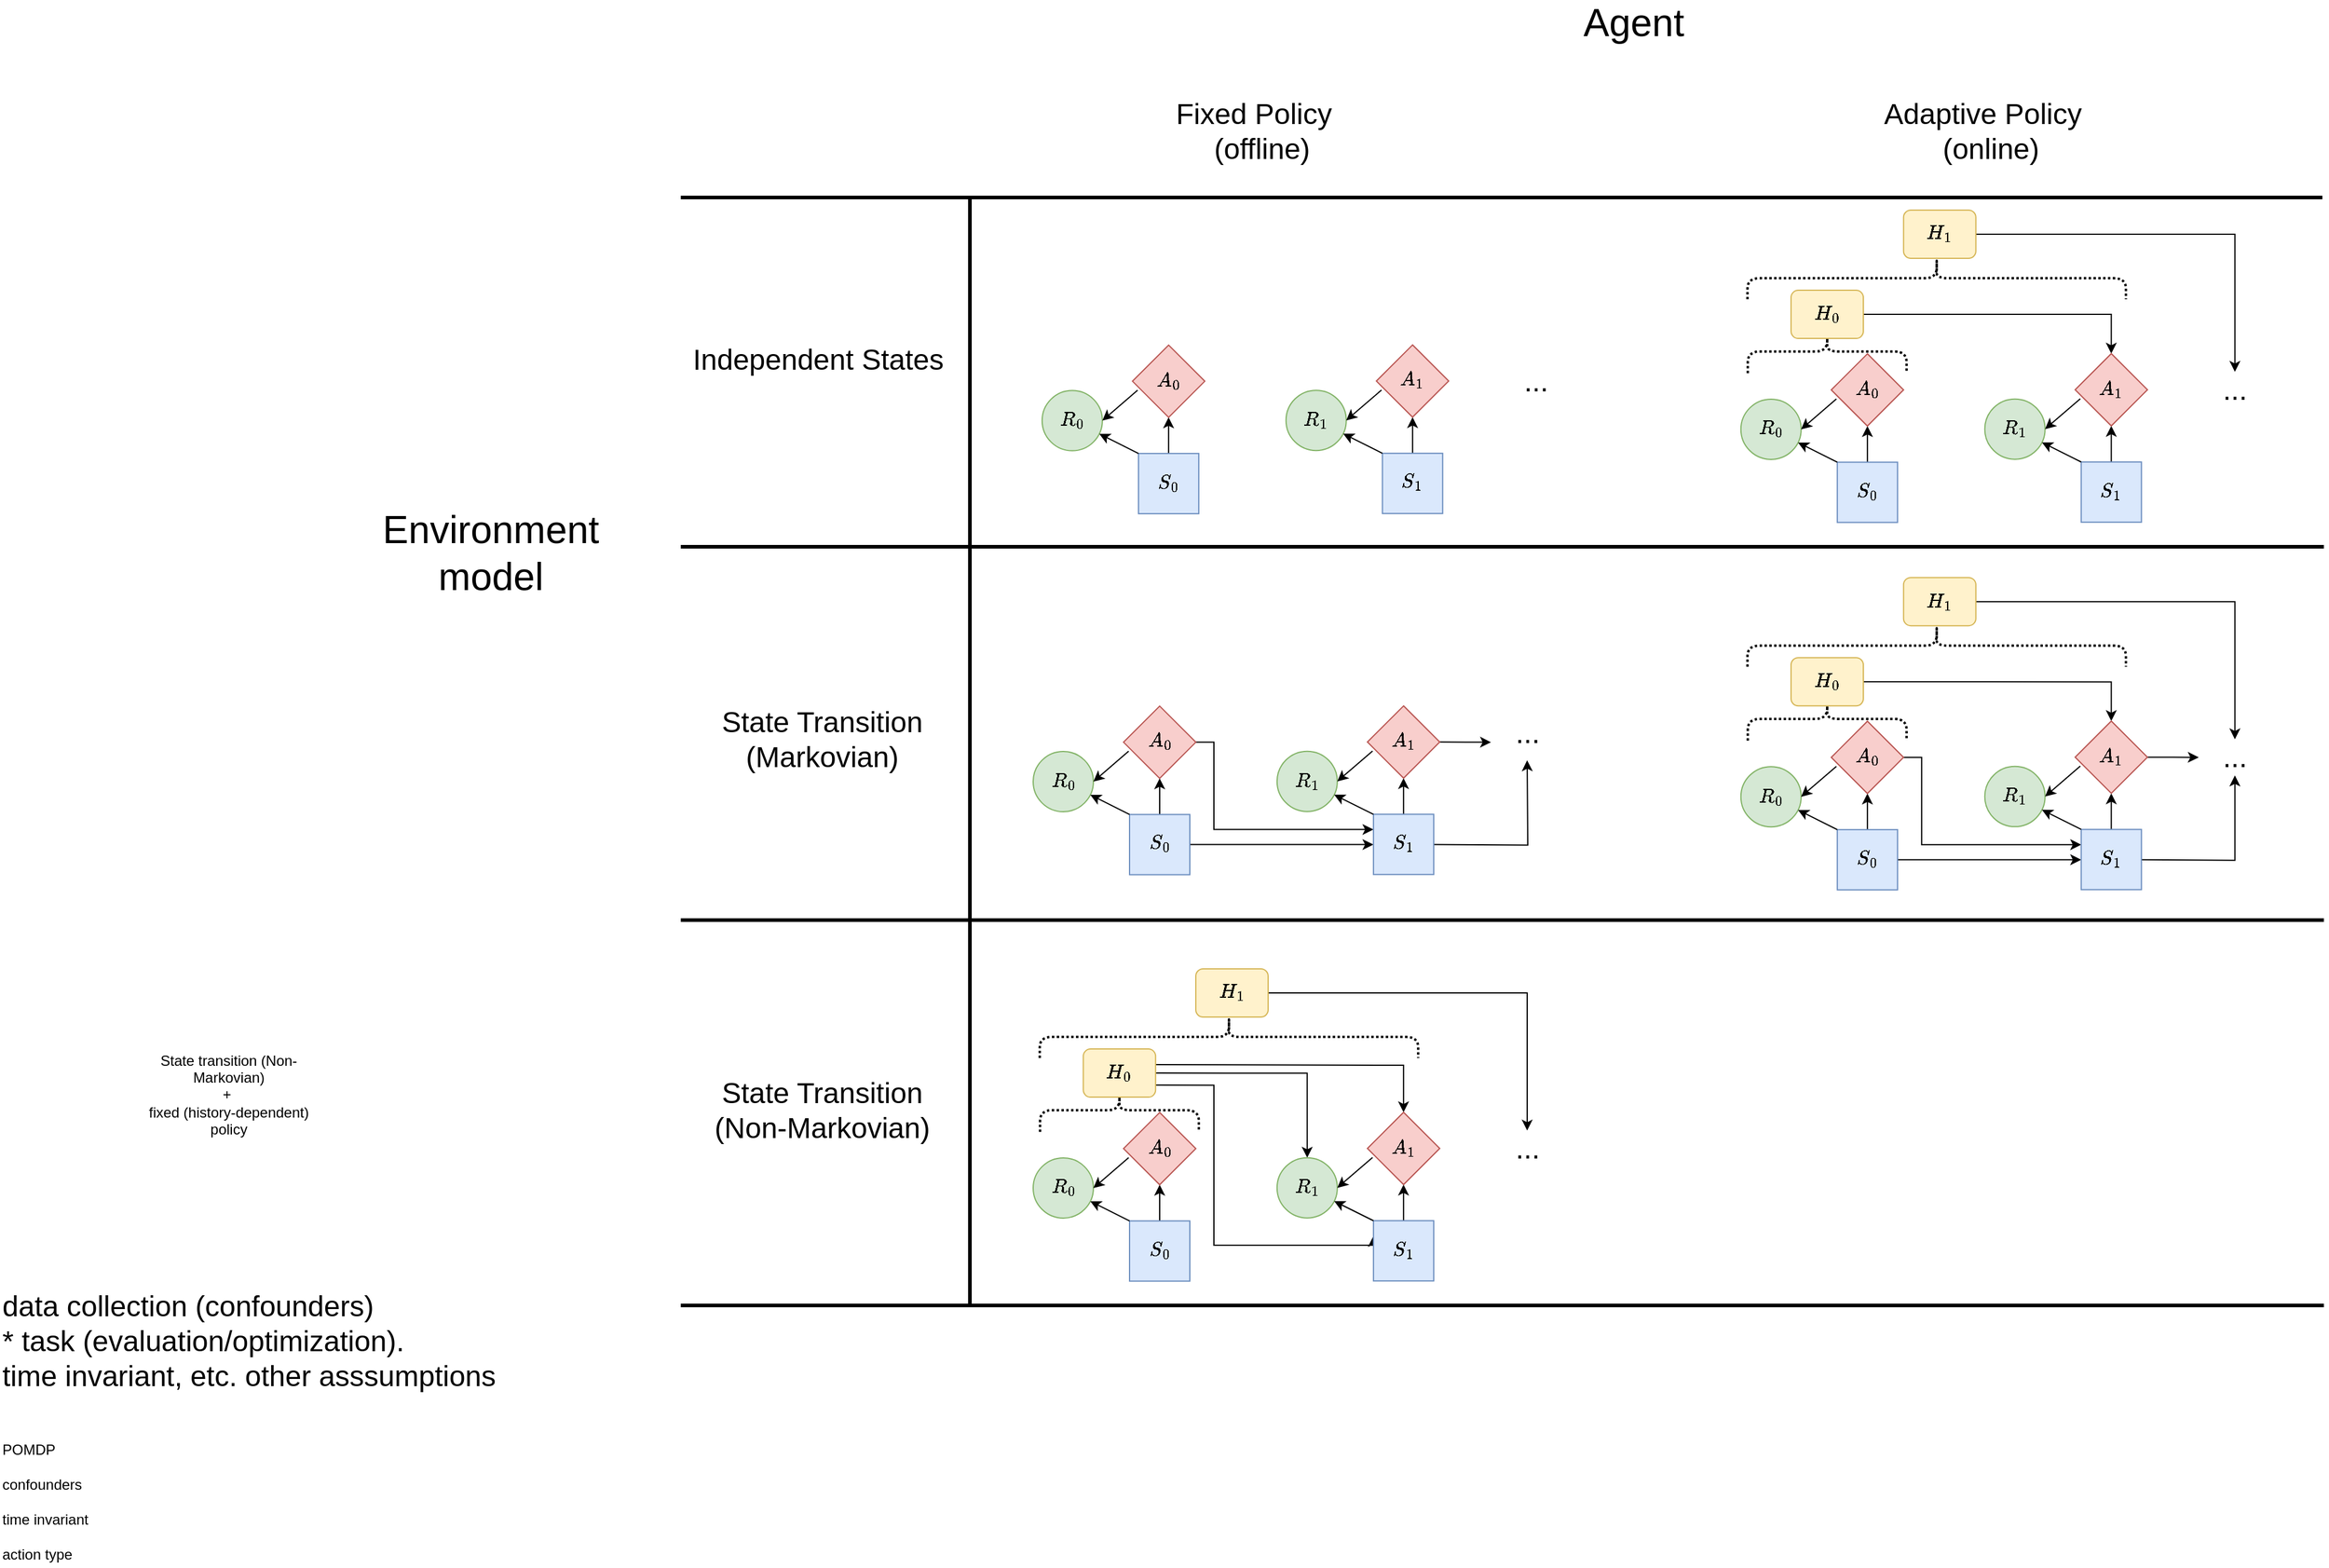 <mxfile version="20.8.23" type="device" pages="5"><diagram name="Copy of Page-1" id="FaoQxB4ONFAw4T_PCYRW"><mxGraphModel dx="1900" dy="573" grid="1" gridSize="10" guides="1" tooltips="1" connect="1" arrows="1" fold="1" page="1" pageScale="1" pageWidth="850" pageHeight="1100" math="1" shadow="0"><root><mxCell id="8unrLGfdxG4B7So2f8ay-0"/><mxCell id="8unrLGfdxG4B7So2f8ay-1" parent="8unrLGfdxG4B7So2f8ay-0"/><mxCell id="8unrLGfdxG4B7So2f8ay-2" style="edgeStyle=orthogonalEdgeStyle;rounded=0;orthogonalLoop=1;jettySize=auto;html=1;" parent="8unrLGfdxG4B7So2f8ay-1" source="8unrLGfdxG4B7So2f8ay-4" target="8unrLGfdxG4B7So2f8ay-6" edge="1"><mxGeometry relative="1" as="geometry"/></mxCell><mxCell id="8unrLGfdxG4B7So2f8ay-3" style="edgeStyle=orthogonalEdgeStyle;rounded=0;orthogonalLoop=1;jettySize=auto;html=1;fontSize=18;" parent="8unrLGfdxG4B7So2f8ay-1" source="8unrLGfdxG4B7So2f8ay-4" edge="1"><mxGeometry relative="1" as="geometry"><mxPoint x="1122.33" y="1149.89" as="targetPoint"/></mxGeometry></mxCell><mxCell id="8unrLGfdxG4B7So2f8ay-4" value="&lt;span style=&quot;font-family: SFMono-Regular, Menlo, Monaco, Consolas, &amp;quot;Liberation Mono&amp;quot;, &amp;quot;Courier New&amp;quot;, monospace; font-size: 14px; text-align: left; background-color: rgb(255, 255, 255);&quot;&gt;$$S_0$$&lt;/span&gt;" style="whiteSpace=wrap;html=1;aspect=fixed;fillColor=#dae8fc;strokeColor=#6c8ebf;fontSize=18;" parent="8unrLGfdxG4B7So2f8ay-1" vertex="1"><mxGeometry x="919.9" y="1124.89" width="50" height="50" as="geometry"/></mxCell><mxCell id="8unrLGfdxG4B7So2f8ay-5" style="edgeStyle=orthogonalEdgeStyle;rounded=0;orthogonalLoop=1;jettySize=auto;html=1;entryX=0;entryY=0.25;entryDx=0;entryDy=0;fontSize=24;" parent="8unrLGfdxG4B7So2f8ay-1" source="8unrLGfdxG4B7So2f8ay-6" edge="1"><mxGeometry relative="1" as="geometry"><Array as="points"><mxPoint x="989.9" y="1064.89"/><mxPoint x="989.9" y="1137.89"/></Array><mxPoint x="1122.33" y="1137.39" as="targetPoint"/></mxGeometry></mxCell><mxCell id="8unrLGfdxG4B7So2f8ay-6" value="&lt;span style=&quot;font-family: SFMono-Regular, Menlo, Monaco, Consolas, &amp;quot;Liberation Mono&amp;quot;, &amp;quot;Courier New&amp;quot;, monospace; font-size: 14px; text-align: left; background-color: rgb(255, 255, 255);&quot;&gt;$$A_0$$&lt;/span&gt;" style="rhombus;whiteSpace=wrap;html=1;fillColor=#f8cecc;strokeColor=#b85450;fontSize=18;" parent="8unrLGfdxG4B7So2f8ay-1" vertex="1"><mxGeometry x="914.9" y="1034.89" width="60" height="60" as="geometry"/></mxCell><mxCell id="8unrLGfdxG4B7So2f8ay-7" value="" style="shape=curlyBracket;whiteSpace=wrap;html=1;rounded=1;flipH=1;labelPosition=right;verticalLabelPosition=middle;align=left;verticalAlign=middle;rotation=-90;dashed=1;strokeWidth=2;dashPattern=1 1;" parent="8unrLGfdxG4B7So2f8ay-1" vertex="1"><mxGeometry x="893.58" y="967.11" width="35.88" height="131.78" as="geometry"/></mxCell><mxCell id="8unrLGfdxG4B7So2f8ay-8" value="" style="shape=curlyBracket;whiteSpace=wrap;html=1;rounded=1;flipH=1;labelPosition=right;verticalLabelPosition=middle;align=left;verticalAlign=middle;rotation=-90;dashed=1;strokeWidth=2;dashPattern=1 1;" parent="8unrLGfdxG4B7So2f8ay-1" vertex="1"><mxGeometry x="984.9" y="815.1" width="35" height="314.1" as="geometry"/></mxCell><mxCell id="8unrLGfdxG4B7So2f8ay-9" style="edgeStyle=orthogonalEdgeStyle;rounded=0;orthogonalLoop=1;jettySize=auto;html=1;entryX=0.5;entryY=1;entryDx=0;entryDy=0;" parent="8unrLGfdxG4B7So2f8ay-1" target="8unrLGfdxG4B7So2f8ay-14" edge="1"><mxGeometry relative="1" as="geometry"><mxPoint x="1172.33" y="1149.89" as="sourcePoint"/></mxGeometry></mxCell><mxCell id="8unrLGfdxG4B7So2f8ay-10" style="edgeStyle=orthogonalEdgeStyle;rounded=0;orthogonalLoop=1;jettySize=auto;html=1;exitX=1;exitY=0.5;exitDx=0;exitDy=0;" parent="8unrLGfdxG4B7So2f8ay-1" source="8unrLGfdxG4B7So2f8ay-21" target="8unrLGfdxG4B7So2f8ay-14" edge="1"><mxGeometry relative="1" as="geometry"><mxPoint x="1177.33" y="1064.89" as="sourcePoint"/></mxGeometry></mxCell><mxCell id="8unrLGfdxG4B7So2f8ay-11" style="edgeStyle=orthogonalEdgeStyle;rounded=0;orthogonalLoop=1;jettySize=auto;html=1;fontSize=24;exitX=1;exitY=0.5;exitDx=0;exitDy=0;" parent="8unrLGfdxG4B7So2f8ay-1" source="8unrLGfdxG4B7So2f8ay-18" target="8unrLGfdxG4B7So2f8ay-21" edge="1"><mxGeometry relative="1" as="geometry"><mxPoint x="954.02" y="1002.19" as="sourcePoint"/><mxPoint x="1147.3" y="1034.92" as="targetPoint"/></mxGeometry></mxCell><mxCell id="8unrLGfdxG4B7So2f8ay-12" style="edgeStyle=orthogonalEdgeStyle;rounded=0;orthogonalLoop=1;jettySize=auto;html=1;fontSize=24;" parent="8unrLGfdxG4B7So2f8ay-1" source="8unrLGfdxG4B7So2f8ay-13" target="8unrLGfdxG4B7So2f8ay-14" edge="1"><mxGeometry relative="1" as="geometry"/></mxCell><mxCell id="8unrLGfdxG4B7So2f8ay-13" value="&lt;span style=&quot;font-family: SFMono-Regular, Menlo, Monaco, Consolas, &amp;quot;Liberation Mono&amp;quot;, &amp;quot;Courier New&amp;quot;, monospace; font-size: 14px; text-align: left; background-color: rgb(255, 255, 255);&quot;&gt;$$H_1$$&lt;/span&gt;" style="rounded=1;whiteSpace=wrap;html=1;fillColor=#fff2cc;strokeColor=#d6b656;fontSize=18;" parent="8unrLGfdxG4B7So2f8ay-1" vertex="1"><mxGeometry x="974.9" y="915.57" width="60" height="40" as="geometry"/></mxCell><mxCell id="8unrLGfdxG4B7So2f8ay-14" value="..." style="text;html=1;strokeColor=none;fillColor=none;align=center;verticalAlign=middle;whiteSpace=wrap;rounded=0;fontSize=24;" parent="8unrLGfdxG4B7So2f8ay-1" vertex="1"><mxGeometry x="1219.9" y="1049.89" width="60" height="30" as="geometry"/></mxCell><mxCell id="8unrLGfdxG4B7So2f8ay-15" value="&lt;span style=&quot;font-family: SFMono-Regular, Menlo, Monaco, Consolas, &amp;quot;Liberation Mono&amp;quot;, &amp;quot;Courier New&amp;quot;, monospace; font-size: 14px; text-align: left; background-color: rgb(255, 255, 255);&quot;&gt;$$R_0$$&lt;/span&gt;" style="ellipse;whiteSpace=wrap;html=1;aspect=fixed;fillColor=#d5e8d4;strokeColor=#82b366;fontSize=18;" parent="8unrLGfdxG4B7So2f8ay-1" vertex="1"><mxGeometry x="839.9" y="1072.58" width="50" height="50" as="geometry"/></mxCell><mxCell id="8unrLGfdxG4B7So2f8ay-16" value="" style="endArrow=classic;html=1;rounded=0;fontSize=18;exitX=0.25;exitY=0;exitDx=0;exitDy=0;" parent="8unrLGfdxG4B7So2f8ay-1" target="8unrLGfdxG4B7So2f8ay-15" edge="1"><mxGeometry width="50" height="50" relative="1" as="geometry"><mxPoint x="919.9" y="1124.89" as="sourcePoint"/><mxPoint x="844.97" y="1074.89" as="targetPoint"/></mxGeometry></mxCell><mxCell id="8unrLGfdxG4B7So2f8ay-17" value="" style="endArrow=classic;html=1;rounded=0;fontSize=18;exitX=0.071;exitY=0.624;exitDx=0;exitDy=0;entryX=1;entryY=0.5;entryDx=0;entryDy=0;exitPerimeter=0;" parent="8unrLGfdxG4B7So2f8ay-1" source="8unrLGfdxG4B7So2f8ay-6" target="8unrLGfdxG4B7So2f8ay-15" edge="1"><mxGeometry width="50" height="50" relative="1" as="geometry"><mxPoint x="917.4" y="1079.89" as="sourcePoint"/><mxPoint x="1018.681" y="1094.89" as="targetPoint"/></mxGeometry></mxCell><mxCell id="8unrLGfdxG4B7So2f8ay-18" value="&lt;span style=&quot;font-family: SFMono-Regular, Menlo, Monaco, Consolas, &amp;quot;Liberation Mono&amp;quot;, &amp;quot;Courier New&amp;quot;, monospace; font-size: 14px; text-align: left; background-color: rgb(255, 255, 255);&quot;&gt;$$H_0$$&lt;/span&gt;" style="rounded=1;whiteSpace=wrap;html=1;fillColor=#fff2cc;strokeColor=#d6b656;fontSize=18;" parent="8unrLGfdxG4B7So2f8ay-1" vertex="1"><mxGeometry x="881.52" y="982.15" width="60" height="40" as="geometry"/></mxCell><mxCell id="8unrLGfdxG4B7So2f8ay-19" style="edgeStyle=orthogonalEdgeStyle;rounded=0;orthogonalLoop=1;jettySize=auto;html=1;" parent="8unrLGfdxG4B7So2f8ay-1" source="8unrLGfdxG4B7So2f8ay-20" target="8unrLGfdxG4B7So2f8ay-21" edge="1"><mxGeometry relative="1" as="geometry"/></mxCell><mxCell id="8unrLGfdxG4B7So2f8ay-20" value="&lt;span style=&quot;font-family: SFMono-Regular, Menlo, Monaco, Consolas, &amp;quot;Liberation Mono&amp;quot;, &amp;quot;Courier New&amp;quot;, monospace; font-size: 14px; text-align: left; background-color: rgb(255, 255, 255);&quot;&gt;$$S_1$$&lt;/span&gt;" style="whiteSpace=wrap;html=1;aspect=fixed;fillColor=#dae8fc;strokeColor=#6c8ebf;fontSize=18;" parent="8unrLGfdxG4B7So2f8ay-1" vertex="1"><mxGeometry x="1122.33" y="1124.73" width="50" height="50" as="geometry"/></mxCell><mxCell id="8unrLGfdxG4B7So2f8ay-21" value="&lt;span style=&quot;font-family: SFMono-Regular, Menlo, Monaco, Consolas, &amp;quot;Liberation Mono&amp;quot;, &amp;quot;Courier New&amp;quot;, monospace; font-size: 14px; text-align: left; background-color: rgb(255, 255, 255);&quot;&gt;$$A_1$$&lt;/span&gt;" style="rhombus;whiteSpace=wrap;html=1;fillColor=#f8cecc;strokeColor=#b85450;fontSize=18;" parent="8unrLGfdxG4B7So2f8ay-1" vertex="1"><mxGeometry x="1117.33" y="1034.73" width="60" height="60" as="geometry"/></mxCell><mxCell id="8unrLGfdxG4B7So2f8ay-22" value="&lt;span style=&quot;font-family: SFMono-Regular, Menlo, Monaco, Consolas, &amp;quot;Liberation Mono&amp;quot;, &amp;quot;Courier New&amp;quot;, monospace; font-size: 14px; text-align: left; background-color: rgb(255, 255, 255);&quot;&gt;$$R_1$$&lt;/span&gt;" style="ellipse;whiteSpace=wrap;html=1;aspect=fixed;fillColor=#d5e8d4;strokeColor=#82b366;fontSize=18;" parent="8unrLGfdxG4B7So2f8ay-1" vertex="1"><mxGeometry x="1042.33" y="1072.42" width="50" height="50" as="geometry"/></mxCell><mxCell id="8unrLGfdxG4B7So2f8ay-23" value="" style="endArrow=classic;html=1;rounded=0;fontSize=18;exitX=0.25;exitY=0;exitDx=0;exitDy=0;" parent="8unrLGfdxG4B7So2f8ay-1" target="8unrLGfdxG4B7So2f8ay-22" edge="1"><mxGeometry width="50" height="50" relative="1" as="geometry"><mxPoint x="1122.33" y="1124.73" as="sourcePoint"/><mxPoint x="1047.4" y="1074.73" as="targetPoint"/></mxGeometry></mxCell><mxCell id="8unrLGfdxG4B7So2f8ay-24" value="" style="endArrow=classic;html=1;rounded=0;fontSize=18;exitX=0.071;exitY=0.624;exitDx=0;exitDy=0;entryX=1;entryY=0.5;entryDx=0;entryDy=0;exitPerimeter=0;" parent="8unrLGfdxG4B7So2f8ay-1" source="8unrLGfdxG4B7So2f8ay-21" target="8unrLGfdxG4B7So2f8ay-22" edge="1"><mxGeometry width="50" height="50" relative="1" as="geometry"><mxPoint x="1119.83" y="1079.73" as="sourcePoint"/><mxPoint x="1221.111" y="1094.73" as="targetPoint"/></mxGeometry></mxCell><mxCell id="8unrLGfdxG4B7So2f8ay-48" style="edgeStyle=orthogonalEdgeStyle;rounded=0;orthogonalLoop=1;jettySize=auto;html=1;" parent="8unrLGfdxG4B7So2f8ay-1" source="8unrLGfdxG4B7So2f8ay-50" target="8unrLGfdxG4B7So2f8ay-52" edge="1"><mxGeometry relative="1" as="geometry"/></mxCell><mxCell id="8unrLGfdxG4B7So2f8ay-49" style="edgeStyle=orthogonalEdgeStyle;rounded=0;orthogonalLoop=1;jettySize=auto;html=1;fontSize=18;" parent="8unrLGfdxG4B7So2f8ay-1" source="8unrLGfdxG4B7So2f8ay-50" edge="1"><mxGeometry relative="1" as="geometry"><mxPoint x="534.93" y="1137.31" as="targetPoint"/></mxGeometry></mxCell><mxCell id="8unrLGfdxG4B7So2f8ay-50" value="&lt;span style=&quot;font-family: SFMono-Regular, Menlo, Monaco, Consolas, &amp;quot;Liberation Mono&amp;quot;, &amp;quot;Courier New&amp;quot;, monospace; font-size: 14px; text-align: left; background-color: rgb(255, 255, 255);&quot;&gt;$$S_0$$&lt;/span&gt;" style="whiteSpace=wrap;html=1;aspect=fixed;fillColor=#dae8fc;strokeColor=#6c8ebf;fontSize=18;" parent="8unrLGfdxG4B7So2f8ay-1" vertex="1"><mxGeometry x="332.5" y="1112.31" width="50" height="50" as="geometry"/></mxCell><mxCell id="8unrLGfdxG4B7So2f8ay-51" style="edgeStyle=orthogonalEdgeStyle;rounded=0;orthogonalLoop=1;jettySize=auto;html=1;entryX=0;entryY=0.25;entryDx=0;entryDy=0;fontSize=24;" parent="8unrLGfdxG4B7So2f8ay-1" source="8unrLGfdxG4B7So2f8ay-52" edge="1"><mxGeometry relative="1" as="geometry"><Array as="points"><mxPoint x="402.5" y="1052.31"/><mxPoint x="402.5" y="1125.31"/></Array><mxPoint x="534.93" y="1124.81" as="targetPoint"/></mxGeometry></mxCell><mxCell id="8unrLGfdxG4B7So2f8ay-52" value="&lt;span style=&quot;font-family: SFMono-Regular, Menlo, Monaco, Consolas, &amp;quot;Liberation Mono&amp;quot;, &amp;quot;Courier New&amp;quot;, monospace; font-size: 14px; text-align: left; background-color: rgb(255, 255, 255);&quot;&gt;$$A_0$$&lt;/span&gt;" style="rhombus;whiteSpace=wrap;html=1;fillColor=#f8cecc;strokeColor=#b85450;fontSize=18;" parent="8unrLGfdxG4B7So2f8ay-1" vertex="1"><mxGeometry x="327.5" y="1022.31" width="60" height="60" as="geometry"/></mxCell><mxCell id="8unrLGfdxG4B7So2f8ay-53" style="edgeStyle=orthogonalEdgeStyle;rounded=0;orthogonalLoop=1;jettySize=auto;html=1;entryX=0.5;entryY=1;entryDx=0;entryDy=0;" parent="8unrLGfdxG4B7So2f8ay-1" edge="1"><mxGeometry relative="1" as="geometry"><mxPoint x="584.93" y="1137.31" as="sourcePoint"/><mxPoint x="662.5" y="1067.31" as="targetPoint"/></mxGeometry></mxCell><mxCell id="8unrLGfdxG4B7So2f8ay-54" style="edgeStyle=orthogonalEdgeStyle;rounded=0;orthogonalLoop=1;jettySize=auto;html=1;exitX=1;exitY=0.5;exitDx=0;exitDy=0;" parent="8unrLGfdxG4B7So2f8ay-1" source="8unrLGfdxG4B7So2f8ay-61" edge="1"><mxGeometry relative="1" as="geometry"><mxPoint x="589.93" y="1052.31" as="sourcePoint"/><mxPoint x="632.5" y="1052.35" as="targetPoint"/></mxGeometry></mxCell><mxCell id="8unrLGfdxG4B7So2f8ay-55" value="..." style="text;html=1;strokeColor=none;fillColor=none;align=center;verticalAlign=middle;whiteSpace=wrap;rounded=0;fontSize=24;" parent="8unrLGfdxG4B7So2f8ay-1" vertex="1"><mxGeometry x="632.5" y="1029.84" width="60" height="30" as="geometry"/></mxCell><mxCell id="8unrLGfdxG4B7So2f8ay-56" value="&lt;span style=&quot;font-family: SFMono-Regular, Menlo, Monaco, Consolas, &amp;quot;Liberation Mono&amp;quot;, &amp;quot;Courier New&amp;quot;, monospace; font-size: 14px; text-align: left; background-color: rgb(255, 255, 255);&quot;&gt;$$R_0$$&lt;/span&gt;" style="ellipse;whiteSpace=wrap;html=1;aspect=fixed;fillColor=#d5e8d4;strokeColor=#82b366;fontSize=18;" parent="8unrLGfdxG4B7So2f8ay-1" vertex="1"><mxGeometry x="252.5" y="1060" width="50" height="50" as="geometry"/></mxCell><mxCell id="8unrLGfdxG4B7So2f8ay-57" value="" style="endArrow=classic;html=1;rounded=0;fontSize=18;exitX=0.25;exitY=0;exitDx=0;exitDy=0;" parent="8unrLGfdxG4B7So2f8ay-1" target="8unrLGfdxG4B7So2f8ay-56" edge="1"><mxGeometry width="50" height="50" relative="1" as="geometry"><mxPoint x="332.5" y="1112.31" as="sourcePoint"/><mxPoint x="257.57" y="1062.31" as="targetPoint"/></mxGeometry></mxCell><mxCell id="8unrLGfdxG4B7So2f8ay-58" value="" style="endArrow=classic;html=1;rounded=0;fontSize=18;exitX=0.071;exitY=0.624;exitDx=0;exitDy=0;entryX=1;entryY=0.5;entryDx=0;entryDy=0;exitPerimeter=0;" parent="8unrLGfdxG4B7So2f8ay-1" source="8unrLGfdxG4B7So2f8ay-52" target="8unrLGfdxG4B7So2f8ay-56" edge="1"><mxGeometry width="50" height="50" relative="1" as="geometry"><mxPoint x="330.0" y="1067.31" as="sourcePoint"/><mxPoint x="431.281" y="1082.31" as="targetPoint"/></mxGeometry></mxCell><mxCell id="8unrLGfdxG4B7So2f8ay-59" style="edgeStyle=orthogonalEdgeStyle;rounded=0;orthogonalLoop=1;jettySize=auto;html=1;" parent="8unrLGfdxG4B7So2f8ay-1" source="8unrLGfdxG4B7So2f8ay-60" target="8unrLGfdxG4B7So2f8ay-61" edge="1"><mxGeometry relative="1" as="geometry"/></mxCell><mxCell id="8unrLGfdxG4B7So2f8ay-60" value="&lt;span style=&quot;font-family: SFMono-Regular, Menlo, Monaco, Consolas, &amp;quot;Liberation Mono&amp;quot;, &amp;quot;Courier New&amp;quot;, monospace; font-size: 14px; text-align: left; background-color: rgb(255, 255, 255);&quot;&gt;$$S_1$$&lt;/span&gt;" style="whiteSpace=wrap;html=1;aspect=fixed;fillColor=#dae8fc;strokeColor=#6c8ebf;fontSize=18;" parent="8unrLGfdxG4B7So2f8ay-1" vertex="1"><mxGeometry x="534.93" y="1112.15" width="50" height="50" as="geometry"/></mxCell><mxCell id="8unrLGfdxG4B7So2f8ay-61" value="&lt;span style=&quot;font-family: SFMono-Regular, Menlo, Monaco, Consolas, &amp;quot;Liberation Mono&amp;quot;, &amp;quot;Courier New&amp;quot;, monospace; font-size: 14px; text-align: left; background-color: rgb(255, 255, 255);&quot;&gt;$$A_1$$&lt;/span&gt;" style="rhombus;whiteSpace=wrap;html=1;fillColor=#f8cecc;strokeColor=#b85450;fontSize=18;" parent="8unrLGfdxG4B7So2f8ay-1" vertex="1"><mxGeometry x="529.93" y="1022.15" width="60" height="60" as="geometry"/></mxCell><mxCell id="8unrLGfdxG4B7So2f8ay-62" value="&lt;span style=&quot;font-family: SFMono-Regular, Menlo, Monaco, Consolas, &amp;quot;Liberation Mono&amp;quot;, &amp;quot;Courier New&amp;quot;, monospace; font-size: 14px; text-align: left; background-color: rgb(255, 255, 255);&quot;&gt;$$R_1$$&lt;/span&gt;" style="ellipse;whiteSpace=wrap;html=1;aspect=fixed;fillColor=#d5e8d4;strokeColor=#82b366;fontSize=18;" parent="8unrLGfdxG4B7So2f8ay-1" vertex="1"><mxGeometry x="454.93" y="1059.84" width="50" height="50" as="geometry"/></mxCell><mxCell id="8unrLGfdxG4B7So2f8ay-63" value="" style="endArrow=classic;html=1;rounded=0;fontSize=18;exitX=0.25;exitY=0;exitDx=0;exitDy=0;" parent="8unrLGfdxG4B7So2f8ay-1" target="8unrLGfdxG4B7So2f8ay-62" edge="1"><mxGeometry width="50" height="50" relative="1" as="geometry"><mxPoint x="534.93" y="1112.15" as="sourcePoint"/><mxPoint x="460" y="1062.15" as="targetPoint"/></mxGeometry></mxCell><mxCell id="8unrLGfdxG4B7So2f8ay-64" value="" style="endArrow=classic;html=1;rounded=0;fontSize=18;exitX=0.071;exitY=0.624;exitDx=0;exitDy=0;entryX=1;entryY=0.5;entryDx=0;entryDy=0;exitPerimeter=0;" parent="8unrLGfdxG4B7So2f8ay-1" source="8unrLGfdxG4B7So2f8ay-61" target="8unrLGfdxG4B7So2f8ay-62" edge="1"><mxGeometry width="50" height="50" relative="1" as="geometry"><mxPoint x="532.43" y="1067.15" as="sourcePoint"/><mxPoint x="633.711" y="1082.15" as="targetPoint"/></mxGeometry></mxCell><mxCell id="8unrLGfdxG4B7So2f8ay-65" style="edgeStyle=orthogonalEdgeStyle;rounded=0;orthogonalLoop=1;jettySize=auto;html=1;" parent="8unrLGfdxG4B7So2f8ay-1" source="8unrLGfdxG4B7So2f8ay-66" target="8unrLGfdxG4B7So2f8ay-67" edge="1"><mxGeometry relative="1" as="geometry"/></mxCell><mxCell id="8unrLGfdxG4B7So2f8ay-66" value="&lt;span style=&quot;font-family: SFMono-Regular, Menlo, Monaco, Consolas, &amp;quot;Liberation Mono&amp;quot;, &amp;quot;Courier New&amp;quot;, monospace; font-size: 14px; text-align: left; background-color: rgb(255, 255, 255);&quot;&gt;$$S_0$$&lt;/span&gt;" style="whiteSpace=wrap;html=1;aspect=fixed;fillColor=#dae8fc;strokeColor=#6c8ebf;fontSize=18;" parent="8unrLGfdxG4B7So2f8ay-1" vertex="1"><mxGeometry x="339.93" y="812.56" width="50" height="50" as="geometry"/></mxCell><mxCell id="8unrLGfdxG4B7So2f8ay-67" value="&lt;span style=&quot;font-family: SFMono-Regular, Menlo, Monaco, Consolas, &amp;quot;Liberation Mono&amp;quot;, &amp;quot;Courier New&amp;quot;, monospace; font-size: 14px; text-align: left; background-color: rgb(255, 255, 255);&quot;&gt;$$A_0$$&lt;/span&gt;" style="rhombus;whiteSpace=wrap;html=1;fillColor=#f8cecc;strokeColor=#b85450;fontSize=18;" parent="8unrLGfdxG4B7So2f8ay-1" vertex="1"><mxGeometry x="334.93" y="722.56" width="60" height="60" as="geometry"/></mxCell><mxCell id="8unrLGfdxG4B7So2f8ay-68" value="..." style="text;html=1;strokeColor=none;fillColor=none;align=center;verticalAlign=middle;whiteSpace=wrap;rounded=0;fontSize=24;" parent="8unrLGfdxG4B7So2f8ay-1" vertex="1"><mxGeometry x="639.93" y="737.56" width="60" height="30" as="geometry"/></mxCell><mxCell id="8unrLGfdxG4B7So2f8ay-69" value="&lt;span style=&quot;font-family: SFMono-Regular, Menlo, Monaco, Consolas, &amp;quot;Liberation Mono&amp;quot;, &amp;quot;Courier New&amp;quot;, monospace; font-size: 14px; text-align: left; background-color: rgb(255, 255, 255);&quot;&gt;$$R_0$$&lt;/span&gt;" style="ellipse;whiteSpace=wrap;html=1;aspect=fixed;fillColor=#d5e8d4;strokeColor=#82b366;fontSize=18;" parent="8unrLGfdxG4B7So2f8ay-1" vertex="1"><mxGeometry x="259.93" y="760.25" width="50" height="50" as="geometry"/></mxCell><mxCell id="8unrLGfdxG4B7So2f8ay-70" value="" style="endArrow=classic;html=1;rounded=0;fontSize=18;exitX=0.25;exitY=0;exitDx=0;exitDy=0;" parent="8unrLGfdxG4B7So2f8ay-1" target="8unrLGfdxG4B7So2f8ay-69" edge="1"><mxGeometry width="50" height="50" relative="1" as="geometry"><mxPoint x="339.93" y="812.56" as="sourcePoint"/><mxPoint x="265.0" y="762.56" as="targetPoint"/></mxGeometry></mxCell><mxCell id="8unrLGfdxG4B7So2f8ay-71" value="" style="endArrow=classic;html=1;rounded=0;fontSize=18;exitX=0.071;exitY=0.624;exitDx=0;exitDy=0;entryX=1;entryY=0.5;entryDx=0;entryDy=0;exitPerimeter=0;" parent="8unrLGfdxG4B7So2f8ay-1" source="8unrLGfdxG4B7So2f8ay-67" target="8unrLGfdxG4B7So2f8ay-69" edge="1"><mxGeometry width="50" height="50" relative="1" as="geometry"><mxPoint x="337.43" y="767.56" as="sourcePoint"/><mxPoint x="438.711" y="782.56" as="targetPoint"/></mxGeometry></mxCell><mxCell id="8unrLGfdxG4B7So2f8ay-72" style="edgeStyle=orthogonalEdgeStyle;rounded=0;orthogonalLoop=1;jettySize=auto;html=1;" parent="8unrLGfdxG4B7So2f8ay-1" source="8unrLGfdxG4B7So2f8ay-73" target="8unrLGfdxG4B7So2f8ay-74" edge="1"><mxGeometry relative="1" as="geometry"/></mxCell><mxCell id="8unrLGfdxG4B7So2f8ay-73" value="&lt;span style=&quot;font-family: SFMono-Regular, Menlo, Monaco, Consolas, &amp;quot;Liberation Mono&amp;quot;, &amp;quot;Courier New&amp;quot;, monospace; font-size: 14px; text-align: left; background-color: rgb(255, 255, 255);&quot;&gt;$$S_1$$&lt;/span&gt;" style="whiteSpace=wrap;html=1;aspect=fixed;fillColor=#dae8fc;strokeColor=#6c8ebf;fontSize=18;" parent="8unrLGfdxG4B7So2f8ay-1" vertex="1"><mxGeometry x="542.36" y="812.4" width="50" height="50" as="geometry"/></mxCell><mxCell id="8unrLGfdxG4B7So2f8ay-74" value="&lt;span style=&quot;font-family: SFMono-Regular, Menlo, Monaco, Consolas, &amp;quot;Liberation Mono&amp;quot;, &amp;quot;Courier New&amp;quot;, monospace; font-size: 14px; text-align: left; background-color: rgb(255, 255, 255);&quot;&gt;$$A_1$$&lt;/span&gt;" style="rhombus;whiteSpace=wrap;html=1;fillColor=#f8cecc;strokeColor=#b85450;fontSize=18;" parent="8unrLGfdxG4B7So2f8ay-1" vertex="1"><mxGeometry x="537.36" y="722.4" width="60" height="60" as="geometry"/></mxCell><mxCell id="8unrLGfdxG4B7So2f8ay-75" value="&lt;span style=&quot;font-family: SFMono-Regular, Menlo, Monaco, Consolas, &amp;quot;Liberation Mono&amp;quot;, &amp;quot;Courier New&amp;quot;, monospace; font-size: 14px; text-align: left; background-color: rgb(255, 255, 255);&quot;&gt;$$R_1$$&lt;/span&gt;" style="ellipse;whiteSpace=wrap;html=1;aspect=fixed;fillColor=#d5e8d4;strokeColor=#82b366;fontSize=18;" parent="8unrLGfdxG4B7So2f8ay-1" vertex="1"><mxGeometry x="462.36" y="760.09" width="50" height="50" as="geometry"/></mxCell><mxCell id="8unrLGfdxG4B7So2f8ay-76" value="" style="endArrow=classic;html=1;rounded=0;fontSize=18;exitX=0.25;exitY=0;exitDx=0;exitDy=0;" parent="8unrLGfdxG4B7So2f8ay-1" target="8unrLGfdxG4B7So2f8ay-75" edge="1"><mxGeometry width="50" height="50" relative="1" as="geometry"><mxPoint x="542.36" y="812.4" as="sourcePoint"/><mxPoint x="467.43" y="762.4" as="targetPoint"/></mxGeometry></mxCell><mxCell id="8unrLGfdxG4B7So2f8ay-77" value="" style="endArrow=classic;html=1;rounded=0;fontSize=18;exitX=0.071;exitY=0.624;exitDx=0;exitDy=0;entryX=1;entryY=0.5;entryDx=0;entryDy=0;exitPerimeter=0;" parent="8unrLGfdxG4B7So2f8ay-1" source="8unrLGfdxG4B7So2f8ay-74" target="8unrLGfdxG4B7So2f8ay-75" edge="1"><mxGeometry width="50" height="50" relative="1" as="geometry"><mxPoint x="539.86" y="767.4" as="sourcePoint"/><mxPoint x="641.141" y="782.4" as="targetPoint"/></mxGeometry></mxCell><mxCell id="8unrLGfdxG4B7So2f8ay-78" style="edgeStyle=orthogonalEdgeStyle;rounded=0;orthogonalLoop=1;jettySize=auto;html=1;" parent="8unrLGfdxG4B7So2f8ay-1" source="8unrLGfdxG4B7So2f8ay-79" target="8unrLGfdxG4B7So2f8ay-80" edge="1"><mxGeometry relative="1" as="geometry"/></mxCell><mxCell id="8unrLGfdxG4B7So2f8ay-79" value="&lt;span style=&quot;font-family: SFMono-Regular, Menlo, Monaco, Consolas, &amp;quot;Liberation Mono&amp;quot;, &amp;quot;Courier New&amp;quot;, monospace; font-size: 14px; text-align: left; background-color: rgb(255, 255, 255);&quot;&gt;$$S_0$$&lt;/span&gt;" style="whiteSpace=wrap;html=1;aspect=fixed;fillColor=#dae8fc;strokeColor=#6c8ebf;fontSize=18;" parent="8unrLGfdxG4B7So2f8ay-1" vertex="1"><mxGeometry x="919.9" y="819.79" width="50" height="50" as="geometry"/></mxCell><mxCell id="8unrLGfdxG4B7So2f8ay-80" value="&lt;span style=&quot;font-family: SFMono-Regular, Menlo, Monaco, Consolas, &amp;quot;Liberation Mono&amp;quot;, &amp;quot;Courier New&amp;quot;, monospace; font-size: 14px; text-align: left; background-color: rgb(255, 255, 255);&quot;&gt;$$A_0$$&lt;/span&gt;" style="rhombus;whiteSpace=wrap;html=1;fillColor=#f8cecc;strokeColor=#b85450;fontSize=18;" parent="8unrLGfdxG4B7So2f8ay-1" vertex="1"><mxGeometry x="914.9" y="729.79" width="60" height="60" as="geometry"/></mxCell><mxCell id="8unrLGfdxG4B7So2f8ay-81" value="" style="shape=curlyBracket;whiteSpace=wrap;html=1;rounded=1;flipH=1;labelPosition=right;verticalLabelPosition=middle;align=left;verticalAlign=middle;rotation=-90;dashed=1;strokeWidth=2;dashPattern=1 1;" parent="8unrLGfdxG4B7So2f8ay-1" vertex="1"><mxGeometry x="893.58" y="662.01" width="35.88" height="131.78" as="geometry"/></mxCell><mxCell id="8unrLGfdxG4B7So2f8ay-82" value="" style="shape=curlyBracket;whiteSpace=wrap;html=1;rounded=1;flipH=1;labelPosition=right;verticalLabelPosition=middle;align=left;verticalAlign=middle;rotation=-90;dashed=1;strokeWidth=2;dashPattern=1 1;" parent="8unrLGfdxG4B7So2f8ay-1" vertex="1"><mxGeometry x="984.9" y="510.0" width="35" height="314.1" as="geometry"/></mxCell><mxCell id="8unrLGfdxG4B7So2f8ay-83" style="edgeStyle=orthogonalEdgeStyle;rounded=0;orthogonalLoop=1;jettySize=auto;html=1;fontSize=24;exitX=1;exitY=0.5;exitDx=0;exitDy=0;" parent="8unrLGfdxG4B7So2f8ay-1" source="8unrLGfdxG4B7So2f8ay-90" target="8unrLGfdxG4B7So2f8ay-93" edge="1"><mxGeometry relative="1" as="geometry"><mxPoint x="954.02" y="697.09" as="sourcePoint"/><mxPoint x="1147.3" y="729.82" as="targetPoint"/></mxGeometry></mxCell><mxCell id="8unrLGfdxG4B7So2f8ay-84" style="edgeStyle=orthogonalEdgeStyle;rounded=0;orthogonalLoop=1;jettySize=auto;html=1;fontSize=24;" parent="8unrLGfdxG4B7So2f8ay-1" source="8unrLGfdxG4B7So2f8ay-85" target="8unrLGfdxG4B7So2f8ay-86" edge="1"><mxGeometry relative="1" as="geometry"/></mxCell><mxCell id="8unrLGfdxG4B7So2f8ay-85" value="&lt;span style=&quot;font-family: SFMono-Regular, Menlo, Monaco, Consolas, &amp;quot;Liberation Mono&amp;quot;, &amp;quot;Courier New&amp;quot;, monospace; font-size: 14px; text-align: left; background-color: rgb(255, 255, 255);&quot;&gt;$$H_1$$&lt;/span&gt;" style="rounded=1;whiteSpace=wrap;html=1;fillColor=#fff2cc;strokeColor=#d6b656;fontSize=18;" parent="8unrLGfdxG4B7So2f8ay-1" vertex="1"><mxGeometry x="974.9" y="610.47" width="60" height="40" as="geometry"/></mxCell><mxCell id="8unrLGfdxG4B7So2f8ay-86" value="..." style="text;html=1;strokeColor=none;fillColor=none;align=center;verticalAlign=middle;whiteSpace=wrap;rounded=0;fontSize=24;" parent="8unrLGfdxG4B7So2f8ay-1" vertex="1"><mxGeometry x="1219.9" y="744.79" width="60" height="30" as="geometry"/></mxCell><mxCell id="8unrLGfdxG4B7So2f8ay-87" value="&lt;span style=&quot;font-family: SFMono-Regular, Menlo, Monaco, Consolas, &amp;quot;Liberation Mono&amp;quot;, &amp;quot;Courier New&amp;quot;, monospace; font-size: 14px; text-align: left; background-color: rgb(255, 255, 255);&quot;&gt;$$R_0$$&lt;/span&gt;" style="ellipse;whiteSpace=wrap;html=1;aspect=fixed;fillColor=#d5e8d4;strokeColor=#82b366;fontSize=18;" parent="8unrLGfdxG4B7So2f8ay-1" vertex="1"><mxGeometry x="839.9" y="767.48" width="50" height="50" as="geometry"/></mxCell><mxCell id="8unrLGfdxG4B7So2f8ay-88" value="" style="endArrow=classic;html=1;rounded=0;fontSize=18;exitX=0.25;exitY=0;exitDx=0;exitDy=0;" parent="8unrLGfdxG4B7So2f8ay-1" target="8unrLGfdxG4B7So2f8ay-87" edge="1"><mxGeometry width="50" height="50" relative="1" as="geometry"><mxPoint x="919.9" y="819.79" as="sourcePoint"/><mxPoint x="844.97" y="769.79" as="targetPoint"/></mxGeometry></mxCell><mxCell id="8unrLGfdxG4B7So2f8ay-89" value="" style="endArrow=classic;html=1;rounded=0;fontSize=18;exitX=0.071;exitY=0.624;exitDx=0;exitDy=0;entryX=1;entryY=0.5;entryDx=0;entryDy=0;exitPerimeter=0;" parent="8unrLGfdxG4B7So2f8ay-1" source="8unrLGfdxG4B7So2f8ay-80" target="8unrLGfdxG4B7So2f8ay-87" edge="1"><mxGeometry width="50" height="50" relative="1" as="geometry"><mxPoint x="917.4" y="774.79" as="sourcePoint"/><mxPoint x="1018.681" y="789.79" as="targetPoint"/></mxGeometry></mxCell><mxCell id="8unrLGfdxG4B7So2f8ay-90" value="&lt;span style=&quot;font-family: SFMono-Regular, Menlo, Monaco, Consolas, &amp;quot;Liberation Mono&amp;quot;, &amp;quot;Courier New&amp;quot;, monospace; font-size: 14px; text-align: left; background-color: rgb(255, 255, 255);&quot;&gt;$$H_0$$&lt;/span&gt;" style="rounded=1;whiteSpace=wrap;html=1;fillColor=#fff2cc;strokeColor=#d6b656;fontSize=18;" parent="8unrLGfdxG4B7So2f8ay-1" vertex="1"><mxGeometry x="881.52" y="677.05" width="60" height="40" as="geometry"/></mxCell><mxCell id="8unrLGfdxG4B7So2f8ay-91" style="edgeStyle=orthogonalEdgeStyle;rounded=0;orthogonalLoop=1;jettySize=auto;html=1;" parent="8unrLGfdxG4B7So2f8ay-1" source="8unrLGfdxG4B7So2f8ay-92" target="8unrLGfdxG4B7So2f8ay-93" edge="1"><mxGeometry relative="1" as="geometry"/></mxCell><mxCell id="8unrLGfdxG4B7So2f8ay-92" value="&lt;span style=&quot;font-family: SFMono-Regular, Menlo, Monaco, Consolas, &amp;quot;Liberation Mono&amp;quot;, &amp;quot;Courier New&amp;quot;, monospace; font-size: 14px; text-align: left; background-color: rgb(255, 255, 255);&quot;&gt;$$S_1$$&lt;/span&gt;" style="whiteSpace=wrap;html=1;aspect=fixed;fillColor=#dae8fc;strokeColor=#6c8ebf;fontSize=18;" parent="8unrLGfdxG4B7So2f8ay-1" vertex="1"><mxGeometry x="1122.33" y="819.63" width="50" height="50" as="geometry"/></mxCell><mxCell id="8unrLGfdxG4B7So2f8ay-93" value="&lt;span style=&quot;font-family: SFMono-Regular, Menlo, Monaco, Consolas, &amp;quot;Liberation Mono&amp;quot;, &amp;quot;Courier New&amp;quot;, monospace; font-size: 14px; text-align: left; background-color: rgb(255, 255, 255);&quot;&gt;$$A_1$$&lt;/span&gt;" style="rhombus;whiteSpace=wrap;html=1;fillColor=#f8cecc;strokeColor=#b85450;fontSize=18;" parent="8unrLGfdxG4B7So2f8ay-1" vertex="1"><mxGeometry x="1117.33" y="729.63" width="60" height="60" as="geometry"/></mxCell><mxCell id="8unrLGfdxG4B7So2f8ay-94" value="&lt;span style=&quot;font-family: SFMono-Regular, Menlo, Monaco, Consolas, &amp;quot;Liberation Mono&amp;quot;, &amp;quot;Courier New&amp;quot;, monospace; font-size: 14px; text-align: left; background-color: rgb(255, 255, 255);&quot;&gt;$$R_1$$&lt;/span&gt;" style="ellipse;whiteSpace=wrap;html=1;aspect=fixed;fillColor=#d5e8d4;strokeColor=#82b366;fontSize=18;" parent="8unrLGfdxG4B7So2f8ay-1" vertex="1"><mxGeometry x="1042.33" y="767.32" width="50" height="50" as="geometry"/></mxCell><mxCell id="8unrLGfdxG4B7So2f8ay-95" value="" style="endArrow=classic;html=1;rounded=0;fontSize=18;exitX=0.25;exitY=0;exitDx=0;exitDy=0;" parent="8unrLGfdxG4B7So2f8ay-1" target="8unrLGfdxG4B7So2f8ay-94" edge="1"><mxGeometry width="50" height="50" relative="1" as="geometry"><mxPoint x="1122.33" y="819.63" as="sourcePoint"/><mxPoint x="1047.4" y="769.63" as="targetPoint"/></mxGeometry></mxCell><mxCell id="8unrLGfdxG4B7So2f8ay-96" value="" style="endArrow=classic;html=1;rounded=0;fontSize=18;exitX=0.071;exitY=0.624;exitDx=0;exitDy=0;entryX=1;entryY=0.5;entryDx=0;entryDy=0;exitPerimeter=0;" parent="8unrLGfdxG4B7So2f8ay-1" source="8unrLGfdxG4B7So2f8ay-93" target="8unrLGfdxG4B7So2f8ay-94" edge="1"><mxGeometry width="50" height="50" relative="1" as="geometry"><mxPoint x="1119.83" y="774.63" as="sourcePoint"/><mxPoint x="1221.111" y="789.63" as="targetPoint"/></mxGeometry></mxCell><mxCell id="8unrLGfdxG4B7So2f8ay-97" value="&lt;font style=&quot;font-size: 24px;&quot;&gt;Independent States&amp;nbsp;&lt;/font&gt;" style="text;html=1;strokeColor=none;fillColor=none;align=center;verticalAlign=middle;whiteSpace=wrap;rounded=0;fontColor=#000000;" parent="8unrLGfdxG4B7So2f8ay-1" vertex="1"><mxGeometry x="-44.93" y="720" width="245.07" height="30" as="geometry"/></mxCell><mxCell id="8unrLGfdxG4B7So2f8ay-98" value="&lt;font style=&quot;font-size: 24px;&quot;&gt;State Transition (Markovian)&lt;/font&gt;" style="text;html=1;strokeColor=none;fillColor=none;align=center;verticalAlign=middle;whiteSpace=wrap;rounded=0;fontColor=#000000;" parent="8unrLGfdxG4B7So2f8ay-1" vertex="1"><mxGeometry x="-44.93" y="1034.73" width="245.07" height="30" as="geometry"/></mxCell><mxCell id="8unrLGfdxG4B7So2f8ay-99" value="&lt;font style=&quot;font-size: 24px;&quot;&gt;Fixed Policy&amp;nbsp;&amp;nbsp;&lt;br&gt;(offline)&lt;br&gt;&lt;/font&gt;" style="text;html=1;strokeColor=none;fillColor=none;align=center;verticalAlign=middle;whiteSpace=wrap;rounded=0;fontColor=#000000;" parent="8unrLGfdxG4B7So2f8ay-1" vertex="1"><mxGeometry x="320" y="530" width="245.07" height="30" as="geometry"/></mxCell><mxCell id="8unrLGfdxG4B7So2f8ay-100" value="&lt;font style=&quot;font-size: 24px;&quot;&gt;Adaptive Policy&amp;nbsp;&amp;nbsp;&lt;br&gt;(online)&lt;br&gt;&lt;/font&gt;" style="text;html=1;strokeColor=none;fillColor=none;align=center;verticalAlign=middle;whiteSpace=wrap;rounded=0;fontColor=#000000;" parent="8unrLGfdxG4B7So2f8ay-1" vertex="1"><mxGeometry x="924.56" y="530.0" width="245.07" height="30" as="geometry"/></mxCell><mxCell id="8unrLGfdxG4B7So2f8ay-101" value="" style="endArrow=none;html=1;rounded=0;fontSize=24;fontColor=#000000;strokeWidth=3;" parent="8unrLGfdxG4B7So2f8ay-1" edge="1"><mxGeometry width="50" height="50" relative="1" as="geometry"><mxPoint x="-40" y="890" as="sourcePoint"/><mxPoint x="1323.75" y="890" as="targetPoint"/></mxGeometry></mxCell><mxCell id="8unrLGfdxG4B7So2f8ay-102" value="" style="endArrow=none;html=1;rounded=0;fontSize=24;fontColor=#000000;strokeWidth=3;" parent="8unrLGfdxG4B7So2f8ay-1" edge="1"><mxGeometry width="50" height="50" relative="1" as="geometry"><mxPoint x="-40" y="1200" as="sourcePoint"/><mxPoint x="1323.75" y="1200" as="targetPoint"/></mxGeometry></mxCell><mxCell id="8unrLGfdxG4B7So2f8ay-103" value="" style="endArrow=none;html=1;rounded=0;fontSize=24;fontColor=#000000;strokeWidth=3;" parent="8unrLGfdxG4B7So2f8ay-1" edge="1"><mxGeometry width="50" height="50" relative="1" as="geometry"><mxPoint x="-40" y="600" as="sourcePoint"/><mxPoint x="1322.5" y="600" as="targetPoint"/></mxGeometry></mxCell><mxCell id="8unrLGfdxG4B7So2f8ay-104" value="" style="endArrow=none;html=1;rounded=0;fontSize=24;fontColor=#000000;strokeWidth=3;" parent="8unrLGfdxG4B7So2f8ay-1" edge="1"><mxGeometry width="50" height="50" relative="1" as="geometry"><mxPoint x="200" y="1520" as="sourcePoint"/><mxPoint x="200" y="600" as="targetPoint"/></mxGeometry></mxCell><mxCell id="wJ9ZVm0KzlYJRx2MIi2f-0" style="edgeStyle=orthogonalEdgeStyle;rounded=0;orthogonalLoop=1;jettySize=auto;html=1;" parent="8unrLGfdxG4B7So2f8ay-1" source="wJ9ZVm0KzlYJRx2MIi2f-1" target="wJ9ZVm0KzlYJRx2MIi2f-3" edge="1"><mxGeometry relative="1" as="geometry"/></mxCell><mxCell id="wJ9ZVm0KzlYJRx2MIi2f-1" value="&lt;span style=&quot;font-family: SFMono-Regular, Menlo, Monaco, Consolas, &amp;quot;Liberation Mono&amp;quot;, &amp;quot;Courier New&amp;quot;, monospace; font-size: 14px; text-align: left; background-color: rgb(255, 255, 255);&quot;&gt;$$S_0$$&lt;/span&gt;" style="whiteSpace=wrap;html=1;aspect=fixed;fillColor=#dae8fc;strokeColor=#6c8ebf;fontSize=18;" parent="8unrLGfdxG4B7So2f8ay-1" vertex="1"><mxGeometry x="332.5" y="1449.79" width="50" height="50" as="geometry"/></mxCell><mxCell id="wJ9ZVm0KzlYJRx2MIi2f-2" style="edgeStyle=orthogonalEdgeStyle;rounded=0;orthogonalLoop=1;jettySize=auto;html=1;entryX=0;entryY=0.25;entryDx=0;entryDy=0;fontSize=24;exitX=1;exitY=0.75;exitDx=0;exitDy=0;" parent="8unrLGfdxG4B7So2f8ay-1" source="wJ9ZVm0KzlYJRx2MIi2f-15" edge="1"><mxGeometry relative="1" as="geometry"><Array as="points"><mxPoint x="402.5" y="1337"/><mxPoint x="402.5" y="1470"/><mxPoint x="534.5" y="1470"/></Array><mxPoint x="534.93" y="1462.29" as="targetPoint"/></mxGeometry></mxCell><mxCell id="wJ9ZVm0KzlYJRx2MIi2f-3" value="&lt;span style=&quot;font-family: SFMono-Regular, Menlo, Monaco, Consolas, &amp;quot;Liberation Mono&amp;quot;, &amp;quot;Courier New&amp;quot;, monospace; font-size: 14px; text-align: left; background-color: rgb(255, 255, 255);&quot;&gt;$$A_0$$&lt;/span&gt;" style="rhombus;whiteSpace=wrap;html=1;fillColor=#f8cecc;strokeColor=#b85450;fontSize=18;" parent="8unrLGfdxG4B7So2f8ay-1" vertex="1"><mxGeometry x="327.5" y="1359.79" width="60" height="60" as="geometry"/></mxCell><mxCell id="wJ9ZVm0KzlYJRx2MIi2f-4" value="" style="shape=curlyBracket;whiteSpace=wrap;html=1;rounded=1;flipH=1;labelPosition=right;verticalLabelPosition=middle;align=left;verticalAlign=middle;rotation=-90;dashed=1;strokeWidth=2;dashPattern=1 1;" parent="8unrLGfdxG4B7So2f8ay-1" vertex="1"><mxGeometry x="306.18" y="1292.01" width="35.88" height="131.78" as="geometry"/></mxCell><mxCell id="wJ9ZVm0KzlYJRx2MIi2f-5" value="" style="shape=curlyBracket;whiteSpace=wrap;html=1;rounded=1;flipH=1;labelPosition=right;verticalLabelPosition=middle;align=left;verticalAlign=middle;rotation=-90;dashed=1;strokeWidth=2;dashPattern=1 1;" parent="8unrLGfdxG4B7So2f8ay-1" vertex="1"><mxGeometry x="397.5" y="1140" width="35" height="314.1" as="geometry"/></mxCell><mxCell id="wJ9ZVm0KzlYJRx2MIi2f-8" style="edgeStyle=orthogonalEdgeStyle;rounded=0;orthogonalLoop=1;jettySize=auto;html=1;fontSize=24;" parent="8unrLGfdxG4B7So2f8ay-1" target="wJ9ZVm0KzlYJRx2MIi2f-18" edge="1"><mxGeometry relative="1" as="geometry"><mxPoint x="350" y="1320" as="sourcePoint"/><mxPoint x="559.9" y="1359.82" as="targetPoint"/></mxGeometry></mxCell><mxCell id="wJ9ZVm0KzlYJRx2MIi2f-9" style="edgeStyle=orthogonalEdgeStyle;rounded=0;orthogonalLoop=1;jettySize=auto;html=1;fontSize=24;" parent="8unrLGfdxG4B7So2f8ay-1" source="wJ9ZVm0KzlYJRx2MIi2f-10" target="wJ9ZVm0KzlYJRx2MIi2f-11" edge="1"><mxGeometry relative="1" as="geometry"/></mxCell><mxCell id="wJ9ZVm0KzlYJRx2MIi2f-10" value="&lt;span style=&quot;font-family: SFMono-Regular, Menlo, Monaco, Consolas, &amp;quot;Liberation Mono&amp;quot;, &amp;quot;Courier New&amp;quot;, monospace; font-size: 14px; text-align: left; background-color: rgb(255, 255, 255);&quot;&gt;$$H_1$$&lt;/span&gt;" style="rounded=1;whiteSpace=wrap;html=1;fillColor=#fff2cc;strokeColor=#d6b656;fontSize=18;" parent="8unrLGfdxG4B7So2f8ay-1" vertex="1"><mxGeometry x="387.5" y="1240.47" width="60" height="40" as="geometry"/></mxCell><mxCell id="wJ9ZVm0KzlYJRx2MIi2f-11" value="..." style="text;html=1;strokeColor=none;fillColor=none;align=center;verticalAlign=middle;whiteSpace=wrap;rounded=0;fontSize=24;" parent="8unrLGfdxG4B7So2f8ay-1" vertex="1"><mxGeometry x="632.5" y="1374.79" width="60" height="30" as="geometry"/></mxCell><mxCell id="wJ9ZVm0KzlYJRx2MIi2f-12" value="&lt;span style=&quot;font-family: SFMono-Regular, Menlo, Monaco, Consolas, &amp;quot;Liberation Mono&amp;quot;, &amp;quot;Courier New&amp;quot;, monospace; font-size: 14px; text-align: left; background-color: rgb(255, 255, 255);&quot;&gt;$$R_0$$&lt;/span&gt;" style="ellipse;whiteSpace=wrap;html=1;aspect=fixed;fillColor=#d5e8d4;strokeColor=#82b366;fontSize=18;" parent="8unrLGfdxG4B7So2f8ay-1" vertex="1"><mxGeometry x="252.5" y="1397.48" width="50" height="50" as="geometry"/></mxCell><mxCell id="wJ9ZVm0KzlYJRx2MIi2f-13" value="" style="endArrow=classic;html=1;rounded=0;fontSize=18;exitX=0.25;exitY=0;exitDx=0;exitDy=0;" parent="8unrLGfdxG4B7So2f8ay-1" target="wJ9ZVm0KzlYJRx2MIi2f-12" edge="1"><mxGeometry width="50" height="50" relative="1" as="geometry"><mxPoint x="332.5" y="1449.79" as="sourcePoint"/><mxPoint x="257.57" y="1399.79" as="targetPoint"/></mxGeometry></mxCell><mxCell id="wJ9ZVm0KzlYJRx2MIi2f-14" value="" style="endArrow=classic;html=1;rounded=0;fontSize=18;exitX=0.071;exitY=0.624;exitDx=0;exitDy=0;entryX=1;entryY=0.5;entryDx=0;entryDy=0;exitPerimeter=0;" parent="8unrLGfdxG4B7So2f8ay-1" source="wJ9ZVm0KzlYJRx2MIi2f-3" target="wJ9ZVm0KzlYJRx2MIi2f-12" edge="1"><mxGeometry width="50" height="50" relative="1" as="geometry"><mxPoint x="330.0" y="1404.79" as="sourcePoint"/><mxPoint x="431.281" y="1419.79" as="targetPoint"/></mxGeometry></mxCell><mxCell id="U4yIRoGFLRTdOhyroFKy-0" style="edgeStyle=orthogonalEdgeStyle;rounded=0;orthogonalLoop=1;jettySize=auto;html=1;exitX=1;exitY=0.5;exitDx=0;exitDy=0;entryX=0.5;entryY=0;entryDx=0;entryDy=0;" parent="8unrLGfdxG4B7So2f8ay-1" source="wJ9ZVm0KzlYJRx2MIi2f-15" target="wJ9ZVm0KzlYJRx2MIi2f-19" edge="1"><mxGeometry relative="1" as="geometry"/></mxCell><mxCell id="wJ9ZVm0KzlYJRx2MIi2f-15" value="&lt;span style=&quot;font-family: SFMono-Regular, Menlo, Monaco, Consolas, &amp;quot;Liberation Mono&amp;quot;, &amp;quot;Courier New&amp;quot;, monospace; font-size: 14px; text-align: left; background-color: rgb(255, 255, 255);&quot;&gt;$$H_0$$&lt;/span&gt;" style="rounded=1;whiteSpace=wrap;html=1;fillColor=#fff2cc;strokeColor=#d6b656;fontSize=18;" parent="8unrLGfdxG4B7So2f8ay-1" vertex="1"><mxGeometry x="294.12" y="1307.05" width="60" height="40" as="geometry"/></mxCell><mxCell id="wJ9ZVm0KzlYJRx2MIi2f-16" style="edgeStyle=orthogonalEdgeStyle;rounded=0;orthogonalLoop=1;jettySize=auto;html=1;" parent="8unrLGfdxG4B7So2f8ay-1" source="wJ9ZVm0KzlYJRx2MIi2f-17" target="wJ9ZVm0KzlYJRx2MIi2f-18" edge="1"><mxGeometry relative="1" as="geometry"/></mxCell><mxCell id="wJ9ZVm0KzlYJRx2MIi2f-17" value="&lt;span style=&quot;font-family: SFMono-Regular, Menlo, Monaco, Consolas, &amp;quot;Liberation Mono&amp;quot;, &amp;quot;Courier New&amp;quot;, monospace; font-size: 14px; text-align: left; background-color: rgb(255, 255, 255);&quot;&gt;$$S_1$$&lt;/span&gt;" style="whiteSpace=wrap;html=1;aspect=fixed;fillColor=#dae8fc;strokeColor=#6c8ebf;fontSize=18;" parent="8unrLGfdxG4B7So2f8ay-1" vertex="1"><mxGeometry x="534.93" y="1449.63" width="50" height="50" as="geometry"/></mxCell><mxCell id="wJ9ZVm0KzlYJRx2MIi2f-18" value="&lt;span style=&quot;font-family: SFMono-Regular, Menlo, Monaco, Consolas, &amp;quot;Liberation Mono&amp;quot;, &amp;quot;Courier New&amp;quot;, monospace; font-size: 14px; text-align: left; background-color: rgb(255, 255, 255);&quot;&gt;$$A_1$$&lt;/span&gt;" style="rhombus;whiteSpace=wrap;html=1;fillColor=#f8cecc;strokeColor=#b85450;fontSize=18;" parent="8unrLGfdxG4B7So2f8ay-1" vertex="1"><mxGeometry x="529.93" y="1359.63" width="60" height="60" as="geometry"/></mxCell><mxCell id="wJ9ZVm0KzlYJRx2MIi2f-19" value="&lt;span style=&quot;font-family: SFMono-Regular, Menlo, Monaco, Consolas, &amp;quot;Liberation Mono&amp;quot;, &amp;quot;Courier New&amp;quot;, monospace; font-size: 14px; text-align: left; background-color: rgb(255, 255, 255);&quot;&gt;$$R_1$$&lt;/span&gt;" style="ellipse;whiteSpace=wrap;html=1;aspect=fixed;fillColor=#d5e8d4;strokeColor=#82b366;fontSize=18;" parent="8unrLGfdxG4B7So2f8ay-1" vertex="1"><mxGeometry x="454.93" y="1397.32" width="50" height="50" as="geometry"/></mxCell><mxCell id="wJ9ZVm0KzlYJRx2MIi2f-20" value="" style="endArrow=classic;html=1;rounded=0;fontSize=18;exitX=0.25;exitY=0;exitDx=0;exitDy=0;" parent="8unrLGfdxG4B7So2f8ay-1" target="wJ9ZVm0KzlYJRx2MIi2f-19" edge="1"><mxGeometry width="50" height="50" relative="1" as="geometry"><mxPoint x="534.93" y="1449.63" as="sourcePoint"/><mxPoint x="460.0" y="1399.63" as="targetPoint"/></mxGeometry></mxCell><mxCell id="wJ9ZVm0KzlYJRx2MIi2f-21" value="" style="endArrow=classic;html=1;rounded=0;fontSize=18;exitX=0.071;exitY=0.624;exitDx=0;exitDy=0;entryX=1;entryY=0.5;entryDx=0;entryDy=0;exitPerimeter=0;" parent="8unrLGfdxG4B7So2f8ay-1" source="wJ9ZVm0KzlYJRx2MIi2f-18" target="wJ9ZVm0KzlYJRx2MIi2f-19" edge="1"><mxGeometry width="50" height="50" relative="1" as="geometry"><mxPoint x="532.43" y="1404.63" as="sourcePoint"/><mxPoint x="633.711" y="1419.63" as="targetPoint"/></mxGeometry></mxCell><mxCell id="wJ9ZVm0KzlYJRx2MIi2f-22" value="State transition (Non-Markovian)&lt;br&gt;+&amp;nbsp;&lt;br&gt;fixed (history-dependent) policy" style="text;html=1;strokeColor=none;fillColor=none;align=center;verticalAlign=middle;whiteSpace=wrap;rounded=0;fontColor=#000000;" parent="8unrLGfdxG4B7So2f8ay-1" vertex="1"><mxGeometry x="-490" y="1329.79" width="150" height="30" as="geometry"/></mxCell><mxCell id="wJ9ZVm0KzlYJRx2MIi2f-24" value="data collection (confounders)&amp;nbsp;&lt;br&gt;* task (evaluation/optimization).&amp;nbsp;&lt;br&gt;time invariant, etc. other asssumptions&lt;br&gt;&lt;br&gt;&lt;span style=&quot;font-size: 12px; text-align: center;&quot;&gt;POMDP&lt;/span&gt;&lt;br style=&quot;font-size: 12px; text-align: center;&quot;&gt;&lt;span style=&quot;font-size: 12px; text-align: center;&quot;&gt;confounders&lt;/span&gt;&lt;br style=&quot;font-size: 12px; text-align: center;&quot;&gt;&lt;span style=&quot;font-size: 12px; text-align: center;&quot;&gt;time invariant&lt;/span&gt;&lt;br style=&quot;font-size: 12px; text-align: center;&quot;&gt;&lt;span style=&quot;font-size: 12px; text-align: center;&quot;&gt;action type&lt;/span&gt;" style="text;whiteSpace=wrap;html=1;fontSize=24;fontColor=#000000;" parent="8unrLGfdxG4B7So2f8ay-1" vertex="1"><mxGeometry x="-604.93" y="1499.79" width="414.93" height="230" as="geometry"/></mxCell><mxCell id="wJ9ZVm0KzlYJRx2MIi2f-25" value="&lt;span style=&quot;text-align: left;&quot;&gt;&lt;font style=&quot;font-size: 32px;&quot;&gt;Environment model&lt;/font&gt;&lt;/span&gt;" style="text;html=1;strokeColor=none;fillColor=none;align=center;verticalAlign=middle;whiteSpace=wrap;rounded=0;fontColor=#000000;" parent="8unrLGfdxG4B7So2f8ay-1" vertex="1"><mxGeometry x="-320.0" y="880.0" width="245.07" height="30" as="geometry"/></mxCell><mxCell id="wJ9ZVm0KzlYJRx2MIi2f-26" value="&lt;span style=&quot;font-size: 32px; text-align: left;&quot;&gt;Agent&amp;nbsp;&lt;br style=&quot;font-size: 32px;&quot;&gt;&lt;/span&gt;" style="text;html=1;strokeColor=none;fillColor=none;align=center;verticalAlign=middle;whiteSpace=wrap;rounded=0;fontColor=#000000;fontSize=32;" parent="8unrLGfdxG4B7So2f8ay-1" vertex="1"><mxGeometry x="632.5" y="440.0" width="245.07" height="30" as="geometry"/></mxCell><mxCell id="wJ9ZVm0KzlYJRx2MIi2f-27" value="" style="endArrow=none;html=1;rounded=0;fontSize=24;fontColor=#000000;strokeWidth=3;" parent="8unrLGfdxG4B7So2f8ay-1" edge="1"><mxGeometry width="50" height="50" relative="1" as="geometry"><mxPoint x="-40" y="1520" as="sourcePoint"/><mxPoint x="1323.75" y="1520" as="targetPoint"/></mxGeometry></mxCell><mxCell id="wJ9ZVm0KzlYJRx2MIi2f-28" value="&lt;font style=&quot;font-size: 24px;&quot;&gt;State Transition &lt;br&gt;(Non-Markovian)&lt;/font&gt;" style="text;html=1;strokeColor=none;fillColor=none;align=center;verticalAlign=middle;whiteSpace=wrap;rounded=0;fontColor=#000000;" parent="8unrLGfdxG4B7So2f8ay-1" vertex="1"><mxGeometry x="-44.93" y="1342.9" width="245.07" height="30" as="geometry"/></mxCell></root></mxGraphModel></diagram><diagram name="Copy of Page-1 的副本" id="yrl9vsOtdpKYwUPwrxKZ"><mxGraphModel dx="5386" dy="1637" grid="1" gridSize="10" guides="1" tooltips="1" connect="1" arrows="1" fold="1" page="1" pageScale="1" pageWidth="850" pageHeight="1100" math="1" shadow="0"><root><mxCell id="aTsf23BGLyhoQV59t4fY-0"/><mxCell id="aTsf23BGLyhoQV59t4fY-1" parent="aTsf23BGLyhoQV59t4fY-0"/><mxCell id="nxYKFEKhxJ5lsUik6Foh-4" style="rounded=0;orthogonalLoop=1;jettySize=auto;html=1;exitX=0.5;exitY=0;exitDx=0;exitDy=0;entryX=0;entryY=0.5;entryDx=0;entryDy=0;strokeWidth=3;" parent="aTsf23BGLyhoQV59t4fY-1" source="aTsf23BGLyhoQV59t4fY-27" target="aTsf23BGLyhoQV59t4fY-33" edge="1"><mxGeometry relative="1" as="geometry"/></mxCell><mxCell id="nxYKFEKhxJ5lsUik6Foh-6" style="edgeStyle=none;rounded=0;orthogonalLoop=1;jettySize=auto;html=1;exitX=1;exitY=0.5;exitDx=0;exitDy=0;entryX=0;entryY=0.5;entryDx=0;entryDy=0;strokeWidth=3;" parent="aTsf23BGLyhoQV59t4fY-1" source="aTsf23BGLyhoQV59t4fY-27" target="nxYKFEKhxJ5lsUik6Foh-1" edge="1"><mxGeometry relative="1" as="geometry"/></mxCell><mxCell id="nxYKFEKhxJ5lsUik6Foh-27" style="edgeStyle=orthogonalEdgeStyle;rounded=1;orthogonalLoop=1;jettySize=auto;html=1;exitX=1;exitY=1;exitDx=0;exitDy=0;entryX=0;entryY=1;entryDx=0;entryDy=0;strokeWidth=3;" parent="aTsf23BGLyhoQV59t4fY-1" source="aTsf23BGLyhoQV59t4fY-27" target="nxYKFEKhxJ5lsUik6Foh-22" edge="1"><mxGeometry relative="1" as="geometry"><Array as="points"><mxPoint x="285.6" y="1187.42"/><mxPoint x="480.6" y="1187.42"/></Array></mxGeometry></mxCell><mxCell id="aTsf23BGLyhoQV59t4fY-27" value="&lt;span style=&quot;font-family: SFMono-Regular, Menlo, Monaco, Consolas, &amp;quot;Liberation Mono&amp;quot;, &amp;quot;Courier New&amp;quot;, monospace; font-size: 14px; text-align: left; background-color: rgb(255, 255, 255);&quot;&gt;$$S_0$$&lt;/span&gt;" style="ellipse;html=1;aspect=fixed;fillColor=#FFFFFF;strokeColor=#0000CC;fontSize=18;strokeWidth=5;" parent="aTsf23BGLyhoQV59t4fY-1" vertex="1"><mxGeometry x="242.6" y="1109.84" width="50" height="50" as="geometry"/></mxCell><mxCell id="aTsf23BGLyhoQV59t4fY-32" value="&lt;b&gt;&lt;font style=&quot;font-size: 32px;&quot;&gt;...&lt;/font&gt;&lt;/b&gt;" style="text;html=1;strokeColor=none;fillColor=none;align=center;verticalAlign=middle;whiteSpace=wrap;rounded=0;fontSize=24;" parent="aTsf23BGLyhoQV59t4fY-1" vertex="1"><mxGeometry x="687.67" y="1114.31" width="60" height="30" as="geometry"/></mxCell><mxCell id="aTsf23BGLyhoQV59t4fY-33" value="&lt;span style=&quot;font-family: SFMono-Regular, Menlo, Monaco, Consolas, &amp;quot;Liberation Mono&amp;quot;, &amp;quot;Courier New&amp;quot;, monospace; font-size: 14px; text-align: left; background-color: rgb(255, 255, 255);&quot;&gt;$$R_0$$&lt;/span&gt;" style="ellipse;whiteSpace=wrap;html=1;aspect=fixed;fillColor=#FFFFFF;strokeColor=#009900;fontSize=18;strokeWidth=5;" parent="aTsf23BGLyhoQV59t4fY-1" vertex="1"><mxGeometry x="407.53" y="1027.42" width="50" height="50" as="geometry"/></mxCell><mxCell id="aTsf23BGLyhoQV59t4fY-58" value="" style="shape=curlyBracket;whiteSpace=wrap;html=1;rounded=1;flipH=1;labelPosition=right;verticalLabelPosition=middle;align=left;verticalAlign=middle;rotation=90;dashed=1;strokeWidth=3;dashPattern=1 1;" parent="aTsf23BGLyhoQV59t4fY-1" vertex="1"><mxGeometry x="942.26" y="628.85" width="35.25" height="222.2" as="geometry"/></mxCell><mxCell id="aTsf23BGLyhoQV59t4fY-59" value="" style="shape=curlyBracket;whiteSpace=wrap;html=1;rounded=1;flipH=1;labelPosition=right;verticalLabelPosition=middle;align=left;verticalAlign=middle;rotation=90;dashed=1;strokeWidth=3;dashPattern=1 1;" parent="aTsf23BGLyhoQV59t4fY-1" vertex="1"><mxGeometry x="1058.25" y="574.43" width="35" height="455.57" as="geometry"/></mxCell><mxCell id="nxYKFEKhxJ5lsUik6Foh-73" style="edgeStyle=orthogonalEdgeStyle;rounded=1;orthogonalLoop=1;jettySize=auto;html=1;exitX=1;exitY=0.5;exitDx=0;exitDy=0;entryX=0.5;entryY=1;entryDx=0;entryDy=0;strokeWidth=3;" parent="aTsf23BGLyhoQV59t4fY-1" source="aTsf23BGLyhoQV59t4fY-62" target="nxYKFEKhxJ5lsUik6Foh-62" edge="1"><mxGeometry relative="1" as="geometry"/></mxCell><mxCell id="aTsf23BGLyhoQV59t4fY-62" value="&lt;span style=&quot;font-family: SFMono-Regular, Menlo, Monaco, Consolas, &amp;quot;Liberation Mono&amp;quot;, &amp;quot;Courier New&amp;quot;, monospace; font-size: 14px; text-align: left; background-color: rgb(255, 255, 255);&quot;&gt;$$H_1$$&lt;/span&gt;" style="rounded=1;whiteSpace=wrap;html=1;fillColor=#fff2cc;strokeColor=#d6b656;fontSize=18;" parent="aTsf23BGLyhoQV59t4fY-1" vertex="1"><mxGeometry x="1044.94" y="818.8" width="60" height="40" as="geometry"/></mxCell><mxCell id="nxYKFEKhxJ5lsUik6Foh-72" style="edgeStyle=orthogonalEdgeStyle;rounded=1;orthogonalLoop=1;jettySize=auto;html=1;exitX=1;exitY=0.5;exitDx=0;exitDy=0;entryX=0.5;entryY=1;entryDx=0;entryDy=0;strokeWidth=3;" parent="aTsf23BGLyhoQV59t4fY-1" source="aTsf23BGLyhoQV59t4fY-67" target="nxYKFEKhxJ5lsUik6Foh-71" edge="1"><mxGeometry relative="1" as="geometry"/></mxCell><mxCell id="aTsf23BGLyhoQV59t4fY-67" value="&lt;span style=&quot;font-family: SFMono-Regular, Menlo, Monaco, Consolas, &amp;quot;Liberation Mono&amp;quot;, &amp;quot;Courier New&amp;quot;, monospace; font-size: 14px; text-align: left; background-color: rgb(255, 255, 255);&quot;&gt;$$H_0$$&lt;/span&gt;" style="rounded=1;whiteSpace=wrap;html=1;fillColor=#fff2cc;strokeColor=#d6b656;fontSize=18;" parent="aTsf23BGLyhoQV59t4fY-1" vertex="1"><mxGeometry x="927.17" y="753.7" width="60" height="40" as="geometry"/></mxCell><mxCell id="aTsf23BGLyhoQV59t4fY-74" value="&lt;font style=&quot;font-size: 27px;&quot;&gt;Independent States&amp;nbsp;&lt;/font&gt;" style="text;html=1;strokeColor=none;fillColor=none;align=center;verticalAlign=middle;whiteSpace=wrap;rounded=0;fontColor=#000000;fontStyle=1;fontSize=27;" parent="aTsf23BGLyhoQV59t4fY-1" vertex="1"><mxGeometry x="-44.93" y="748.9" width="245.07" height="30" as="geometry"/></mxCell><mxCell id="aTsf23BGLyhoQV59t4fY-75" value="&lt;font style=&quot;font-size: 27px;&quot;&gt;State Transition (Markovian)&lt;/font&gt;" style="text;html=1;strokeColor=none;fillColor=none;align=center;verticalAlign=middle;whiteSpace=wrap;rounded=0;fontColor=#000000;fontStyle=1;fontSize=27;" parent="aTsf23BGLyhoQV59t4fY-1" vertex="1"><mxGeometry x="-44.93" y="1132.53" width="245.07" height="30" as="geometry"/></mxCell><mxCell id="aTsf23BGLyhoQV59t4fY-76" value="&lt;font style=&quot;font-size: 27px;&quot;&gt;Fixed Policy&amp;nbsp;&amp;nbsp;&lt;br style=&quot;font-size: 27px;&quot;&gt;&lt;/font&gt;" style="text;html=1;strokeColor=none;fillColor=none;align=center;verticalAlign=middle;whiteSpace=wrap;rounded=0;fontColor=#000000;fontStyle=1;fontSize=27;" parent="aTsf23BGLyhoQV59t4fY-1" vertex="1"><mxGeometry x="372.6" y="535" width="245.07" height="30" as="geometry"/></mxCell><mxCell id="aTsf23BGLyhoQV59t4fY-77" value="&lt;font style=&quot;font-size: 27px;&quot;&gt;Adaptive Policy&amp;nbsp;&amp;nbsp;&lt;br style=&quot;font-size: 27px;&quot;&gt;&lt;/font&gt;" style="text;html=1;strokeColor=none;fillColor=none;align=center;verticalAlign=middle;whiteSpace=wrap;rounded=0;fontColor=#000000;fontStyle=1;fontSize=27;" parent="aTsf23BGLyhoQV59t4fY-1" vertex="1"><mxGeometry x="985.21" y="535.0" width="245.07" height="30" as="geometry"/></mxCell><mxCell id="aTsf23BGLyhoQV59t4fY-80" value="" style="endArrow=none;html=1;rounded=0;fontSize=24;fontColor=#000000;strokeWidth=3;" parent="aTsf23BGLyhoQV59t4fY-1" edge="1"><mxGeometry width="50" height="50" relative="1" as="geometry"><mxPoint x="-40" y="580" as="sourcePoint"/><mxPoint x="1470" y="580" as="targetPoint"/></mxGeometry></mxCell><mxCell id="aTsf23BGLyhoQV59t4fY-81" value="" style="endArrow=none;html=1;rounded=0;fontSize=24;fontColor=#000000;strokeWidth=3;" parent="aTsf23BGLyhoQV59t4fY-1" edge="1"><mxGeometry width="50" height="50" relative="1" as="geometry"><mxPoint x="200" y="1740" as="sourcePoint"/><mxPoint x="200" y="580" as="targetPoint"/></mxGeometry></mxCell><mxCell id="aTsf23BGLyhoQV59t4fY-102" value="State transition (Non-Markovian)&lt;br&gt;+&amp;nbsp;&lt;br&gt;fixed (history-dependent) policy" style="text;html=1;strokeColor=none;fillColor=none;align=center;verticalAlign=middle;whiteSpace=wrap;rounded=0;fontColor=#000000;" parent="aTsf23BGLyhoQV59t4fY-1" vertex="1"><mxGeometry x="-925.07" y="1362.42" width="150" height="30" as="geometry"/></mxCell><mxCell id="aTsf23BGLyhoQV59t4fY-103" value="data collection (confounders)&amp;nbsp;&lt;br&gt;* task (evaluation/optimization).&amp;nbsp;&lt;br&gt;time invariant, etc. other asssumptions&lt;br&gt;&lt;br&gt;&lt;span style=&quot;font-size: 12px; text-align: center;&quot;&gt;POMDP&lt;/span&gt;&lt;br style=&quot;font-size: 12px; text-align: center;&quot;&gt;&lt;span style=&quot;font-size: 12px; text-align: center;&quot;&gt;confounders&lt;/span&gt;&lt;br style=&quot;font-size: 12px; text-align: center;&quot;&gt;&lt;span style=&quot;font-size: 12px; text-align: center;&quot;&gt;time invariant&lt;/span&gt;&lt;br style=&quot;font-size: 12px; text-align: center;&quot;&gt;&lt;span style=&quot;font-size: 12px; text-align: center;&quot;&gt;action type&lt;/span&gt;" style="text;whiteSpace=wrap;html=1;fontSize=24;fontColor=#000000;" parent="aTsf23BGLyhoQV59t4fY-1" vertex="1"><mxGeometry x="-1040" y="1532.42" width="414.93" height="230" as="geometry"/></mxCell><mxCell id="aTsf23BGLyhoQV59t4fY-104" value="&lt;span style=&quot;text-align: left;&quot;&gt;&lt;font style=&quot;font-size: 32px;&quot;&gt;Environment model&lt;/font&gt;&lt;/span&gt;" style="text;html=1;strokeColor=none;fillColor=none;align=center;verticalAlign=middle;whiteSpace=wrap;rounded=0;fontColor=#000000;" parent="aTsf23BGLyhoQV59t4fY-1" vertex="1"><mxGeometry x="-830.0" y="890.0" width="245.07" height="30" as="geometry"/></mxCell><mxCell id="aTsf23BGLyhoQV59t4fY-105" value="&lt;span style=&quot;font-size: 32px; text-align: left;&quot;&gt;Agent&amp;nbsp;&lt;br style=&quot;font-size: 32px;&quot;&gt;&lt;/span&gt;" style="text;html=1;strokeColor=none;fillColor=none;align=center;verticalAlign=middle;whiteSpace=wrap;rounded=0;fontColor=#000000;fontSize=32;" parent="aTsf23BGLyhoQV59t4fY-1" vertex="1"><mxGeometry x="540.14" y="110.0" width="245.07" height="30" as="geometry"/></mxCell><mxCell id="aTsf23BGLyhoQV59t4fY-107" value="&lt;span style=&quot;font-size: 27px;&quot;&gt;Others&lt;/span&gt;" style="text;html=1;strokeColor=none;fillColor=none;align=center;verticalAlign=middle;whiteSpace=wrap;rounded=0;fontColor=#000000;fontStyle=1;fontSize=27;" parent="aTsf23BGLyhoQV59t4fY-1" vertex="1"><mxGeometry x="-44.93" y="1526.1" width="245.07" height="30" as="geometry"/></mxCell><mxCell id="nxYKFEKhxJ5lsUik6Foh-5" style="rounded=0;orthogonalLoop=1;jettySize=auto;html=1;exitX=0.5;exitY=0;exitDx=0;exitDy=0;entryX=0;entryY=1;entryDx=0;entryDy=0;strokeWidth=3;" parent="aTsf23BGLyhoQV59t4fY-1" source="nxYKFEKhxJ5lsUik6Foh-1" target="aTsf23BGLyhoQV59t4fY-33" edge="1"><mxGeometry relative="1" as="geometry"/></mxCell><mxCell id="nxYKFEKhxJ5lsUik6Foh-14" style="edgeStyle=orthogonalEdgeStyle;curved=1;rounded=0;orthogonalLoop=1;jettySize=auto;html=1;exitX=1;exitY=0.5;exitDx=0;exitDy=0;entryX=0;entryY=0.5;entryDx=0;entryDy=0;strokeWidth=3;" parent="aTsf23BGLyhoQV59t4fY-1" source="nxYKFEKhxJ5lsUik6Foh-1" target="nxYKFEKhxJ5lsUik6Foh-22" edge="1"><mxGeometry relative="1" as="geometry"><mxPoint x="464.96" y="1134.84" as="targetPoint"/></mxGeometry></mxCell><mxCell id="nxYKFEKhxJ5lsUik6Foh-1" value="&lt;span style=&quot;font-family: SFMono-Regular, Menlo, Monaco, Consolas, &amp;quot;Liberation Mono&amp;quot;, &amp;quot;Courier New&amp;quot;, monospace; font-size: 14px; text-align: left; background-color: rgb(255, 255, 255);&quot;&gt;$$A_0$$&lt;/span&gt;" style="ellipse;whiteSpace=wrap;html=1;aspect=fixed;fillColor=#FFFFFF;strokeColor=#CC0000;fontSize=18;strokeWidth=5;" parent="aTsf23BGLyhoQV59t4fY-1" vertex="1"><mxGeometry x="350.1" y="1109.84" width="50" height="50" as="geometry"/></mxCell><mxCell id="nxYKFEKhxJ5lsUik6Foh-20" style="rounded=0;orthogonalLoop=1;jettySize=auto;html=1;exitX=0.5;exitY=0;exitDx=0;exitDy=0;entryX=0;entryY=0.5;entryDx=0;entryDy=0;strokeWidth=3;" parent="aTsf23BGLyhoQV59t4fY-1" source="nxYKFEKhxJ5lsUik6Foh-22" target="nxYKFEKhxJ5lsUik6Foh-23" edge="1"><mxGeometry relative="1" as="geometry"/></mxCell><mxCell id="nxYKFEKhxJ5lsUik6Foh-21" style="edgeStyle=none;rounded=0;orthogonalLoop=1;jettySize=auto;html=1;exitX=1;exitY=0.5;exitDx=0;exitDy=0;entryX=0;entryY=0.5;entryDx=0;entryDy=0;strokeWidth=3;" parent="aTsf23BGLyhoQV59t4fY-1" source="nxYKFEKhxJ5lsUik6Foh-22" target="nxYKFEKhxJ5lsUik6Foh-26" edge="1"><mxGeometry relative="1" as="geometry"/></mxCell><mxCell id="nxYKFEKhxJ5lsUik6Foh-28" style="edgeStyle=orthogonalEdgeStyle;rounded=1;orthogonalLoop=1;jettySize=auto;html=1;exitX=1;exitY=1;exitDx=0;exitDy=0;entryX=0.5;entryY=1;entryDx=0;entryDy=0;strokeWidth=3;" parent="aTsf23BGLyhoQV59t4fY-1" source="nxYKFEKhxJ5lsUik6Foh-22" target="aTsf23BGLyhoQV59t4fY-32" edge="1"><mxGeometry relative="1" as="geometry"><Array as="points"><mxPoint x="515.6" y="1187.42"/><mxPoint x="717.6" y="1187.42"/></Array></mxGeometry></mxCell><mxCell id="nxYKFEKhxJ5lsUik6Foh-22" value="&lt;span style=&quot;font-family: SFMono-Regular, Menlo, Monaco, Consolas, &amp;quot;Liberation Mono&amp;quot;, &amp;quot;Courier New&amp;quot;, monospace; font-size: 14px; text-align: left; background-color: rgb(255, 255, 255);&quot;&gt;$$S_1$$&lt;/span&gt;" style="ellipse;html=1;aspect=fixed;fillColor=#FFFFFF;strokeColor=#0000CC;fontSize=18;strokeWidth=5;" parent="aTsf23BGLyhoQV59t4fY-1" vertex="1"><mxGeometry x="472.74" y="1109.84" width="50" height="50" as="geometry"/></mxCell><mxCell id="nxYKFEKhxJ5lsUik6Foh-23" value="&lt;span style=&quot;font-family: SFMono-Regular, Menlo, Monaco, Consolas, &amp;quot;Liberation Mono&amp;quot;, &amp;quot;Courier New&amp;quot;, monospace; font-size: 14px; text-align: left; background-color: rgb(255, 255, 255);&quot;&gt;$$R_1$$&lt;/span&gt;" style="ellipse;whiteSpace=wrap;html=1;aspect=fixed;fillColor=#FFFFFF;strokeColor=#009900;fontSize=18;strokeWidth=5;" parent="aTsf23BGLyhoQV59t4fY-1" vertex="1"><mxGeometry x="637.67" y="1027.42" width="50" height="50" as="geometry"/></mxCell><mxCell id="nxYKFEKhxJ5lsUik6Foh-24" style="rounded=0;orthogonalLoop=1;jettySize=auto;html=1;exitX=0.5;exitY=0;exitDx=0;exitDy=0;entryX=0;entryY=1;entryDx=0;entryDy=0;strokeWidth=3;" parent="aTsf23BGLyhoQV59t4fY-1" source="nxYKFEKhxJ5lsUik6Foh-26" target="nxYKFEKhxJ5lsUik6Foh-23" edge="1"><mxGeometry relative="1" as="geometry"/></mxCell><mxCell id="nxYKFEKhxJ5lsUik6Foh-25" style="edgeStyle=orthogonalEdgeStyle;curved=1;rounded=0;orthogonalLoop=1;jettySize=auto;html=1;exitX=1;exitY=0.5;exitDx=0;exitDy=0;entryX=0;entryY=0.5;entryDx=0;entryDy=0;strokeWidth=3;" parent="aTsf23BGLyhoQV59t4fY-1" source="nxYKFEKhxJ5lsUik6Foh-26" edge="1"><mxGeometry relative="1" as="geometry"><mxPoint x="695.1" y="1134.84" as="targetPoint"/></mxGeometry></mxCell><mxCell id="nxYKFEKhxJ5lsUik6Foh-26" value="&lt;span style=&quot;font-family: SFMono-Regular, Menlo, Monaco, Consolas, &amp;quot;Liberation Mono&amp;quot;, &amp;quot;Courier New&amp;quot;, monospace; font-size: 14px; text-align: left; background-color: rgb(255, 255, 255);&quot;&gt;$$A_1$$&lt;/span&gt;" style="ellipse;whiteSpace=wrap;html=1;aspect=fixed;fillColor=#FFFFFF;strokeColor=#CC0000;fontSize=18;strokeWidth=5;" parent="aTsf23BGLyhoQV59t4fY-1" vertex="1"><mxGeometry x="580.24" y="1109.84" width="50" height="50" as="geometry"/></mxCell><mxCell id="nxYKFEKhxJ5lsUik6Foh-29" style="rounded=0;orthogonalLoop=1;jettySize=auto;html=1;exitX=0.5;exitY=0;exitDx=0;exitDy=0;entryX=0;entryY=0.5;entryDx=0;entryDy=0;strokeWidth=3;" parent="aTsf23BGLyhoQV59t4fY-1" source="nxYKFEKhxJ5lsUik6Foh-32" target="nxYKFEKhxJ5lsUik6Foh-34" edge="1"><mxGeometry relative="1" as="geometry"/></mxCell><mxCell id="nxYKFEKhxJ5lsUik6Foh-30" style="edgeStyle=none;rounded=0;orthogonalLoop=1;jettySize=auto;html=1;exitX=1;exitY=0.5;exitDx=0;exitDy=0;entryX=0;entryY=0.5;entryDx=0;entryDy=0;strokeWidth=3;" parent="aTsf23BGLyhoQV59t4fY-1" source="nxYKFEKhxJ5lsUik6Foh-32" target="nxYKFEKhxJ5lsUik6Foh-37" edge="1"><mxGeometry relative="1" as="geometry"/></mxCell><mxCell id="nxYKFEKhxJ5lsUik6Foh-32" value="&lt;span style=&quot;font-family: SFMono-Regular, Menlo, Monaco, Consolas, &amp;quot;Liberation Mono&amp;quot;, &amp;quot;Courier New&amp;quot;, monospace; font-size: 14px; text-align: left; background-color: rgb(255, 255, 255);&quot;&gt;$$S_0$$&lt;/span&gt;" style="ellipse;html=1;aspect=fixed;fillColor=#FFFFFF;strokeColor=#0000CC;fontSize=18;strokeWidth=5;" parent="aTsf23BGLyhoQV59t4fY-1" vertex="1"><mxGeometry x="242.6" y="744.43" width="50" height="50" as="geometry"/></mxCell><mxCell id="nxYKFEKhxJ5lsUik6Foh-33" value="&lt;b&gt;&lt;font style=&quot;font-size: 32px;&quot;&gt;...&lt;/font&gt;&lt;/b&gt;" style="text;html=1;strokeColor=none;fillColor=none;align=center;verticalAlign=middle;whiteSpace=wrap;rounded=0;fontSize=24;strokeWidth=5;" parent="aTsf23BGLyhoQV59t4fY-1" vertex="1"><mxGeometry x="687.67" y="748.9" width="60" height="30" as="geometry"/></mxCell><mxCell id="nxYKFEKhxJ5lsUik6Foh-34" value="&lt;span style=&quot;font-family: SFMono-Regular, Menlo, Monaco, Consolas, &amp;quot;Liberation Mono&amp;quot;, &amp;quot;Courier New&amp;quot;, monospace; font-size: 14px; text-align: left; background-color: rgb(255, 255, 255);&quot;&gt;$$R_0$$&lt;/span&gt;" style="ellipse;whiteSpace=wrap;html=1;aspect=fixed;fillColor=#FFFFFF;strokeColor=#009900;fontSize=18;strokeWidth=5;" parent="aTsf23BGLyhoQV59t4fY-1" vertex="1"><mxGeometry x="407.53" y="662.01" width="50" height="50" as="geometry"/></mxCell><mxCell id="nxYKFEKhxJ5lsUik6Foh-35" style="rounded=0;orthogonalLoop=1;jettySize=auto;html=1;exitX=0.5;exitY=0;exitDx=0;exitDy=0;entryX=0;entryY=1;entryDx=0;entryDy=0;strokeWidth=3;" parent="aTsf23BGLyhoQV59t4fY-1" source="nxYKFEKhxJ5lsUik6Foh-37" target="nxYKFEKhxJ5lsUik6Foh-34" edge="1"><mxGeometry relative="1" as="geometry"/></mxCell><mxCell id="nxYKFEKhxJ5lsUik6Foh-37" value="&lt;span style=&quot;font-family: SFMono-Regular, Menlo, Monaco, Consolas, &amp;quot;Liberation Mono&amp;quot;, &amp;quot;Courier New&amp;quot;, monospace; font-size: 14px; text-align: left; background-color: rgb(255, 255, 255);&quot;&gt;$$A_0$$&lt;/span&gt;" style="ellipse;whiteSpace=wrap;html=1;aspect=fixed;fillColor=#FFFFFF;strokeColor=#CC0000;fontSize=18;strokeWidth=5;" parent="aTsf23BGLyhoQV59t4fY-1" vertex="1"><mxGeometry x="350.1" y="744.43" width="50" height="50" as="geometry"/></mxCell><mxCell id="nxYKFEKhxJ5lsUik6Foh-38" style="rounded=0;orthogonalLoop=1;jettySize=auto;html=1;exitX=0.5;exitY=0;exitDx=0;exitDy=0;entryX=0;entryY=0.5;entryDx=0;entryDy=0;strokeWidth=3;" parent="aTsf23BGLyhoQV59t4fY-1" source="nxYKFEKhxJ5lsUik6Foh-41" target="nxYKFEKhxJ5lsUik6Foh-42" edge="1"><mxGeometry relative="1" as="geometry"/></mxCell><mxCell id="nxYKFEKhxJ5lsUik6Foh-39" style="edgeStyle=none;rounded=0;orthogonalLoop=1;jettySize=auto;html=1;exitX=1;exitY=0.5;exitDx=0;exitDy=0;entryX=0;entryY=0.5;entryDx=0;entryDy=0;strokeWidth=3;" parent="aTsf23BGLyhoQV59t4fY-1" source="nxYKFEKhxJ5lsUik6Foh-41" target="nxYKFEKhxJ5lsUik6Foh-45" edge="1"><mxGeometry relative="1" as="geometry"/></mxCell><mxCell id="nxYKFEKhxJ5lsUik6Foh-41" value="&lt;span style=&quot;font-family: SFMono-Regular, Menlo, Monaco, Consolas, &amp;quot;Liberation Mono&amp;quot;, &amp;quot;Courier New&amp;quot;, monospace; font-size: 14px; text-align: left; background-color: rgb(255, 255, 255);&quot;&gt;$$S_1$$&lt;/span&gt;" style="ellipse;html=1;aspect=fixed;fillColor=#FFFFFF;strokeColor=#0000CC;fontSize=18;strokeWidth=5;" parent="aTsf23BGLyhoQV59t4fY-1" vertex="1"><mxGeometry x="472.74" y="744.43" width="50" height="50" as="geometry"/></mxCell><mxCell id="nxYKFEKhxJ5lsUik6Foh-42" value="&lt;span style=&quot;font-family: SFMono-Regular, Menlo, Monaco, Consolas, &amp;quot;Liberation Mono&amp;quot;, &amp;quot;Courier New&amp;quot;, monospace; font-size: 14px; text-align: left; background-color: rgb(255, 255, 255);&quot;&gt;$$R_1$$&lt;/span&gt;" style="ellipse;whiteSpace=wrap;html=1;aspect=fixed;fillColor=#FFFFFF;strokeColor=#009900;fontSize=18;strokeWidth=5;" parent="aTsf23BGLyhoQV59t4fY-1" vertex="1"><mxGeometry x="637.67" y="662.01" width="50" height="50" as="geometry"/></mxCell><mxCell id="nxYKFEKhxJ5lsUik6Foh-43" style="rounded=0;orthogonalLoop=1;jettySize=auto;html=1;exitX=0.5;exitY=0;exitDx=0;exitDy=0;entryX=0;entryY=1;entryDx=0;entryDy=0;strokeWidth=3;" parent="aTsf23BGLyhoQV59t4fY-1" source="nxYKFEKhxJ5lsUik6Foh-45" target="nxYKFEKhxJ5lsUik6Foh-42" edge="1"><mxGeometry relative="1" as="geometry"/></mxCell><mxCell id="nxYKFEKhxJ5lsUik6Foh-45" value="&lt;span style=&quot;font-family: SFMono-Regular, Menlo, Monaco, Consolas, &amp;quot;Liberation Mono&amp;quot;, &amp;quot;Courier New&amp;quot;, monospace; font-size: 14px; text-align: left; background-color: rgb(255, 255, 255);&quot;&gt;$$A_1$$&lt;/span&gt;" style="ellipse;whiteSpace=wrap;html=1;aspect=fixed;fillColor=#FFFFFF;strokeColor=#CC0000;fontSize=18;strokeWidth=5;" parent="aTsf23BGLyhoQV59t4fY-1" vertex="1"><mxGeometry x="580.24" y="744.43" width="50" height="50" as="geometry"/></mxCell><mxCell id="nxYKFEKhxJ5lsUik6Foh-59" style="rounded=0;orthogonalLoop=1;jettySize=auto;html=1;exitX=0.5;exitY=0;exitDx=0;exitDy=0;entryX=0;entryY=0.5;entryDx=0;entryDy=0;strokeWidth=3;" parent="aTsf23BGLyhoQV59t4fY-1" source="nxYKFEKhxJ5lsUik6Foh-61" target="nxYKFEKhxJ5lsUik6Foh-63" edge="1"><mxGeometry relative="1" as="geometry"/></mxCell><mxCell id="nxYKFEKhxJ5lsUik6Foh-60" style="edgeStyle=none;rounded=0;orthogonalLoop=1;jettySize=auto;html=1;exitX=1;exitY=0.5;exitDx=0;exitDy=0;entryX=0;entryY=0.5;entryDx=0;entryDy=0;strokeWidth=3;" parent="aTsf23BGLyhoQV59t4fY-1" source="nxYKFEKhxJ5lsUik6Foh-61" target="nxYKFEKhxJ5lsUik6Foh-65" edge="1"><mxGeometry relative="1" as="geometry"/></mxCell><mxCell id="nxYKFEKhxJ5lsUik6Foh-61" value="&lt;span style=&quot;font-family: SFMono-Regular, Menlo, Monaco, Consolas, &amp;quot;Liberation Mono&amp;quot;, &amp;quot;Courier New&amp;quot;, monospace; font-size: 14px; text-align: left; background-color: rgb(255, 255, 255);&quot;&gt;$$S_0$$&lt;/span&gt;" style="ellipse;html=1;aspect=fixed;fillColor=#FFFFFF;strokeColor=#0000CC;fontSize=18;strokeWidth=5;" parent="aTsf23BGLyhoQV59t4fY-1" vertex="1"><mxGeometry x="852.61" y="676.12" width="50" height="50" as="geometry"/></mxCell><mxCell id="nxYKFEKhxJ5lsUik6Foh-62" value="&lt;b&gt;&lt;font style=&quot;font-size: 32px;&quot;&gt;...&lt;/font&gt;&lt;/b&gt;" style="text;html=1;strokeColor=none;fillColor=none;align=center;verticalAlign=middle;whiteSpace=wrap;rounded=0;fontSize=24;" parent="aTsf23BGLyhoQV59t4fY-1" vertex="1"><mxGeometry x="1332.61" y="676.12" width="60" height="30" as="geometry"/></mxCell><mxCell id="nxYKFEKhxJ5lsUik6Foh-63" value="&lt;span style=&quot;font-family: SFMono-Regular, Menlo, Monaco, Consolas, &amp;quot;Liberation Mono&amp;quot;, &amp;quot;Courier New&amp;quot;, monospace; font-size: 14px; text-align: left; background-color: rgb(255, 255, 255);&quot;&gt;$$R_0$$&lt;/span&gt;" style="ellipse;whiteSpace=wrap;html=1;aspect=fixed;fillColor=#FFFFFF;strokeColor=#009900;fontSize=18;strokeWidth=5;" parent="aTsf23BGLyhoQV59t4fY-1" vertex="1"><mxGeometry x="1017.54" y="593.7" width="50" height="50" as="geometry"/></mxCell><mxCell id="nxYKFEKhxJ5lsUik6Foh-64" style="rounded=0;orthogonalLoop=1;jettySize=auto;html=1;exitX=0.5;exitY=0;exitDx=0;exitDy=0;entryX=0;entryY=1;entryDx=0;entryDy=0;strokeWidth=3;" parent="aTsf23BGLyhoQV59t4fY-1" source="nxYKFEKhxJ5lsUik6Foh-65" target="nxYKFEKhxJ5lsUik6Foh-63" edge="1"><mxGeometry relative="1" as="geometry"/></mxCell><mxCell id="nxYKFEKhxJ5lsUik6Foh-65" value="&lt;span style=&quot;font-family: SFMono-Regular, Menlo, Monaco, Consolas, &amp;quot;Liberation Mono&amp;quot;, &amp;quot;Courier New&amp;quot;, monospace; font-size: 14px; text-align: left; background-color: rgb(255, 255, 255);&quot;&gt;$$A_0$$&lt;/span&gt;" style="ellipse;whiteSpace=wrap;html=1;aspect=fixed;fillColor=#FFFFFF;strokeColor=#CC0000;fontSize=18;strokeWidth=5;" parent="aTsf23BGLyhoQV59t4fY-1" vertex="1"><mxGeometry x="960.11" y="676.12" width="50" height="50" as="geometry"/></mxCell><mxCell id="nxYKFEKhxJ5lsUik6Foh-66" style="rounded=0;orthogonalLoop=1;jettySize=auto;html=1;exitX=0.5;exitY=0;exitDx=0;exitDy=0;entryX=0;entryY=0.5;entryDx=0;entryDy=0;strokeWidth=3;" parent="aTsf23BGLyhoQV59t4fY-1" source="nxYKFEKhxJ5lsUik6Foh-68" target="nxYKFEKhxJ5lsUik6Foh-69" edge="1"><mxGeometry relative="1" as="geometry"/></mxCell><mxCell id="nxYKFEKhxJ5lsUik6Foh-67" style="edgeStyle=none;rounded=0;orthogonalLoop=1;jettySize=auto;html=1;exitX=1;exitY=0.5;exitDx=0;exitDy=0;entryX=0;entryY=0.5;entryDx=0;entryDy=0;strokeWidth=3;" parent="aTsf23BGLyhoQV59t4fY-1" source="nxYKFEKhxJ5lsUik6Foh-68" target="nxYKFEKhxJ5lsUik6Foh-71" edge="1"><mxGeometry relative="1" as="geometry"/></mxCell><mxCell id="nxYKFEKhxJ5lsUik6Foh-68" value="&lt;span style=&quot;font-family: SFMono-Regular, Menlo, Monaco, Consolas, &amp;quot;Liberation Mono&amp;quot;, &amp;quot;Courier New&amp;quot;, monospace; font-size: 14px; text-align: left; background-color: rgb(255, 255, 255);&quot;&gt;$$S_1$$&lt;/span&gt;" style="ellipse;html=1;aspect=fixed;fillColor=#FFFFFF;strokeColor=#0000CC;fontSize=18;strokeWidth=5;" parent="aTsf23BGLyhoQV59t4fY-1" vertex="1"><mxGeometry x="1082.75" y="676.12" width="50" height="50" as="geometry"/></mxCell><mxCell id="nxYKFEKhxJ5lsUik6Foh-69" value="&lt;span style=&quot;font-family: SFMono-Regular, Menlo, Monaco, Consolas, &amp;quot;Liberation Mono&amp;quot;, &amp;quot;Courier New&amp;quot;, monospace; font-size: 14px; text-align: left; background-color: rgb(255, 255, 255);&quot;&gt;$$R_1$$&lt;/span&gt;" style="ellipse;whiteSpace=wrap;html=1;aspect=fixed;fillColor=#FFFFFF;strokeColor=#009900;fontSize=18;strokeWidth=5;" parent="aTsf23BGLyhoQV59t4fY-1" vertex="1"><mxGeometry x="1247.68" y="593.7" width="50" height="50" as="geometry"/></mxCell><mxCell id="nxYKFEKhxJ5lsUik6Foh-70" style="rounded=0;orthogonalLoop=1;jettySize=auto;html=1;exitX=0.5;exitY=0;exitDx=0;exitDy=0;entryX=0;entryY=1;entryDx=0;entryDy=0;strokeWidth=3;" parent="aTsf23BGLyhoQV59t4fY-1" source="nxYKFEKhxJ5lsUik6Foh-71" target="nxYKFEKhxJ5lsUik6Foh-69" edge="1"><mxGeometry relative="1" as="geometry"/></mxCell><mxCell id="nxYKFEKhxJ5lsUik6Foh-71" value="&lt;span style=&quot;font-family: SFMono-Regular, Menlo, Monaco, Consolas, &amp;quot;Liberation Mono&amp;quot;, &amp;quot;Courier New&amp;quot;, monospace; font-size: 14px; text-align: left; background-color: rgb(255, 255, 255);&quot;&gt;$$A_1$$&lt;/span&gt;" style="ellipse;whiteSpace=wrap;html=1;aspect=fixed;fillColor=#FFFFFF;strokeColor=#CC0000;fontSize=18;strokeWidth=5;" parent="aTsf23BGLyhoQV59t4fY-1" vertex="1"><mxGeometry x="1190.25" y="676.12" width="50" height="50" as="geometry"/></mxCell><mxCell id="nxYKFEKhxJ5lsUik6Foh-74" style="rounded=0;orthogonalLoop=1;jettySize=auto;html=1;exitX=0.5;exitY=0;exitDx=0;exitDy=0;entryX=0;entryY=0.5;entryDx=0;entryDy=0;strokeWidth=3;" parent="aTsf23BGLyhoQV59t4fY-1" source="nxYKFEKhxJ5lsUik6Foh-77" target="nxYKFEKhxJ5lsUik6Foh-79" edge="1"><mxGeometry relative="1" as="geometry"/></mxCell><mxCell id="nxYKFEKhxJ5lsUik6Foh-75" style="edgeStyle=none;rounded=0;orthogonalLoop=1;jettySize=auto;html=1;exitX=1;exitY=0.5;exitDx=0;exitDy=0;entryX=0;entryY=0.5;entryDx=0;entryDy=0;strokeWidth=3;" parent="aTsf23BGLyhoQV59t4fY-1" source="nxYKFEKhxJ5lsUik6Foh-77" target="nxYKFEKhxJ5lsUik6Foh-82" edge="1"><mxGeometry relative="1" as="geometry"/></mxCell><mxCell id="nxYKFEKhxJ5lsUik6Foh-76" style="edgeStyle=orthogonalEdgeStyle;rounded=1;orthogonalLoop=1;jettySize=auto;html=1;exitX=1;exitY=1;exitDx=0;exitDy=0;entryX=0;entryY=1;entryDx=0;entryDy=0;strokeWidth=3;" parent="aTsf23BGLyhoQV59t4fY-1" source="nxYKFEKhxJ5lsUik6Foh-77" target="nxYKFEKhxJ5lsUik6Foh-86" edge="1"><mxGeometry relative="1" as="geometry"><Array as="points"><mxPoint x="895.61" y="1120"/><mxPoint x="1090.61" y="1120"/></Array></mxGeometry></mxCell><mxCell id="nxYKFEKhxJ5lsUik6Foh-77" value="&lt;span style=&quot;font-family: SFMono-Regular, Menlo, Monaco, Consolas, &amp;quot;Liberation Mono&amp;quot;, &amp;quot;Courier New&amp;quot;, monospace; font-size: 14px; text-align: left; background-color: rgb(255, 255, 255);&quot;&gt;$$S_0$$&lt;/span&gt;" style="ellipse;html=1;aspect=fixed;fillColor=#FFFFFF;strokeColor=#0000CC;fontSize=18;strokeWidth=5;" parent="aTsf23BGLyhoQV59t4fY-1" vertex="1"><mxGeometry x="852.61" y="1042.42" width="50" height="50" as="geometry"/></mxCell><mxCell id="nxYKFEKhxJ5lsUik6Foh-78" value="&lt;b&gt;&lt;font style=&quot;font-size: 32px;&quot;&gt;...&lt;/font&gt;&lt;/b&gt;" style="text;html=1;strokeColor=none;fillColor=none;align=center;verticalAlign=middle;whiteSpace=wrap;rounded=0;fontSize=24;" parent="aTsf23BGLyhoQV59t4fY-1" vertex="1"><mxGeometry x="1297.68" y="1046.89" width="60" height="30" as="geometry"/></mxCell><mxCell id="nxYKFEKhxJ5lsUik6Foh-79" value="&lt;span style=&quot;font-family: SFMono-Regular, Menlo, Monaco, Consolas, &amp;quot;Liberation Mono&amp;quot;, &amp;quot;Courier New&amp;quot;, monospace; font-size: 14px; text-align: left; background-color: rgb(255, 255, 255);&quot;&gt;$$R_0$$&lt;/span&gt;" style="ellipse;whiteSpace=wrap;html=1;aspect=fixed;fillColor=#FFFFFF;strokeColor=#009900;fontSize=18;strokeWidth=5;" parent="aTsf23BGLyhoQV59t4fY-1" vertex="1"><mxGeometry x="1017.54" y="960.0" width="50" height="50" as="geometry"/></mxCell><mxCell id="nxYKFEKhxJ5lsUik6Foh-80" style="rounded=0;orthogonalLoop=1;jettySize=auto;html=1;exitX=0.5;exitY=0;exitDx=0;exitDy=0;entryX=0;entryY=1;entryDx=0;entryDy=0;strokeWidth=3;" parent="aTsf23BGLyhoQV59t4fY-1" source="nxYKFEKhxJ5lsUik6Foh-82" target="nxYKFEKhxJ5lsUik6Foh-79" edge="1"><mxGeometry relative="1" as="geometry"/></mxCell><mxCell id="nxYKFEKhxJ5lsUik6Foh-81" style="edgeStyle=orthogonalEdgeStyle;curved=1;rounded=0;orthogonalLoop=1;jettySize=auto;html=1;exitX=1;exitY=0.5;exitDx=0;exitDy=0;entryX=0;entryY=0.5;entryDx=0;entryDy=0;strokeWidth=3;" parent="aTsf23BGLyhoQV59t4fY-1" source="nxYKFEKhxJ5lsUik6Foh-82" target="nxYKFEKhxJ5lsUik6Foh-86" edge="1"><mxGeometry relative="1" as="geometry"><mxPoint x="1074.97" y="1067.42" as="targetPoint"/></mxGeometry></mxCell><mxCell id="nxYKFEKhxJ5lsUik6Foh-82" value="&lt;span style=&quot;font-family: SFMono-Regular, Menlo, Monaco, Consolas, &amp;quot;Liberation Mono&amp;quot;, &amp;quot;Courier New&amp;quot;, monospace; font-size: 14px; text-align: left; background-color: rgb(255, 255, 255);&quot;&gt;$$A_0$$&lt;/span&gt;" style="ellipse;whiteSpace=wrap;html=1;aspect=fixed;fillColor=#FFFFFF;strokeColor=#CC0000;fontSize=18;strokeWidth=5;" parent="aTsf23BGLyhoQV59t4fY-1" vertex="1"><mxGeometry x="960.11" y="1042.42" width="50" height="50" as="geometry"/></mxCell><mxCell id="nxYKFEKhxJ5lsUik6Foh-83" style="rounded=0;orthogonalLoop=1;jettySize=auto;html=1;exitX=0.5;exitY=0;exitDx=0;exitDy=0;entryX=0;entryY=0.5;entryDx=0;entryDy=0;strokeWidth=3;" parent="aTsf23BGLyhoQV59t4fY-1" source="nxYKFEKhxJ5lsUik6Foh-86" target="nxYKFEKhxJ5lsUik6Foh-87" edge="1"><mxGeometry relative="1" as="geometry"/></mxCell><mxCell id="nxYKFEKhxJ5lsUik6Foh-84" style="edgeStyle=none;rounded=0;orthogonalLoop=1;jettySize=auto;html=1;exitX=1;exitY=0.5;exitDx=0;exitDy=0;entryX=0;entryY=0.5;entryDx=0;entryDy=0;strokeWidth=3;" parent="aTsf23BGLyhoQV59t4fY-1" source="nxYKFEKhxJ5lsUik6Foh-86" target="nxYKFEKhxJ5lsUik6Foh-90" edge="1"><mxGeometry relative="1" as="geometry"/></mxCell><mxCell id="nxYKFEKhxJ5lsUik6Foh-85" style="edgeStyle=orthogonalEdgeStyle;rounded=1;orthogonalLoop=1;jettySize=auto;html=1;exitX=1;exitY=1;exitDx=0;exitDy=0;entryX=0.5;entryY=1;entryDx=0;entryDy=0;strokeWidth=3;" parent="aTsf23BGLyhoQV59t4fY-1" source="nxYKFEKhxJ5lsUik6Foh-86" target="nxYKFEKhxJ5lsUik6Foh-78" edge="1"><mxGeometry relative="1" as="geometry"><Array as="points"><mxPoint x="1125.61" y="1120"/><mxPoint x="1327.61" y="1120"/></Array></mxGeometry></mxCell><mxCell id="nxYKFEKhxJ5lsUik6Foh-86" value="&lt;span style=&quot;font-family: SFMono-Regular, Menlo, Monaco, Consolas, &amp;quot;Liberation Mono&amp;quot;, &amp;quot;Courier New&amp;quot;, monospace; font-size: 14px; text-align: left; background-color: rgb(255, 255, 255);&quot;&gt;$$S_1$$&lt;/span&gt;" style="ellipse;html=1;aspect=fixed;fillColor=#FFFFFF;strokeColor=#0000CC;fontSize=18;strokeWidth=5;" parent="aTsf23BGLyhoQV59t4fY-1" vertex="1"><mxGeometry x="1082.75" y="1042.42" width="50" height="50" as="geometry"/></mxCell><mxCell id="nxYKFEKhxJ5lsUik6Foh-87" value="&lt;span style=&quot;font-family: SFMono-Regular, Menlo, Monaco, Consolas, &amp;quot;Liberation Mono&amp;quot;, &amp;quot;Courier New&amp;quot;, monospace; font-size: 14px; text-align: left; background-color: rgb(255, 255, 255);&quot;&gt;$$R_1$$&lt;/span&gt;" style="ellipse;whiteSpace=wrap;html=1;aspect=fixed;fillColor=#FFFFFF;strokeColor=#009900;fontSize=18;strokeWidth=5;" parent="aTsf23BGLyhoQV59t4fY-1" vertex="1"><mxGeometry x="1247.68" y="960.0" width="50" height="50" as="geometry"/></mxCell><mxCell id="nxYKFEKhxJ5lsUik6Foh-88" style="rounded=0;orthogonalLoop=1;jettySize=auto;html=1;exitX=0.5;exitY=0;exitDx=0;exitDy=0;entryX=0;entryY=1;entryDx=0;entryDy=0;strokeWidth=3;" parent="aTsf23BGLyhoQV59t4fY-1" source="nxYKFEKhxJ5lsUik6Foh-90" target="nxYKFEKhxJ5lsUik6Foh-87" edge="1"><mxGeometry relative="1" as="geometry"/></mxCell><mxCell id="nxYKFEKhxJ5lsUik6Foh-89" style="edgeStyle=orthogonalEdgeStyle;curved=1;rounded=0;orthogonalLoop=1;jettySize=auto;html=1;exitX=1;exitY=0.5;exitDx=0;exitDy=0;entryX=0;entryY=0.5;entryDx=0;entryDy=0;strokeWidth=3;" parent="aTsf23BGLyhoQV59t4fY-1" source="nxYKFEKhxJ5lsUik6Foh-90" edge="1"><mxGeometry relative="1" as="geometry"><mxPoint x="1305.11" y="1067.42" as="targetPoint"/></mxGeometry></mxCell><mxCell id="nxYKFEKhxJ5lsUik6Foh-90" value="&lt;span style=&quot;font-family: SFMono-Regular, Menlo, Monaco, Consolas, &amp;quot;Liberation Mono&amp;quot;, &amp;quot;Courier New&amp;quot;, monospace; font-size: 14px; text-align: left; background-color: rgb(255, 255, 255);&quot;&gt;$$A_1$$&lt;/span&gt;" style="ellipse;whiteSpace=wrap;html=1;aspect=fixed;fillColor=#FFFFFF;strokeColor=#CC0000;fontSize=18;strokeWidth=5;" parent="aTsf23BGLyhoQV59t4fY-1" vertex="1"><mxGeometry x="1190.25" y="1042.42" width="50" height="50" as="geometry"/></mxCell><mxCell id="nxYKFEKhxJ5lsUik6Foh-91" value="" style="shape=curlyBracket;whiteSpace=wrap;html=1;rounded=1;flipH=1;labelPosition=right;verticalLabelPosition=middle;align=left;verticalAlign=middle;rotation=90;dashed=1;strokeWidth=3;dashPattern=1 1;" parent="aTsf23BGLyhoQV59t4fY-1" vertex="1"><mxGeometry x="939.66" y="1035.21" width="35.25" height="222.2" as="geometry"/></mxCell><mxCell id="nxYKFEKhxJ5lsUik6Foh-93" style="edgeStyle=orthogonalEdgeStyle;rounded=1;orthogonalLoop=1;jettySize=auto;html=1;exitX=1;exitY=0.5;exitDx=0;exitDy=0;strokeWidth=3;" parent="aTsf23BGLyhoQV59t4fY-1" source="nxYKFEKhxJ5lsUik6Foh-92" target="nxYKFEKhxJ5lsUik6Foh-90" edge="1"><mxGeometry relative="1" as="geometry"/></mxCell><mxCell id="nxYKFEKhxJ5lsUik6Foh-92" value="&lt;span style=&quot;font-family: SFMono-Regular, Menlo, Monaco, Consolas, &amp;quot;Liberation Mono&amp;quot;, &amp;quot;Courier New&amp;quot;, monospace; font-size: 14px; text-align: left; background-color: rgb(255, 255, 255);&quot;&gt;$$H_0$$&lt;/span&gt;" style="rounded=1;whiteSpace=wrap;html=1;fillColor=#fff2cc;strokeColor=#d6b656;fontSize=18;" parent="aTsf23BGLyhoQV59t4fY-1" vertex="1"><mxGeometry x="927.28" y="1162.53" width="60" height="40" as="geometry"/></mxCell><mxCell id="nxYKFEKhxJ5lsUik6Foh-94" value="" style="shape=curlyBracket;whiteSpace=wrap;html=1;rounded=1;flipH=1;labelPosition=right;verticalLabelPosition=middle;align=left;verticalAlign=middle;rotation=90;dashed=1;strokeWidth=3;dashPattern=1 1;" parent="aTsf23BGLyhoQV59t4fY-1" vertex="1"><mxGeometry x="1056.45" y="981.91" width="35" height="455.57" as="geometry"/></mxCell><mxCell id="nxYKFEKhxJ5lsUik6Foh-97" style="edgeStyle=orthogonalEdgeStyle;rounded=1;orthogonalLoop=1;jettySize=auto;html=1;exitX=1;exitY=0.5;exitDx=0;exitDy=0;entryX=0.75;entryY=1;entryDx=0;entryDy=0;strokeWidth=3;" parent="aTsf23BGLyhoQV59t4fY-1" source="nxYKFEKhxJ5lsUik6Foh-95" target="nxYKFEKhxJ5lsUik6Foh-78" edge="1"><mxGeometry relative="1" as="geometry"><mxPoint x="1390" y="1100" as="targetPoint"/></mxGeometry></mxCell><mxCell id="nxYKFEKhxJ5lsUik6Foh-95" value="&lt;span style=&quot;font-family: SFMono-Regular, Menlo, Monaco, Consolas, &amp;quot;Liberation Mono&amp;quot;, &amp;quot;Courier New&amp;quot;, monospace; font-size: 14px; text-align: left; background-color: rgb(255, 255, 255);&quot;&gt;$$H_1$$&lt;/span&gt;" style="rounded=1;whiteSpace=wrap;html=1;fillColor=#fff2cc;strokeColor=#d6b656;fontSize=18;" parent="aTsf23BGLyhoQV59t4fY-1" vertex="1"><mxGeometry x="1043.14" y="1226.28" width="60" height="40" as="geometry"/></mxCell><mxCell id="nxYKFEKhxJ5lsUik6Foh-98" style="rounded=0;orthogonalLoop=1;jettySize=auto;html=1;exitX=0.5;exitY=0;exitDx=0;exitDy=0;entryX=0;entryY=0.5;entryDx=0;entryDy=0;strokeWidth=3;" parent="aTsf23BGLyhoQV59t4fY-1" source="nxYKFEKhxJ5lsUik6Foh-100" target="nxYKFEKhxJ5lsUik6Foh-102" edge="1"><mxGeometry relative="1" as="geometry"/></mxCell><mxCell id="nxYKFEKhxJ5lsUik6Foh-99" style="edgeStyle=none;rounded=0;orthogonalLoop=1;jettySize=auto;html=1;exitX=1;exitY=0.5;exitDx=0;exitDy=0;entryX=0;entryY=0.5;entryDx=0;entryDy=0;strokeWidth=3;" parent="aTsf23BGLyhoQV59t4fY-1" source="nxYKFEKhxJ5lsUik6Foh-100" target="nxYKFEKhxJ5lsUik6Foh-104" edge="1"><mxGeometry relative="1" as="geometry"/></mxCell><mxCell id="nxYKFEKhxJ5lsUik6Foh-100" value="&lt;span style=&quot;font-family: SFMono-Regular, Menlo, Monaco, Consolas, &amp;quot;Liberation Mono&amp;quot;, &amp;quot;Courier New&amp;quot;, monospace; font-size: 14px; text-align: left; background-color: rgb(255, 255, 255);&quot;&gt;$$S_0$$&lt;/span&gt;" style="ellipse;html=1;aspect=fixed;fillColor=#FFFFFF;strokeColor=#0000CC;fontSize=18;strokeWidth=5;" parent="aTsf23BGLyhoQV59t4fY-1" vertex="1"><mxGeometry x="852.61" y="1454.84" width="50" height="50" as="geometry"/></mxCell><mxCell id="nxYKFEKhxJ5lsUik6Foh-101" value="&lt;b&gt;&lt;font style=&quot;font-size: 32px;&quot;&gt;...&lt;/font&gt;&lt;/b&gt;" style="text;html=1;strokeColor=none;fillColor=none;align=center;verticalAlign=middle;whiteSpace=wrap;rounded=0;fontSize=24;" parent="aTsf23BGLyhoQV59t4fY-1" vertex="1"><mxGeometry x="1297.68" y="1459.31" width="60" height="30" as="geometry"/></mxCell><mxCell id="nxYKFEKhxJ5lsUik6Foh-102" value="&lt;span style=&quot;font-family: SFMono-Regular, Menlo, Monaco, Consolas, &amp;quot;Liberation Mono&amp;quot;, &amp;quot;Courier New&amp;quot;, monospace; font-size: 14px; text-align: left; background-color: rgb(255, 255, 255);&quot;&gt;$$R_0$$&lt;/span&gt;" style="ellipse;whiteSpace=wrap;html=1;aspect=fixed;fillColor=#FFFFFF;strokeColor=#009900;fontSize=18;strokeWidth=5;" parent="aTsf23BGLyhoQV59t4fY-1" vertex="1"><mxGeometry x="1017.54" y="1372.42" width="50" height="50" as="geometry"/></mxCell><mxCell id="nxYKFEKhxJ5lsUik6Foh-103" style="rounded=0;orthogonalLoop=1;jettySize=auto;html=1;exitX=0.5;exitY=0;exitDx=0;exitDy=0;entryX=0;entryY=1;entryDx=0;entryDy=0;strokeWidth=3;" parent="aTsf23BGLyhoQV59t4fY-1" source="nxYKFEKhxJ5lsUik6Foh-104" target="nxYKFEKhxJ5lsUik6Foh-102" edge="1"><mxGeometry relative="1" as="geometry"/></mxCell><mxCell id="nxYKFEKhxJ5lsUik6Foh-104" value="&lt;span style=&quot;font-family: SFMono-Regular, Menlo, Monaco, Consolas, &amp;quot;Liberation Mono&amp;quot;, &amp;quot;Courier New&amp;quot;, monospace; font-size: 14px; text-align: left; background-color: rgb(255, 255, 255);&quot;&gt;$$A_0$$&lt;/span&gt;" style="ellipse;whiteSpace=wrap;html=1;aspect=fixed;fillColor=#FFFFFF;strokeColor=#CC0000;fontSize=18;strokeWidth=5;" parent="aTsf23BGLyhoQV59t4fY-1" vertex="1"><mxGeometry x="960.11" y="1454.84" width="50" height="50" as="geometry"/></mxCell><mxCell id="nxYKFEKhxJ5lsUik6Foh-105" style="rounded=0;orthogonalLoop=1;jettySize=auto;html=1;exitX=0.5;exitY=0;exitDx=0;exitDy=0;entryX=0;entryY=0.5;entryDx=0;entryDy=0;strokeWidth=3;" parent="aTsf23BGLyhoQV59t4fY-1" source="nxYKFEKhxJ5lsUik6Foh-107" target="nxYKFEKhxJ5lsUik6Foh-108" edge="1"><mxGeometry relative="1" as="geometry"/></mxCell><mxCell id="nxYKFEKhxJ5lsUik6Foh-106" style="edgeStyle=none;rounded=0;orthogonalLoop=1;jettySize=auto;html=1;exitX=1;exitY=0.5;exitDx=0;exitDy=0;entryX=0;entryY=0.5;entryDx=0;entryDy=0;strokeWidth=3;" parent="aTsf23BGLyhoQV59t4fY-1" source="nxYKFEKhxJ5lsUik6Foh-107" target="nxYKFEKhxJ5lsUik6Foh-110" edge="1"><mxGeometry relative="1" as="geometry"/></mxCell><mxCell id="nxYKFEKhxJ5lsUik6Foh-107" value="&lt;span style=&quot;font-family: SFMono-Regular, Menlo, Monaco, Consolas, &amp;quot;Liberation Mono&amp;quot;, &amp;quot;Courier New&amp;quot;, monospace; font-size: 14px; text-align: left; background-color: rgb(255, 255, 255);&quot;&gt;$$S_1$$&lt;/span&gt;" style="ellipse;html=1;aspect=fixed;fillColor=#FFFFFF;strokeColor=#0000CC;fontSize=18;strokeWidth=5;" parent="aTsf23BGLyhoQV59t4fY-1" vertex="1"><mxGeometry x="1082.75" y="1454.84" width="50" height="50" as="geometry"/></mxCell><mxCell id="nxYKFEKhxJ5lsUik6Foh-108" value="&lt;span style=&quot;font-family: SFMono-Regular, Menlo, Monaco, Consolas, &amp;quot;Liberation Mono&amp;quot;, &amp;quot;Courier New&amp;quot;, monospace; font-size: 14px; text-align: left; background-color: rgb(255, 255, 255);&quot;&gt;$$R_1$$&lt;/span&gt;" style="ellipse;whiteSpace=wrap;html=1;aspect=fixed;fillColor=#FFFFFF;strokeColor=#009900;fontSize=18;strokeWidth=5;" parent="aTsf23BGLyhoQV59t4fY-1" vertex="1"><mxGeometry x="1247.68" y="1372.42" width="50" height="50" as="geometry"/></mxCell><mxCell id="nxYKFEKhxJ5lsUik6Foh-109" style="rounded=0;orthogonalLoop=1;jettySize=auto;html=1;exitX=0.5;exitY=0;exitDx=0;exitDy=0;entryX=0;entryY=1;entryDx=0;entryDy=0;strokeWidth=3;" parent="aTsf23BGLyhoQV59t4fY-1" source="nxYKFEKhxJ5lsUik6Foh-110" target="nxYKFEKhxJ5lsUik6Foh-108" edge="1"><mxGeometry relative="1" as="geometry"/></mxCell><mxCell id="nxYKFEKhxJ5lsUik6Foh-110" value="&lt;span style=&quot;font-family: SFMono-Regular, Menlo, Monaco, Consolas, &amp;quot;Liberation Mono&amp;quot;, &amp;quot;Courier New&amp;quot;, monospace; font-size: 14px; text-align: left; background-color: rgb(255, 255, 255);&quot;&gt;$$A_1$$&lt;/span&gt;" style="ellipse;whiteSpace=wrap;html=1;aspect=fixed;fillColor=#FFFFFF;strokeColor=#CC0000;fontSize=18;strokeWidth=5;" parent="aTsf23BGLyhoQV59t4fY-1" vertex="1"><mxGeometry x="1190.25" y="1454.84" width="50" height="50" as="geometry"/></mxCell><mxCell id="nxYKFEKhxJ5lsUik6Foh-111" value="" style="shape=curlyBracket;whiteSpace=wrap;html=1;rounded=1;flipH=1;labelPosition=right;verticalLabelPosition=middle;align=left;verticalAlign=middle;rotation=90;dashed=1;strokeWidth=3;dashPattern=1 1;" parent="aTsf23BGLyhoQV59t4fY-1" vertex="1"><mxGeometry x="934.99" y="1412.42" width="35.25" height="222.2" as="geometry"/></mxCell><mxCell id="nxYKFEKhxJ5lsUik6Foh-113" style="edgeStyle=orthogonalEdgeStyle;rounded=1;orthogonalLoop=1;jettySize=auto;html=1;exitX=1;exitY=0.25;exitDx=0;exitDy=0;entryX=0.5;entryY=1;entryDx=0;entryDy=0;strokeWidth=3;" parent="aTsf23BGLyhoQV59t4fY-1" source="nxYKFEKhxJ5lsUik6Foh-112" target="nxYKFEKhxJ5lsUik6Foh-107" edge="1"><mxGeometry relative="1" as="geometry"/></mxCell><mxCell id="nxYKFEKhxJ5lsUik6Foh-115" style="edgeStyle=orthogonalEdgeStyle;rounded=1;orthogonalLoop=1;jettySize=auto;html=1;exitX=1;exitY=0.5;exitDx=0;exitDy=0;entryX=0.5;entryY=1;entryDx=0;entryDy=0;strokeWidth=3;" parent="aTsf23BGLyhoQV59t4fY-1" source="nxYKFEKhxJ5lsUik6Foh-112" target="nxYKFEKhxJ5lsUik6Foh-110" edge="1"><mxGeometry relative="1" as="geometry"/></mxCell><mxCell id="nxYKFEKhxJ5lsUik6Foh-116" style="edgeStyle=orthogonalEdgeStyle;rounded=1;orthogonalLoop=1;jettySize=auto;html=1;exitX=1;exitY=0.75;exitDx=0;exitDy=0;entryX=0.5;entryY=1;entryDx=0;entryDy=0;strokeWidth=3;" parent="aTsf23BGLyhoQV59t4fY-1" source="nxYKFEKhxJ5lsUik6Foh-112" target="nxYKFEKhxJ5lsUik6Foh-108" edge="1"><mxGeometry relative="1" as="geometry"/></mxCell><mxCell id="nxYKFEKhxJ5lsUik6Foh-112" value="&lt;span style=&quot;font-family: SFMono-Regular, Menlo, Monaco, Consolas, &amp;quot;Liberation Mono&amp;quot;, &amp;quot;Courier New&amp;quot;, monospace; font-size: 14px; text-align: left; background-color: rgb(255, 255, 255);&quot;&gt;$$H_0$$&lt;/span&gt;" style="rounded=1;whiteSpace=wrap;html=1;fillColor=#fff2cc;strokeColor=#d6b656;fontSize=18;" parent="aTsf23BGLyhoQV59t4fY-1" vertex="1"><mxGeometry x="922.61" y="1539.74" width="60" height="40" as="geometry"/></mxCell><mxCell id="nxYKFEKhxJ5lsUik6Foh-117" value="" style="shape=curlyBracket;whiteSpace=wrap;html=1;rounded=1;flipH=1;labelPosition=right;verticalLabelPosition=middle;align=left;verticalAlign=middle;rotation=90;dashed=1;strokeWidth=3;dashPattern=1 1;" parent="aTsf23BGLyhoQV59t4fY-1" vertex="1"><mxGeometry x="1045.78" y="1362.42" width="35" height="455.57" as="geometry"/></mxCell><mxCell id="nxYKFEKhxJ5lsUik6Foh-119" style="edgeStyle=orthogonalEdgeStyle;rounded=1;orthogonalLoop=1;jettySize=auto;html=1;exitX=1;exitY=0.5;exitDx=0;exitDy=0;entryX=0.5;entryY=1;entryDx=0;entryDy=0;strokeWidth=3;" parent="aTsf23BGLyhoQV59t4fY-1" source="nxYKFEKhxJ5lsUik6Foh-118" target="nxYKFEKhxJ5lsUik6Foh-101" edge="1"><mxGeometry relative="1" as="geometry"/></mxCell><mxCell id="nxYKFEKhxJ5lsUik6Foh-118" value="&lt;span style=&quot;font-family: SFMono-Regular, Menlo, Monaco, Consolas, &amp;quot;Liberation Mono&amp;quot;, &amp;quot;Courier New&amp;quot;, monospace; font-size: 14px; text-align: left; background-color: rgb(255, 255, 255);&quot;&gt;$$H_1$$&lt;/span&gt;" style="rounded=1;whiteSpace=wrap;html=1;fillColor=#fff2cc;strokeColor=#d6b656;fontSize=18;" parent="aTsf23BGLyhoQV59t4fY-1" vertex="1"><mxGeometry x="1032.47" y="1606.79" width="60" height="40" as="geometry"/></mxCell><mxCell id="Y8IOa1_yqaVwiQTC9LNJ-0" style="rounded=0;orthogonalLoop=1;jettySize=auto;html=1;exitX=0.5;exitY=0;exitDx=0;exitDy=0;entryX=0;entryY=0.5;entryDx=0;entryDy=0;strokeWidth=3;" parent="aTsf23BGLyhoQV59t4fY-1" source="Y8IOa1_yqaVwiQTC9LNJ-2" target="Y8IOa1_yqaVwiQTC9LNJ-4" edge="1"><mxGeometry relative="1" as="geometry"/></mxCell><mxCell id="Y8IOa1_yqaVwiQTC9LNJ-1" style="edgeStyle=none;rounded=0;orthogonalLoop=1;jettySize=auto;html=1;exitX=1;exitY=0.5;exitDx=0;exitDy=0;entryX=0;entryY=0.5;entryDx=0;entryDy=0;strokeWidth=3;" parent="aTsf23BGLyhoQV59t4fY-1" source="Y8IOa1_yqaVwiQTC9LNJ-2" target="Y8IOa1_yqaVwiQTC9LNJ-6" edge="1"><mxGeometry relative="1" as="geometry"/></mxCell><mxCell id="Y8IOa1_yqaVwiQTC9LNJ-2" value="&lt;span style=&quot;font-family: SFMono-Regular, Menlo, Monaco, Consolas, &amp;quot;Liberation Mono&amp;quot;, &amp;quot;Courier New&amp;quot;, monospace; font-size: 14px; text-align: left; background-color: rgb(255, 255, 255);&quot;&gt;$$S_0$$&lt;/span&gt;" style="ellipse;html=1;aspect=fixed;fillColor=#FFFFFF;strokeColor=#0000CC;fontSize=18;strokeWidth=5;" parent="aTsf23BGLyhoQV59t4fY-1" vertex="1"><mxGeometry x="242.6" y="1454.84" width="50" height="50" as="geometry"/></mxCell><mxCell id="Y8IOa1_yqaVwiQTC9LNJ-3" value="&lt;b&gt;&lt;font style=&quot;font-size: 32px;&quot;&gt;...&lt;/font&gt;&lt;/b&gt;" style="text;html=1;strokeColor=none;fillColor=none;align=center;verticalAlign=middle;whiteSpace=wrap;rounded=0;fontSize=24;" parent="aTsf23BGLyhoQV59t4fY-1" vertex="1"><mxGeometry x="687.67" y="1459.31" width="60" height="30" as="geometry"/></mxCell><mxCell id="Y8IOa1_yqaVwiQTC9LNJ-4" value="&lt;span style=&quot;font-family: SFMono-Regular, Menlo, Monaco, Consolas, &amp;quot;Liberation Mono&amp;quot;, &amp;quot;Courier New&amp;quot;, monospace; font-size: 14px; text-align: left; background-color: rgb(255, 255, 255);&quot;&gt;$$R_0$$&lt;/span&gt;" style="ellipse;whiteSpace=wrap;html=1;aspect=fixed;fillColor=#FFFFFF;strokeColor=#009900;fontSize=18;strokeWidth=5;" parent="aTsf23BGLyhoQV59t4fY-1" vertex="1"><mxGeometry x="407.53" y="1372.42" width="50" height="50" as="geometry"/></mxCell><mxCell id="Y8IOa1_yqaVwiQTC9LNJ-5" style="rounded=0;orthogonalLoop=1;jettySize=auto;html=1;exitX=0.5;exitY=0;exitDx=0;exitDy=0;entryX=0;entryY=1;entryDx=0;entryDy=0;strokeWidth=3;" parent="aTsf23BGLyhoQV59t4fY-1" source="Y8IOa1_yqaVwiQTC9LNJ-6" target="Y8IOa1_yqaVwiQTC9LNJ-4" edge="1"><mxGeometry relative="1" as="geometry"/></mxCell><mxCell id="Y8IOa1_yqaVwiQTC9LNJ-6" value="&lt;span style=&quot;font-family: SFMono-Regular, Menlo, Monaco, Consolas, &amp;quot;Liberation Mono&amp;quot;, &amp;quot;Courier New&amp;quot;, monospace; font-size: 14px; text-align: left; background-color: rgb(255, 255, 255);&quot;&gt;$$A_0$$&lt;/span&gt;" style="ellipse;whiteSpace=wrap;html=1;aspect=fixed;fillColor=#FFFFFF;strokeColor=#CC0000;fontSize=18;strokeWidth=5;" parent="aTsf23BGLyhoQV59t4fY-1" vertex="1"><mxGeometry x="350.1" y="1454.84" width="50" height="50" as="geometry"/></mxCell><mxCell id="Y8IOa1_yqaVwiQTC9LNJ-7" style="rounded=0;orthogonalLoop=1;jettySize=auto;html=1;exitX=0.5;exitY=0;exitDx=0;exitDy=0;entryX=0;entryY=0.5;entryDx=0;entryDy=0;strokeWidth=3;" parent="aTsf23BGLyhoQV59t4fY-1" source="Y8IOa1_yqaVwiQTC9LNJ-9" target="Y8IOa1_yqaVwiQTC9LNJ-10" edge="1"><mxGeometry relative="1" as="geometry"/></mxCell><mxCell id="Y8IOa1_yqaVwiQTC9LNJ-8" style="edgeStyle=none;rounded=0;orthogonalLoop=1;jettySize=auto;html=1;exitX=1;exitY=0.5;exitDx=0;exitDy=0;entryX=0;entryY=0.5;entryDx=0;entryDy=0;strokeWidth=3;" parent="aTsf23BGLyhoQV59t4fY-1" source="Y8IOa1_yqaVwiQTC9LNJ-9" target="Y8IOa1_yqaVwiQTC9LNJ-12" edge="1"><mxGeometry relative="1" as="geometry"/></mxCell><mxCell id="Y8IOa1_yqaVwiQTC9LNJ-9" value="&lt;span style=&quot;font-family: SFMono-Regular, Menlo, Monaco, Consolas, &amp;quot;Liberation Mono&amp;quot;, &amp;quot;Courier New&amp;quot;, monospace; font-size: 14px; text-align: left; background-color: rgb(255, 255, 255);&quot;&gt;$$S_1$$&lt;/span&gt;" style="ellipse;html=1;aspect=fixed;fillColor=#FFFFFF;strokeColor=#0000CC;fontSize=18;strokeWidth=5;" parent="aTsf23BGLyhoQV59t4fY-1" vertex="1"><mxGeometry x="472.74" y="1454.84" width="50" height="50" as="geometry"/></mxCell><mxCell id="Y8IOa1_yqaVwiQTC9LNJ-10" value="&lt;span style=&quot;font-family: SFMono-Regular, Menlo, Monaco, Consolas, &amp;quot;Liberation Mono&amp;quot;, &amp;quot;Courier New&amp;quot;, monospace; font-size: 14px; text-align: left; background-color: rgb(255, 255, 255);&quot;&gt;$$R_1$$&lt;/span&gt;" style="ellipse;whiteSpace=wrap;html=1;aspect=fixed;fillColor=#FFFFFF;strokeColor=#009900;fontSize=18;strokeWidth=5;" parent="aTsf23BGLyhoQV59t4fY-1" vertex="1"><mxGeometry x="637.67" y="1372.42" width="50" height="50" as="geometry"/></mxCell><mxCell id="Y8IOa1_yqaVwiQTC9LNJ-11" style="rounded=0;orthogonalLoop=1;jettySize=auto;html=1;exitX=0.5;exitY=0;exitDx=0;exitDy=0;entryX=0;entryY=1;entryDx=0;entryDy=0;strokeWidth=3;" parent="aTsf23BGLyhoQV59t4fY-1" source="Y8IOa1_yqaVwiQTC9LNJ-12" target="Y8IOa1_yqaVwiQTC9LNJ-10" edge="1"><mxGeometry relative="1" as="geometry"/></mxCell><mxCell id="Y8IOa1_yqaVwiQTC9LNJ-12" value="&lt;span style=&quot;font-family: SFMono-Regular, Menlo, Monaco, Consolas, &amp;quot;Liberation Mono&amp;quot;, &amp;quot;Courier New&amp;quot;, monospace; font-size: 14px; text-align: left; background-color: rgb(255, 255, 255);&quot;&gt;$$A_1$$&lt;/span&gt;" style="ellipse;whiteSpace=wrap;html=1;aspect=fixed;fillColor=#FFFFFF;strokeColor=#CC0000;fontSize=18;strokeWidth=5;" parent="aTsf23BGLyhoQV59t4fY-1" vertex="1"><mxGeometry x="580.24" y="1454.84" width="50" height="50" as="geometry"/></mxCell><mxCell id="Y8IOa1_yqaVwiQTC9LNJ-13" value="" style="shape=curlyBracket;whiteSpace=wrap;html=1;rounded=1;flipH=1;labelPosition=right;verticalLabelPosition=middle;align=left;verticalAlign=middle;rotation=90;dashed=1;strokeWidth=3;dashPattern=1 1;" parent="aTsf23BGLyhoQV59t4fY-1" vertex="1"><mxGeometry x="324.98" y="1412.42" width="35.25" height="222.2" as="geometry"/></mxCell><mxCell id="Y8IOa1_yqaVwiQTC9LNJ-14" style="edgeStyle=orthogonalEdgeStyle;rounded=1;orthogonalLoop=1;jettySize=auto;html=1;exitX=1;exitY=0.25;exitDx=0;exitDy=0;entryX=0.5;entryY=1;entryDx=0;entryDy=0;strokeWidth=3;" parent="aTsf23BGLyhoQV59t4fY-1" source="Y8IOa1_yqaVwiQTC9LNJ-17" target="Y8IOa1_yqaVwiQTC9LNJ-9" edge="1"><mxGeometry relative="1" as="geometry"/></mxCell><mxCell id="Y8IOa1_yqaVwiQTC9LNJ-16" style="edgeStyle=orthogonalEdgeStyle;rounded=1;orthogonalLoop=1;jettySize=auto;html=1;exitX=1;exitY=0.75;exitDx=0;exitDy=0;entryX=0.5;entryY=1;entryDx=0;entryDy=0;strokeWidth=3;" parent="aTsf23BGLyhoQV59t4fY-1" source="Y8IOa1_yqaVwiQTC9LNJ-17" target="Y8IOa1_yqaVwiQTC9LNJ-10" edge="1"><mxGeometry relative="1" as="geometry"/></mxCell><mxCell id="Y8IOa1_yqaVwiQTC9LNJ-17" value="&lt;span style=&quot;font-family: SFMono-Regular, Menlo, Monaco, Consolas, &amp;quot;Liberation Mono&amp;quot;, &amp;quot;Courier New&amp;quot;, monospace; font-size: 14px; text-align: left; background-color: rgb(255, 255, 255);&quot;&gt;$$H_0$$&lt;/span&gt;" style="rounded=1;whiteSpace=wrap;html=1;fillColor=#fff2cc;strokeColor=#d6b656;fontSize=18;" parent="aTsf23BGLyhoQV59t4fY-1" vertex="1"><mxGeometry x="312.6" y="1539.74" width="60" height="40" as="geometry"/></mxCell><mxCell id="Y8IOa1_yqaVwiQTC9LNJ-18" value="" style="shape=curlyBracket;whiteSpace=wrap;html=1;rounded=1;flipH=1;labelPosition=right;verticalLabelPosition=middle;align=left;verticalAlign=middle;rotation=90;dashed=1;strokeWidth=3;dashPattern=1 1;" parent="aTsf23BGLyhoQV59t4fY-1" vertex="1"><mxGeometry x="435.77" y="1362.42" width="35" height="455.57" as="geometry"/></mxCell><mxCell id="Y8IOa1_yqaVwiQTC9LNJ-19" style="edgeStyle=orthogonalEdgeStyle;rounded=1;orthogonalLoop=1;jettySize=auto;html=1;exitX=1;exitY=0.5;exitDx=0;exitDy=0;entryX=0.5;entryY=1;entryDx=0;entryDy=0;strokeWidth=3;" parent="aTsf23BGLyhoQV59t4fY-1" source="Y8IOa1_yqaVwiQTC9LNJ-20" target="Y8IOa1_yqaVwiQTC9LNJ-3" edge="1"><mxGeometry relative="1" as="geometry"/></mxCell><mxCell id="Y8IOa1_yqaVwiQTC9LNJ-20" value="&lt;span style=&quot;font-family: SFMono-Regular, Menlo, Monaco, Consolas, &amp;quot;Liberation Mono&amp;quot;, &amp;quot;Courier New&amp;quot;, monospace; font-size: 14px; text-align: left; background-color: rgb(255, 255, 255);&quot;&gt;$$H_1$$&lt;/span&gt;" style="rounded=1;whiteSpace=wrap;html=1;fillColor=#fff2cc;strokeColor=#d6b656;fontSize=18;" parent="aTsf23BGLyhoQV59t4fY-1" vertex="1"><mxGeometry x="422.46" y="1606.79" width="60" height="40" as="geometry"/></mxCell><mxCell id="HWVp_bskjvY0plMaNtEr-26" value="" style="endArrow=none;html=1;rounded=0;fontSize=24;fontColor=#000000;strokeWidth=3;" parent="aTsf23BGLyhoQV59t4fY-1" edge="1"><mxGeometry width="50" height="50" relative="1" as="geometry"><mxPoint x="-39.93" y="940" as="sourcePoint"/><mxPoint x="1470.07" y="940" as="targetPoint"/></mxGeometry></mxCell><mxCell id="HWVp_bskjvY0plMaNtEr-27" value="" style="endArrow=none;html=1;rounded=0;fontSize=24;fontColor=#000000;strokeWidth=3;" parent="aTsf23BGLyhoQV59t4fY-1" edge="1"><mxGeometry width="50" height="50" relative="1" as="geometry"><mxPoint x="-37.33" y="1340" as="sourcePoint"/><mxPoint x="1472.67" y="1340" as="targetPoint"/></mxGeometry></mxCell><mxCell id="HWVp_bskjvY0plMaNtEr-28" value="" style="endArrow=none;html=1;rounded=0;fontSize=24;fontColor=#000000;strokeWidth=3;" parent="aTsf23BGLyhoQV59t4fY-1" edge="1"><mxGeometry width="50" height="50" relative="1" as="geometry"><mxPoint x="-39.93" y="1742" as="sourcePoint"/><mxPoint x="1470.07" y="1742" as="targetPoint"/></mxGeometry></mxCell><mxCell id="HWVp_bskjvY0plMaNtEr-29" value="&lt;b&gt;&lt;font style=&quot;font-size: 25px;&quot;&gt;Scenario 1&lt;/font&gt;&lt;/b&gt;" style="text;html=1;strokeColor=none;fillColor=none;align=center;verticalAlign=middle;whiteSpace=wrap;rounded=0;fontSize=16;" parent="aTsf23BGLyhoQV59t4fY-1" vertex="1"><mxGeometry x="380" y="880" width="149" height="30" as="geometry"/></mxCell><mxCell id="HWVp_bskjvY0plMaNtEr-30" value="&lt;b&gt;&lt;font style=&quot;font-size: 25px;&quot;&gt;Scenario&amp;nbsp; 4&lt;/font&gt;&lt;/b&gt;" style="text;html=1;strokeColor=none;fillColor=none;align=center;verticalAlign=middle;whiteSpace=wrap;rounded=0;fontSize=16;" parent="aTsf23BGLyhoQV59t4fY-1" vertex="1"><mxGeometry x="1007.5" y="880" width="149" height="30" as="geometry"/></mxCell><mxCell id="HWVp_bskjvY0plMaNtEr-31" value="&lt;b&gt;&lt;font style=&quot;font-size: 25px;&quot;&gt;Scenario 2&lt;/font&gt;&lt;/b&gt;" style="text;html=1;strokeColor=none;fillColor=none;align=center;verticalAlign=middle;whiteSpace=wrap;rounded=0;fontSize=16;" parent="aTsf23BGLyhoQV59t4fY-1" vertex="1"><mxGeometry x="334.5" y="1290" width="240" height="30" as="geometry"/></mxCell><mxCell id="HWVp_bskjvY0plMaNtEr-32" value="&lt;b&gt;&lt;font style=&quot;font-size: 25px;&quot;&gt;Scenario 5&lt;/font&gt;&lt;/b&gt;" style="text;html=1;strokeColor=none;fillColor=none;align=center;verticalAlign=middle;whiteSpace=wrap;rounded=0;fontSize=16;" parent="aTsf23BGLyhoQV59t4fY-1" vertex="1"><mxGeometry x="951.73" y="1290" width="260.55" height="30" as="geometry"/></mxCell><mxCell id="HWVp_bskjvY0plMaNtEr-33" value="&lt;b&gt;&lt;font style=&quot;font-size: 25px;&quot;&gt;Scenario 3&lt;/font&gt;&lt;/b&gt;" style="text;html=1;strokeColor=none;fillColor=none;align=center;verticalAlign=middle;whiteSpace=wrap;rounded=0;fontSize=16;" parent="aTsf23BGLyhoQV59t4fY-1" vertex="1"><mxGeometry x="334.5" y="1690" width="240" height="30" as="geometry"/></mxCell><mxCell id="HWVp_bskjvY0plMaNtEr-34" value="&lt;b&gt;&lt;font style=&quot;font-size: 25px;&quot;&gt;Scenario 6&lt;/font&gt;&lt;/b&gt;" style="text;html=1;strokeColor=none;fillColor=none;align=center;verticalAlign=middle;whiteSpace=wrap;rounded=0;fontSize=16;" parent="aTsf23BGLyhoQV59t4fY-1" vertex="1"><mxGeometry x="962" y="1690" width="240" height="30" as="geometry"/></mxCell><mxCell id="ik_8BNwpNQNY6gp6rXpb-0" style="edgeStyle=orthogonalEdgeStyle;rounded=0;orthogonalLoop=1;jettySize=auto;html=1;entryX=0.5;entryY=0;entryDx=0;entryDy=0;" parent="aTsf23BGLyhoQV59t4fY-1" source="ik_8BNwpNQNY6gp6rXpb-1" target="ik_8BNwpNQNY6gp6rXpb-4" edge="1"><mxGeometry relative="1" as="geometry"/></mxCell><mxCell id="ik_8BNwpNQNY6gp6rXpb-1" value="Action" style="rounded=1;whiteSpace=wrap;html=1;" parent="aTsf23BGLyhoQV59t4fY-1" vertex="1"><mxGeometry x="390" y="150" width="80" height="30" as="geometry"/></mxCell><mxCell id="ik_8BNwpNQNY6gp6rXpb-2" value="Action" style="rounded=1;whiteSpace=wrap;html=1;" parent="aTsf23BGLyhoQV59t4fY-1" vertex="1"><mxGeometry x="260" y="240" width="80" height="30" as="geometry"/></mxCell><mxCell id="ik_8BNwpNQNY6gp6rXpb-3" value="" style="endArrow=classic;html=1;exitX=0;exitY=1;exitDx=0;exitDy=0;entryX=0.75;entryY=0;entryDx=0;entryDy=0;" parent="aTsf23BGLyhoQV59t4fY-1" source="ik_8BNwpNQNY6gp6rXpb-1" target="ik_8BNwpNQNY6gp6rXpb-2" edge="1"><mxGeometry width="50" height="50" relative="1" as="geometry"><mxPoint x="420" y="260" as="sourcePoint"/><mxPoint x="470" y="210" as="targetPoint"/></mxGeometry></mxCell><mxCell id="ik_8BNwpNQNY6gp6rXpb-4" value="Action" style="rounded=1;whiteSpace=wrap;html=1;" parent="aTsf23BGLyhoQV59t4fY-1" vertex="1"><mxGeometry x="390" y="240" width="80" height="30" as="geometry"/></mxCell><mxCell id="ik_8BNwpNQNY6gp6rXpb-5" value="binary/&lt;br&gt;categorical" style="text;html=1;strokeColor=none;fillColor=none;align=center;verticalAlign=middle;whiteSpace=wrap;rounded=0;" parent="aTsf23BGLyhoQV59t4fY-1" vertex="1"><mxGeometry x="300" y="200" width="40" height="20" as="geometry"/></mxCell><mxCell id="ik_8BNwpNQNY6gp6rXpb-6" value="continuous" style="text;html=1;strokeColor=none;fillColor=none;align=center;verticalAlign=middle;whiteSpace=wrap;rounded=0;" parent="aTsf23BGLyhoQV59t4fY-1" vertex="1"><mxGeometry x="380" y="200" width="40" height="20" as="geometry"/></mxCell><mxCell id="ik_8BNwpNQNY6gp6rXpb-7" value="Action" style="rounded=1;whiteSpace=wrap;html=1;" parent="aTsf23BGLyhoQV59t4fY-1" vertex="1"><mxGeometry x="520" y="240" width="80" height="30" as="geometry"/></mxCell><mxCell id="ik_8BNwpNQNY6gp6rXpb-8" value="" style="endArrow=classic;html=1;exitX=1;exitY=1;exitDx=0;exitDy=0;" parent="aTsf23BGLyhoQV59t4fY-1" source="ik_8BNwpNQNY6gp6rXpb-1" target="ik_8BNwpNQNY6gp6rXpb-7" edge="1"><mxGeometry width="50" height="50" relative="1" as="geometry"><mxPoint x="470" y="230" as="sourcePoint"/><mxPoint x="520" y="180" as="targetPoint"/></mxGeometry></mxCell><mxCell id="ik_8BNwpNQNY6gp6rXpb-9" value="combinatorial" style="text;html=1;strokeColor=none;fillColor=none;align=center;verticalAlign=middle;whiteSpace=wrap;rounded=0;" parent="aTsf23BGLyhoQV59t4fY-1" vertex="1"><mxGeometry x="530" y="200" width="40" height="20" as="geometry"/></mxCell><mxCell id="ik_8BNwpNQNY6gp6rXpb-10" style="edgeStyle=orthogonalEdgeStyle;rounded=0;orthogonalLoop=1;jettySize=auto;html=1;entryX=0.5;entryY=0;entryDx=0;entryDy=0;" parent="aTsf23BGLyhoQV59t4fY-1" source="ik_8BNwpNQNY6gp6rXpb-11" target="ik_8BNwpNQNY6gp6rXpb-14" edge="1"><mxGeometry relative="1" as="geometry"/></mxCell><mxCell id="ik_8BNwpNQNY6gp6rXpb-11" value="Action" style="rounded=1;whiteSpace=wrap;html=1;" parent="aTsf23BGLyhoQV59t4fY-1" vertex="1"><mxGeometry x="390" y="150" width="80" height="30" as="geometry"/></mxCell><mxCell id="ik_8BNwpNQNY6gp6rXpb-12" value="Action" style="rounded=1;whiteSpace=wrap;html=1;" parent="aTsf23BGLyhoQV59t4fY-1" vertex="1"><mxGeometry x="260" y="240" width="80" height="30" as="geometry"/></mxCell><mxCell id="ik_8BNwpNQNY6gp6rXpb-13" value="" style="endArrow=classic;html=1;exitX=0;exitY=1;exitDx=0;exitDy=0;entryX=0.75;entryY=0;entryDx=0;entryDy=0;" parent="aTsf23BGLyhoQV59t4fY-1" source="ik_8BNwpNQNY6gp6rXpb-11" target="ik_8BNwpNQNY6gp6rXpb-12" edge="1"><mxGeometry width="50" height="50" relative="1" as="geometry"><mxPoint x="420" y="260" as="sourcePoint"/><mxPoint x="470" y="210" as="targetPoint"/></mxGeometry></mxCell><mxCell id="ik_8BNwpNQNY6gp6rXpb-14" value="Action" style="rounded=1;whiteSpace=wrap;html=1;" parent="aTsf23BGLyhoQV59t4fY-1" vertex="1"><mxGeometry x="390" y="240" width="80" height="30" as="geometry"/></mxCell><mxCell id="ik_8BNwpNQNY6gp6rXpb-15" value="binary/&lt;br&gt;categorical" style="text;html=1;strokeColor=none;fillColor=none;align=center;verticalAlign=middle;whiteSpace=wrap;rounded=0;" parent="aTsf23BGLyhoQV59t4fY-1" vertex="1"><mxGeometry x="300" y="200" width="40" height="20" as="geometry"/></mxCell><mxCell id="ik_8BNwpNQNY6gp6rXpb-16" value="continuous" style="text;html=1;strokeColor=none;fillColor=none;align=center;verticalAlign=middle;whiteSpace=wrap;rounded=0;" parent="aTsf23BGLyhoQV59t4fY-1" vertex="1"><mxGeometry x="380" y="200" width="40" height="20" as="geometry"/></mxCell><mxCell id="ik_8BNwpNQNY6gp6rXpb-17" value="Action" style="rounded=1;whiteSpace=wrap;html=1;" parent="aTsf23BGLyhoQV59t4fY-1" vertex="1"><mxGeometry x="520" y="240" width="80" height="30" as="geometry"/></mxCell><mxCell id="ik_8BNwpNQNY6gp6rXpb-18" value="" style="endArrow=classic;html=1;exitX=1;exitY=1;exitDx=0;exitDy=0;" parent="aTsf23BGLyhoQV59t4fY-1" source="ik_8BNwpNQNY6gp6rXpb-11" target="ik_8BNwpNQNY6gp6rXpb-17" edge="1"><mxGeometry width="50" height="50" relative="1" as="geometry"><mxPoint x="470" y="230" as="sourcePoint"/><mxPoint x="520" y="180" as="targetPoint"/></mxGeometry></mxCell><mxCell id="ik_8BNwpNQNY6gp6rXpb-19" value="combinatorial" style="text;html=1;strokeColor=none;fillColor=none;align=center;verticalAlign=middle;whiteSpace=wrap;rounded=0;" parent="aTsf23BGLyhoQV59t4fY-1" vertex="1"><mxGeometry x="530" y="200" width="40" height="20" as="geometry"/></mxCell></root></mxGraphModel></diagram><diagram id="kKY82y_5zkvfR1CtvIw_" name="第 3 页"><mxGraphModel dx="1877" dy="573" grid="1" gridSize="10" guides="1" tooltips="1" connect="1" arrows="1" fold="1" page="1" pageScale="1" pageWidth="827" pageHeight="1169" math="1" shadow="0"><root><mxCell id="0"/><mxCell id="1" parent="0"/><mxCell id="pgnw0xCKp1R9kldqN6xa-1" style="rounded=0;orthogonalLoop=1;jettySize=auto;html=1;exitX=0.5;exitY=0;exitDx=0;exitDy=0;entryX=0;entryY=0.5;entryDx=0;entryDy=0;strokeWidth=3;" parent="1" source="pgnw0xCKp1R9kldqN6xa-4" target="pgnw0xCKp1R9kldqN6xa-6" edge="1"><mxGeometry relative="1" as="geometry"/></mxCell><mxCell id="pgnw0xCKp1R9kldqN6xa-2" style="edgeStyle=none;rounded=0;orthogonalLoop=1;jettySize=auto;html=1;exitX=1;exitY=0.5;exitDx=0;exitDy=0;entryX=0;entryY=0.5;entryDx=0;entryDy=0;strokeWidth=3;" parent="1" source="pgnw0xCKp1R9kldqN6xa-4" target="pgnw0xCKp1R9kldqN6xa-22" edge="1"><mxGeometry relative="1" as="geometry"/></mxCell><mxCell id="pgnw0xCKp1R9kldqN6xa-3" style="edgeStyle=orthogonalEdgeStyle;rounded=1;orthogonalLoop=1;jettySize=auto;html=1;exitX=1;exitY=1;exitDx=0;exitDy=0;entryX=0;entryY=1;entryDx=0;entryDy=0;strokeWidth=3;" parent="1" source="pgnw0xCKp1R9kldqN6xa-4" target="pgnw0xCKp1R9kldqN6xa-26" edge="1"><mxGeometry relative="1" as="geometry"><Array as="points"><mxPoint x="953.61" y="839.26"/><mxPoint x="1148.61" y="839.26"/></Array></mxGeometry></mxCell><mxCell id="pgnw0xCKp1R9kldqN6xa-4" value="&lt;span style=&quot;font-family: SFMono-Regular, Menlo, Monaco, Consolas, &amp;quot;Liberation Mono&amp;quot;, &amp;quot;Courier New&amp;quot;, monospace; font-size: 14px; text-align: left; background-color: rgb(255, 255, 255);&quot;&gt;$$S_0$$&lt;/span&gt;" style="ellipse;html=1;aspect=fixed;fillColor=#FFFFFF;strokeColor=#0000CC;fontSize=18;strokeWidth=5;" parent="1" vertex="1"><mxGeometry x="910.61" y="761.68" width="50" height="50" as="geometry"/></mxCell><mxCell id="pgnw0xCKp1R9kldqN6xa-5" value="&lt;b&gt;&lt;font style=&quot;font-size: 32px;&quot;&gt;...&lt;/font&gt;&lt;/b&gt;" style="text;html=1;strokeColor=none;fillColor=none;align=center;verticalAlign=middle;whiteSpace=wrap;rounded=0;fontSize=24;" parent="1" vertex="1"><mxGeometry x="1355.68" y="766.15" width="60" height="30" as="geometry"/></mxCell><mxCell id="pgnw0xCKp1R9kldqN6xa-6" value="&lt;span style=&quot;font-family: SFMono-Regular, Menlo, Monaco, Consolas, &amp;quot;Liberation Mono&amp;quot;, &amp;quot;Courier New&amp;quot;, monospace; font-size: 14px; text-align: left; background-color: rgb(255, 255, 255);&quot;&gt;$$R_0$$&lt;/span&gt;" style="ellipse;whiteSpace=wrap;html=1;aspect=fixed;fillColor=#FFFFFF;strokeColor=#009900;fontSize=18;strokeWidth=5;" parent="1" vertex="1"><mxGeometry x="1075.54" y="679.26" width="50" height="50" as="geometry"/></mxCell><mxCell id="pgnw0xCKp1R9kldqN6xa-7" value="" style="shape=curlyBracket;whiteSpace=wrap;html=1;rounded=1;flipH=1;labelPosition=right;verticalLabelPosition=middle;align=left;verticalAlign=middle;rotation=90;dashed=1;strokeWidth=3;dashPattern=1 1;" parent="1" vertex="1"><mxGeometry x="305.14" y="1064.42" width="35.25" height="222.2" as="geometry"/></mxCell><mxCell id="pgnw0xCKp1R9kldqN6xa-8" value="" style="shape=curlyBracket;whiteSpace=wrap;html=1;rounded=1;flipH=1;labelPosition=right;verticalLabelPosition=middle;align=left;verticalAlign=middle;rotation=90;dashed=1;strokeWidth=3;dashPattern=1 1;" parent="1" vertex="1"><mxGeometry x="421.13" y="1010" width="35" height="455.57" as="geometry"/></mxCell><mxCell id="pgnw0xCKp1R9kldqN6xa-9" style="edgeStyle=orthogonalEdgeStyle;rounded=1;orthogonalLoop=1;jettySize=auto;html=1;exitX=1;exitY=0.5;exitDx=0;exitDy=0;entryX=0.5;entryY=1;entryDx=0;entryDy=0;strokeWidth=3;" parent="1" source="pgnw0xCKp1R9kldqN6xa-10" target="pgnw0xCKp1R9kldqN6xa-47" edge="1"><mxGeometry relative="1" as="geometry"/></mxCell><mxCell id="pgnw0xCKp1R9kldqN6xa-10" value="&lt;span style=&quot;font-family: SFMono-Regular, Menlo, Monaco, Consolas, &amp;quot;Liberation Mono&amp;quot;, &amp;quot;Courier New&amp;quot;, monospace; font-size: 14px; text-align: left; background-color: rgb(255, 255, 255);&quot;&gt;$$H_1$$&lt;/span&gt;" style="rounded=1;whiteSpace=wrap;html=1;fillColor=#fff2cc;strokeColor=#d6b656;fontSize=18;" parent="1" vertex="1"><mxGeometry x="407.82" y="1254.37" width="60" height="40" as="geometry"/></mxCell><mxCell id="pgnw0xCKp1R9kldqN6xa-11" style="edgeStyle=orthogonalEdgeStyle;rounded=1;orthogonalLoop=1;jettySize=auto;html=1;exitX=1;exitY=0.5;exitDx=0;exitDy=0;entryX=0.5;entryY=1;entryDx=0;entryDy=0;strokeWidth=3;" parent="1" source="pgnw0xCKp1R9kldqN6xa-12" target="pgnw0xCKp1R9kldqN6xa-56" edge="1"><mxGeometry relative="1" as="geometry"/></mxCell><mxCell id="pgnw0xCKp1R9kldqN6xa-12" value="&lt;span style=&quot;font-family: SFMono-Regular, Menlo, Monaco, Consolas, &amp;quot;Liberation Mono&amp;quot;, &amp;quot;Courier New&amp;quot;, monospace; font-size: 14px; text-align: left; background-color: rgb(255, 255, 255);&quot;&gt;$$H_0$$&lt;/span&gt;" style="rounded=1;whiteSpace=wrap;html=1;fillColor=#fff2cc;strokeColor=#d6b656;fontSize=18;" parent="1" vertex="1"><mxGeometry x="290.05" y="1189.27" width="60" height="40" as="geometry"/></mxCell><mxCell id="pgnw0xCKp1R9kldqN6xa-13" value="&lt;font style=&quot;font-size: 27px;&quot;&gt;Independent States&amp;nbsp;&lt;/font&gt;" style="text;html=1;strokeColor=none;fillColor=none;align=center;verticalAlign=middle;whiteSpace=wrap;rounded=0;fontColor=#000000;fontStyle=1;fontSize=27;" parent="1" vertex="1"><mxGeometry x="335.24" y="521" width="265.02" height="30" as="geometry"/></mxCell><mxCell id="pgnw0xCKp1R9kldqN6xa-14" value="&lt;font style=&quot;font-size: 27px;&quot;&gt;Markovian State Transition&lt;/font&gt;" style="text;html=1;strokeColor=none;fillColor=none;align=center;verticalAlign=middle;whiteSpace=wrap;rounded=0;fontColor=#000000;fontStyle=1;fontSize=27;" parent="1" vertex="1"><mxGeometry x="974.5" y="521" width="382.5" height="30" as="geometry"/></mxCell><mxCell id="pgnw0xCKp1R9kldqN6xa-15" value="&lt;font style=&quot;font-size: 27px;&quot;&gt;Fixed Policy&amp;nbsp;&amp;nbsp;&lt;br style=&quot;font-size: 27px;&quot;&gt;&lt;/font&gt;" style="text;html=1;strokeColor=none;fillColor=none;align=center;verticalAlign=middle;whiteSpace=wrap;rounded=0;fontColor=#000000;fontStyle=1;fontSize=27;" parent="1" vertex="1"><mxGeometry x="-51" y="744.3" width="245.07" height="30" as="geometry"/></mxCell><mxCell id="pgnw0xCKp1R9kldqN6xa-16" value="&lt;font style=&quot;font-size: 27px;&quot;&gt;Adaptive Policy&amp;nbsp;&amp;nbsp;&lt;br style=&quot;font-size: 27px;&quot;&gt;&lt;/font&gt;" style="text;html=1;strokeColor=none;fillColor=none;align=center;verticalAlign=middle;whiteSpace=wrap;rounded=0;fontColor=#000000;fontStyle=1;fontSize=27;" parent="1" vertex="1"><mxGeometry x="-50.0" y="1150" width="245.07" height="30" as="geometry"/></mxCell><mxCell id="pgnw0xCKp1R9kldqN6xa-17" value="" style="endArrow=none;html=1;rounded=0;fontSize=24;fontColor=#000000;strokeWidth=3;" parent="1" edge="1"><mxGeometry width="50" height="50" relative="1" as="geometry"><mxPoint x="-40" y="560" as="sourcePoint"/><mxPoint x="2120" y="560" as="targetPoint"/></mxGeometry></mxCell><mxCell id="pgnw0xCKp1R9kldqN6xa-18" value="" style="endArrow=none;html=1;rounded=0;fontSize=24;fontColor=#000000;strokeWidth=3;" parent="1" edge="1"><mxGeometry width="50" height="50" relative="1" as="geometry"><mxPoint x="180" y="1380" as="sourcePoint"/><mxPoint x="180" y="560" as="targetPoint"/></mxGeometry></mxCell><mxCell id="pgnw0xCKp1R9kldqN6xa-19" value="Non-Markovian State Transition" style="text;html=1;strokeColor=none;fillColor=none;align=center;verticalAlign=middle;whiteSpace=wrap;rounded=0;fontColor=#000000;fontStyle=1;fontSize=27;" parent="1" vertex="1"><mxGeometry x="1636.33" y="521" width="417.74" height="30" as="geometry"/></mxCell><mxCell id="pgnw0xCKp1R9kldqN6xa-20" style="rounded=0;orthogonalLoop=1;jettySize=auto;html=1;exitX=0.5;exitY=0;exitDx=0;exitDy=0;entryX=0;entryY=1;entryDx=0;entryDy=0;strokeWidth=3;" parent="1" source="pgnw0xCKp1R9kldqN6xa-22" target="pgnw0xCKp1R9kldqN6xa-6" edge="1"><mxGeometry relative="1" as="geometry"/></mxCell><mxCell id="pgnw0xCKp1R9kldqN6xa-21" style="edgeStyle=orthogonalEdgeStyle;curved=1;rounded=0;orthogonalLoop=1;jettySize=auto;html=1;exitX=1;exitY=0.5;exitDx=0;exitDy=0;entryX=0;entryY=0.5;entryDx=0;entryDy=0;strokeWidth=3;" parent="1" source="pgnw0xCKp1R9kldqN6xa-22" target="pgnw0xCKp1R9kldqN6xa-26" edge="1"><mxGeometry relative="1" as="geometry"><mxPoint x="1132.97" y="786.68" as="targetPoint"/></mxGeometry></mxCell><mxCell id="pgnw0xCKp1R9kldqN6xa-22" value="&lt;span style=&quot;font-family: SFMono-Regular, Menlo, Monaco, Consolas, &amp;quot;Liberation Mono&amp;quot;, &amp;quot;Courier New&amp;quot;, monospace; font-size: 14px; text-align: left; background-color: rgb(255, 255, 255);&quot;&gt;$$A_0$$&lt;/span&gt;" style="ellipse;whiteSpace=wrap;html=1;aspect=fixed;fillColor=#FFFFFF;strokeColor=#CC0000;fontSize=18;strokeWidth=5;" parent="1" vertex="1"><mxGeometry x="1018.11" y="761.68" width="50" height="50" as="geometry"/></mxCell><mxCell id="pgnw0xCKp1R9kldqN6xa-23" style="rounded=0;orthogonalLoop=1;jettySize=auto;html=1;exitX=0.5;exitY=0;exitDx=0;exitDy=0;entryX=0;entryY=0.5;entryDx=0;entryDy=0;strokeWidth=3;" parent="1" source="pgnw0xCKp1R9kldqN6xa-26" target="pgnw0xCKp1R9kldqN6xa-27" edge="1"><mxGeometry relative="1" as="geometry"/></mxCell><mxCell id="pgnw0xCKp1R9kldqN6xa-24" style="edgeStyle=none;rounded=0;orthogonalLoop=1;jettySize=auto;html=1;exitX=1;exitY=0.5;exitDx=0;exitDy=0;entryX=0;entryY=0.5;entryDx=0;entryDy=0;strokeWidth=3;" parent="1" source="pgnw0xCKp1R9kldqN6xa-26" target="pgnw0xCKp1R9kldqN6xa-30" edge="1"><mxGeometry relative="1" as="geometry"/></mxCell><mxCell id="pgnw0xCKp1R9kldqN6xa-25" style="edgeStyle=orthogonalEdgeStyle;rounded=1;orthogonalLoop=1;jettySize=auto;html=1;exitX=1;exitY=1;exitDx=0;exitDy=0;entryX=0.5;entryY=1;entryDx=0;entryDy=0;strokeWidth=3;" parent="1" source="pgnw0xCKp1R9kldqN6xa-26" target="pgnw0xCKp1R9kldqN6xa-5" edge="1"><mxGeometry relative="1" as="geometry"><Array as="points"><mxPoint x="1183.61" y="839.26"/><mxPoint x="1385.61" y="839.26"/></Array></mxGeometry></mxCell><mxCell id="pgnw0xCKp1R9kldqN6xa-26" value="&lt;span style=&quot;font-family: SFMono-Regular, Menlo, Monaco, Consolas, &amp;quot;Liberation Mono&amp;quot;, &amp;quot;Courier New&amp;quot;, monospace; font-size: 14px; text-align: left; background-color: rgb(255, 255, 255);&quot;&gt;$$S_1$$&lt;/span&gt;" style="ellipse;html=1;aspect=fixed;fillColor=#FFFFFF;strokeColor=#0000CC;fontSize=18;strokeWidth=5;" parent="1" vertex="1"><mxGeometry x="1140.75" y="761.68" width="50" height="50" as="geometry"/></mxCell><mxCell id="pgnw0xCKp1R9kldqN6xa-27" value="&lt;span style=&quot;font-family: SFMono-Regular, Menlo, Monaco, Consolas, &amp;quot;Liberation Mono&amp;quot;, &amp;quot;Courier New&amp;quot;, monospace; font-size: 14px; text-align: left; background-color: rgb(255, 255, 255);&quot;&gt;$$R_1$$&lt;/span&gt;" style="ellipse;whiteSpace=wrap;html=1;aspect=fixed;fillColor=#FFFFFF;strokeColor=#009900;fontSize=18;strokeWidth=5;" parent="1" vertex="1"><mxGeometry x="1305.68" y="679.26" width="50" height="50" as="geometry"/></mxCell><mxCell id="pgnw0xCKp1R9kldqN6xa-28" style="rounded=0;orthogonalLoop=1;jettySize=auto;html=1;exitX=0.5;exitY=0;exitDx=0;exitDy=0;entryX=0;entryY=1;entryDx=0;entryDy=0;strokeWidth=3;" parent="1" source="pgnw0xCKp1R9kldqN6xa-30" target="pgnw0xCKp1R9kldqN6xa-27" edge="1"><mxGeometry relative="1" as="geometry"/></mxCell><mxCell id="pgnw0xCKp1R9kldqN6xa-29" style="edgeStyle=orthogonalEdgeStyle;curved=1;rounded=0;orthogonalLoop=1;jettySize=auto;html=1;exitX=1;exitY=0.5;exitDx=0;exitDy=0;entryX=0;entryY=0.5;entryDx=0;entryDy=0;strokeWidth=3;" parent="1" source="pgnw0xCKp1R9kldqN6xa-30" edge="1"><mxGeometry relative="1" as="geometry"><mxPoint x="1363.11" y="786.68" as="targetPoint"/></mxGeometry></mxCell><mxCell id="pgnw0xCKp1R9kldqN6xa-30" value="&lt;span style=&quot;font-family: SFMono-Regular, Menlo, Monaco, Consolas, &amp;quot;Liberation Mono&amp;quot;, &amp;quot;Courier New&amp;quot;, monospace; font-size: 14px; text-align: left; background-color: rgb(255, 255, 255);&quot;&gt;$$A_1$$&lt;/span&gt;" style="ellipse;whiteSpace=wrap;html=1;aspect=fixed;fillColor=#FFFFFF;strokeColor=#CC0000;fontSize=18;strokeWidth=5;" parent="1" vertex="1"><mxGeometry x="1248.25" y="761.68" width="50" height="50" as="geometry"/></mxCell><mxCell id="pgnw0xCKp1R9kldqN6xa-31" style="rounded=0;orthogonalLoop=1;jettySize=auto;html=1;exitX=0.5;exitY=0;exitDx=0;exitDy=0;entryX=0;entryY=0.5;entryDx=0;entryDy=0;strokeWidth=3;" parent="1" source="pgnw0xCKp1R9kldqN6xa-33" target="pgnw0xCKp1R9kldqN6xa-35" edge="1"><mxGeometry relative="1" as="geometry"/></mxCell><mxCell id="pgnw0xCKp1R9kldqN6xa-32" style="edgeStyle=none;rounded=0;orthogonalLoop=1;jettySize=auto;html=1;exitX=1;exitY=0.5;exitDx=0;exitDy=0;entryX=0;entryY=0.5;entryDx=0;entryDy=0;strokeWidth=3;" parent="1" source="pgnw0xCKp1R9kldqN6xa-33" target="pgnw0xCKp1R9kldqN6xa-37" edge="1"><mxGeometry relative="1" as="geometry"/></mxCell><mxCell id="pgnw0xCKp1R9kldqN6xa-33" value="&lt;span style=&quot;font-family: SFMono-Regular, Menlo, Monaco, Consolas, &amp;quot;Liberation Mono&amp;quot;, &amp;quot;Courier New&amp;quot;, monospace; font-size: 14px; text-align: left; background-color: rgb(255, 255, 255);&quot;&gt;$$S_0$$&lt;/span&gt;" style="ellipse;html=1;aspect=fixed;fillColor=#FFFFFF;strokeColor=#0000CC;fontSize=18;strokeWidth=5;" parent="1" vertex="1"><mxGeometry x="230.35" y="775.51" width="50" height="50" as="geometry"/></mxCell><mxCell id="pgnw0xCKp1R9kldqN6xa-34" value="&lt;b&gt;&lt;font style=&quot;font-size: 32px;&quot;&gt;...&lt;/font&gt;&lt;/b&gt;" style="text;html=1;strokeColor=none;fillColor=none;align=center;verticalAlign=middle;whiteSpace=wrap;rounded=0;fontSize=24;strokeWidth=5;" parent="1" vertex="1"><mxGeometry x="675.42" y="779.98" width="60" height="30" as="geometry"/></mxCell><mxCell id="pgnw0xCKp1R9kldqN6xa-35" value="&lt;span style=&quot;font-family: SFMono-Regular, Menlo, Monaco, Consolas, &amp;quot;Liberation Mono&amp;quot;, &amp;quot;Courier New&amp;quot;, monospace; font-size: 14px; text-align: left; background-color: rgb(255, 255, 255);&quot;&gt;$$R_0$$&lt;/span&gt;" style="ellipse;whiteSpace=wrap;html=1;aspect=fixed;fillColor=#FFFFFF;strokeColor=#009900;fontSize=18;strokeWidth=5;" parent="1" vertex="1"><mxGeometry x="395.28" y="693.09" width="50" height="50" as="geometry"/></mxCell><mxCell id="pgnw0xCKp1R9kldqN6xa-36" style="rounded=0;orthogonalLoop=1;jettySize=auto;html=1;exitX=0.5;exitY=0;exitDx=0;exitDy=0;entryX=0;entryY=1;entryDx=0;entryDy=0;strokeWidth=3;" parent="1" source="pgnw0xCKp1R9kldqN6xa-37" target="pgnw0xCKp1R9kldqN6xa-35" edge="1"><mxGeometry relative="1" as="geometry"/></mxCell><mxCell id="pgnw0xCKp1R9kldqN6xa-37" value="&lt;span style=&quot;font-family: SFMono-Regular, Menlo, Monaco, Consolas, &amp;quot;Liberation Mono&amp;quot;, &amp;quot;Courier New&amp;quot;, monospace; font-size: 14px; text-align: left; background-color: rgb(255, 255, 255);&quot;&gt;$$A_0$$&lt;/span&gt;" style="ellipse;whiteSpace=wrap;html=1;aspect=fixed;fillColor=#FFFFFF;strokeColor=#CC0000;fontSize=18;strokeWidth=5;" parent="1" vertex="1"><mxGeometry x="337.85" y="775.51" width="50" height="50" as="geometry"/></mxCell><mxCell id="pgnw0xCKp1R9kldqN6xa-38" style="rounded=0;orthogonalLoop=1;jettySize=auto;html=1;exitX=0.5;exitY=0;exitDx=0;exitDy=0;entryX=0;entryY=0.5;entryDx=0;entryDy=0;strokeWidth=3;" parent="1" source="pgnw0xCKp1R9kldqN6xa-40" target="pgnw0xCKp1R9kldqN6xa-41" edge="1"><mxGeometry relative="1" as="geometry"/></mxCell><mxCell id="pgnw0xCKp1R9kldqN6xa-39" style="edgeStyle=none;rounded=0;orthogonalLoop=1;jettySize=auto;html=1;exitX=1;exitY=0.5;exitDx=0;exitDy=0;entryX=0;entryY=0.5;entryDx=0;entryDy=0;strokeWidth=3;" parent="1" source="pgnw0xCKp1R9kldqN6xa-40" target="pgnw0xCKp1R9kldqN6xa-43" edge="1"><mxGeometry relative="1" as="geometry"/></mxCell><mxCell id="pgnw0xCKp1R9kldqN6xa-40" value="&lt;span style=&quot;font-family: SFMono-Regular, Menlo, Monaco, Consolas, &amp;quot;Liberation Mono&amp;quot;, &amp;quot;Courier New&amp;quot;, monospace; font-size: 14px; text-align: left; background-color: rgb(255, 255, 255);&quot;&gt;$$S_1$$&lt;/span&gt;" style="ellipse;html=1;aspect=fixed;fillColor=#FFFFFF;strokeColor=#0000CC;fontSize=18;strokeWidth=5;" parent="1" vertex="1"><mxGeometry x="460.49" y="775.51" width="50" height="50" as="geometry"/></mxCell><mxCell id="pgnw0xCKp1R9kldqN6xa-41" value="&lt;span style=&quot;font-family: SFMono-Regular, Menlo, Monaco, Consolas, &amp;quot;Liberation Mono&amp;quot;, &amp;quot;Courier New&amp;quot;, monospace; font-size: 14px; text-align: left; background-color: rgb(255, 255, 255);&quot;&gt;$$R_1$$&lt;/span&gt;" style="ellipse;whiteSpace=wrap;html=1;aspect=fixed;fillColor=#FFFFFF;strokeColor=#009900;fontSize=18;strokeWidth=5;" parent="1" vertex="1"><mxGeometry x="625.42" y="693.09" width="50" height="50" as="geometry"/></mxCell><mxCell id="pgnw0xCKp1R9kldqN6xa-42" style="rounded=0;orthogonalLoop=1;jettySize=auto;html=1;exitX=0.5;exitY=0;exitDx=0;exitDy=0;entryX=0;entryY=1;entryDx=0;entryDy=0;strokeWidth=3;" parent="1" source="pgnw0xCKp1R9kldqN6xa-43" target="pgnw0xCKp1R9kldqN6xa-41" edge="1"><mxGeometry relative="1" as="geometry"/></mxCell><mxCell id="pgnw0xCKp1R9kldqN6xa-43" value="&lt;span style=&quot;font-family: SFMono-Regular, Menlo, Monaco, Consolas, &amp;quot;Liberation Mono&amp;quot;, &amp;quot;Courier New&amp;quot;, monospace; font-size: 14px; text-align: left; background-color: rgb(255, 255, 255);&quot;&gt;$$A_1$$&lt;/span&gt;" style="ellipse;whiteSpace=wrap;html=1;aspect=fixed;fillColor=#FFFFFF;strokeColor=#CC0000;fontSize=18;strokeWidth=5;" parent="1" vertex="1"><mxGeometry x="567.99" y="775.51" width="50" height="50" as="geometry"/></mxCell><mxCell id="pgnw0xCKp1R9kldqN6xa-44" style="rounded=0;orthogonalLoop=1;jettySize=auto;html=1;exitX=0.5;exitY=0;exitDx=0;exitDy=0;entryX=0;entryY=0.5;entryDx=0;entryDy=0;strokeWidth=3;" parent="1" source="pgnw0xCKp1R9kldqN6xa-46" target="pgnw0xCKp1R9kldqN6xa-48" edge="1"><mxGeometry relative="1" as="geometry"/></mxCell><mxCell id="pgnw0xCKp1R9kldqN6xa-45" style="edgeStyle=none;rounded=0;orthogonalLoop=1;jettySize=auto;html=1;exitX=1;exitY=0.5;exitDx=0;exitDy=0;entryX=0;entryY=0.5;entryDx=0;entryDy=0;strokeWidth=3;" parent="1" source="pgnw0xCKp1R9kldqN6xa-46" target="pgnw0xCKp1R9kldqN6xa-50" edge="1"><mxGeometry relative="1" as="geometry"/></mxCell><mxCell id="pgnw0xCKp1R9kldqN6xa-46" value="&lt;span style=&quot;font-family: SFMono-Regular, Menlo, Monaco, Consolas, &amp;quot;Liberation Mono&amp;quot;, &amp;quot;Courier New&amp;quot;, monospace; font-size: 14px; text-align: left; background-color: rgb(255, 255, 255);&quot;&gt;$$S_0$$&lt;/span&gt;" style="ellipse;html=1;aspect=fixed;fillColor=#FFFFFF;strokeColor=#0000CC;fontSize=18;strokeWidth=5;" parent="1" vertex="1"><mxGeometry x="215.49" y="1111.69" width="50" height="50" as="geometry"/></mxCell><mxCell id="pgnw0xCKp1R9kldqN6xa-47" value="&lt;b&gt;&lt;font style=&quot;font-size: 32px;&quot;&gt;...&lt;/font&gt;&lt;/b&gt;" style="text;html=1;strokeColor=none;fillColor=none;align=center;verticalAlign=middle;whiteSpace=wrap;rounded=0;fontSize=24;" parent="1" vertex="1"><mxGeometry x="695.49" y="1111.69" width="60" height="30" as="geometry"/></mxCell><mxCell id="pgnw0xCKp1R9kldqN6xa-48" value="&lt;span style=&quot;font-family: SFMono-Regular, Menlo, Monaco, Consolas, &amp;quot;Liberation Mono&amp;quot;, &amp;quot;Courier New&amp;quot;, monospace; font-size: 14px; text-align: left; background-color: rgb(255, 255, 255);&quot;&gt;$$R_0$$&lt;/span&gt;" style="ellipse;whiteSpace=wrap;html=1;aspect=fixed;fillColor=#FFFFFF;strokeColor=#009900;fontSize=18;strokeWidth=5;" parent="1" vertex="1"><mxGeometry x="380.42" y="1029.27" width="50" height="50" as="geometry"/></mxCell><mxCell id="pgnw0xCKp1R9kldqN6xa-49" style="rounded=0;orthogonalLoop=1;jettySize=auto;html=1;exitX=0.5;exitY=0;exitDx=0;exitDy=0;entryX=0;entryY=1;entryDx=0;entryDy=0;strokeWidth=3;" parent="1" source="pgnw0xCKp1R9kldqN6xa-50" target="pgnw0xCKp1R9kldqN6xa-48" edge="1"><mxGeometry relative="1" as="geometry"/></mxCell><mxCell id="pgnw0xCKp1R9kldqN6xa-50" value="&lt;span style=&quot;font-family: SFMono-Regular, Menlo, Monaco, Consolas, &amp;quot;Liberation Mono&amp;quot;, &amp;quot;Courier New&amp;quot;, monospace; font-size: 14px; text-align: left; background-color: rgb(255, 255, 255);&quot;&gt;$$A_0$$&lt;/span&gt;" style="ellipse;whiteSpace=wrap;html=1;aspect=fixed;fillColor=#FFFFFF;strokeColor=#CC0000;fontSize=18;strokeWidth=5;" parent="1" vertex="1"><mxGeometry x="322.99" y="1111.69" width="50" height="50" as="geometry"/></mxCell><mxCell id="pgnw0xCKp1R9kldqN6xa-51" style="rounded=0;orthogonalLoop=1;jettySize=auto;html=1;exitX=0.5;exitY=0;exitDx=0;exitDy=0;entryX=0;entryY=0.5;entryDx=0;entryDy=0;strokeWidth=3;" parent="1" source="pgnw0xCKp1R9kldqN6xa-53" target="pgnw0xCKp1R9kldqN6xa-54" edge="1"><mxGeometry relative="1" as="geometry"/></mxCell><mxCell id="pgnw0xCKp1R9kldqN6xa-52" style="edgeStyle=none;rounded=0;orthogonalLoop=1;jettySize=auto;html=1;exitX=1;exitY=0.5;exitDx=0;exitDy=0;entryX=0;entryY=0.5;entryDx=0;entryDy=0;strokeWidth=3;" parent="1" source="pgnw0xCKp1R9kldqN6xa-53" target="pgnw0xCKp1R9kldqN6xa-56" edge="1"><mxGeometry relative="1" as="geometry"/></mxCell><mxCell id="pgnw0xCKp1R9kldqN6xa-53" value="&lt;span style=&quot;font-family: SFMono-Regular, Menlo, Monaco, Consolas, &amp;quot;Liberation Mono&amp;quot;, &amp;quot;Courier New&amp;quot;, monospace; font-size: 14px; text-align: left; background-color: rgb(255, 255, 255);&quot;&gt;$$S_1$$&lt;/span&gt;" style="ellipse;html=1;aspect=fixed;fillColor=#FFFFFF;strokeColor=#0000CC;fontSize=18;strokeWidth=5;" parent="1" vertex="1"><mxGeometry x="445.63" y="1111.69" width="50" height="50" as="geometry"/></mxCell><mxCell id="pgnw0xCKp1R9kldqN6xa-54" value="&lt;span style=&quot;font-family: SFMono-Regular, Menlo, Monaco, Consolas, &amp;quot;Liberation Mono&amp;quot;, &amp;quot;Courier New&amp;quot;, monospace; font-size: 14px; text-align: left; background-color: rgb(255, 255, 255);&quot;&gt;$$R_1$$&lt;/span&gt;" style="ellipse;whiteSpace=wrap;html=1;aspect=fixed;fillColor=#FFFFFF;strokeColor=#009900;fontSize=18;strokeWidth=5;" parent="1" vertex="1"><mxGeometry x="610.56" y="1029.27" width="50" height="50" as="geometry"/></mxCell><mxCell id="pgnw0xCKp1R9kldqN6xa-55" style="rounded=0;orthogonalLoop=1;jettySize=auto;html=1;exitX=0.5;exitY=0;exitDx=0;exitDy=0;entryX=0;entryY=1;entryDx=0;entryDy=0;strokeWidth=3;" parent="1" source="pgnw0xCKp1R9kldqN6xa-56" target="pgnw0xCKp1R9kldqN6xa-54" edge="1"><mxGeometry relative="1" as="geometry"/></mxCell><mxCell id="pgnw0xCKp1R9kldqN6xa-56" value="&lt;span style=&quot;font-family: SFMono-Regular, Menlo, Monaco, Consolas, &amp;quot;Liberation Mono&amp;quot;, &amp;quot;Courier New&amp;quot;, monospace; font-size: 14px; text-align: left; background-color: rgb(255, 255, 255);&quot;&gt;$$A_1$$&lt;/span&gt;" style="ellipse;whiteSpace=wrap;html=1;aspect=fixed;fillColor=#FFFFFF;strokeColor=#CC0000;fontSize=18;strokeWidth=5;" parent="1" vertex="1"><mxGeometry x="553.13" y="1111.69" width="50" height="50" as="geometry"/></mxCell><mxCell id="pgnw0xCKp1R9kldqN6xa-57" style="rounded=0;orthogonalLoop=1;jettySize=auto;html=1;exitX=0.5;exitY=0;exitDx=0;exitDy=0;entryX=0;entryY=0.5;entryDx=0;entryDy=0;strokeWidth=3;" parent="1" source="pgnw0xCKp1R9kldqN6xa-60" target="pgnw0xCKp1R9kldqN6xa-62" edge="1"><mxGeometry relative="1" as="geometry"/></mxCell><mxCell id="pgnw0xCKp1R9kldqN6xa-58" style="edgeStyle=none;rounded=0;orthogonalLoop=1;jettySize=auto;html=1;exitX=1;exitY=0.5;exitDx=0;exitDy=0;entryX=0;entryY=0.5;entryDx=0;entryDy=0;strokeWidth=3;" parent="1" source="pgnw0xCKp1R9kldqN6xa-60" target="pgnw0xCKp1R9kldqN6xa-65" edge="1"><mxGeometry relative="1" as="geometry"/></mxCell><mxCell id="pgnw0xCKp1R9kldqN6xa-59" style="edgeStyle=orthogonalEdgeStyle;rounded=1;orthogonalLoop=1;jettySize=auto;html=1;exitX=1;exitY=1;exitDx=0;exitDy=0;entryX=0;entryY=1;entryDx=0;entryDy=0;strokeWidth=3;" parent="1" source="pgnw0xCKp1R9kldqN6xa-60" target="pgnw0xCKp1R9kldqN6xa-69" edge="1"><mxGeometry relative="1" as="geometry"><Array as="points"><mxPoint x="956.21" y="1159.05"/><mxPoint x="1151.21" y="1159.05"/></Array></mxGeometry></mxCell><mxCell id="pgnw0xCKp1R9kldqN6xa-60" value="&lt;span style=&quot;font-family: SFMono-Regular, Menlo, Monaco, Consolas, &amp;quot;Liberation Mono&amp;quot;, &amp;quot;Courier New&amp;quot;, monospace; font-size: 14px; text-align: left; background-color: rgb(255, 255, 255);&quot;&gt;$$S_0$$&lt;/span&gt;" style="ellipse;html=1;aspect=fixed;fillColor=#FFFFFF;strokeColor=#0000CC;fontSize=18;strokeWidth=5;" parent="1" vertex="1"><mxGeometry x="913.21" y="1081.47" width="50" height="50" as="geometry"/></mxCell><mxCell id="pgnw0xCKp1R9kldqN6xa-61" value="&lt;b&gt;&lt;font style=&quot;font-size: 32px;&quot;&gt;...&lt;/font&gt;&lt;/b&gt;" style="text;html=1;strokeColor=none;fillColor=none;align=center;verticalAlign=middle;whiteSpace=wrap;rounded=0;fontSize=24;" parent="1" vertex="1"><mxGeometry x="1358.28" y="1085.94" width="60" height="30" as="geometry"/></mxCell><mxCell id="pgnw0xCKp1R9kldqN6xa-62" value="&lt;span style=&quot;font-family: SFMono-Regular, Menlo, Monaco, Consolas, &amp;quot;Liberation Mono&amp;quot;, &amp;quot;Courier New&amp;quot;, monospace; font-size: 14px; text-align: left; background-color: rgb(255, 255, 255);&quot;&gt;$$R_0$$&lt;/span&gt;" style="ellipse;whiteSpace=wrap;html=1;aspect=fixed;fillColor=#FFFFFF;strokeColor=#009900;fontSize=18;strokeWidth=5;" parent="1" vertex="1"><mxGeometry x="1078.14" y="999.05" width="50" height="50" as="geometry"/></mxCell><mxCell id="pgnw0xCKp1R9kldqN6xa-63" style="rounded=0;orthogonalLoop=1;jettySize=auto;html=1;exitX=0.5;exitY=0;exitDx=0;exitDy=0;entryX=0;entryY=1;entryDx=0;entryDy=0;strokeWidth=3;" parent="1" source="pgnw0xCKp1R9kldqN6xa-65" target="pgnw0xCKp1R9kldqN6xa-62" edge="1"><mxGeometry relative="1" as="geometry"/></mxCell><mxCell id="pgnw0xCKp1R9kldqN6xa-64" style="edgeStyle=orthogonalEdgeStyle;curved=1;rounded=0;orthogonalLoop=1;jettySize=auto;html=1;exitX=1;exitY=0.5;exitDx=0;exitDy=0;entryX=0;entryY=0.5;entryDx=0;entryDy=0;strokeWidth=3;" parent="1" source="pgnw0xCKp1R9kldqN6xa-65" target="pgnw0xCKp1R9kldqN6xa-69" edge="1"><mxGeometry relative="1" as="geometry"><mxPoint x="1135.57" y="1106.47" as="targetPoint"/></mxGeometry></mxCell><mxCell id="pgnw0xCKp1R9kldqN6xa-65" value="&lt;span style=&quot;font-family: SFMono-Regular, Menlo, Monaco, Consolas, &amp;quot;Liberation Mono&amp;quot;, &amp;quot;Courier New&amp;quot;, monospace; font-size: 14px; text-align: left; background-color: rgb(255, 255, 255);&quot;&gt;$$A_0$$&lt;/span&gt;" style="ellipse;whiteSpace=wrap;html=1;aspect=fixed;fillColor=#FFFFFF;strokeColor=#CC0000;fontSize=18;strokeWidth=5;" parent="1" vertex="1"><mxGeometry x="1020.71" y="1081.47" width="50" height="50" as="geometry"/></mxCell><mxCell id="pgnw0xCKp1R9kldqN6xa-66" style="rounded=0;orthogonalLoop=1;jettySize=auto;html=1;exitX=0.5;exitY=0;exitDx=0;exitDy=0;entryX=0;entryY=0.5;entryDx=0;entryDy=0;strokeWidth=3;" parent="1" source="pgnw0xCKp1R9kldqN6xa-69" target="pgnw0xCKp1R9kldqN6xa-70" edge="1"><mxGeometry relative="1" as="geometry"/></mxCell><mxCell id="pgnw0xCKp1R9kldqN6xa-67" style="edgeStyle=none;rounded=0;orthogonalLoop=1;jettySize=auto;html=1;exitX=1;exitY=0.5;exitDx=0;exitDy=0;entryX=0;entryY=0.5;entryDx=0;entryDy=0;strokeWidth=3;" parent="1" source="pgnw0xCKp1R9kldqN6xa-69" target="pgnw0xCKp1R9kldqN6xa-73" edge="1"><mxGeometry relative="1" as="geometry"/></mxCell><mxCell id="pgnw0xCKp1R9kldqN6xa-68" style="edgeStyle=orthogonalEdgeStyle;rounded=1;orthogonalLoop=1;jettySize=auto;html=1;exitX=1;exitY=1;exitDx=0;exitDy=0;entryX=0.5;entryY=1;entryDx=0;entryDy=0;strokeWidth=3;" parent="1" source="pgnw0xCKp1R9kldqN6xa-69" target="pgnw0xCKp1R9kldqN6xa-61" edge="1"><mxGeometry relative="1" as="geometry"><Array as="points"><mxPoint x="1186.21" y="1159.05"/><mxPoint x="1388.21" y="1159.05"/></Array></mxGeometry></mxCell><mxCell id="pgnw0xCKp1R9kldqN6xa-69" value="&lt;span style=&quot;font-family: SFMono-Regular, Menlo, Monaco, Consolas, &amp;quot;Liberation Mono&amp;quot;, &amp;quot;Courier New&amp;quot;, monospace; font-size: 14px; text-align: left; background-color: rgb(255, 255, 255);&quot;&gt;$$S_1$$&lt;/span&gt;" style="ellipse;html=1;aspect=fixed;fillColor=#FFFFFF;strokeColor=#0000CC;fontSize=18;strokeWidth=5;" parent="1" vertex="1"><mxGeometry x="1143.35" y="1081.47" width="50" height="50" as="geometry"/></mxCell><mxCell id="pgnw0xCKp1R9kldqN6xa-70" value="&lt;span style=&quot;font-family: SFMono-Regular, Menlo, Monaco, Consolas, &amp;quot;Liberation Mono&amp;quot;, &amp;quot;Courier New&amp;quot;, monospace; font-size: 14px; text-align: left; background-color: rgb(255, 255, 255);&quot;&gt;$$R_1$$&lt;/span&gt;" style="ellipse;whiteSpace=wrap;html=1;aspect=fixed;fillColor=#FFFFFF;strokeColor=#009900;fontSize=18;strokeWidth=5;" parent="1" vertex="1"><mxGeometry x="1308.28" y="999.05" width="50" height="50" as="geometry"/></mxCell><mxCell id="pgnw0xCKp1R9kldqN6xa-71" style="rounded=0;orthogonalLoop=1;jettySize=auto;html=1;exitX=0.5;exitY=0;exitDx=0;exitDy=0;entryX=0;entryY=1;entryDx=0;entryDy=0;strokeWidth=3;" parent="1" source="pgnw0xCKp1R9kldqN6xa-73" target="pgnw0xCKp1R9kldqN6xa-70" edge="1"><mxGeometry relative="1" as="geometry"/></mxCell><mxCell id="pgnw0xCKp1R9kldqN6xa-72" style="edgeStyle=orthogonalEdgeStyle;curved=1;rounded=0;orthogonalLoop=1;jettySize=auto;html=1;exitX=1;exitY=0.5;exitDx=0;exitDy=0;entryX=0;entryY=0.5;entryDx=0;entryDy=0;strokeWidth=3;" parent="1" source="pgnw0xCKp1R9kldqN6xa-73" edge="1"><mxGeometry relative="1" as="geometry"><mxPoint x="1365.71" y="1106.47" as="targetPoint"/></mxGeometry></mxCell><mxCell id="pgnw0xCKp1R9kldqN6xa-73" value="&lt;span style=&quot;font-family: SFMono-Regular, Menlo, Monaco, Consolas, &amp;quot;Liberation Mono&amp;quot;, &amp;quot;Courier New&amp;quot;, monospace; font-size: 14px; text-align: left; background-color: rgb(255, 255, 255);&quot;&gt;$$A_1$$&lt;/span&gt;" style="ellipse;whiteSpace=wrap;html=1;aspect=fixed;fillColor=#FFFFFF;strokeColor=#CC0000;fontSize=18;strokeWidth=5;" parent="1" vertex="1"><mxGeometry x="1250.85" y="1081.47" width="50" height="50" as="geometry"/></mxCell><mxCell id="pgnw0xCKp1R9kldqN6xa-74" value="" style="shape=curlyBracket;whiteSpace=wrap;html=1;rounded=1;flipH=1;labelPosition=right;verticalLabelPosition=middle;align=left;verticalAlign=middle;rotation=90;dashed=1;strokeWidth=3;dashPattern=1 1;" parent="1" vertex="1"><mxGeometry x="1000.26" y="1074.26" width="35.25" height="222.2" as="geometry"/></mxCell><mxCell id="pgnw0xCKp1R9kldqN6xa-75" style="edgeStyle=orthogonalEdgeStyle;rounded=1;orthogonalLoop=1;jettySize=auto;html=1;exitX=1;exitY=0.5;exitDx=0;exitDy=0;strokeWidth=3;" parent="1" source="pgnw0xCKp1R9kldqN6xa-76" target="pgnw0xCKp1R9kldqN6xa-73" edge="1"><mxGeometry relative="1" as="geometry"/></mxCell><mxCell id="pgnw0xCKp1R9kldqN6xa-76" value="&lt;span style=&quot;font-family: SFMono-Regular, Menlo, Monaco, Consolas, &amp;quot;Liberation Mono&amp;quot;, &amp;quot;Courier New&amp;quot;, monospace; font-size: 14px; text-align: left; background-color: rgb(255, 255, 255);&quot;&gt;$$H_0$$&lt;/span&gt;" style="rounded=1;whiteSpace=wrap;html=1;fillColor=#fff2cc;strokeColor=#d6b656;fontSize=18;" parent="1" vertex="1"><mxGeometry x="987.88" y="1201.58" width="60" height="40" as="geometry"/></mxCell><mxCell id="pgnw0xCKp1R9kldqN6xa-77" value="" style="shape=curlyBracket;whiteSpace=wrap;html=1;rounded=1;flipH=1;labelPosition=right;verticalLabelPosition=middle;align=left;verticalAlign=middle;rotation=90;dashed=1;strokeWidth=3;dashPattern=1 1;" parent="1" vertex="1"><mxGeometry x="1117.05" y="1020.96" width="35" height="455.57" as="geometry"/></mxCell><mxCell id="pgnw0xCKp1R9kldqN6xa-78" style="edgeStyle=orthogonalEdgeStyle;rounded=1;orthogonalLoop=1;jettySize=auto;html=1;exitX=1;exitY=0.5;exitDx=0;exitDy=0;entryX=0.75;entryY=1;entryDx=0;entryDy=0;strokeWidth=3;" parent="1" source="pgnw0xCKp1R9kldqN6xa-79" target="pgnw0xCKp1R9kldqN6xa-61" edge="1"><mxGeometry relative="1" as="geometry"><mxPoint x="1450.6" y="1139.05" as="targetPoint"/></mxGeometry></mxCell><mxCell id="pgnw0xCKp1R9kldqN6xa-79" value="&lt;span style=&quot;font-family: SFMono-Regular, Menlo, Monaco, Consolas, &amp;quot;Liberation Mono&amp;quot;, &amp;quot;Courier New&amp;quot;, monospace; font-size: 14px; text-align: left; background-color: rgb(255, 255, 255);&quot;&gt;$$H_1$$&lt;/span&gt;" style="rounded=1;whiteSpace=wrap;html=1;fillColor=#fff2cc;strokeColor=#d6b656;fontSize=18;" parent="1" vertex="1"><mxGeometry x="1103.74" y="1265.33" width="60" height="40" as="geometry"/></mxCell><mxCell id="pgnw0xCKp1R9kldqN6xa-80" style="rounded=0;orthogonalLoop=1;jettySize=auto;html=1;exitX=0.5;exitY=0;exitDx=0;exitDy=0;entryX=0;entryY=0.5;entryDx=0;entryDy=0;strokeWidth=3;" parent="1" source="pgnw0xCKp1R9kldqN6xa-82" target="pgnw0xCKp1R9kldqN6xa-84" edge="1"><mxGeometry relative="1" as="geometry"/></mxCell><mxCell id="pgnw0xCKp1R9kldqN6xa-81" style="edgeStyle=none;rounded=0;orthogonalLoop=1;jettySize=auto;html=1;exitX=1;exitY=0.5;exitDx=0;exitDy=0;entryX=0;entryY=0.5;entryDx=0;entryDy=0;strokeWidth=3;" parent="1" source="pgnw0xCKp1R9kldqN6xa-82" target="pgnw0xCKp1R9kldqN6xa-86" edge="1"><mxGeometry relative="1" as="geometry"/></mxCell><mxCell id="pgnw0xCKp1R9kldqN6xa-82" value="&lt;span style=&quot;font-family: SFMono-Regular, Menlo, Monaco, Consolas, &amp;quot;Liberation Mono&amp;quot;, &amp;quot;Courier New&amp;quot;, monospace; font-size: 14px; text-align: left; background-color: rgb(255, 255, 255);&quot;&gt;$$S_0$$&lt;/span&gt;" style="ellipse;html=1;aspect=fixed;fillColor=#FFFFFF;strokeColor=#0000CC;fontSize=18;strokeWidth=5;" parent="1" vertex="1"><mxGeometry x="1592.67" y="1102.42" width="50" height="50" as="geometry"/></mxCell><mxCell id="pgnw0xCKp1R9kldqN6xa-83" value="&lt;b&gt;&lt;font style=&quot;font-size: 32px;&quot;&gt;...&lt;/font&gt;&lt;/b&gt;" style="text;html=1;strokeColor=none;fillColor=none;align=center;verticalAlign=middle;whiteSpace=wrap;rounded=0;fontSize=24;" parent="1" vertex="1"><mxGeometry x="2037.74" y="1106.89" width="60" height="30" as="geometry"/></mxCell><mxCell id="pgnw0xCKp1R9kldqN6xa-84" value="&lt;span style=&quot;font-family: SFMono-Regular, Menlo, Monaco, Consolas, &amp;quot;Liberation Mono&amp;quot;, &amp;quot;Courier New&amp;quot;, monospace; font-size: 14px; text-align: left; background-color: rgb(255, 255, 255);&quot;&gt;$$R_0$$&lt;/span&gt;" style="ellipse;whiteSpace=wrap;html=1;aspect=fixed;fillColor=#FFFFFF;strokeColor=#009900;fontSize=18;strokeWidth=5;" parent="1" vertex="1"><mxGeometry x="1757.6" y="1020" width="50" height="50" as="geometry"/></mxCell><mxCell id="pgnw0xCKp1R9kldqN6xa-85" style="rounded=0;orthogonalLoop=1;jettySize=auto;html=1;exitX=0.5;exitY=0;exitDx=0;exitDy=0;entryX=0;entryY=1;entryDx=0;entryDy=0;strokeWidth=3;" parent="1" source="pgnw0xCKp1R9kldqN6xa-86" target="pgnw0xCKp1R9kldqN6xa-84" edge="1"><mxGeometry relative="1" as="geometry"/></mxCell><mxCell id="pgnw0xCKp1R9kldqN6xa-86" value="&lt;span style=&quot;font-family: SFMono-Regular, Menlo, Monaco, Consolas, &amp;quot;Liberation Mono&amp;quot;, &amp;quot;Courier New&amp;quot;, monospace; font-size: 14px; text-align: left; background-color: rgb(255, 255, 255);&quot;&gt;$$A_0$$&lt;/span&gt;" style="ellipse;whiteSpace=wrap;html=1;aspect=fixed;fillColor=#FFFFFF;strokeColor=#CC0000;fontSize=18;strokeWidth=5;" parent="1" vertex="1"><mxGeometry x="1700.17" y="1102.42" width="50" height="50" as="geometry"/></mxCell><mxCell id="pgnw0xCKp1R9kldqN6xa-87" style="rounded=0;orthogonalLoop=1;jettySize=auto;html=1;exitX=0.5;exitY=0;exitDx=0;exitDy=0;entryX=0;entryY=0.5;entryDx=0;entryDy=0;strokeWidth=3;" parent="1" source="pgnw0xCKp1R9kldqN6xa-89" target="pgnw0xCKp1R9kldqN6xa-90" edge="1"><mxGeometry relative="1" as="geometry"/></mxCell><mxCell id="pgnw0xCKp1R9kldqN6xa-88" style="edgeStyle=none;rounded=0;orthogonalLoop=1;jettySize=auto;html=1;exitX=1;exitY=0.5;exitDx=0;exitDy=0;entryX=0;entryY=0.5;entryDx=0;entryDy=0;strokeWidth=3;" parent="1" source="pgnw0xCKp1R9kldqN6xa-89" target="pgnw0xCKp1R9kldqN6xa-92" edge="1"><mxGeometry relative="1" as="geometry"/></mxCell><mxCell id="pgnw0xCKp1R9kldqN6xa-89" value="&lt;span style=&quot;font-family: SFMono-Regular, Menlo, Monaco, Consolas, &amp;quot;Liberation Mono&amp;quot;, &amp;quot;Courier New&amp;quot;, monospace; font-size: 14px; text-align: left; background-color: rgb(255, 255, 255);&quot;&gt;$$S_1$$&lt;/span&gt;" style="ellipse;html=1;aspect=fixed;fillColor=#FFFFFF;strokeColor=#0000CC;fontSize=18;strokeWidth=5;" parent="1" vertex="1"><mxGeometry x="1822.81" y="1102.42" width="50" height="50" as="geometry"/></mxCell><mxCell id="pgnw0xCKp1R9kldqN6xa-90" value="&lt;span style=&quot;font-family: SFMono-Regular, Menlo, Monaco, Consolas, &amp;quot;Liberation Mono&amp;quot;, &amp;quot;Courier New&amp;quot;, monospace; font-size: 14px; text-align: left; background-color: rgb(255, 255, 255);&quot;&gt;$$R_1$$&lt;/span&gt;" style="ellipse;whiteSpace=wrap;html=1;aspect=fixed;fillColor=#FFFFFF;strokeColor=#009900;fontSize=18;strokeWidth=5;" parent="1" vertex="1"><mxGeometry x="1987.74" y="1020" width="50" height="50" as="geometry"/></mxCell><mxCell id="pgnw0xCKp1R9kldqN6xa-91" style="rounded=0;orthogonalLoop=1;jettySize=auto;html=1;exitX=0.5;exitY=0;exitDx=0;exitDy=0;entryX=0;entryY=1;entryDx=0;entryDy=0;strokeWidth=3;" parent="1" source="pgnw0xCKp1R9kldqN6xa-92" target="pgnw0xCKp1R9kldqN6xa-90" edge="1"><mxGeometry relative="1" as="geometry"/></mxCell><mxCell id="pgnw0xCKp1R9kldqN6xa-92" value="&lt;span style=&quot;font-family: SFMono-Regular, Menlo, Monaco, Consolas, &amp;quot;Liberation Mono&amp;quot;, &amp;quot;Courier New&amp;quot;, monospace; font-size: 14px; text-align: left; background-color: rgb(255, 255, 255);&quot;&gt;$$A_1$$&lt;/span&gt;" style="ellipse;whiteSpace=wrap;html=1;aspect=fixed;fillColor=#FFFFFF;strokeColor=#CC0000;fontSize=18;strokeWidth=5;" parent="1" vertex="1"><mxGeometry x="1930.31" y="1102.42" width="50" height="50" as="geometry"/></mxCell><mxCell id="pgnw0xCKp1R9kldqN6xa-93" value="" style="shape=curlyBracket;whiteSpace=wrap;html=1;rounded=1;flipH=1;labelPosition=right;verticalLabelPosition=middle;align=left;verticalAlign=middle;rotation=90;dashed=1;strokeWidth=3;dashPattern=1 1;" parent="1" vertex="1"><mxGeometry x="1675.05" y="1060" width="35.25" height="222.2" as="geometry"/></mxCell><mxCell id="pgnw0xCKp1R9kldqN6xa-94" style="edgeStyle=orthogonalEdgeStyle;rounded=1;orthogonalLoop=1;jettySize=auto;html=1;exitX=1;exitY=0.25;exitDx=0;exitDy=0;entryX=0.5;entryY=1;entryDx=0;entryDy=0;strokeWidth=3;" parent="1" source="pgnw0xCKp1R9kldqN6xa-97" target="pgnw0xCKp1R9kldqN6xa-89" edge="1"><mxGeometry relative="1" as="geometry"/></mxCell><mxCell id="pgnw0xCKp1R9kldqN6xa-95" style="edgeStyle=orthogonalEdgeStyle;rounded=1;orthogonalLoop=1;jettySize=auto;html=1;exitX=1;exitY=0.5;exitDx=0;exitDy=0;entryX=0.5;entryY=1;entryDx=0;entryDy=0;strokeWidth=3;" parent="1" source="pgnw0xCKp1R9kldqN6xa-97" target="pgnw0xCKp1R9kldqN6xa-92" edge="1"><mxGeometry relative="1" as="geometry"/></mxCell><mxCell id="pgnw0xCKp1R9kldqN6xa-96" style="edgeStyle=orthogonalEdgeStyle;rounded=1;orthogonalLoop=1;jettySize=auto;html=1;exitX=1;exitY=0.75;exitDx=0;exitDy=0;entryX=0.5;entryY=1;entryDx=0;entryDy=0;strokeWidth=3;" parent="1" source="pgnw0xCKp1R9kldqN6xa-97" target="pgnw0xCKp1R9kldqN6xa-90" edge="1"><mxGeometry relative="1" as="geometry"/></mxCell><mxCell id="pgnw0xCKp1R9kldqN6xa-97" value="&lt;span style=&quot;font-family: SFMono-Regular, Menlo, Monaco, Consolas, &amp;quot;Liberation Mono&amp;quot;, &amp;quot;Courier New&amp;quot;, monospace; font-size: 14px; text-align: left; background-color: rgb(255, 255, 255);&quot;&gt;$$H_0$$&lt;/span&gt;" style="rounded=1;whiteSpace=wrap;html=1;fillColor=#fff2cc;strokeColor=#d6b656;fontSize=18;" parent="1" vertex="1"><mxGeometry x="1662.67" y="1187.32" width="60" height="40" as="geometry"/></mxCell><mxCell id="pgnw0xCKp1R9kldqN6xa-98" value="" style="shape=curlyBracket;whiteSpace=wrap;html=1;rounded=1;flipH=1;labelPosition=right;verticalLabelPosition=middle;align=left;verticalAlign=middle;rotation=90;dashed=1;strokeWidth=3;dashPattern=1 1;" parent="1" vertex="1"><mxGeometry x="1785.84" y="1010" width="35" height="455.57" as="geometry"/></mxCell><mxCell id="pgnw0xCKp1R9kldqN6xa-99" style="edgeStyle=orthogonalEdgeStyle;rounded=1;orthogonalLoop=1;jettySize=auto;html=1;exitX=1;exitY=0.5;exitDx=0;exitDy=0;entryX=0.5;entryY=1;entryDx=0;entryDy=0;strokeWidth=3;" parent="1" source="pgnw0xCKp1R9kldqN6xa-100" target="pgnw0xCKp1R9kldqN6xa-83" edge="1"><mxGeometry relative="1" as="geometry"/></mxCell><mxCell id="pgnw0xCKp1R9kldqN6xa-100" value="&lt;span style=&quot;font-family: SFMono-Regular, Menlo, Monaco, Consolas, &amp;quot;Liberation Mono&amp;quot;, &amp;quot;Courier New&amp;quot;, monospace; font-size: 14px; text-align: left; background-color: rgb(255, 255, 255);&quot;&gt;$$H_1$$&lt;/span&gt;" style="rounded=1;whiteSpace=wrap;html=1;fillColor=#fff2cc;strokeColor=#d6b656;fontSize=18;" parent="1" vertex="1"><mxGeometry x="1772.53" y="1254.37" width="60" height="40" as="geometry"/></mxCell><mxCell id="pgnw0xCKp1R9kldqN6xa-101" style="rounded=0;orthogonalLoop=1;jettySize=auto;html=1;exitX=0.5;exitY=0;exitDx=0;exitDy=0;entryX=0;entryY=0.5;entryDx=0;entryDy=0;strokeWidth=3;" parent="1" source="pgnw0xCKp1R9kldqN6xa-103" target="pgnw0xCKp1R9kldqN6xa-105" edge="1"><mxGeometry relative="1" as="geometry"/></mxCell><mxCell id="pgnw0xCKp1R9kldqN6xa-102" style="edgeStyle=none;rounded=0;orthogonalLoop=1;jettySize=auto;html=1;exitX=1;exitY=0.5;exitDx=0;exitDy=0;entryX=0;entryY=0.5;entryDx=0;entryDy=0;strokeWidth=3;" parent="1" source="pgnw0xCKp1R9kldqN6xa-103" target="pgnw0xCKp1R9kldqN6xa-107" edge="1"><mxGeometry relative="1" as="geometry"/></mxCell><mxCell id="pgnw0xCKp1R9kldqN6xa-103" value="&lt;span style=&quot;font-family: SFMono-Regular, Menlo, Monaco, Consolas, &amp;quot;Liberation Mono&amp;quot;, &amp;quot;Courier New&amp;quot;, monospace; font-size: 14px; text-align: left; background-color: rgb(255, 255, 255);&quot;&gt;$$S_0$$&lt;/span&gt;" style="ellipse;html=1;aspect=fixed;fillColor=#FFFFFF;strokeColor=#0000CC;fontSize=18;strokeWidth=5;" parent="1" vertex="1"><mxGeometry x="1592.67" y="693.28" width="50" height="50" as="geometry"/></mxCell><mxCell id="pgnw0xCKp1R9kldqN6xa-104" value="&lt;b&gt;&lt;font style=&quot;font-size: 32px;&quot;&gt;...&lt;/font&gt;&lt;/b&gt;" style="text;html=1;strokeColor=none;fillColor=none;align=center;verticalAlign=middle;whiteSpace=wrap;rounded=0;fontSize=24;" parent="1" vertex="1"><mxGeometry x="2037.74" y="697.75" width="60" height="30" as="geometry"/></mxCell><mxCell id="pgnw0xCKp1R9kldqN6xa-105" value="&lt;span style=&quot;font-family: SFMono-Regular, Menlo, Monaco, Consolas, &amp;quot;Liberation Mono&amp;quot;, &amp;quot;Courier New&amp;quot;, monospace; font-size: 14px; text-align: left; background-color: rgb(255, 255, 255);&quot;&gt;$$R_0$$&lt;/span&gt;" style="ellipse;whiteSpace=wrap;html=1;aspect=fixed;fillColor=#FFFFFF;strokeColor=#009900;fontSize=18;strokeWidth=5;" parent="1" vertex="1"><mxGeometry x="1757.6" y="610.86" width="50" height="50" as="geometry"/></mxCell><mxCell id="pgnw0xCKp1R9kldqN6xa-106" style="rounded=0;orthogonalLoop=1;jettySize=auto;html=1;exitX=0.5;exitY=0;exitDx=0;exitDy=0;entryX=0;entryY=1;entryDx=0;entryDy=0;strokeWidth=3;" parent="1" source="pgnw0xCKp1R9kldqN6xa-107" target="pgnw0xCKp1R9kldqN6xa-105" edge="1"><mxGeometry relative="1" as="geometry"/></mxCell><mxCell id="pgnw0xCKp1R9kldqN6xa-107" value="&lt;span style=&quot;font-family: SFMono-Regular, Menlo, Monaco, Consolas, &amp;quot;Liberation Mono&amp;quot;, &amp;quot;Courier New&amp;quot;, monospace; font-size: 14px; text-align: left; background-color: rgb(255, 255, 255);&quot;&gt;$$A_0$$&lt;/span&gt;" style="ellipse;whiteSpace=wrap;html=1;aspect=fixed;fillColor=#FFFFFF;strokeColor=#CC0000;fontSize=18;strokeWidth=5;" parent="1" vertex="1"><mxGeometry x="1700.17" y="693.28" width="50" height="50" as="geometry"/></mxCell><mxCell id="pgnw0xCKp1R9kldqN6xa-108" style="rounded=0;orthogonalLoop=1;jettySize=auto;html=1;exitX=0.5;exitY=0;exitDx=0;exitDy=0;entryX=0;entryY=0.5;entryDx=0;entryDy=0;strokeWidth=3;" parent="1" source="pgnw0xCKp1R9kldqN6xa-110" target="pgnw0xCKp1R9kldqN6xa-111" edge="1"><mxGeometry relative="1" as="geometry"/></mxCell><mxCell id="pgnw0xCKp1R9kldqN6xa-109" style="edgeStyle=none;rounded=0;orthogonalLoop=1;jettySize=auto;html=1;exitX=1;exitY=0.5;exitDx=0;exitDy=0;entryX=0;entryY=0.5;entryDx=0;entryDy=0;strokeWidth=3;" parent="1" source="pgnw0xCKp1R9kldqN6xa-110" target="pgnw0xCKp1R9kldqN6xa-113" edge="1"><mxGeometry relative="1" as="geometry"/></mxCell><mxCell id="pgnw0xCKp1R9kldqN6xa-110" value="&lt;span style=&quot;font-family: SFMono-Regular, Menlo, Monaco, Consolas, &amp;quot;Liberation Mono&amp;quot;, &amp;quot;Courier New&amp;quot;, monospace; font-size: 14px; text-align: left; background-color: rgb(255, 255, 255);&quot;&gt;$$S_1$$&lt;/span&gt;" style="ellipse;html=1;aspect=fixed;fillColor=#FFFFFF;strokeColor=#0000CC;fontSize=18;strokeWidth=5;" parent="1" vertex="1"><mxGeometry x="1822.81" y="693.28" width="50" height="50" as="geometry"/></mxCell><mxCell id="pgnw0xCKp1R9kldqN6xa-111" value="&lt;span style=&quot;font-family: SFMono-Regular, Menlo, Monaco, Consolas, &amp;quot;Liberation Mono&amp;quot;, &amp;quot;Courier New&amp;quot;, monospace; font-size: 14px; text-align: left; background-color: rgb(255, 255, 255);&quot;&gt;$$R_1$$&lt;/span&gt;" style="ellipse;whiteSpace=wrap;html=1;aspect=fixed;fillColor=#FFFFFF;strokeColor=#009900;fontSize=18;strokeWidth=5;" parent="1" vertex="1"><mxGeometry x="1987.74" y="610.86" width="50" height="50" as="geometry"/></mxCell><mxCell id="pgnw0xCKp1R9kldqN6xa-112" style="rounded=0;orthogonalLoop=1;jettySize=auto;html=1;exitX=0.5;exitY=0;exitDx=0;exitDy=0;entryX=0;entryY=1;entryDx=0;entryDy=0;strokeWidth=3;" parent="1" source="pgnw0xCKp1R9kldqN6xa-113" target="pgnw0xCKp1R9kldqN6xa-111" edge="1"><mxGeometry relative="1" as="geometry"/></mxCell><mxCell id="pgnw0xCKp1R9kldqN6xa-113" value="&lt;span style=&quot;font-family: SFMono-Regular, Menlo, Monaco, Consolas, &amp;quot;Liberation Mono&amp;quot;, &amp;quot;Courier New&amp;quot;, monospace; font-size: 14px; text-align: left; background-color: rgb(255, 255, 255);&quot;&gt;$$A_1$$&lt;/span&gt;" style="ellipse;whiteSpace=wrap;html=1;aspect=fixed;fillColor=#FFFFFF;strokeColor=#CC0000;fontSize=18;strokeWidth=5;" parent="1" vertex="1"><mxGeometry x="1930.31" y="693.28" width="50" height="50" as="geometry"/></mxCell><mxCell id="pgnw0xCKp1R9kldqN6xa-114" value="" style="shape=curlyBracket;whiteSpace=wrap;html=1;rounded=1;flipH=1;labelPosition=right;verticalLabelPosition=middle;align=left;verticalAlign=middle;rotation=90;dashed=1;strokeWidth=3;dashPattern=1 1;" parent="1" vertex="1"><mxGeometry x="1675.05" y="650.86" width="35.25" height="222.2" as="geometry"/></mxCell><mxCell id="pgnw0xCKp1R9kldqN6xa-115" style="edgeStyle=orthogonalEdgeStyle;rounded=1;orthogonalLoop=1;jettySize=auto;html=1;exitX=1;exitY=0.25;exitDx=0;exitDy=0;entryX=0.5;entryY=1;entryDx=0;entryDy=0;strokeWidth=3;" parent="1" source="pgnw0xCKp1R9kldqN6xa-117" target="pgnw0xCKp1R9kldqN6xa-110" edge="1"><mxGeometry relative="1" as="geometry"/></mxCell><mxCell id="pgnw0xCKp1R9kldqN6xa-116" style="edgeStyle=orthogonalEdgeStyle;rounded=1;orthogonalLoop=1;jettySize=auto;html=1;exitX=1;exitY=0.75;exitDx=0;exitDy=0;entryX=0.5;entryY=1;entryDx=0;entryDy=0;strokeWidth=3;" parent="1" source="pgnw0xCKp1R9kldqN6xa-117" target="pgnw0xCKp1R9kldqN6xa-111" edge="1"><mxGeometry relative="1" as="geometry"/></mxCell><mxCell id="pgnw0xCKp1R9kldqN6xa-117" value="&lt;span style=&quot;font-family: SFMono-Regular, Menlo, Monaco, Consolas, &amp;quot;Liberation Mono&amp;quot;, &amp;quot;Courier New&amp;quot;, monospace; font-size: 14px; text-align: left; background-color: rgb(255, 255, 255);&quot;&gt;$$H_0$$&lt;/span&gt;" style="rounded=1;whiteSpace=wrap;html=1;fillColor=#fff2cc;strokeColor=#d6b656;fontSize=18;" parent="1" vertex="1"><mxGeometry x="1662.67" y="778.18" width="60" height="40" as="geometry"/></mxCell><mxCell id="pgnw0xCKp1R9kldqN6xa-118" value="" style="shape=curlyBracket;whiteSpace=wrap;html=1;rounded=1;flipH=1;labelPosition=right;verticalLabelPosition=middle;align=left;verticalAlign=middle;rotation=90;dashed=1;strokeWidth=3;dashPattern=1 1;" parent="1" vertex="1"><mxGeometry x="1785.84" y="600.86" width="35" height="455.57" as="geometry"/></mxCell><mxCell id="pgnw0xCKp1R9kldqN6xa-119" style="edgeStyle=orthogonalEdgeStyle;rounded=1;orthogonalLoop=1;jettySize=auto;html=1;exitX=1;exitY=0.5;exitDx=0;exitDy=0;entryX=0.5;entryY=1;entryDx=0;entryDy=0;strokeWidth=3;" parent="1" source="pgnw0xCKp1R9kldqN6xa-120" target="pgnw0xCKp1R9kldqN6xa-104" edge="1"><mxGeometry relative="1" as="geometry"/></mxCell><mxCell id="pgnw0xCKp1R9kldqN6xa-120" value="&lt;span style=&quot;font-family: SFMono-Regular, Menlo, Monaco, Consolas, &amp;quot;Liberation Mono&amp;quot;, &amp;quot;Courier New&amp;quot;, monospace; font-size: 14px; text-align: left; background-color: rgb(255, 255, 255);&quot;&gt;$$H_1$$&lt;/span&gt;" style="rounded=1;whiteSpace=wrap;html=1;fillColor=#fff2cc;strokeColor=#d6b656;fontSize=18;" parent="1" vertex="1"><mxGeometry x="1772.53" y="845.23" width="60" height="40" as="geometry"/></mxCell><mxCell id="pgnw0xCKp1R9kldqN6xa-121" value="" style="endArrow=none;html=1;rounded=0;fontSize=24;fontColor=#000000;strokeWidth=3;" parent="1" edge="1"><mxGeometry width="50" height="50" relative="1" as="geometry"><mxPoint x="-40" y="962" as="sourcePoint"/><mxPoint x="2120" y="962" as="targetPoint"/></mxGeometry></mxCell><mxCell id="pgnw0xCKp1R9kldqN6xa-122" value="" style="endArrow=none;html=1;rounded=0;fontSize=24;fontColor=#000000;strokeWidth=3;" parent="1" edge="1"><mxGeometry width="50" height="50" relative="1" as="geometry"><mxPoint x="-40" y="1380" as="sourcePoint"/><mxPoint x="2120" y="1380" as="targetPoint"/></mxGeometry></mxCell><mxCell id="pgnw0xCKp1R9kldqN6xa-124" value="&lt;b&gt;&lt;font style=&quot;font-size: 25px;&quot;&gt;Scenario 1&lt;/font&gt;&lt;/b&gt;" style="text;html=1;strokeColor=none;fillColor=none;align=center;verticalAlign=middle;whiteSpace=wrap;rounded=0;fontSize=16;" parent="1" vertex="1"><mxGeometry x="393.25" y="911.99" width="149" height="30" as="geometry"/></mxCell><mxCell id="pgnw0xCKp1R9kldqN6xa-125" value="&lt;b&gt;&lt;font style=&quot;font-size: 25px;&quot;&gt;Scenario&amp;nbsp; 4&lt;/font&gt;&lt;/b&gt;" style="text;html=1;strokeColor=none;fillColor=none;align=center;verticalAlign=middle;whiteSpace=wrap;rounded=0;fontSize=16;" parent="1" vertex="1"><mxGeometry x="393.25" y="1334" width="149" height="30" as="geometry"/></mxCell><mxCell id="pgnw0xCKp1R9kldqN6xa-126" value="&lt;b&gt;&lt;font style=&quot;font-size: 25px;&quot;&gt;Scenario 2&lt;/font&gt;&lt;/b&gt;" style="text;html=1;strokeColor=none;fillColor=none;align=center;verticalAlign=middle;whiteSpace=wrap;rounded=0;fontSize=16;" parent="1" vertex="1"><mxGeometry x="1043.15" y="911.99" width="240" height="30" as="geometry"/></mxCell><mxCell id="pgnw0xCKp1R9kldqN6xa-127" value="&lt;b&gt;&lt;font style=&quot;font-size: 25px;&quot;&gt;Scenario 5&lt;/font&gt;&lt;/b&gt;" style="text;html=1;strokeColor=none;fillColor=none;align=center;verticalAlign=middle;whiteSpace=wrap;rounded=0;fontSize=16;" parent="1" vertex="1"><mxGeometry x="1032.87" y="1334" width="260.55" height="30" as="geometry"/></mxCell><mxCell id="pgnw0xCKp1R9kldqN6xa-128" value="&lt;b&gt;&lt;font style=&quot;font-size: 25px;&quot;&gt;Scenario 3&lt;/font&gt;&lt;/b&gt;" style="text;html=1;strokeColor=none;fillColor=none;align=center;verticalAlign=middle;whiteSpace=wrap;rounded=0;fontSize=16;" parent="1" vertex="1"><mxGeometry x="1725.2" y="911.99" width="240" height="30" as="geometry"/></mxCell><mxCell id="pgnw0xCKp1R9kldqN6xa-129" value="&lt;b&gt;&lt;font style=&quot;font-size: 25px;&quot;&gt;Scenario 6&lt;/font&gt;&lt;/b&gt;" style="text;html=1;strokeColor=none;fillColor=none;align=center;verticalAlign=middle;whiteSpace=wrap;rounded=0;fontSize=16;" parent="1" vertex="1"><mxGeometry x="1727.81" y="1334" width="240" height="30" as="geometry"/></mxCell><mxCell id="XCrFipDJ7KJy753p9U-z-19" style="edgeStyle=orthogonalEdgeStyle;rounded=0;orthogonalLoop=1;jettySize=auto;html=1;exitX=0.5;exitY=1;exitDx=0;exitDy=0;" parent="1" source="pgnw0xCKp1R9kldqN6xa-126" target="pgnw0xCKp1R9kldqN6xa-126" edge="1"><mxGeometry relative="1" as="geometry"/></mxCell><mxCell id="bTFWYESFDOjuSixMIb1w-7" style="rounded=0;orthogonalLoop=1;jettySize=auto;html=1;exitX=1;exitY=0;exitDx=0;exitDy=0;strokeWidth=3;entryX=0.006;entryY=0.716;entryDx=0;entryDy=0;entryPerimeter=0;" parent="1" source="bTFWYESFDOjuSixMIb1w-9" target="bTFWYESFDOjuSixMIb1w-10" edge="1"><mxGeometry relative="1" as="geometry"><mxPoint x="710" y="1560" as="targetPoint"/></mxGeometry></mxCell><mxCell id="bTFWYESFDOjuSixMIb1w-8" style="edgeStyle=none;rounded=0;orthogonalLoop=1;jettySize=auto;html=1;exitX=1;exitY=0.5;exitDx=0;exitDy=0;entryX=0;entryY=0.5;entryDx=0;entryDy=0;strokeWidth=3;" parent="1" source="bTFWYESFDOjuSixMIb1w-9" target="bTFWYESFDOjuSixMIb1w-12" edge="1"><mxGeometry relative="1" as="geometry"/></mxCell><mxCell id="bTFWYESFDOjuSixMIb1w-16" style="rounded=0;orthogonalLoop=1;jettySize=auto;html=1;exitX=0.5;exitY=0;exitDx=0;exitDy=0;entryX=0;entryY=1;entryDx=0;entryDy=0;fontSize=14;strokeWidth=3;" parent="1" source="bTFWYESFDOjuSixMIb1w-9" target="bTFWYESFDOjuSixMIb1w-13" edge="1"><mxGeometry relative="1" as="geometry"/></mxCell><mxCell id="bTFWYESFDOjuSixMIb1w-9" value="&lt;span style=&quot;font-family: SFMono-Regular, Menlo, Monaco, Consolas, &amp;quot;Liberation Mono&amp;quot;, &amp;quot;Courier New&amp;quot;, monospace; font-size: 14px; text-align: left; background-color: rgb(255, 255, 255);&quot;&gt;$$S$$&lt;/span&gt;" style="ellipse;html=1;aspect=fixed;fillColor=#FFFFFF;strokeColor=#0000CC;fontSize=18;strokeWidth=5;" parent="1" vertex="1"><mxGeometry x="567.99" y="1600" width="50" height="50" as="geometry"/></mxCell><mxCell id="bTFWYESFDOjuSixMIb1w-10" value="&lt;span style=&quot;font-family: SFMono-Regular, Menlo, Monaco, Consolas, &amp;quot;Liberation Mono&amp;quot;, &amp;quot;Courier New&amp;quot;, monospace; font-size: 14px; text-align: left; background-color: rgb(255, 255, 255);&quot;&gt;$$R$$&lt;/span&gt;" style="ellipse;whiteSpace=wrap;html=1;aspect=fixed;fillColor=#FFFFFF;strokeColor=#009900;fontSize=18;strokeWidth=5;" parent="1" vertex="1"><mxGeometry x="755.49" y="1490.0" width="50" height="50" as="geometry"/></mxCell><mxCell id="bTFWYESFDOjuSixMIb1w-11" style="rounded=0;orthogonalLoop=1;jettySize=auto;html=1;exitX=0.5;exitY=0;exitDx=0;exitDy=0;entryX=0;entryY=1;entryDx=0;entryDy=0;strokeWidth=3;" parent="1" source="bTFWYESFDOjuSixMIb1w-12" target="bTFWYESFDOjuSixMIb1w-10" edge="1"><mxGeometry relative="1" as="geometry"/></mxCell><mxCell id="bTFWYESFDOjuSixMIb1w-17" style="rounded=0;orthogonalLoop=1;jettySize=auto;html=1;exitX=0;exitY=0;exitDx=0;exitDy=0;entryX=1;entryY=1;entryDx=0;entryDy=0;fontSize=14;strokeWidth=3;" parent="1" source="bTFWYESFDOjuSixMIb1w-12" target="bTFWYESFDOjuSixMIb1w-13" edge="1"><mxGeometry relative="1" as="geometry"/></mxCell><mxCell id="bTFWYESFDOjuSixMIb1w-12" value="&lt;span style=&quot;font-family: SFMono-Regular, Menlo, Monaco, Consolas, &amp;quot;Liberation Mono&amp;quot;, &amp;quot;Courier New&amp;quot;, monospace; font-size: 14px; text-align: left; background-color: rgb(255, 255, 255);&quot;&gt;$$A$$&lt;/span&gt;" style="ellipse;whiteSpace=wrap;html=1;aspect=fixed;fillColor=#FFFFFF;strokeColor=#CC0000;fontSize=18;strokeWidth=5;" parent="1" vertex="1"><mxGeometry x="695.49" y="1600" width="50" height="50" as="geometry"/></mxCell><mxCell id="bTFWYESFDOjuSixMIb1w-15" style="edgeStyle=orthogonalEdgeStyle;rounded=0;orthogonalLoop=1;jettySize=auto;html=1;exitX=1;exitY=0.5;exitDx=0;exitDy=0;fontSize=14;strokeWidth=3;" parent="1" source="bTFWYESFDOjuSixMIb1w-13" target="bTFWYESFDOjuSixMIb1w-10" edge="1"><mxGeometry relative="1" as="geometry"/></mxCell><mxCell id="bTFWYESFDOjuSixMIb1w-13" value="&lt;span style=&quot;font-family: SFMono-Regular, Menlo, Monaco, Consolas, &amp;quot;Liberation Mono&amp;quot;, &amp;quot;Courier New&amp;quot;, monospace; font-size: 14px; text-align: left; background-color: rgb(255, 255, 255);&quot;&gt;$$M$$&lt;/span&gt;" style="ellipse;html=1;aspect=fixed;fillColor=#FFFFFF;strokeColor=#CC6600;fontSize=18;strokeWidth=5;" parent="1" vertex="1"><mxGeometry x="617.99" y="1490" width="50" height="50" as="geometry"/></mxCell><mxCell id="bTFWYESFDOjuSixMIb1w-18" style="rounded=0;orthogonalLoop=1;jettySize=auto;html=1;exitX=1;exitY=0;exitDx=0;exitDy=0;strokeWidth=3;entryX=0.006;entryY=0.716;entryDx=0;entryDy=0;entryPerimeter=0;" parent="1" source="bTFWYESFDOjuSixMIb1w-21" target="bTFWYESFDOjuSixMIb1w-22" edge="1"><mxGeometry relative="1" as="geometry"><mxPoint x="673.68" y="1780" as="targetPoint"/></mxGeometry></mxCell><mxCell id="bTFWYESFDOjuSixMIb1w-19" style="edgeStyle=none;rounded=0;orthogonalLoop=1;jettySize=auto;html=1;exitX=1;exitY=0.5;exitDx=0;exitDy=0;entryX=0;entryY=0.5;entryDx=0;entryDy=0;strokeWidth=3;" parent="1" source="bTFWYESFDOjuSixMIb1w-21" target="bTFWYESFDOjuSixMIb1w-25" edge="1"><mxGeometry relative="1" as="geometry"/></mxCell><mxCell id="bTFWYESFDOjuSixMIb1w-21" value="&lt;span style=&quot;font-family: SFMono-Regular, Menlo, Monaco, Consolas, &amp;quot;Liberation Mono&amp;quot;, &amp;quot;Courier New&amp;quot;, monospace; font-size: 14px; text-align: left; background-color: rgb(255, 255, 255);&quot;&gt;$$S$$&lt;/span&gt;" style="ellipse;html=1;aspect=fixed;fillColor=#FFFFFF;strokeColor=#0000CC;fontSize=18;strokeWidth=5;" parent="1" vertex="1"><mxGeometry x="531.67" y="1820" width="50" height="50" as="geometry"/></mxCell><mxCell id="bTFWYESFDOjuSixMIb1w-22" value="&lt;span style=&quot;font-family: SFMono-Regular, Menlo, Monaco, Consolas, &amp;quot;Liberation Mono&amp;quot;, &amp;quot;Courier New&amp;quot;, monospace; font-size: 14px; text-align: left; background-color: rgb(255, 255, 255);&quot;&gt;$$R$$&lt;/span&gt;" style="ellipse;whiteSpace=wrap;html=1;aspect=fixed;fillColor=#FFFFFF;strokeColor=#009900;fontSize=18;strokeWidth=5;" parent="1" vertex="1"><mxGeometry x="719.17" y="1710.0" width="50" height="50" as="geometry"/></mxCell><mxCell id="bTFWYESFDOjuSixMIb1w-23" style="rounded=0;orthogonalLoop=1;jettySize=auto;html=1;exitX=0.5;exitY=0;exitDx=0;exitDy=0;entryX=0;entryY=1;entryDx=0;entryDy=0;strokeWidth=3;" parent="1" source="bTFWYESFDOjuSixMIb1w-25" target="bTFWYESFDOjuSixMIb1w-22" edge="1"><mxGeometry relative="1" as="geometry"/></mxCell><mxCell id="bTFWYESFDOjuSixMIb1w-25" value="&lt;span style=&quot;font-family: SFMono-Regular, Menlo, Monaco, Consolas, &amp;quot;Liberation Mono&amp;quot;, &amp;quot;Courier New&amp;quot;, monospace; font-size: 14px; text-align: left; background-color: rgb(255, 255, 255);&quot;&gt;$$A$$&lt;/span&gt;" style="ellipse;whiteSpace=wrap;html=1;aspect=fixed;fillColor=#FFFFFF;strokeColor=#CC0000;fontSize=18;strokeWidth=5;" parent="1" vertex="1"><mxGeometry x="659.17" y="1820" width="50" height="50" as="geometry"/></mxCell><mxCell id="bTFWYESFDOjuSixMIb1w-32" value="&lt;span style=&quot;font-family: SFMono-Regular, Menlo, Monaco, Consolas, &amp;quot;Liberation Mono&amp;quot;, &amp;quot;Courier New&amp;quot;, monospace; font-size: 14px; text-align: left; background-color: rgb(255, 255, 255);&quot;&gt;$$R$$&lt;/span&gt;" style="ellipse;whiteSpace=wrap;html=1;aspect=fixed;fillColor=#FFFFFF;strokeColor=#009900;fontSize=18;strokeWidth=5;" parent="1" vertex="1"><mxGeometry x="1075.54" y="1710.0" width="50" height="50" as="geometry"/></mxCell><mxCell id="bTFWYESFDOjuSixMIb1w-34" style="rounded=0;orthogonalLoop=1;jettySize=auto;html=1;exitX=1;exitY=0;exitDx=0;exitDy=0;entryX=0;entryY=1;entryDx=0;entryDy=0;fontSize=14;strokeWidth=3;" parent="1" source="bTFWYESFDOjuSixMIb1w-35" target="bTFWYESFDOjuSixMIb1w-37" edge="1"><mxGeometry relative="1" as="geometry"/></mxCell><mxCell id="bTFWYESFDOjuSixMIb1w-38" style="edgeStyle=none;rounded=0;orthogonalLoop=1;jettySize=auto;html=1;exitX=1;exitY=0.5;exitDx=0;exitDy=0;strokeWidth=3;fontSize=14;" parent="1" source="bTFWYESFDOjuSixMIb1w-35" target="bTFWYESFDOjuSixMIb1w-32" edge="1"><mxGeometry relative="1" as="geometry"/></mxCell><mxCell id="bTFWYESFDOjuSixMIb1w-35" value="&lt;span style=&quot;font-family: SFMono-Regular, Menlo, Monaco, Consolas, &amp;quot;Liberation Mono&amp;quot;, &amp;quot;Courier New&amp;quot;, monospace; font-size: 14px; text-align: left; background-color: rgb(255, 255, 255);&quot;&gt;$$A$$&lt;/span&gt;" style="ellipse;whiteSpace=wrap;html=1;aspect=fixed;fillColor=#FFFFFF;strokeColor=#CC0000;fontSize=18;strokeWidth=5;" parent="1" vertex="1"><mxGeometry x="908.11" y="1710" width="50" height="50" as="geometry"/></mxCell><mxCell id="bTFWYESFDOjuSixMIb1w-39" style="edgeStyle=none;rounded=0;orthogonalLoop=1;jettySize=auto;html=1;exitX=1;exitY=1;exitDx=0;exitDy=0;entryX=0;entryY=0;entryDx=0;entryDy=0;strokeWidth=3;fontSize=14;" parent="1" source="bTFWYESFDOjuSixMIb1w-37" target="bTFWYESFDOjuSixMIb1w-32" edge="1"><mxGeometry relative="1" as="geometry"/></mxCell><mxCell id="bTFWYESFDOjuSixMIb1w-37" value="&lt;span style=&quot;font-family: SFMono-Regular, Menlo, Monaco, Consolas, &amp;quot;Liberation Mono&amp;quot;, &amp;quot;Courier New&amp;quot;, monospace; font-size: 14px; text-align: left; background-color: rgb(255, 255, 255);&quot;&gt;$$M$$&lt;/span&gt;" style="ellipse;html=1;aspect=fixed;fillColor=#FFFFFF;strokeColor=#CC6600;fontSize=18;strokeWidth=5;" parent="1" vertex="1"><mxGeometry x="987.88" y="1610" width="50" height="50" as="geometry"/></mxCell><mxCell id="7TR-Nna0ZiicRTsrSRdW-1" value="&lt;span style=&quot;font-family: SFMono-Regular, Menlo, Monaco, Consolas, &amp;quot;Liberation Mono&amp;quot;, &amp;quot;Courier New&amp;quot;, monospace; font-size: 14px; text-align: left; background-color: rgb(255, 255, 255);&quot;&gt;$$R$$&lt;/span&gt;" style="ellipse;whiteSpace=wrap;html=1;aspect=fixed;fillColor=#FFFFFF;strokeColor=#009900;fontSize=18;strokeWidth=5;" parent="1" vertex="1"><mxGeometry x="1444.4" y="1720.0" width="50" height="50" as="geometry"/></mxCell><mxCell id="7TR-Nna0ZiicRTsrSRdW-2" style="rounded=0;orthogonalLoop=1;jettySize=auto;html=1;exitX=1;exitY=0;exitDx=0;exitDy=0;entryX=0;entryY=1;entryDx=0;entryDy=0;fontSize=14;strokeWidth=3;" parent="1" source="7TR-Nna0ZiicRTsrSRdW-4" target="7TR-Nna0ZiicRTsrSRdW-6" edge="1"><mxGeometry relative="1" as="geometry"/></mxCell><mxCell id="7TR-Nna0ZiicRTsrSRdW-3" style="edgeStyle=none;rounded=0;orthogonalLoop=1;jettySize=auto;html=1;exitX=1;exitY=0.5;exitDx=0;exitDy=0;strokeWidth=3;fontSize=14;" parent="1" source="7TR-Nna0ZiicRTsrSRdW-4" target="7TR-Nna0ZiicRTsrSRdW-1" edge="1"><mxGeometry relative="1" as="geometry"/></mxCell><mxCell id="7TR-Nna0ZiicRTsrSRdW-4" value="&lt;span style=&quot;font-family: SFMono-Regular, Menlo, Monaco, Consolas, &amp;quot;Liberation Mono&amp;quot;, &amp;quot;Courier New&amp;quot;, monospace; font-size: 14px; text-align: left; background-color: rgb(255, 255, 255);&quot;&gt;$$A$$&lt;/span&gt;" style="ellipse;whiteSpace=wrap;html=1;aspect=fixed;fillColor=#FFFFFF;strokeColor=#CC0000;fontSize=18;strokeWidth=5;" parent="1" vertex="1"><mxGeometry x="1276.97" y="1720" width="50" height="50" as="geometry"/></mxCell><mxCell id="7TR-Nna0ZiicRTsrSRdW-5" style="edgeStyle=none;rounded=0;orthogonalLoop=1;jettySize=auto;html=1;exitX=1;exitY=1;exitDx=0;exitDy=0;entryX=0;entryY=0;entryDx=0;entryDy=0;strokeWidth=3;fontSize=14;" parent="1" source="7TR-Nna0ZiicRTsrSRdW-6" target="7TR-Nna0ZiicRTsrSRdW-1" edge="1"><mxGeometry relative="1" as="geometry"/></mxCell><mxCell id="7TR-Nna0ZiicRTsrSRdW-6" value="&lt;span style=&quot;font-family: SFMono-Regular, Menlo, Monaco, Consolas, &amp;quot;Liberation Mono&amp;quot;, &amp;quot;Courier New&amp;quot;, monospace; font-size: 14px; text-align: left; background-color: rgb(255, 255, 255);&quot;&gt;$$M$$&lt;/span&gt;" style="ellipse;html=1;aspect=fixed;fillColor=#FFFFFF;strokeColor=#CC6600;fontSize=18;strokeWidth=5;" parent="1" vertex="1"><mxGeometry x="1356.74" y="1620" width="50" height="50" as="geometry"/></mxCell><mxCell id="7TR-Nna0ZiicRTsrSRdW-7" value="&lt;font style=&quot;font-size: 18px;&quot;&gt;-.5&lt;/font&gt;" style="text;html=1;strokeColor=none;fillColor=none;align=center;verticalAlign=middle;whiteSpace=wrap;rounded=0;" parent="1" vertex="1"><mxGeometry x="1358" y="1720" width="60" height="30" as="geometry"/></mxCell><mxCell id="7TR-Nna0ZiicRTsrSRdW-8" value=".25" style="text;html=1;strokeColor=none;fillColor=none;align=center;verticalAlign=middle;whiteSpace=wrap;rounded=0;fontSize=18;" parent="1" vertex="1"><mxGeometry x="1406.74" y="1670" width="60" height="30" as="geometry"/></mxCell><mxCell id="7TR-Nna0ZiicRTsrSRdW-9" value=".25" style="text;html=1;strokeColor=none;fillColor=none;align=center;verticalAlign=middle;whiteSpace=wrap;rounded=0;fontSize=18;" parent="1" vertex="1"><mxGeometry x="1293.42" y="1680" width="60" height="30" as="geometry"/></mxCell><mxCell id="UaoBUoYN1SD0hBbkSNMP-1" value="&lt;span style=&quot;font-family: SFMono-Regular, Menlo, Monaco, Consolas, &amp;quot;Liberation Mono&amp;quot;, &amp;quot;Courier New&amp;quot;, monospace; font-size: 14px; text-align: left; background-color: rgb(255, 255, 255);&quot;&gt;$$R$$&lt;/span&gt;" style="ellipse;whiteSpace=wrap;html=1;aspect=fixed;fillColor=#FFFFFF;strokeColor=#009900;fontSize=18;strokeWidth=5;" vertex="1" parent="1"><mxGeometry x="1067.05" y="2010.0" width="50" height="50" as="geometry"/></mxCell><mxCell id="UaoBUoYN1SD0hBbkSNMP-3" style="edgeStyle=none;rounded=0;orthogonalLoop=1;jettySize=auto;html=1;exitX=1;exitY=0.5;exitDx=0;exitDy=0;strokeWidth=3;fontSize=14;" edge="1" parent="1" source="UaoBUoYN1SD0hBbkSNMP-4" target="UaoBUoYN1SD0hBbkSNMP-1"><mxGeometry relative="1" as="geometry"/></mxCell><mxCell id="UaoBUoYN1SD0hBbkSNMP-4" value="&lt;span style=&quot;font-family: SFMono-Regular, Menlo, Monaco, Consolas, &amp;quot;Liberation Mono&amp;quot;, &amp;quot;Courier New&amp;quot;, monospace; font-size: 14px; text-align: left; background-color: rgb(255, 255, 255);&quot;&gt;$$A$$&lt;/span&gt;" style="ellipse;whiteSpace=wrap;html=1;aspect=fixed;fillColor=#FFFFFF;strokeColor=#CC0000;fontSize=18;strokeWidth=5;" vertex="1" parent="1"><mxGeometry x="899.62" y="2010" width="50" height="50" as="geometry"/></mxCell><mxCell id="UaoBUoYN1SD0hBbkSNMP-5" style="edgeStyle=none;rounded=0;orthogonalLoop=1;jettySize=auto;html=1;exitX=0.5;exitY=1;exitDx=0;exitDy=0;strokeWidth=3;fontSize=14;" edge="1" parent="1" source="UaoBUoYN1SD0hBbkSNMP-6"><mxGeometry relative="1" as="geometry"><mxPoint x="1004" y="2035" as="targetPoint"/></mxGeometry></mxCell><mxCell id="UaoBUoYN1SD0hBbkSNMP-6" value="&lt;span style=&quot;font-family: SFMono-Regular, Menlo, Monaco, Consolas, &amp;quot;Liberation Mono&amp;quot;, &amp;quot;Courier New&amp;quot;, monospace; font-size: 14px; text-align: left; background-color: rgb(255, 255, 255);&quot;&gt;$$S$$&lt;/span&gt;" style="ellipse;html=1;aspect=fixed;fillColor=#FFFFFF;strokeColor=#CC6600;fontSize=18;strokeWidth=5;" vertex="1" parent="1"><mxGeometry x="979.39" y="1910" width="50" height="50" as="geometry"/></mxCell></root></mxGraphModel></diagram><diagram id="X7WwOEvTRn8kZ6b5cgZI" name="第 4 页"><mxGraphModel dx="750" dy="409" grid="1" gridSize="10" guides="1" tooltips="1" connect="1" arrows="1" fold="1" page="1" pageScale="1" pageWidth="827" pageHeight="1169" math="0" shadow="0"><root><mxCell id="0"/><mxCell id="1" parent="0"/><mxCell id="TTozOjLbUpyRASOvH-UQ-6" value="" style="edgeStyle=none;rounded=0;orthogonalLoop=1;jettySize=auto;html=1;" parent="1" source="TTozOjLbUpyRASOvH-UQ-1" target="TTozOjLbUpyRASOvH-UQ-5" edge="1"><mxGeometry relative="1" as="geometry"/></mxCell><mxCell id="TTozOjLbUpyRASOvH-UQ-1" value="Policy Evaluation" style="rounded=1;whiteSpace=wrap;html=1;fillColor=#D4E1F5;" parent="1" vertex="1"><mxGeometry x="90" y="70" width="110" height="40" as="geometry"/></mxCell><mxCell id="TTozOjLbUpyRASOvH-UQ-5" value="&lt;ul&gt;&lt;li style=&quot;text-align: left;&quot;&gt;&lt;u&gt;&lt;b&gt;&lt;i&gt;Discrete Action Space&lt;/i&gt;&lt;/b&gt;&lt;/u&gt;&lt;/li&gt;&lt;ul&gt;&lt;li style=&quot;text-align: left;&quot;&gt;&lt;span style=&quot;color: rgb(59, 87, 166);&quot;&gt;&lt;font color=&quot;#000000&quot;&gt;Q-Learning&lt;/font&gt;&lt;/span&gt;&lt;/li&gt;&lt;li style=&quot;text-align: left;&quot;&gt;&lt;span style=&quot;color: rgb(59, 87, 166);&quot;&gt;&lt;font color=&quot;#000000&quot;&gt;A-Learning&lt;/font&gt;&lt;/span&gt;&lt;/li&gt;&lt;li style=&quot;text-align: left;&quot;&gt;&lt;span style=&quot;color: rgb(59, 87, 166);&quot;&gt;&lt;font color=&quot;#000000&quot;&gt;OWL&lt;/font&gt;&lt;/span&gt;&lt;/li&gt;&lt;li style=&quot;text-align: left;&quot;&gt;&lt;span style=&quot;color: rgb(59, 87, 166);&quot;&gt;&lt;font color=&quot;#000000&quot;&gt;Quantile-OTR&lt;/font&gt;&lt;/span&gt;&lt;br&gt;&lt;/li&gt;&lt;/ul&gt;&lt;li style=&quot;text-align: left;&quot;&gt;&lt;b&gt;&lt;i&gt;&lt;u&gt;Continuous Action Space&lt;/u&gt;&lt;/i&gt;&lt;/b&gt;&lt;/li&gt;&lt;ul&gt;&lt;li style=&quot;text-align: left;&quot;&gt;&lt;span style=&quot;color: rgb(59, 87, 166);&quot;&gt;&lt;font color=&quot;#000000&quot;&gt;Deep Jump Learner&lt;/font&gt;&lt;/span&gt;&lt;/li&gt;&lt;li style=&quot;text-align: left;&quot;&gt;&lt;span style=&quot;color: rgb(59, 87, 166);&quot;&gt;&lt;font color=&quot;#000000&quot;&gt;Kernel-Based Learner&lt;/font&gt;&lt;/span&gt;&lt;/li&gt;&lt;li style=&quot;text-align: left;&quot;&gt;&lt;span style=&quot;color: rgb(59, 87, 166);&quot;&gt;&lt;font style=&quot;&quot; color=&quot;#000000&quot;&gt;Outcome Learning&lt;/font&gt;&lt;/span&gt;&lt;br&gt;&lt;/li&gt;&lt;/ul&gt;&lt;/ul&gt;" style="rounded=1;whiteSpace=wrap;html=1;fillColor=#FFCE9F;" parent="1" vertex="1"><mxGeometry x="40" y="160" width="210" height="150" as="geometry"/></mxCell><mxCell id="TTozOjLbUpyRASOvH-UQ-17" value="" style="edgeStyle=none;rounded=0;orthogonalLoop=1;jettySize=auto;html=1;" parent="1" source="TTozOjLbUpyRASOvH-UQ-18" target="TTozOjLbUpyRASOvH-UQ-19" edge="1"><mxGeometry relative="1" as="geometry"/></mxCell><mxCell id="TTozOjLbUpyRASOvH-UQ-18" value="Policy Optimization" style="rounded=1;whiteSpace=wrap;html=1;fillColor=#D4E1F5;" parent="1" vertex="1"><mxGeometry x="359" y="70" width="110" height="40" as="geometry"/></mxCell><mxCell id="TTozOjLbUpyRASOvH-UQ-19" value="&lt;ul&gt;&lt;li style=&quot;text-align: left;&quot;&gt;&lt;u&gt;&lt;b&gt;&lt;i&gt;Discrete Action Space&lt;/i&gt;&lt;/b&gt;&lt;/u&gt;&lt;/li&gt;&lt;ul&gt;&lt;li style=&quot;text-align: left;&quot;&gt;&lt;span style=&quot;color: rgb(59, 87, 166);&quot;&gt;&lt;font color=&quot;#000000&quot;&gt;Q-Learning&lt;/font&gt;&lt;/span&gt;&lt;/li&gt;&lt;li style=&quot;text-align: left;&quot;&gt;&lt;span style=&quot;color: rgb(59, 87, 166);&quot;&gt;&lt;font color=&quot;#000000&quot;&gt;A-Learning&lt;/font&gt;&lt;/span&gt;&lt;/li&gt;&lt;li style=&quot;text-align: left;&quot;&gt;&lt;span style=&quot;color: rgb(59, 87, 166);&quot;&gt;&lt;font color=&quot;#000000&quot;&gt;OWL&lt;/font&gt;&lt;/span&gt;&lt;/li&gt;&lt;li style=&quot;text-align: left;&quot;&gt;&lt;span style=&quot;color: rgb(59, 87, 166);&quot;&gt;&lt;font color=&quot;#000000&quot;&gt;Quantile-OTR&lt;/font&gt;&lt;/span&gt;&lt;br&gt;&lt;/li&gt;&lt;/ul&gt;&lt;li style=&quot;text-align: left;&quot;&gt;&lt;b&gt;&lt;i&gt;&lt;u&gt;Continuous Action Space&lt;/u&gt;&lt;/i&gt;&lt;/b&gt;&lt;/li&gt;&lt;ul&gt;&lt;li style=&quot;text-align: left;&quot;&gt;&lt;span style=&quot;color: rgb(59, 87, 166);&quot;&gt;&lt;font color=&quot;#000000&quot;&gt;Deep Jump Learner&lt;/font&gt;&lt;/span&gt;&lt;/li&gt;&lt;li style=&quot;text-align: left;&quot;&gt;&lt;span style=&quot;color: rgb(59, 87, 166);&quot;&gt;&lt;font color=&quot;#000000&quot;&gt;Kernel-Based Learner&lt;/font&gt;&lt;/span&gt;&lt;/li&gt;&lt;li style=&quot;text-align: left;&quot;&gt;&lt;span style=&quot;color: rgb(59, 87, 166);&quot;&gt;&lt;font style=&quot;&quot; color=&quot;#000000&quot;&gt;Outcome Learning&lt;/font&gt;&lt;/span&gt;&lt;br&gt;&lt;/li&gt;&lt;/ul&gt;&lt;/ul&gt;" style="rounded=1;whiteSpace=wrap;html=1;fillColor=#FFCE9F;" parent="1" vertex="1"><mxGeometry x="309" y="160" width="210" height="150" as="geometry"/></mxCell><mxCell id="TTozOjLbUpyRASOvH-UQ-20" value="" style="endArrow=none;html=1;rounded=0;exitX=1;exitY=0.5;exitDx=0;exitDy=0;entryX=0;entryY=0.5;entryDx=0;entryDy=0;" parent="1" source="TTozOjLbUpyRASOvH-UQ-1" target="TTozOjLbUpyRASOvH-UQ-18" edge="1"><mxGeometry width="50" height="50" relative="1" as="geometry"><mxPoint x="250" y="60" as="sourcePoint"/><mxPoint x="300" y="10" as="targetPoint"/></mxGeometry></mxCell><mxCell id="TTozOjLbUpyRASOvH-UQ-21" value="" style="edgeStyle=none;rounded=0;orthogonalLoop=1;jettySize=auto;html=1;" parent="1" source="TTozOjLbUpyRASOvH-UQ-22" target="TTozOjLbUpyRASOvH-UQ-23" edge="1"><mxGeometry relative="1" as="geometry"/></mxCell><mxCell id="TTozOjLbUpyRASOvH-UQ-22" value="Policy Evaluation" style="rounded=1;whiteSpace=wrap;html=1;fillColor=#D4E1F5;" parent="1" vertex="1"><mxGeometry x="100" y="390" width="110" height="40" as="geometry"/></mxCell><mxCell id="TTozOjLbUpyRASOvH-UQ-23" value="&lt;ul&gt;&lt;li&gt;&lt;span style=&quot;color: rgb(59, 87, 166);&quot;&gt;&lt;font style=&quot;&quot; color=&quot;#000000&quot;&gt;Fitted-Q&amp;nbsp;Evaluation&lt;/font&gt;&lt;/span&gt;&lt;/li&gt;&lt;li&gt;&lt;span style=&quot;color: rgb(59, 87, 166);&quot;&gt;&lt;font color=&quot;#000000&quot;&gt;Importance Sampling&lt;/font&gt;&lt;/span&gt;&lt;/li&gt;&lt;li&gt;&lt;span style=&quot;color: rgb(59, 87, 166);&quot;&gt;&lt;font color=&quot;#000000&quot;&gt;Doubly Robust Estimator&lt;/font&gt;&lt;/span&gt;&lt;/li&gt;&lt;li&gt;&lt;span style=&quot;color: rgb(59, 87, 166);&quot;&gt;&lt;font style=&quot;&quot; color=&quot;#000000&quot;&gt;Deeply-Debiased OPE&lt;/font&gt;&lt;/span&gt;&lt;/li&gt;&lt;/ul&gt;" style="rounded=1;whiteSpace=wrap;html=1;fillColor=#FFCE9F;align=left;" parent="1" vertex="1"><mxGeometry x="65" y="480" width="180" height="90" as="geometry"/></mxCell><mxCell id="TTozOjLbUpyRASOvH-UQ-24" value="" style="edgeStyle=none;rounded=0;orthogonalLoop=1;jettySize=auto;html=1;" parent="1" source="TTozOjLbUpyRASOvH-UQ-25" target="TTozOjLbUpyRASOvH-UQ-26" edge="1"><mxGeometry relative="1" as="geometry"/></mxCell><mxCell id="TTozOjLbUpyRASOvH-UQ-25" value="Policy Optimization" style="rounded=1;whiteSpace=wrap;html=1;fillColor=#D4E1F5;" parent="1" vertex="1"><mxGeometry x="369" y="390" width="110" height="40" as="geometry"/></mxCell><mxCell id="TTozOjLbUpyRASOvH-UQ-26" value="&lt;ul&gt;&lt;li&gt;&lt;span style=&quot;color: rgb(59, 87, 166);&quot;&gt;&lt;font style=&quot;&quot; color=&quot;#000000&quot;&gt;Fitted-Q Iteration&lt;/font&gt;&lt;/span&gt;&lt;/li&gt;&lt;/ul&gt;" style="rounded=1;whiteSpace=wrap;html=1;fillColor=#FFCE9F;align=left;" parent="1" vertex="1"><mxGeometry x="353.25" y="500" width="141.5" height="50" as="geometry"/></mxCell><mxCell id="TTozOjLbUpyRASOvH-UQ-27" value="" style="endArrow=none;html=1;rounded=0;exitX=1;exitY=0.5;exitDx=0;exitDy=0;entryX=0;entryY=0.5;entryDx=0;entryDy=0;" parent="1" source="TTozOjLbUpyRASOvH-UQ-22" target="TTozOjLbUpyRASOvH-UQ-25" edge="1"><mxGeometry width="50" height="50" relative="1" as="geometry"><mxPoint x="260" y="380" as="sourcePoint"/><mxPoint x="310" y="330" as="targetPoint"/></mxGeometry></mxCell><mxCell id="TTozOjLbUpyRASOvH-UQ-28" value="" style="edgeStyle=none;rounded=0;orthogonalLoop=1;jettySize=auto;html=1;" parent="1" source="TTozOjLbUpyRASOvH-UQ-29" target="TTozOjLbUpyRASOvH-UQ-30" edge="1"><mxGeometry relative="1" as="geometry"/></mxCell><mxCell id="TTozOjLbUpyRASOvH-UQ-29" value="Policy Evaluation" style="rounded=1;whiteSpace=wrap;html=1;fillColor=#D4E1F5;" parent="1" vertex="1"><mxGeometry x="100" y="640" width="110" height="40" as="geometry"/></mxCell><mxCell id="TTozOjLbUpyRASOvH-UQ-30" value="&lt;ul&gt;&lt;li&gt;Q-Learning&lt;/li&gt;&lt;li&gt;A-Learning&lt;/li&gt;&lt;/ul&gt;" style="rounded=1;whiteSpace=wrap;html=1;fillColor=#FFCE9F;align=left;" parent="1" vertex="1"><mxGeometry x="97.5" y="730" width="115" height="50" as="geometry"/></mxCell><mxCell id="TTozOjLbUpyRASOvH-UQ-34" value="" style="endArrow=none;html=1;rounded=0;entryX=0;entryY=0.5;entryDx=0;entryDy=0;exitX=1;exitY=0.5;exitDx=0;exitDy=0;" parent="1" source="TTozOjLbUpyRASOvH-UQ-29" target="TTozOjLbUpyRASOvH-UQ-36" edge="1"><mxGeometry width="50" height="50" relative="1" as="geometry"><mxPoint x="320" y="880" as="sourcePoint"/><mxPoint x="429" y="890" as="targetPoint"/></mxGeometry></mxCell><mxCell id="TTozOjLbUpyRASOvH-UQ-35" value="" style="edgeStyle=none;rounded=0;orthogonalLoop=1;jettySize=auto;html=1;" parent="1" source="TTozOjLbUpyRASOvH-UQ-36" target="TTozOjLbUpyRASOvH-UQ-37" edge="1"><mxGeometry relative="1" as="geometry"/></mxCell><mxCell id="TTozOjLbUpyRASOvH-UQ-36" value="Policy Optimization" style="rounded=1;whiteSpace=wrap;html=1;fillColor=#D4E1F5;" parent="1" vertex="1"><mxGeometry x="301.5" y="640" width="110" height="40" as="geometry"/></mxCell><mxCell id="TTozOjLbUpyRASOvH-UQ-37" value="&lt;ul&gt;&lt;li&gt;Q-Learning&lt;/li&gt;&lt;li&gt;A-Learning&lt;/li&gt;&lt;/ul&gt;" style="rounded=1;whiteSpace=wrap;html=1;fillColor=#FFCE9F;align=left;" parent="1" vertex="1"><mxGeometry x="299" y="730" width="115" height="50" as="geometry"/></mxCell><mxCell id="TTozOjLbUpyRASOvH-UQ-38" value="" style="edgeStyle=none;rounded=0;orthogonalLoop=1;jettySize=auto;html=1;" parent="1" source="TTozOjLbUpyRASOvH-UQ-39" target="TTozOjLbUpyRASOvH-UQ-40" edge="1"><mxGeometry relative="1" as="geometry"/></mxCell><mxCell id="TTozOjLbUpyRASOvH-UQ-39" value="Policy Evaluation" style="rounded=1;whiteSpace=wrap;html=1;fillColor=#D4E1F5;" parent="1" vertex="1"><mxGeometry x="100" y="860" width="110" height="40" as="geometry"/></mxCell><mxCell id="TTozOjLbUpyRASOvH-UQ-40" value="&lt;ul&gt;&lt;li&gt;&lt;span style=&quot;background-color: initial; font-family: -apple-system, BlinkMacSystemFont, &amp;quot;Segoe UI&amp;quot;, &amp;quot;Helvetica Neue&amp;quot;, Arial, sans-serif, &amp;quot;Apple Color Emoji&amp;quot;, &amp;quot;Segoe UI Emoji&amp;quot;, &amp;quot;Segoe UI Symbol&amp;quot;; font-size: var(--pst-font-size-h1);&quot;&gt;Direct Evaluator&lt;/span&gt;&lt;/li&gt;&lt;li&gt;&lt;span style=&quot;font-size: var(--pst-font-size-h1); font-family: -apple-system, BlinkMacSystemFont, &amp;quot;Segoe UI&amp;quot;, &amp;quot;Helvetica Neue&amp;quot;, Arial, sans-serif, &amp;quot;Apple Color Emoji&amp;quot;, &amp;quot;Segoe UI Emoji&amp;quot;, &amp;quot;Segoe UI Symbol&amp;quot;; background-color: initial;&quot;&gt;Inverse Probability Weighted Evaluator&lt;/span&gt;&lt;/li&gt;&lt;li&gt;&lt;span style=&quot;background-color: initial; font-family: -apple-system, BlinkMacSystemFont, &amp;quot;Segoe UI&amp;quot;, &amp;quot;Helvetica Neue&amp;quot;, Arial, sans-serif, &amp;quot;Apple Color Emoji&amp;quot;, &amp;quot;Segoe UI Emoji&amp;quot;, &amp;quot;Segoe UI Symbol&amp;quot;; font-size: var(--pst-font-size-h1);&quot;&gt;Doubly Robust Evaluator&lt;/span&gt;&lt;/li&gt;&lt;/ul&gt;" style="rounded=1;whiteSpace=wrap;html=1;fillColor=#FFCE9F;align=left;" parent="1" vertex="1"><mxGeometry x="27.5" y="935" width="255" height="70" as="geometry"/></mxCell><mxCell id="TTozOjLbUpyRASOvH-UQ-41" value="" style="endArrow=none;html=1;rounded=0;entryX=0;entryY=0.5;entryDx=0;entryDy=0;exitX=1;exitY=0.5;exitDx=0;exitDy=0;" parent="1" source="TTozOjLbUpyRASOvH-UQ-39" target="TTozOjLbUpyRASOvH-UQ-43" edge="1"><mxGeometry width="50" height="50" relative="1" as="geometry"><mxPoint x="320" y="1100" as="sourcePoint"/><mxPoint x="429" y="1110" as="targetPoint"/></mxGeometry></mxCell><mxCell id="TTozOjLbUpyRASOvH-UQ-50" style="edgeStyle=orthogonalEdgeStyle;curved=1;rounded=0;orthogonalLoop=1;jettySize=auto;html=1;exitX=0.5;exitY=1;exitDx=0;exitDy=0;" parent="1" source="TTozOjLbUpyRASOvH-UQ-43" target="TTozOjLbUpyRASOvH-UQ-49" edge="1"><mxGeometry relative="1" as="geometry"/></mxCell><mxCell id="TTozOjLbUpyRASOvH-UQ-52" style="edgeStyle=orthogonalEdgeStyle;curved=1;rounded=0;orthogonalLoop=1;jettySize=auto;html=1;exitX=0.5;exitY=1;exitDx=0;exitDy=0;" parent="1" source="TTozOjLbUpyRASOvH-UQ-43" target="TTozOjLbUpyRASOvH-UQ-51" edge="1"><mxGeometry relative="1" as="geometry"/></mxCell><mxCell id="TTozOjLbUpyRASOvH-UQ-43" value="Policy Optimization" style="rounded=1;whiteSpace=wrap;html=1;fillColor=#D4E1F5;" parent="1" vertex="1"><mxGeometry x="570" y="860" width="110" height="40" as="geometry"/></mxCell><mxCell id="TTozOjLbUpyRASOvH-UQ-54" style="edgeStyle=orthogonalEdgeStyle;curved=1;rounded=0;orthogonalLoop=1;jettySize=auto;html=1;exitX=0.5;exitY=1;exitDx=0;exitDy=0;" parent="1" source="TTozOjLbUpyRASOvH-UQ-49" target="TTozOjLbUpyRASOvH-UQ-53" edge="1"><mxGeometry relative="1" as="geometry"/></mxCell><mxCell id="TTozOjLbUpyRASOvH-UQ-56" style="edgeStyle=orthogonalEdgeStyle;curved=1;rounded=0;orthogonalLoop=1;jettySize=auto;html=1;exitX=0.5;exitY=1;exitDx=0;exitDy=0;entryX=0.5;entryY=0;entryDx=0;entryDy=0;" parent="1" source="TTozOjLbUpyRASOvH-UQ-49" target="kEduoui757kF-mmT_R9t-12" edge="1"><mxGeometry relative="1" as="geometry"><mxPoint x="584.3" y="1040" as="targetPoint"/></mxGeometry></mxCell><mxCell id="TTozOjLbUpyRASOvH-UQ-49" value="Recommend a Single Item&amp;nbsp;" style="rounded=1;whiteSpace=wrap;html=1;fillColor=#D4E1F5;labelBackgroundColor=none;strokeColor=#000000;" parent="1" vertex="1"><mxGeometry x="370" y="950" width="148.5" height="40" as="geometry"/></mxCell><mxCell id="TTozOjLbUpyRASOvH-UQ-78" style="edgeStyle=orthogonalEdgeStyle;curved=1;rounded=0;orthogonalLoop=1;jettySize=auto;html=1;exitX=0.5;exitY=1;exitDx=0;exitDy=0;entryX=0.5;entryY=0;entryDx=0;entryDy=0;fontSize=12;" parent="1" source="TTozOjLbUpyRASOvH-UQ-51" target="TTozOjLbUpyRASOvH-UQ-77" edge="1"><mxGeometry relative="1" as="geometry"/></mxCell><mxCell id="TTozOjLbUpyRASOvH-UQ-51" value="Recommend a Slate of Items" style="rounded=1;whiteSpace=wrap;html=1;fillColor=#D4E1F5;labelBackgroundColor=none;strokeColor=#000000;" parent="1" vertex="1"><mxGeometry x="778" y="955" width="165" height="40" as="geometry"/></mxCell><mxCell id="TTozOjLbUpyRASOvH-UQ-58" style="edgeStyle=orthogonalEdgeStyle;curved=1;rounded=0;orthogonalLoop=1;jettySize=auto;html=1;exitX=0.5;exitY=1;exitDx=0;exitDy=0;entryX=0.5;entryY=0;entryDx=0;entryDy=0;" parent="1" source="TTozOjLbUpyRASOvH-UQ-53" target="TTozOjLbUpyRASOvH-UQ-61" edge="1"><mxGeometry relative="1" as="geometry"><mxPoint x="225.55" y="1120" as="targetPoint"/></mxGeometry></mxCell><mxCell id="TTozOjLbUpyRASOvH-UQ-60" style="edgeStyle=orthogonalEdgeStyle;curved=1;rounded=0;orthogonalLoop=1;jettySize=auto;html=1;exitX=0.5;exitY=1;exitDx=0;exitDy=0;entryX=0.5;entryY=0;entryDx=0;entryDy=0;" parent="1" source="TTozOjLbUpyRASOvH-UQ-53" target="TTozOjLbUpyRASOvH-UQ-65" edge="1"><mxGeometry relative="1" as="geometry"><mxPoint x="414.05" y="1120" as="targetPoint"/></mxGeometry></mxCell><mxCell id="TTozOjLbUpyRASOvH-UQ-53" value="Single Bandit Task" style="rounded=1;whiteSpace=wrap;html=1;fillColor=#D4E1F5;labelBackgroundColor=none;strokeColor=#000000;" parent="1" vertex="1"><mxGeometry x="239.75" y="1040" width="148.5" height="40" as="geometry"/></mxCell><mxCell id="TTozOjLbUpyRASOvH-UQ-61" value="&lt;ul&gt;&lt;li&gt;&lt;span style=&quot;&quot;&gt;&lt;b style=&quot;border-color: var(--border-color); text-align: center;&quot;&gt;&lt;i style=&quot;border-color: var(--border-color);&quot;&gt;&lt;u style=&quot;border-color: var(--border-color);&quot;&gt;Multi-Armed Bandits&lt;/u&gt;&lt;/i&gt;&lt;/b&gt;&lt;br&gt;&lt;/span&gt;&lt;/li&gt;&lt;ul&gt;&lt;li&gt;&lt;span style=&quot;&quot;&gt;Epsilon-Greedy&lt;/span&gt;&lt;/li&gt;&lt;li&gt;&lt;span style=&quot;&quot;&gt;TS&lt;/span&gt;&lt;/li&gt;&lt;li&gt;&lt;span style=&quot;&quot;&gt;UCB1&lt;/span&gt;&lt;/li&gt;&lt;/ul&gt;&lt;/ul&gt;" style="whiteSpace=wrap;html=1;fillColor=#FFCE9F;strokeColor=#000000;rounded=1;labelBackgroundColor=none;align=left;" parent="1" vertex="1"><mxGeometry x="138.25" y="1130" width="170" height="70" as="geometry"/></mxCell><mxCell id="TTozOjLbUpyRASOvH-UQ-65" value="&lt;ul&gt;&lt;li&gt;&lt;b style=&quot;border-color: var(--border-color); text-align: center;&quot;&gt;&lt;i style=&quot;border-color: var(--border-color);&quot;&gt;&lt;u style=&quot;border-color: var(--border-color);&quot;&gt;Contextual Bandits&lt;/u&gt;&lt;/i&gt;&lt;/b&gt;&lt;br&gt;&lt;/li&gt;&lt;ul&gt;&lt;li&gt;LinTS&amp;nbsp;&lt;/li&gt;&lt;li&gt;LinUCB&lt;/li&gt;&lt;/ul&gt;&lt;/ul&gt;" style="whiteSpace=wrap;html=1;fillColor=#FFCE9F;strokeColor=#000000;rounded=1;labelBackgroundColor=none;align=left;" parent="1" vertex="1"><mxGeometry x="334.75" y="1130" width="160" height="70" as="geometry"/></mxCell><mxCell id="TTozOjLbUpyRASOvH-UQ-66" style="edgeStyle=orthogonalEdgeStyle;curved=1;rounded=0;orthogonalLoop=1;jettySize=auto;html=1;entryX=0.5;entryY=0;entryDx=0;entryDy=0;exitX=0.5;exitY=1;exitDx=0;exitDy=0;" parent="1" source="kEduoui757kF-mmT_R9t-12" target="TTozOjLbUpyRASOvH-UQ-67" edge="1"><mxGeometry relative="1" as="geometry"><mxPoint x="578.5" y="1100" as="sourcePoint"/><mxPoint x="596.129" y="1100" as="targetPoint"/></mxGeometry></mxCell><mxCell id="TTozOjLbUpyRASOvH-UQ-67" value="&lt;ul&gt;&lt;li&gt;&lt;i style=&quot;border-color: var(--border-color); text-align: center;&quot;&gt;&lt;b style=&quot;border-color: var(--border-color);&quot;&gt;&lt;u style=&quot;border-color: var(--border-color);&quot;&gt;Meta Bandits&lt;/u&gt;&lt;/b&gt;&lt;/i&gt;&lt;br&gt;&lt;/li&gt;&lt;ul&gt;&lt;li&gt;Meta-TS&lt;/li&gt;&lt;li&gt;MTTS&lt;/li&gt;&lt;/ul&gt;&lt;/ul&gt;" style="whiteSpace=wrap;html=1;fillColor=#FFCE9F;strokeColor=#000000;rounded=1;labelBackgroundColor=none;align=left;" parent="1" vertex="1"><mxGeometry x="519.43" y="1130" width="140" height="70" as="geometry"/></mxCell><mxCell id="TTozOjLbUpyRASOvH-UQ-77" value="&lt;div style=&quot;text-align: center;&quot;&gt;&lt;b style=&quot;background-color: initial; border-color: var(--border-color);&quot;&gt;&lt;span style=&quot;border-color: var(--border-color);&quot;&gt;&lt;span style=&quot;border-color: var(--border-color);&quot;&gt;&lt;font style=&quot;font-size: 14px;&quot;&gt;&lt;i&gt;&lt;u&gt;Structured Bandits&lt;/u&gt;&lt;/i&gt;&lt;/font&gt;&lt;/span&gt;&lt;/span&gt;&lt;/b&gt;&lt;/div&gt;&lt;ul&gt;&lt;li&gt;&lt;span style=&quot;border-color: var(--border-color);&quot;&gt;&lt;font style=&quot;font-size: 12px;&quot;&gt;&lt;span style=&quot;border-color: var(--border-color);&quot;&gt;&lt;font style=&quot;border-color: var(--border-color);&quot;&gt;Learning to Rank&lt;b style=&quot;font-style: italic;&quot;&gt;&amp;nbsp;&lt;/b&gt;&lt;b style=&quot;text-decoration-line: underline; font-style: italic;&quot;&gt;(&lt;/b&gt;&lt;/font&gt;&lt;/span&gt;&lt;span style=&quot;text-decoration-line: underline; font-style: italic; font-weight: bold; border-color: var(--border-color);&quot;&gt;Cascading Bandits&lt;/span&gt;&lt;span style=&quot;font-style: italic; font-weight: bold; border-color: var(--border-color);&quot;&gt;)&lt;/span&gt;&lt;/font&gt;&lt;/span&gt;&lt;br&gt;&lt;/li&gt;&lt;ul&gt;&lt;li style=&quot;border-color: var(--border-color);&quot;&gt;&lt;font style=&quot;border-color: var(--border-color);&quot; color=&quot;#000000&quot;&gt;&lt;span style=&quot;border-color: var(--border-color);&quot;&gt;&lt;span style=&quot;border-color: var(--border-color);&quot;&gt;TS-Cascade&lt;/span&gt;&lt;/span&gt;&lt;/font&gt;&lt;/li&gt;&lt;li style=&quot;border-color: var(--border-color);&quot;&gt;&lt;font style=&quot;border-color: var(--border-color);&quot; color=&quot;#000000&quot;&gt;&lt;span style=&quot;border-color: var(--border-color);&quot;&gt;&lt;span style=&quot;border-color: var(--border-color);&quot;&gt;LinTS-Cascade&lt;/span&gt;&lt;/span&gt;&lt;/font&gt;&lt;/li&gt;&lt;li style=&quot;border-color: var(--border-color);&quot;&gt;&lt;font style=&quot;border-color: var(--border-color);&quot; color=&quot;#000000&quot;&gt;&lt;span style=&quot;border-color: var(--border-color);&quot;&gt;&lt;span style=&quot;border-color: var(--border-color);&quot;&gt;MTSS-Cascade&lt;/span&gt;&lt;/span&gt;&lt;/font&gt;&lt;/li&gt;&lt;/ul&gt;&lt;li&gt;&lt;span style=&quot;border-color: var(--border-color);&quot;&gt;&lt;font style=&quot;font-size: 12px;&quot;&gt;&lt;font style=&quot;border-color: var(--border-color);&quot;&gt;&lt;span style=&quot;border-color: var(--border-color);&quot;&gt;Combinatorial Optimization&lt;b style=&quot;font-style: italic;&quot;&gt;&amp;nbsp;&lt;/b&gt;&lt;/span&gt;&lt;/font&gt;&lt;/font&gt;&lt;/span&gt;&lt;b style=&quot;background-color: initial; border-color: var(--border-color);&quot;&gt;&lt;i&gt;&lt;font style=&quot;text-decoration-line: underline; border-color: var(--border-color);&quot;&gt;&lt;span style=&quot;border-color: var(--border-color);&quot;&gt;(&lt;/span&gt;&lt;/font&gt;&lt;span style=&quot;border-color: var(--border-color);&quot;&gt;&lt;u&gt;Combinatorial Semi-Bandits&lt;/u&gt;)&lt;/span&gt;&lt;/i&gt;&lt;/b&gt;&lt;/li&gt;&lt;ul&gt;&lt;li style=&quot;border-color: var(--border-color);&quot;&gt;&lt;font style=&quot;border-color: var(--border-color);&quot; color=&quot;#000000&quot;&gt;&lt;span style=&quot;border-color: var(--border-color);&quot;&gt;&lt;span style=&quot;border-color: var(--border-color);&quot;&gt;TS-Comb&lt;/span&gt;&lt;/span&gt;&lt;/font&gt;&lt;/li&gt;&lt;li style=&quot;border-color: var(--border-color);&quot;&gt;&lt;font style=&quot;border-color: var(--border-color);&quot; color=&quot;#000000&quot;&gt;&lt;span style=&quot;border-color: var(--border-color);&quot;&gt;&lt;span style=&quot;border-color: var(--border-color);&quot;&gt;LinTS-Comb&lt;/span&gt;&lt;/span&gt;&lt;/font&gt;&lt;/li&gt;&lt;li style=&quot;border-color: var(--border-color);&quot;&gt;&lt;font style=&quot;border-color: var(--border-color);&quot; color=&quot;#000000&quot;&gt;&lt;span style=&quot;border-color: var(--border-color);&quot;&gt;&lt;span style=&quot;border-color: var(--border-color);&quot;&gt;MTSS-Comb&lt;/span&gt;&lt;/span&gt;&lt;/font&gt;&lt;/li&gt;&lt;/ul&gt;&lt;li&gt;&lt;font style=&quot;font-size: 12px;&quot;&gt;&lt;span style=&quot;border-color: var(--border-color);&quot;&gt;&lt;span style=&quot;border-color: var(--border-color);&quot;&gt;&lt;font style=&quot;border-color: var(--border-color);&quot;&gt;Assortment Optimization (&lt;/font&gt;&lt;/span&gt;&lt;/span&gt;&lt;font style=&quot;font-style: italic; border-color: var(--border-color);&quot; color=&quot;#000000&quot;&gt;&lt;b style=&quot;border-color: var(--border-color);&quot;&gt;&lt;span style=&quot;border-color: var(--border-color);&quot;&gt;&lt;u&gt;Multinomial Logit Bandits&lt;/u&gt;)&lt;/span&gt;&lt;/b&gt;&lt;/font&gt;&lt;/font&gt;&lt;/li&gt;&lt;ul&gt;&lt;li style=&quot;border-color: var(--border-color);&quot;&gt;&lt;font style=&quot;border-color: var(--border-color);&quot; color=&quot;#000000&quot;&gt;&lt;span style=&quot;border-color: var(--border-color);&quot;&gt;&lt;span style=&quot;border-color: var(--border-color);&quot;&gt;TS-MNL&lt;/span&gt;&lt;/span&gt;&lt;/font&gt;&lt;/li&gt;&lt;li style=&quot;border-color: var(--border-color);&quot;&gt;&lt;font style=&quot;border-color: var(--border-color);&quot; color=&quot;#000000&quot;&gt;&lt;span style=&quot;border-color: var(--border-color);&quot;&gt;&lt;span style=&quot;border-color: var(--border-color);&quot;&gt;LinTS-MNL&lt;/span&gt;&lt;/span&gt;&lt;/font&gt;&lt;/li&gt;&lt;li style=&quot;border-color: var(--border-color);&quot;&gt;&lt;font style=&quot;border-color: var(--border-color);&quot; color=&quot;#000000&quot;&gt;&lt;span style=&quot;border-color: var(--border-color);&quot;&gt;&lt;span style=&quot;border-color: var(--border-color);&quot;&gt;MTSS-MNL&lt;/span&gt;&lt;/span&gt;&lt;/font&gt;&lt;/li&gt;&lt;/ul&gt;&lt;/ul&gt;" style="rounded=1;whiteSpace=wrap;html=1;fillColor=#FFCE9F;align=left;" parent="1" vertex="1"><mxGeometry x="680" y="1040" width="361" height="230" as="geometry"/></mxCell><mxCell id="kEduoui757kF-mmT_R9t-9" value="" style="edgeStyle=orthogonalEdgeStyle;rounded=0;orthogonalLoop=1;jettySize=auto;html=1;fontSize=14;" parent="1" source="kEduoui757kF-mmT_R9t-1" target="kEduoui757kF-mmT_R9t-8" edge="1"><mxGeometry relative="1" as="geometry"/></mxCell><mxCell id="kEduoui757kF-mmT_R9t-1" value="&lt;font style=&quot;font-size: 14px;&quot;&gt;&lt;b&gt;&lt;i&gt;Causal Structure Learning&lt;/i&gt;&lt;/b&gt;&lt;/font&gt;" style="rounded=1;whiteSpace=wrap;html=1;fillColor=#E6FFCC;labelBackgroundColor=none;strokeColor=#000000;" parent="1" vertex="1"><mxGeometry x="890" y="545" width="180" height="65" as="geometry"/></mxCell><mxCell id="kEduoui757kF-mmT_R9t-11" value="" style="edgeStyle=orthogonalEdgeStyle;rounded=0;orthogonalLoop=1;jettySize=auto;html=1;fontSize=14;" parent="1" source="kEduoui757kF-mmT_R9t-8" target="kEduoui757kF-mmT_R9t-10" edge="1"><mxGeometry relative="1" as="geometry"/></mxCell><mxCell id="kEduoui757kF-mmT_R9t-8" value="&lt;font style=&quot;font-size: 14px;&quot;&gt;&lt;b&gt;&lt;i&gt;Causal Effect Learning&lt;/i&gt;&lt;/b&gt;&lt;/font&gt;" style="rounded=1;whiteSpace=wrap;html=1;fillColor=#E6FFCC;labelBackgroundColor=none;strokeColor=#000000;" parent="1" vertex="1"><mxGeometry x="1150" y="545" width="180" height="65" as="geometry"/></mxCell><mxCell id="kEduoui757kF-mmT_R9t-10" value="&lt;font style=&quot;font-size: 14px;&quot;&gt;&lt;b&gt;&lt;i&gt;Causal Policy Learning&lt;/i&gt;&lt;/b&gt;&lt;/font&gt;" style="rounded=1;whiteSpace=wrap;html=1;fillColor=#E6FFCC;labelBackgroundColor=none;strokeColor=#000000;" parent="1" vertex="1"><mxGeometry x="1410" y="545" width="180" height="65" as="geometry"/></mxCell><mxCell id="kEduoui757kF-mmT_R9t-12" value="Multiple Bandit Tasks" style="rounded=1;whiteSpace=wrap;html=1;fillColor=#D4E1F5;labelBackgroundColor=none;strokeColor=#000000;" parent="1" vertex="1"><mxGeometry x="515.18" y="1040" width="148.5" height="40" as="geometry"/></mxCell><mxCell id="nMI0dsG8qDpHJcprpIrL-5" style="edgeStyle=orthogonalEdgeStyle;curved=1;rounded=0;orthogonalLoop=1;jettySize=auto;html=1;exitX=0.5;exitY=1;exitDx=0;exitDy=0;" parent="1" source="nMI0dsG8qDpHJcprpIrL-7" target="nMI0dsG8qDpHJcprpIrL-10" edge="1"><mxGeometry relative="1" as="geometry"/></mxCell><mxCell id="nMI0dsG8qDpHJcprpIrL-6" style="edgeStyle=orthogonalEdgeStyle;curved=1;rounded=0;orthogonalLoop=1;jettySize=auto;html=1;exitX=0.5;exitY=1;exitDx=0;exitDy=0;" parent="1" source="nMI0dsG8qDpHJcprpIrL-7" target="nMI0dsG8qDpHJcprpIrL-12" edge="1"><mxGeometry relative="1" as="geometry"/></mxCell><mxCell id="nMI0dsG8qDpHJcprpIrL-7" value="Policy Optimization" style="rounded=1;whiteSpace=wrap;html=1;fillColor=#D4E1F5;" parent="1" vertex="1"><mxGeometry x="552.5" y="1320" width="110" height="40" as="geometry"/></mxCell><mxCell id="nMI0dsG8qDpHJcprpIrL-8" style="edgeStyle=orthogonalEdgeStyle;curved=1;rounded=0;orthogonalLoop=1;jettySize=auto;html=1;exitX=0.5;exitY=1;exitDx=0;exitDy=0;" parent="1" source="nMI0dsG8qDpHJcprpIrL-10" target="nMI0dsG8qDpHJcprpIrL-15" edge="1"><mxGeometry relative="1" as="geometry"/></mxCell><mxCell id="nMI0dsG8qDpHJcprpIrL-9" style="edgeStyle=orthogonalEdgeStyle;curved=1;rounded=0;orthogonalLoop=1;jettySize=auto;html=1;exitX=0.5;exitY=1;exitDx=0;exitDy=0;entryX=0.5;entryY=0;entryDx=0;entryDy=0;" parent="1" source="nMI0dsG8qDpHJcprpIrL-10" target="nMI0dsG8qDpHJcprpIrL-21" edge="1"><mxGeometry relative="1" as="geometry"><mxPoint x="566.8" y="1500" as="targetPoint"/></mxGeometry></mxCell><mxCell id="nMI0dsG8qDpHJcprpIrL-10" value="Recommend a Single Item&amp;nbsp;" style="rounded=1;whiteSpace=wrap;html=1;fillColor=#D4E1F5;labelBackgroundColor=none;strokeColor=#000000;" parent="1" vertex="1"><mxGeometry x="352.5" y="1410" width="148.5" height="40" as="geometry"/></mxCell><mxCell id="nMI0dsG8qDpHJcprpIrL-11" style="edgeStyle=orthogonalEdgeStyle;curved=1;rounded=0;orthogonalLoop=1;jettySize=auto;html=1;exitX=0.5;exitY=1;exitDx=0;exitDy=0;entryX=0.5;entryY=0;entryDx=0;entryDy=0;fontSize=12;" parent="1" source="nMI0dsG8qDpHJcprpIrL-12" target="nMI0dsG8qDpHJcprpIrL-20" edge="1"><mxGeometry relative="1" as="geometry"/></mxCell><mxCell id="nMI0dsG8qDpHJcprpIrL-12" value="Recommend a Slate of Items" style="rounded=1;whiteSpace=wrap;html=1;fillColor=#D4E1F5;labelBackgroundColor=none;strokeColor=#000000;" parent="1" vertex="1"><mxGeometry x="760.5" y="1415" width="165" height="40" as="geometry"/></mxCell><mxCell id="nMI0dsG8qDpHJcprpIrL-13" style="edgeStyle=orthogonalEdgeStyle;curved=1;rounded=0;orthogonalLoop=1;jettySize=auto;html=1;exitX=0.5;exitY=1;exitDx=0;exitDy=0;entryX=0.5;entryY=0;entryDx=0;entryDy=0;" parent="1" source="nMI0dsG8qDpHJcprpIrL-15" target="nMI0dsG8qDpHJcprpIrL-16" edge="1"><mxGeometry relative="1" as="geometry"><mxPoint x="208.05" y="1580" as="targetPoint"/></mxGeometry></mxCell><mxCell id="nMI0dsG8qDpHJcprpIrL-14" style="edgeStyle=orthogonalEdgeStyle;curved=1;rounded=0;orthogonalLoop=1;jettySize=auto;html=1;exitX=0.5;exitY=1;exitDx=0;exitDy=0;entryX=0.5;entryY=0;entryDx=0;entryDy=0;" parent="1" source="nMI0dsG8qDpHJcprpIrL-15" target="nMI0dsG8qDpHJcprpIrL-17" edge="1"><mxGeometry relative="1" as="geometry"><mxPoint x="396.55" y="1580" as="targetPoint"/></mxGeometry></mxCell><mxCell id="nMI0dsG8qDpHJcprpIrL-15" value="Single Bandit Task" style="rounded=1;whiteSpace=wrap;html=1;fillColor=#D4E1F5;labelBackgroundColor=none;strokeColor=#000000;" parent="1" vertex="1"><mxGeometry x="222.25" y="1500" width="148.5" height="40" as="geometry"/></mxCell><mxCell id="nMI0dsG8qDpHJcprpIrL-16" value="&lt;ul&gt;&lt;li&gt;&lt;span style=&quot;&quot;&gt;&lt;b style=&quot;border-color: var(--border-color); text-align: center;&quot;&gt;&lt;i style=&quot;border-color: var(--border-color);&quot;&gt;&lt;u style=&quot;border-color: var(--border-color);&quot;&gt;Multi-Armed Bandits&lt;/u&gt;&lt;/i&gt;&lt;/b&gt;&lt;br&gt;&lt;/span&gt;&lt;/li&gt;&lt;ul&gt;&lt;li&gt;&lt;span style=&quot;&quot;&gt;Epsilon-Greedy&lt;/span&gt;&lt;/li&gt;&lt;li&gt;&lt;span style=&quot;&quot;&gt;TS&lt;/span&gt;&lt;/li&gt;&lt;li&gt;&lt;span style=&quot;&quot;&gt;UCB1&lt;/span&gt;&lt;/li&gt;&lt;/ul&gt;&lt;/ul&gt;" style="whiteSpace=wrap;html=1;fillColor=#FFCE9F;strokeColor=#000000;rounded=1;labelBackgroundColor=none;align=left;" parent="1" vertex="1"><mxGeometry x="120.75" y="1590" width="170" height="70" as="geometry"/></mxCell><mxCell id="nMI0dsG8qDpHJcprpIrL-17" value="&lt;ul&gt;&lt;li&gt;&lt;b style=&quot;border-color: var(--border-color); text-align: center;&quot;&gt;&lt;i style=&quot;border-color: var(--border-color);&quot;&gt;&lt;u style=&quot;border-color: var(--border-color);&quot;&gt;Contextual Bandits&lt;/u&gt;&lt;/i&gt;&lt;/b&gt;&lt;br&gt;&lt;/li&gt;&lt;ul&gt;&lt;li&gt;LinTS&amp;nbsp;&lt;/li&gt;&lt;li&gt;LinUCB&lt;/li&gt;&lt;/ul&gt;&lt;/ul&gt;" style="whiteSpace=wrap;html=1;fillColor=#FFCE9F;strokeColor=#000000;rounded=1;labelBackgroundColor=none;align=left;" parent="1" vertex="1"><mxGeometry x="317.25" y="1590" width="160" height="70" as="geometry"/></mxCell><mxCell id="nMI0dsG8qDpHJcprpIrL-18" style="edgeStyle=orthogonalEdgeStyle;curved=1;rounded=0;orthogonalLoop=1;jettySize=auto;html=1;entryX=0.5;entryY=0;entryDx=0;entryDy=0;exitX=0.5;exitY=1;exitDx=0;exitDy=0;" parent="1" source="nMI0dsG8qDpHJcprpIrL-21" target="nMI0dsG8qDpHJcprpIrL-19" edge="1"><mxGeometry relative="1" as="geometry"><mxPoint x="561" y="1560" as="sourcePoint"/><mxPoint x="578.629" y="1560" as="targetPoint"/></mxGeometry></mxCell><mxCell id="nMI0dsG8qDpHJcprpIrL-19" value="&lt;ul&gt;&lt;li&gt;&lt;i style=&quot;border-color: var(--border-color); text-align: center;&quot;&gt;&lt;b style=&quot;border-color: var(--border-color);&quot;&gt;&lt;u style=&quot;border-color: var(--border-color);&quot;&gt;Meta Bandits&lt;/u&gt;&lt;/b&gt;&lt;/i&gt;&lt;br&gt;&lt;/li&gt;&lt;ul&gt;&lt;li&gt;Meta-TS&lt;/li&gt;&lt;li&gt;MTTS&lt;/li&gt;&lt;/ul&gt;&lt;/ul&gt;" style="whiteSpace=wrap;html=1;fillColor=#FFCE9F;strokeColor=#000000;rounded=1;labelBackgroundColor=none;align=left;" parent="1" vertex="1"><mxGeometry x="501.93" y="1590" width="140" height="70" as="geometry"/></mxCell><mxCell id="nMI0dsG8qDpHJcprpIrL-20" value="&lt;div style=&quot;text-align: center;&quot;&gt;&lt;b style=&quot;background-color: initial; border-color: var(--border-color);&quot;&gt;&lt;span style=&quot;border-color: var(--border-color);&quot;&gt;&lt;span style=&quot;border-color: var(--border-color);&quot;&gt;&lt;font style=&quot;font-size: 14px;&quot;&gt;&lt;i&gt;&lt;u&gt;Structured Bandits&lt;/u&gt;&lt;/i&gt;&lt;/font&gt;&lt;/span&gt;&lt;/span&gt;&lt;/b&gt;&lt;/div&gt;&lt;ul&gt;&lt;li&gt;&lt;span style=&quot;border-color: var(--border-color);&quot;&gt;&lt;font style=&quot;font-size: 12px;&quot;&gt;&lt;span style=&quot;border-color: var(--border-color);&quot;&gt;&lt;font style=&quot;border-color: var(--border-color);&quot;&gt;Learning to Rank&lt;b style=&quot;font-style: italic;&quot;&gt;&amp;nbsp;&lt;/b&gt;&lt;b style=&quot;text-decoration-line: underline; font-style: italic;&quot;&gt;(&lt;/b&gt;&lt;/font&gt;&lt;/span&gt;&lt;span style=&quot;text-decoration-line: underline; font-style: italic; font-weight: bold; border-color: var(--border-color);&quot;&gt;Cascading Bandits&lt;/span&gt;&lt;span style=&quot;font-style: italic; font-weight: bold; border-color: var(--border-color);&quot;&gt;)&lt;/span&gt;&lt;/font&gt;&lt;/span&gt;&lt;br&gt;&lt;/li&gt;&lt;ul&gt;&lt;li style=&quot;border-color: var(--border-color);&quot;&gt;&lt;font style=&quot;border-color: var(--border-color);&quot; color=&quot;#000000&quot;&gt;&lt;span style=&quot;border-color: var(--border-color);&quot;&gt;&lt;span style=&quot;border-color: var(--border-color);&quot;&gt;TS-Cascade&lt;/span&gt;&lt;/span&gt;&lt;/font&gt;&lt;/li&gt;&lt;li style=&quot;border-color: var(--border-color);&quot;&gt;&lt;font style=&quot;border-color: var(--border-color);&quot; color=&quot;#000000&quot;&gt;&lt;span style=&quot;border-color: var(--border-color);&quot;&gt;&lt;span style=&quot;border-color: var(--border-color);&quot;&gt;CascadeLinTS&lt;/span&gt;&lt;/span&gt;&lt;/font&gt;&lt;/li&gt;&lt;li style=&quot;border-color: var(--border-color);&quot;&gt;&lt;font style=&quot;border-color: var(--border-color);&quot; color=&quot;#000000&quot;&gt;&lt;span style=&quot;border-color: var(--border-color);&quot;&gt;&lt;span style=&quot;border-color: var(--border-color);&quot;&gt;MTSS-Cascade&lt;/span&gt;&lt;/span&gt;&lt;/font&gt;&lt;/li&gt;&lt;/ul&gt;&lt;li&gt;&lt;span style=&quot;border-color: var(--border-color);&quot;&gt;&lt;font style=&quot;font-size: 12px;&quot;&gt;&lt;font style=&quot;border-color: var(--border-color);&quot;&gt;&lt;span style=&quot;border-color: var(--border-color);&quot;&gt;Combinatorial Optimization&lt;b style=&quot;font-style: italic;&quot;&gt;&amp;nbsp;&lt;/b&gt;&lt;/span&gt;&lt;/font&gt;&lt;/font&gt;&lt;/span&gt;&lt;b style=&quot;background-color: initial; border-color: var(--border-color);&quot;&gt;&lt;i&gt;&lt;font style=&quot;text-decoration-line: underline; border-color: var(--border-color);&quot;&gt;&lt;span style=&quot;border-color: var(--border-color);&quot;&gt;(&lt;/span&gt;&lt;/font&gt;&lt;span style=&quot;border-color: var(--border-color);&quot;&gt;&lt;u&gt;Combinatorial Semi-Bandits&lt;/u&gt;)&lt;/span&gt;&lt;/i&gt;&lt;/b&gt;&lt;/li&gt;&lt;ul&gt;&lt;li style=&quot;border-color: var(--border-color);&quot;&gt;&lt;font style=&quot;border-color: var(--border-color);&quot; color=&quot;#000000&quot;&gt;&lt;span style=&quot;border-color: var(--border-color);&quot;&gt;&lt;span style=&quot;border-color: var(--border-color);&quot;&gt;CombTS&lt;/span&gt;&lt;/span&gt;&lt;/font&gt;&lt;/li&gt;&lt;li style=&quot;border-color: var(--border-color);&quot;&gt;&lt;font style=&quot;border-color: var(--border-color);&quot; color=&quot;#000000&quot;&gt;&lt;span style=&quot;border-color: var(--border-color);&quot;&gt;&lt;span style=&quot;border-color: var(--border-color);&quot;&gt;CombLinTS&lt;/span&gt;&lt;/span&gt;&lt;/font&gt;&lt;/li&gt;&lt;li style=&quot;border-color: var(--border-color);&quot;&gt;&lt;font style=&quot;border-color: var(--border-color);&quot; color=&quot;#000000&quot;&gt;&lt;span style=&quot;border-color: var(--border-color);&quot;&gt;&lt;span style=&quot;border-color: var(--border-color);&quot;&gt;MTSS-Comb&lt;/span&gt;&lt;/span&gt;&lt;/font&gt;&lt;/li&gt;&lt;/ul&gt;&lt;li&gt;&lt;font style=&quot;font-size: 12px;&quot;&gt;&lt;span style=&quot;border-color: var(--border-color);&quot;&gt;&lt;span style=&quot;border-color: var(--border-color);&quot;&gt;&lt;font style=&quot;border-color: var(--border-color);&quot;&gt;Assortment Optimization (&lt;/font&gt;&lt;/span&gt;&lt;/span&gt;&lt;font style=&quot;font-style: italic; border-color: var(--border-color);&quot; color=&quot;#000000&quot;&gt;&lt;b style=&quot;border-color: var(--border-color);&quot;&gt;&lt;span style=&quot;border-color: var(--border-color);&quot;&gt;&lt;u&gt;Multinomial Logit Bandits&lt;/u&gt;)&lt;/span&gt;&lt;/b&gt;&lt;/font&gt;&lt;/font&gt;&lt;/li&gt;&lt;ul&gt;&lt;li style=&quot;border-color: var(--border-color);&quot;&gt;&lt;font style=&quot;border-color: var(--border-color);&quot; color=&quot;#000000&quot;&gt;&lt;span style=&quot;border-color: var(--border-color);&quot;&gt;&lt;span style=&quot;border-color: var(--border-color);&quot;&gt;MNL-&lt;font style=&quot;font-size: 12px;&quot;&gt;Thompson&lt;/font&gt;-Beta&lt;/span&gt;&lt;/span&gt;&lt;/font&gt;&lt;/li&gt;&lt;li style=&quot;border-color: var(--border-color);&quot;&gt;&lt;font style=&quot;border-color: var(--border-color);&quot; color=&quot;#000000&quot;&gt;&lt;span style=&quot;border-color: var(--border-color);&quot;&gt;&lt;span style=&quot;border-color: var(--border-color);&quot;&gt;TS-Contextual MNL&lt;/span&gt;&lt;/span&gt;&lt;/font&gt;&lt;/li&gt;&lt;li style=&quot;border-color: var(--border-color);&quot;&gt;&lt;font style=&quot;border-color: var(--border-color);&quot; color=&quot;#000000&quot;&gt;&lt;span style=&quot;border-color: var(--border-color);&quot;&gt;&lt;span style=&quot;border-color: var(--border-color);&quot;&gt;MTSS-MNL&lt;/span&gt;&lt;/span&gt;&lt;/font&gt;&lt;/li&gt;&lt;/ul&gt;&lt;/ul&gt;" style="rounded=1;whiteSpace=wrap;html=1;fillColor=#FFCE9F;align=left;" parent="1" vertex="1"><mxGeometry x="662.5" y="1500" width="361" height="230" as="geometry"/></mxCell><mxCell id="nMI0dsG8qDpHJcprpIrL-21" value="Multiple Bandit Tasks" style="rounded=1;whiteSpace=wrap;html=1;fillColor=#D4E1F5;labelBackgroundColor=none;strokeColor=#000000;" parent="1" vertex="1"><mxGeometry x="497.68" y="1500" width="148.5" height="40" as="geometry"/></mxCell><mxCell id="rNW4OZoq51WQpSrLWRks-1" value="" style="edgeStyle=none;rounded=0;orthogonalLoop=1;jettySize=auto;html=1;" edge="1" parent="1" source="rNW4OZoq51WQpSrLWRks-2" target="rNW4OZoq51WQpSrLWRks-3"><mxGeometry relative="1" as="geometry"/></mxCell><mxCell id="rNW4OZoq51WQpSrLWRks-2" value="Policy Evaluation" style="rounded=1;whiteSpace=wrap;html=1;fillColor=#D4E1F5;" vertex="1" parent="1"><mxGeometry x="1312.5" y="870" width="110" height="40" as="geometry"/></mxCell><mxCell id="rNW4OZoq51WQpSrLWRks-3" value="&lt;ul&gt;&lt;li&gt;&lt;span style=&quot;background-color: initial; font-family: -apple-system, BlinkMacSystemFont, &amp;quot;Segoe UI&amp;quot;, &amp;quot;Helvetica Neue&amp;quot;, Arial, sans-serif, &amp;quot;Apple Color Emoji&amp;quot;, &amp;quot;Segoe UI Emoji&amp;quot;, &amp;quot;Segoe UI Symbol&amp;quot;; font-size: var(--pst-font-size-h1);&quot;&gt;Direct Evaluator&lt;/span&gt;&lt;/li&gt;&lt;li&gt;&lt;span style=&quot;font-size: var(--pst-font-size-h1); font-family: -apple-system, BlinkMacSystemFont, &amp;quot;Segoe UI&amp;quot;, &amp;quot;Helvetica Neue&amp;quot;, Arial, sans-serif, &amp;quot;Apple Color Emoji&amp;quot;, &amp;quot;Segoe UI Emoji&amp;quot;, &amp;quot;Segoe UI Symbol&amp;quot;; background-color: initial;&quot;&gt;Inverse Probability Weighted Evaluator&lt;/span&gt;&lt;/li&gt;&lt;li&gt;&lt;span style=&quot;background-color: initial; font-family: -apple-system, BlinkMacSystemFont, &amp;quot;Segoe UI&amp;quot;, &amp;quot;Helvetica Neue&amp;quot;, Arial, sans-serif, &amp;quot;Apple Color Emoji&amp;quot;, &amp;quot;Segoe UI Emoji&amp;quot;, &amp;quot;Segoe UI Symbol&amp;quot;; font-size: var(--pst-font-size-h1);&quot;&gt;Doubly Robust Evaluator&lt;/span&gt;&lt;/li&gt;&lt;/ul&gt;" style="rounded=1;whiteSpace=wrap;html=1;fillColor=#FFCE9F;align=left;" vertex="1" parent="1"><mxGeometry x="1240" y="945" width="255" height="70" as="geometry"/></mxCell><mxCell id="rNW4OZoq51WQpSrLWRks-4" value="" style="endArrow=none;html=1;rounded=0;entryX=0;entryY=0.5;entryDx=0;entryDy=0;exitX=1;exitY=0.5;exitDx=0;exitDy=0;" edge="1" parent="1" source="rNW4OZoq51WQpSrLWRks-2" target="rNW4OZoq51WQpSrLWRks-7"><mxGeometry width="50" height="50" relative="1" as="geometry"><mxPoint x="1532.5" y="1110" as="sourcePoint"/><mxPoint x="1641.5" y="1120" as="targetPoint"/></mxGeometry></mxCell><mxCell id="rNW4OZoq51WQpSrLWRks-5" style="edgeStyle=orthogonalEdgeStyle;curved=1;rounded=0;orthogonalLoop=1;jettySize=auto;html=1;exitX=0.5;exitY=1;exitDx=0;exitDy=0;" edge="1" parent="1" source="rNW4OZoq51WQpSrLWRks-7" target="rNW4OZoq51WQpSrLWRks-10"><mxGeometry relative="1" as="geometry"/></mxCell><mxCell id="rNW4OZoq51WQpSrLWRks-6" style="edgeStyle=orthogonalEdgeStyle;curved=1;rounded=0;orthogonalLoop=1;jettySize=auto;html=1;exitX=0.5;exitY=1;exitDx=0;exitDy=0;" edge="1" parent="1" source="rNW4OZoq51WQpSrLWRks-7" target="rNW4OZoq51WQpSrLWRks-12"><mxGeometry relative="1" as="geometry"/></mxCell><mxCell id="rNW4OZoq51WQpSrLWRks-7" value="Policy Optimization" style="rounded=1;whiteSpace=wrap;html=1;fillColor=#D4E1F5;" vertex="1" parent="1"><mxGeometry x="1782.5" y="870" width="110" height="40" as="geometry"/></mxCell><mxCell id="rNW4OZoq51WQpSrLWRks-8" style="edgeStyle=orthogonalEdgeStyle;curved=1;rounded=0;orthogonalLoop=1;jettySize=auto;html=1;exitX=0.5;exitY=1;exitDx=0;exitDy=0;" edge="1" parent="1" source="rNW4OZoq51WQpSrLWRks-10" target="rNW4OZoq51WQpSrLWRks-15"><mxGeometry relative="1" as="geometry"/></mxCell><mxCell id="rNW4OZoq51WQpSrLWRks-9" style="edgeStyle=orthogonalEdgeStyle;curved=1;rounded=0;orthogonalLoop=1;jettySize=auto;html=1;exitX=0.5;exitY=1;exitDx=0;exitDy=0;entryX=0.5;entryY=0;entryDx=0;entryDy=0;" edge="1" parent="1" source="rNW4OZoq51WQpSrLWRks-10" target="rNW4OZoq51WQpSrLWRks-21"><mxGeometry relative="1" as="geometry"><mxPoint x="1796.8" y="1050" as="targetPoint"/></mxGeometry></mxCell><mxCell id="rNW4OZoq51WQpSrLWRks-10" value="Recommend a Single Item&amp;nbsp;" style="rounded=1;whiteSpace=wrap;html=1;fillColor=#D4E1F5;labelBackgroundColor=none;strokeColor=#000000;" vertex="1" parent="1"><mxGeometry x="1582.5" y="960" width="148.5" height="40" as="geometry"/></mxCell><mxCell id="rNW4OZoq51WQpSrLWRks-11" style="edgeStyle=orthogonalEdgeStyle;curved=1;rounded=0;orthogonalLoop=1;jettySize=auto;html=1;exitX=0.5;exitY=1;exitDx=0;exitDy=0;entryX=0.5;entryY=0;entryDx=0;entryDy=0;fontSize=12;" edge="1" parent="1" source="rNW4OZoq51WQpSrLWRks-12" target="rNW4OZoq51WQpSrLWRks-22"><mxGeometry relative="1" as="geometry"><mxPoint x="2073" y="1050" as="targetPoint"/></mxGeometry></mxCell><mxCell id="rNW4OZoq51WQpSrLWRks-12" value="Recommend a Slate of Items" style="rounded=1;whiteSpace=wrap;html=1;fillColor=#D4E1F5;labelBackgroundColor=none;strokeColor=#000000;" vertex="1" parent="1"><mxGeometry x="1990.5" y="965" width="165" height="40" as="geometry"/></mxCell><mxCell id="rNW4OZoq51WQpSrLWRks-13" style="edgeStyle=orthogonalEdgeStyle;curved=1;rounded=0;orthogonalLoop=1;jettySize=auto;html=1;exitX=0.5;exitY=1;exitDx=0;exitDy=0;entryX=0.5;entryY=0;entryDx=0;entryDy=0;" edge="1" parent="1" source="rNW4OZoq51WQpSrLWRks-15" target="rNW4OZoq51WQpSrLWRks-16"><mxGeometry relative="1" as="geometry"><mxPoint x="1438.05" y="1130" as="targetPoint"/></mxGeometry></mxCell><mxCell id="rNW4OZoq51WQpSrLWRks-14" style="edgeStyle=orthogonalEdgeStyle;curved=1;rounded=0;orthogonalLoop=1;jettySize=auto;html=1;exitX=0.5;exitY=1;exitDx=0;exitDy=0;entryX=0.5;entryY=0;entryDx=0;entryDy=0;" edge="1" parent="1" source="rNW4OZoq51WQpSrLWRks-15" target="rNW4OZoq51WQpSrLWRks-17"><mxGeometry relative="1" as="geometry"><mxPoint x="1626.55" y="1130" as="targetPoint"/></mxGeometry></mxCell><mxCell id="rNW4OZoq51WQpSrLWRks-15" value="Single Bandit Task" style="rounded=1;whiteSpace=wrap;html=1;fillColor=#D4E1F5;labelBackgroundColor=none;strokeColor=#000000;" vertex="1" parent="1"><mxGeometry x="1452.25" y="1050" width="148.5" height="40" as="geometry"/></mxCell><mxCell id="rNW4OZoq51WQpSrLWRks-16" value="&lt;ul&gt;&lt;li&gt;&lt;span style=&quot;&quot;&gt;&lt;b style=&quot;border-color: var(--border-color); text-align: center;&quot;&gt;&lt;i style=&quot;border-color: var(--border-color);&quot;&gt;&lt;u style=&quot;border-color: var(--border-color);&quot;&gt;Multi-Armed Bandits&lt;/u&gt;&lt;/i&gt;&lt;/b&gt;&lt;br&gt;&lt;/span&gt;&lt;/li&gt;&lt;ul&gt;&lt;li&gt;&lt;span style=&quot;&quot;&gt;Epsilon-Greedy&lt;/span&gt;&lt;/li&gt;&lt;li&gt;&lt;span style=&quot;&quot;&gt;TS&lt;/span&gt;&lt;/li&gt;&lt;li&gt;&lt;span style=&quot;&quot;&gt;UCB1&lt;/span&gt;&lt;/li&gt;&lt;/ul&gt;&lt;/ul&gt;" style="whiteSpace=wrap;html=1;fillColor=#FFCE9F;strokeColor=#000000;rounded=1;labelBackgroundColor=none;align=left;" vertex="1" parent="1"><mxGeometry x="1350.75" y="1140" width="170" height="70" as="geometry"/></mxCell><mxCell id="rNW4OZoq51WQpSrLWRks-17" value="&lt;ul&gt;&lt;li&gt;&lt;b style=&quot;border-color: var(--border-color); text-align: center;&quot;&gt;&lt;i style=&quot;border-color: var(--border-color);&quot;&gt;&lt;u style=&quot;border-color: var(--border-color);&quot;&gt;Contextual Bandits&lt;/u&gt;&lt;/i&gt;&lt;/b&gt;&lt;br&gt;&lt;/li&gt;&lt;ul&gt;&lt;li&gt;LinTS&amp;nbsp;&lt;/li&gt;&lt;li&gt;LinUCB&lt;/li&gt;&lt;/ul&gt;&lt;/ul&gt;" style="whiteSpace=wrap;html=1;fillColor=#FFCE9F;strokeColor=#000000;rounded=1;labelBackgroundColor=none;align=left;" vertex="1" parent="1"><mxGeometry x="1547.25" y="1140" width="160" height="70" as="geometry"/></mxCell><mxCell id="rNW4OZoq51WQpSrLWRks-18" style="edgeStyle=orthogonalEdgeStyle;curved=1;rounded=0;orthogonalLoop=1;jettySize=auto;html=1;entryX=0.5;entryY=0;entryDx=0;entryDy=0;exitX=0.5;exitY=1;exitDx=0;exitDy=0;" edge="1" parent="1" source="rNW4OZoq51WQpSrLWRks-21" target="rNW4OZoq51WQpSrLWRks-19"><mxGeometry relative="1" as="geometry"><mxPoint x="1791" y="1110" as="sourcePoint"/><mxPoint x="1808.629" y="1110" as="targetPoint"/></mxGeometry></mxCell><mxCell id="rNW4OZoq51WQpSrLWRks-19" value="&lt;ul&gt;&lt;li&gt;&lt;i style=&quot;border-color: var(--border-color); text-align: center;&quot;&gt;&lt;b style=&quot;border-color: var(--border-color);&quot;&gt;&lt;u style=&quot;border-color: var(--border-color);&quot;&gt;Meta Bandits&lt;/u&gt;&lt;/b&gt;&lt;/i&gt;&lt;br&gt;&lt;/li&gt;&lt;ul&gt;&lt;li&gt;Meta-TS&lt;/li&gt;&lt;li&gt;MTTS&lt;/li&gt;&lt;/ul&gt;&lt;/ul&gt;" style="whiteSpace=wrap;html=1;fillColor=#FFCE9F;strokeColor=#000000;rounded=1;labelBackgroundColor=none;align=left;" vertex="1" parent="1"><mxGeometry x="1731.93" y="1140" width="140" height="70" as="geometry"/></mxCell><mxCell id="rNW4OZoq51WQpSrLWRks-21" value="Multiple Bandit Tasks" style="rounded=1;whiteSpace=wrap;html=1;fillColor=#D4E1F5;labelBackgroundColor=none;strokeColor=#000000;" vertex="1" parent="1"><mxGeometry x="1727.68" y="1050" width="148.5" height="40" as="geometry"/></mxCell><mxCell id="rNW4OZoq51WQpSrLWRks-22" value="&lt;ul&gt;&lt;li&gt;&lt;i style=&quot;border-color: var(--border-color); text-align: center;&quot;&gt;&lt;b style=&quot;border-color: var(--border-color);&quot;&gt;&lt;u style=&quot;border-color: var(--border-color);&quot;&gt;Structured Bandits&lt;/u&gt;&lt;/b&gt;&lt;/i&gt;&lt;br&gt;&lt;/li&gt;&lt;ul&gt;&lt;li&gt;TS: TS-Cascade/ TS-Comb/ TS-MNL&lt;/li&gt;&lt;li&gt;LinTS: LinTS-Cascade/ LinTS-Comb/ LinTS-MNL&lt;/li&gt;&lt;li&gt;MTSS: MTSS-Cascade/ MTSS-Comb/ MTSS-MNL&lt;/li&gt;&lt;/ul&gt;&lt;/ul&gt;" style="whiteSpace=wrap;html=1;fillColor=#FFCE9F;strokeColor=#000000;rounded=1;labelBackgroundColor=none;align=left;" vertex="1" parent="1"><mxGeometry x="1895.19" y="1120" width="355.62" height="90" as="geometry"/></mxCell></root></mxGraphModel></diagram><diagram id="jB7CfJu05itDZ_mFaUi6" name="第 5 页"><mxGraphModel dx="1877" dy="573" grid="1" gridSize="10" guides="1" tooltips="1" connect="1" arrows="1" fold="1" page="1" pageScale="1" pageWidth="827" pageHeight="1169" math="1" shadow="0"><root><mxCell id="0"/><mxCell id="1" parent="0"/><mxCell id="9KfxKiUnNT9hGyc1OPzX-1" style="rounded=0;orthogonalLoop=1;jettySize=auto;html=1;exitX=0.5;exitY=0;exitDx=0;exitDy=0;entryX=0;entryY=0.5;entryDx=0;entryDy=0;strokeWidth=3;" parent="1" source="9KfxKiUnNT9hGyc1OPzX-4" target="9KfxKiUnNT9hGyc1OPzX-6" edge="1"><mxGeometry relative="1" as="geometry"/></mxCell><mxCell id="9KfxKiUnNT9hGyc1OPzX-2" style="edgeStyle=none;rounded=0;orthogonalLoop=1;jettySize=auto;html=1;exitX=1;exitY=0.5;exitDx=0;exitDy=0;entryX=0;entryY=0.5;entryDx=0;entryDy=0;strokeWidth=3;" parent="1" source="9KfxKiUnNT9hGyc1OPzX-4" target="9KfxKiUnNT9hGyc1OPzX-22" edge="1"><mxGeometry relative="1" as="geometry"/></mxCell><mxCell id="9KfxKiUnNT9hGyc1OPzX-3" style="edgeStyle=orthogonalEdgeStyle;rounded=1;orthogonalLoop=1;jettySize=auto;html=1;exitX=1;exitY=1;exitDx=0;exitDy=0;entryX=0;entryY=1;entryDx=0;entryDy=0;strokeWidth=3;" parent="1" source="9KfxKiUnNT9hGyc1OPzX-4" target="9KfxKiUnNT9hGyc1OPzX-26" edge="1"><mxGeometry relative="1" as="geometry"><Array as="points"><mxPoint x="956.22" y="420.27"/><mxPoint x="1151.22" y="420.27"/></Array></mxGeometry></mxCell><mxCell id="9KfxKiUnNT9hGyc1OPzX-4" value="&lt;span style=&quot;font-family: SFMono-Regular, Menlo, Monaco, Consolas, &amp;quot;Liberation Mono&amp;quot;, &amp;quot;Courier New&amp;quot;, monospace; font-size: 14px; text-align: left; background-color: rgb(255, 255, 255);&quot;&gt;$$S_0$$&lt;/span&gt;" style="ellipse;html=1;aspect=fixed;fillColor=#FFFFFF;strokeColor=#0000CC;fontSize=18;strokeWidth=5;" parent="1" vertex="1"><mxGeometry x="913.22" y="342.69" width="50" height="50" as="geometry"/></mxCell><mxCell id="9KfxKiUnNT9hGyc1OPzX-5" value="&lt;b&gt;&lt;font style=&quot;font-size: 32px;&quot;&gt;...&lt;/font&gt;&lt;/b&gt;" style="text;html=1;strokeColor=none;fillColor=none;align=center;verticalAlign=middle;whiteSpace=wrap;rounded=0;fontSize=24;" parent="1" vertex="1"><mxGeometry x="1358.29" y="347.16" width="60" height="30" as="geometry"/></mxCell><mxCell id="9KfxKiUnNT9hGyc1OPzX-6" value="&lt;span style=&quot;font-family: SFMono-Regular, Menlo, Monaco, Consolas, &amp;quot;Liberation Mono&amp;quot;, &amp;quot;Courier New&amp;quot;, monospace; font-size: 14px; text-align: left; background-color: rgb(255, 255, 255);&quot;&gt;$$R_0$$&lt;/span&gt;" style="ellipse;whiteSpace=wrap;html=1;aspect=fixed;fillColor=#FFFFFF;strokeColor=#009900;fontSize=18;strokeWidth=5;" parent="1" vertex="1"><mxGeometry x="1078.15" y="260.27" width="50" height="50" as="geometry"/></mxCell><mxCell id="9KfxKiUnNT9hGyc1OPzX-7" value="" style="shape=curlyBracket;whiteSpace=wrap;html=1;rounded=1;flipH=1;labelPosition=right;verticalLabelPosition=middle;align=left;verticalAlign=middle;rotation=90;dashed=1;strokeWidth=3;dashPattern=1 1;" parent="1" vertex="1"><mxGeometry x="305.14" y="645.34" width="35.25" height="222.2" as="geometry"/></mxCell><mxCell id="9KfxKiUnNT9hGyc1OPzX-8" value="" style="shape=curlyBracket;whiteSpace=wrap;html=1;rounded=1;flipH=1;labelPosition=right;verticalLabelPosition=middle;align=left;verticalAlign=middle;rotation=90;dashed=1;strokeWidth=3;dashPattern=1 1;" parent="1" vertex="1"><mxGeometry x="421.13" y="590.92" width="35" height="455.57" as="geometry"/></mxCell><mxCell id="9KfxKiUnNT9hGyc1OPzX-9" style="edgeStyle=orthogonalEdgeStyle;rounded=1;orthogonalLoop=1;jettySize=auto;html=1;exitX=1;exitY=0.5;exitDx=0;exitDy=0;entryX=0.5;entryY=1;entryDx=0;entryDy=0;strokeWidth=3;" parent="1" source="9KfxKiUnNT9hGyc1OPzX-10" target="9KfxKiUnNT9hGyc1OPzX-47" edge="1"><mxGeometry relative="1" as="geometry"/></mxCell><mxCell id="9KfxKiUnNT9hGyc1OPzX-10" value="&lt;span style=&quot;font-family: SFMono-Regular, Menlo, Monaco, Consolas, &amp;quot;Liberation Mono&amp;quot;, &amp;quot;Courier New&amp;quot;, monospace; font-size: 14px; text-align: left; background-color: rgb(255, 255, 255);&quot;&gt;$$H_1$$&lt;/span&gt;" style="rounded=1;whiteSpace=wrap;html=1;fillColor=#fff2cc;strokeColor=#d6b656;fontSize=18;" parent="1" vertex="1"><mxGeometry x="407.82" y="835.29" width="60" height="40" as="geometry"/></mxCell><mxCell id="9KfxKiUnNT9hGyc1OPzX-11" style="edgeStyle=orthogonalEdgeStyle;rounded=1;orthogonalLoop=1;jettySize=auto;html=1;exitX=1;exitY=0.5;exitDx=0;exitDy=0;entryX=0.5;entryY=1;entryDx=0;entryDy=0;strokeWidth=3;" parent="1" source="9KfxKiUnNT9hGyc1OPzX-12" target="9KfxKiUnNT9hGyc1OPzX-149" edge="1"><mxGeometry relative="1" as="geometry"/></mxCell><mxCell id="9KfxKiUnNT9hGyc1OPzX-12" value="&lt;span style=&quot;font-family: SFMono-Regular, Menlo, Monaco, Consolas, &amp;quot;Liberation Mono&amp;quot;, &amp;quot;Courier New&amp;quot;, monospace; font-size: 14px; text-align: left; background-color: rgb(255, 255, 255);&quot;&gt;$$H_0$$&lt;/span&gt;" style="rounded=1;whiteSpace=wrap;html=1;fillColor=#fff2cc;strokeColor=#d6b656;fontSize=18;" parent="1" vertex="1"><mxGeometry x="290.05" y="770.19" width="60" height="40" as="geometry"/></mxCell><mxCell id="9KfxKiUnNT9hGyc1OPzX-13" value="&lt;font style=&quot;font-size: 27px;&quot;&gt;Independent States&amp;nbsp;&lt;/font&gt;" style="text;html=1;strokeColor=none;fillColor=none;align=center;verticalAlign=middle;whiteSpace=wrap;rounded=0;fontColor=#000000;fontStyle=1;fontSize=27;" parent="1" vertex="1"><mxGeometry x="335.24" y="80" width="265.02" height="30" as="geometry"/></mxCell><mxCell id="9KfxKiUnNT9hGyc1OPzX-14" value="&lt;font style=&quot;font-size: 27px;&quot;&gt;Markovian State Transition&lt;/font&gt;" style="text;html=1;strokeColor=none;fillColor=none;align=center;verticalAlign=middle;whiteSpace=wrap;rounded=0;fontColor=#000000;fontStyle=1;fontSize=27;" parent="1" vertex="1"><mxGeometry x="974.5" y="80" width="382.5" height="30" as="geometry"/></mxCell><mxCell id="9KfxKiUnNT9hGyc1OPzX-15" value="&lt;font style=&quot;font-size: 27px;&quot;&gt;Fixed Policy&amp;nbsp;&amp;nbsp;&lt;br style=&quot;font-size: 27px;&quot;&gt;&lt;/font&gt;" style="text;html=1;strokeColor=none;fillColor=none;align=center;verticalAlign=middle;whiteSpace=wrap;rounded=0;fontColor=#000000;fontStyle=1;fontSize=27;" parent="1" vertex="1"><mxGeometry x="-51" y="303.3" width="245.07" height="30" as="geometry"/></mxCell><mxCell id="9KfxKiUnNT9hGyc1OPzX-16" value="&lt;font style=&quot;font-size: 27px;&quot;&gt;Adaptive Policy&amp;nbsp;&amp;nbsp;&lt;br style=&quot;font-size: 27px;&quot;&gt;&lt;/font&gt;" style="text;html=1;strokeColor=none;fillColor=none;align=center;verticalAlign=middle;whiteSpace=wrap;rounded=0;fontColor=#000000;fontStyle=1;fontSize=27;" parent="1" vertex="1"><mxGeometry x="-50.0" y="709" width="245.07" height="30" as="geometry"/></mxCell><mxCell id="9KfxKiUnNT9hGyc1OPzX-17" value="" style="endArrow=none;html=1;rounded=0;fontSize=24;fontColor=#000000;strokeWidth=3;" parent="1" edge="1"><mxGeometry width="50" height="50" relative="1" as="geometry"><mxPoint x="-40" y="119" as="sourcePoint"/><mxPoint x="2120" y="119" as="targetPoint"/></mxGeometry></mxCell><mxCell id="9KfxKiUnNT9hGyc1OPzX-18" value="" style="endArrow=none;html=1;rounded=0;fontSize=24;fontColor=#000000;strokeWidth=3;" parent="1" edge="1"><mxGeometry width="50" height="50" relative="1" as="geometry"><mxPoint x="180" y="939" as="sourcePoint"/><mxPoint x="180" y="119" as="targetPoint"/></mxGeometry></mxCell><mxCell id="9KfxKiUnNT9hGyc1OPzX-19" value="Non-Markovian State Transition" style="text;html=1;strokeColor=none;fillColor=none;align=center;verticalAlign=middle;whiteSpace=wrap;rounded=0;fontColor=#000000;fontStyle=1;fontSize=27;" parent="1" vertex="1"><mxGeometry x="1636.33" y="80" width="417.74" height="30" as="geometry"/></mxCell><mxCell id="9KfxKiUnNT9hGyc1OPzX-20" style="rounded=0;orthogonalLoop=1;jettySize=auto;html=1;exitX=0.5;exitY=0;exitDx=0;exitDy=0;entryX=0;entryY=1;entryDx=0;entryDy=0;strokeWidth=3;" parent="1" source="9KfxKiUnNT9hGyc1OPzX-22" target="9KfxKiUnNT9hGyc1OPzX-6" edge="1"><mxGeometry relative="1" as="geometry"/></mxCell><mxCell id="9KfxKiUnNT9hGyc1OPzX-21" style="edgeStyle=orthogonalEdgeStyle;curved=1;rounded=0;orthogonalLoop=1;jettySize=auto;html=1;exitX=1;exitY=0.5;exitDx=0;exitDy=0;entryX=0;entryY=0.5;entryDx=0;entryDy=0;strokeWidth=3;" parent="1" source="9KfxKiUnNT9hGyc1OPzX-22" target="9KfxKiUnNT9hGyc1OPzX-26" edge="1"><mxGeometry relative="1" as="geometry"><mxPoint x="1135.58" y="367.69" as="targetPoint"/></mxGeometry></mxCell><mxCell id="9KfxKiUnNT9hGyc1OPzX-22" value="&lt;span style=&quot;font-family: SFMono-Regular, Menlo, Monaco, Consolas, &amp;quot;Liberation Mono&amp;quot;, &amp;quot;Courier New&amp;quot;, monospace; font-size: 14px; text-align: left; background-color: rgb(255, 255, 255);&quot;&gt;$$A_0$$&lt;/span&gt;" style="ellipse;whiteSpace=wrap;html=1;aspect=fixed;fillColor=#FFFFFF;strokeColor=#CC0000;fontSize=18;strokeWidth=5;" parent="1" vertex="1"><mxGeometry x="1020.72" y="342.69" width="50" height="50" as="geometry"/></mxCell><mxCell id="9KfxKiUnNT9hGyc1OPzX-23" style="rounded=0;orthogonalLoop=1;jettySize=auto;html=1;exitX=0.5;exitY=0;exitDx=0;exitDy=0;entryX=0;entryY=0.5;entryDx=0;entryDy=0;strokeWidth=3;" parent="1" source="9KfxKiUnNT9hGyc1OPzX-26" target="9KfxKiUnNT9hGyc1OPzX-27" edge="1"><mxGeometry relative="1" as="geometry"/></mxCell><mxCell id="9KfxKiUnNT9hGyc1OPzX-24" style="edgeStyle=none;rounded=0;orthogonalLoop=1;jettySize=auto;html=1;exitX=1;exitY=0.5;exitDx=0;exitDy=0;entryX=0;entryY=0.5;entryDx=0;entryDy=0;strokeWidth=3;" parent="1" source="9KfxKiUnNT9hGyc1OPzX-26" target="9KfxKiUnNT9hGyc1OPzX-30" edge="1"><mxGeometry relative="1" as="geometry"/></mxCell><mxCell id="9KfxKiUnNT9hGyc1OPzX-25" style="edgeStyle=orthogonalEdgeStyle;rounded=1;orthogonalLoop=1;jettySize=auto;html=1;exitX=1;exitY=1;exitDx=0;exitDy=0;entryX=0.5;entryY=1;entryDx=0;entryDy=0;strokeWidth=3;" parent="1" source="9KfxKiUnNT9hGyc1OPzX-26" target="9KfxKiUnNT9hGyc1OPzX-5" edge="1"><mxGeometry relative="1" as="geometry"><Array as="points"><mxPoint x="1186.22" y="420.27"/><mxPoint x="1388.22" y="420.27"/></Array></mxGeometry></mxCell><mxCell id="9KfxKiUnNT9hGyc1OPzX-26" value="&lt;span style=&quot;font-family: SFMono-Regular, Menlo, Monaco, Consolas, &amp;quot;Liberation Mono&amp;quot;, &amp;quot;Courier New&amp;quot;, monospace; font-size: 14px; text-align: left; background-color: rgb(255, 255, 255);&quot;&gt;$$S_1$$&lt;/span&gt;" style="ellipse;html=1;aspect=fixed;fillColor=#FFFFFF;strokeColor=#0000CC;fontSize=18;strokeWidth=5;" parent="1" vertex="1"><mxGeometry x="1143.36" y="342.69" width="50" height="50" as="geometry"/></mxCell><mxCell id="9KfxKiUnNT9hGyc1OPzX-27" value="&lt;span style=&quot;font-family: SFMono-Regular, Menlo, Monaco, Consolas, &amp;quot;Liberation Mono&amp;quot;, &amp;quot;Courier New&amp;quot;, monospace; font-size: 14px; text-align: left; background-color: rgb(255, 255, 255);&quot;&gt;$$R_1$$&lt;/span&gt;" style="ellipse;whiteSpace=wrap;html=1;aspect=fixed;fillColor=#FFFFFF;strokeColor=#009900;fontSize=18;strokeWidth=5;" parent="1" vertex="1"><mxGeometry x="1308.29" y="260.27" width="50" height="50" as="geometry"/></mxCell><mxCell id="9KfxKiUnNT9hGyc1OPzX-28" style="rounded=0;orthogonalLoop=1;jettySize=auto;html=1;exitX=0.5;exitY=0;exitDx=0;exitDy=0;entryX=0;entryY=1;entryDx=0;entryDy=0;strokeWidth=3;" parent="1" source="9KfxKiUnNT9hGyc1OPzX-30" target="9KfxKiUnNT9hGyc1OPzX-27" edge="1"><mxGeometry relative="1" as="geometry"/></mxCell><mxCell id="9KfxKiUnNT9hGyc1OPzX-29" style="edgeStyle=orthogonalEdgeStyle;curved=1;rounded=0;orthogonalLoop=1;jettySize=auto;html=1;exitX=1;exitY=0.5;exitDx=0;exitDy=0;entryX=0;entryY=0.5;entryDx=0;entryDy=0;strokeWidth=3;" parent="1" source="9KfxKiUnNT9hGyc1OPzX-30" edge="1"><mxGeometry relative="1" as="geometry"><mxPoint x="1365.72" y="367.69" as="targetPoint"/></mxGeometry></mxCell><mxCell id="9KfxKiUnNT9hGyc1OPzX-30" value="&lt;span style=&quot;font-family: SFMono-Regular, Menlo, Monaco, Consolas, &amp;quot;Liberation Mono&amp;quot;, &amp;quot;Courier New&amp;quot;, monospace; font-size: 14px; text-align: left; background-color: rgb(255, 255, 255);&quot;&gt;$$A_1$$&lt;/span&gt;" style="ellipse;whiteSpace=wrap;html=1;aspect=fixed;fillColor=#FFFFFF;strokeColor=#CC0000;fontSize=18;strokeWidth=5;" parent="1" vertex="1"><mxGeometry x="1250.86" y="342.69" width="50" height="50" as="geometry"/></mxCell><mxCell id="9KfxKiUnNT9hGyc1OPzX-31" style="rounded=0;orthogonalLoop=1;jettySize=auto;html=1;exitX=0.5;exitY=0;exitDx=0;exitDy=0;entryX=0;entryY=0.5;entryDx=0;entryDy=0;strokeWidth=3;" parent="1" source="9KfxKiUnNT9hGyc1OPzX-33" target="9KfxKiUnNT9hGyc1OPzX-35" edge="1"><mxGeometry relative="1" as="geometry"/></mxCell><mxCell id="9KfxKiUnNT9hGyc1OPzX-32" style="edgeStyle=none;rounded=0;orthogonalLoop=1;jettySize=auto;html=1;exitX=1;exitY=0.5;exitDx=0;exitDy=0;entryX=0;entryY=0.5;entryDx=0;entryDy=0;strokeWidth=3;" parent="1" source="9KfxKiUnNT9hGyc1OPzX-33" target="9KfxKiUnNT9hGyc1OPzX-37" edge="1"><mxGeometry relative="1" as="geometry"/></mxCell><mxCell id="9KfxKiUnNT9hGyc1OPzX-33" value="&lt;span style=&quot;font-family: SFMono-Regular, Menlo, Monaco, Consolas, &amp;quot;Liberation Mono&amp;quot;, &amp;quot;Courier New&amp;quot;, monospace; font-size: 14px; text-align: left; background-color: rgb(255, 255, 255);&quot;&gt;$$S_0$$&lt;/span&gt;" style="ellipse;html=1;aspect=fixed;fillColor=#FFFFFF;strokeColor=#0000CC;fontSize=18;strokeWidth=5;" parent="1" vertex="1"><mxGeometry x="215.21" y="342.05" width="50" height="50" as="geometry"/></mxCell><mxCell id="9KfxKiUnNT9hGyc1OPzX-34" value="&lt;b&gt;&lt;font style=&quot;font-size: 32px;&quot;&gt;...&lt;/font&gt;&lt;/b&gt;" style="text;html=1;strokeColor=none;fillColor=none;align=center;verticalAlign=middle;whiteSpace=wrap;rounded=0;fontSize=24;strokeWidth=5;" parent="1" vertex="1"><mxGeometry x="660.28" y="346.52" width="60" height="30" as="geometry"/></mxCell><mxCell id="9KfxKiUnNT9hGyc1OPzX-35" value="&lt;span style=&quot;font-family: SFMono-Regular, Menlo, Monaco, Consolas, &amp;quot;Liberation Mono&amp;quot;, &amp;quot;Courier New&amp;quot;, monospace; font-size: 14px; text-align: left; background-color: rgb(255, 255, 255);&quot;&gt;$$R_0$$&lt;/span&gt;" style="ellipse;whiteSpace=wrap;html=1;aspect=fixed;fillColor=#FFFFFF;strokeColor=#009900;fontSize=18;strokeWidth=5;" parent="1" vertex="1"><mxGeometry x="380.14" y="259.63" width="50" height="50" as="geometry"/></mxCell><mxCell id="9KfxKiUnNT9hGyc1OPzX-36" style="rounded=0;orthogonalLoop=1;jettySize=auto;html=1;exitX=0.5;exitY=0;exitDx=0;exitDy=0;entryX=0;entryY=1;entryDx=0;entryDy=0;strokeWidth=3;" parent="1" source="9KfxKiUnNT9hGyc1OPzX-37" target="9KfxKiUnNT9hGyc1OPzX-35" edge="1"><mxGeometry relative="1" as="geometry"/></mxCell><mxCell id="9KfxKiUnNT9hGyc1OPzX-37" value="&lt;span style=&quot;font-family: SFMono-Regular, Menlo, Monaco, Consolas, &amp;quot;Liberation Mono&amp;quot;, &amp;quot;Courier New&amp;quot;, monospace; font-size: 14px; text-align: left; background-color: rgb(255, 255, 255);&quot;&gt;$$A_0$$&lt;/span&gt;" style="ellipse;whiteSpace=wrap;html=1;aspect=fixed;fillColor=#FFFFFF;strokeColor=#CC0000;fontSize=18;strokeWidth=5;" parent="1" vertex="1"><mxGeometry x="322.71" y="342.05" width="50" height="50" as="geometry"/></mxCell><mxCell id="9KfxKiUnNT9hGyc1OPzX-38" style="rounded=0;orthogonalLoop=1;jettySize=auto;html=1;exitX=0.5;exitY=0;exitDx=0;exitDy=0;entryX=0;entryY=0.5;entryDx=0;entryDy=0;strokeWidth=3;" parent="1" source="9KfxKiUnNT9hGyc1OPzX-40" target="9KfxKiUnNT9hGyc1OPzX-41" edge="1"><mxGeometry relative="1" as="geometry"/></mxCell><mxCell id="9KfxKiUnNT9hGyc1OPzX-39" style="edgeStyle=none;rounded=0;orthogonalLoop=1;jettySize=auto;html=1;exitX=1;exitY=0.5;exitDx=0;exitDy=0;entryX=0;entryY=0.5;entryDx=0;entryDy=0;strokeWidth=3;" parent="1" source="9KfxKiUnNT9hGyc1OPzX-40" target="9KfxKiUnNT9hGyc1OPzX-43" edge="1"><mxGeometry relative="1" as="geometry"/></mxCell><mxCell id="9KfxKiUnNT9hGyc1OPzX-40" value="&lt;span style=&quot;font-family: SFMono-Regular, Menlo, Monaco, Consolas, &amp;quot;Liberation Mono&amp;quot;, &amp;quot;Courier New&amp;quot;, monospace; font-size: 14px; text-align: left; background-color: rgb(255, 255, 255);&quot;&gt;$$S_1$$&lt;/span&gt;" style="ellipse;html=1;aspect=fixed;fillColor=#FFFFFF;strokeColor=#0000CC;fontSize=18;strokeWidth=5;" parent="1" vertex="1"><mxGeometry x="445.35" y="342.05" width="50" height="50" as="geometry"/></mxCell><mxCell id="9KfxKiUnNT9hGyc1OPzX-41" value="&lt;span style=&quot;font-family: SFMono-Regular, Menlo, Monaco, Consolas, &amp;quot;Liberation Mono&amp;quot;, &amp;quot;Courier New&amp;quot;, monospace; font-size: 14px; text-align: left; background-color: rgb(255, 255, 255);&quot;&gt;$$R_1$$&lt;/span&gt;" style="ellipse;whiteSpace=wrap;html=1;aspect=fixed;fillColor=#FFFFFF;strokeColor=#009900;fontSize=18;strokeWidth=5;" parent="1" vertex="1"><mxGeometry x="610.28" y="259.63" width="50" height="50" as="geometry"/></mxCell><mxCell id="9KfxKiUnNT9hGyc1OPzX-42" style="rounded=0;orthogonalLoop=1;jettySize=auto;html=1;exitX=0.5;exitY=0;exitDx=0;exitDy=0;entryX=0;entryY=1;entryDx=0;entryDy=0;strokeWidth=3;" parent="1" source="9KfxKiUnNT9hGyc1OPzX-43" target="9KfxKiUnNT9hGyc1OPzX-41" edge="1"><mxGeometry relative="1" as="geometry"/></mxCell><mxCell id="9KfxKiUnNT9hGyc1OPzX-43" value="&lt;span style=&quot;font-family: SFMono-Regular, Menlo, Monaco, Consolas, &amp;quot;Liberation Mono&amp;quot;, &amp;quot;Courier New&amp;quot;, monospace; font-size: 14px; text-align: left; background-color: rgb(255, 255, 255);&quot;&gt;$$A_1$$&lt;/span&gt;" style="ellipse;whiteSpace=wrap;html=1;aspect=fixed;fillColor=#FFFFFF;strokeColor=#CC0000;fontSize=18;strokeWidth=5;" parent="1" vertex="1"><mxGeometry x="552.85" y="342.05" width="50" height="50" as="geometry"/></mxCell><mxCell id="9KfxKiUnNT9hGyc1OPzX-44" style="rounded=0;orthogonalLoop=1;jettySize=auto;html=1;exitX=0.5;exitY=0;exitDx=0;exitDy=0;entryX=0;entryY=0.5;entryDx=0;entryDy=0;strokeWidth=3;" parent="1" source="9KfxKiUnNT9hGyc1OPzX-46" target="9KfxKiUnNT9hGyc1OPzX-48" edge="1"><mxGeometry relative="1" as="geometry"/></mxCell><mxCell id="9KfxKiUnNT9hGyc1OPzX-45" style="edgeStyle=none;rounded=0;orthogonalLoop=1;jettySize=auto;html=1;exitX=1;exitY=0.5;exitDx=0;exitDy=0;entryX=0;entryY=0.5;entryDx=0;entryDy=0;strokeWidth=3;" parent="1" source="9KfxKiUnNT9hGyc1OPzX-46" target="9KfxKiUnNT9hGyc1OPzX-50" edge="1"><mxGeometry relative="1" as="geometry"/></mxCell><mxCell id="9KfxKiUnNT9hGyc1OPzX-46" value="&lt;span style=&quot;font-family: SFMono-Regular, Menlo, Monaco, Consolas, &amp;quot;Liberation Mono&amp;quot;, &amp;quot;Courier New&amp;quot;, monospace; font-size: 14px; text-align: left; background-color: rgb(255, 255, 255);&quot;&gt;$$S_0$$&lt;/span&gt;" style="ellipse;html=1;aspect=fixed;fillColor=#FFFFFF;strokeColor=#0000CC;fontSize=18;strokeWidth=5;" parent="1" vertex="1"><mxGeometry x="215.49" y="692.61" width="50" height="50" as="geometry"/></mxCell><mxCell id="9KfxKiUnNT9hGyc1OPzX-47" value="&lt;b&gt;&lt;font style=&quot;font-size: 32px;&quot;&gt;...&lt;/font&gt;&lt;/b&gt;" style="text;html=1;strokeColor=none;fillColor=none;align=center;verticalAlign=middle;whiteSpace=wrap;rounded=0;fontSize=24;" parent="1" vertex="1"><mxGeometry x="695.49" y="692.61" width="60" height="30" as="geometry"/></mxCell><mxCell id="9KfxKiUnNT9hGyc1OPzX-48" value="&lt;span style=&quot;font-family: SFMono-Regular, Menlo, Monaco, Consolas, &amp;quot;Liberation Mono&amp;quot;, &amp;quot;Courier New&amp;quot;, monospace; font-size: 14px; text-align: left; background-color: rgb(255, 255, 255);&quot;&gt;$$R_0$$&lt;/span&gt;" style="ellipse;whiteSpace=wrap;html=1;aspect=fixed;fillColor=#FFFFFF;strokeColor=#009900;fontSize=18;strokeWidth=5;" parent="1" vertex="1"><mxGeometry x="380.42" y="610.19" width="50" height="50" as="geometry"/></mxCell><mxCell id="9KfxKiUnNT9hGyc1OPzX-49" style="rounded=0;orthogonalLoop=1;jettySize=auto;html=1;exitX=0.5;exitY=0;exitDx=0;exitDy=0;entryX=0;entryY=1;entryDx=0;entryDy=0;strokeWidth=3;" parent="1" source="9KfxKiUnNT9hGyc1OPzX-50" target="9KfxKiUnNT9hGyc1OPzX-48" edge="1"><mxGeometry relative="1" as="geometry"/></mxCell><mxCell id="9KfxKiUnNT9hGyc1OPzX-50" value="&lt;span style=&quot;font-family: SFMono-Regular, Menlo, Monaco, Consolas, &amp;quot;Liberation Mono&amp;quot;, &amp;quot;Courier New&amp;quot;, monospace; font-size: 14px; text-align: left; background-color: rgb(255, 255, 255);&quot;&gt;$$A_0$$&lt;/span&gt;" style="ellipse;whiteSpace=wrap;html=1;aspect=fixed;fillColor=#FFFFFF;strokeColor=#CC0000;fontSize=18;strokeWidth=5;" parent="1" vertex="1"><mxGeometry x="322.99" y="692.61" width="50" height="50" as="geometry"/></mxCell><mxCell id="9KfxKiUnNT9hGyc1OPzX-51" style="rounded=0;orthogonalLoop=1;jettySize=auto;html=1;exitX=0.5;exitY=0;exitDx=0;exitDy=0;entryX=0;entryY=0.5;entryDx=0;entryDy=0;strokeWidth=3;" parent="1" source="9KfxKiUnNT9hGyc1OPzX-53" target="9KfxKiUnNT9hGyc1OPzX-54" edge="1"><mxGeometry relative="1" as="geometry"/></mxCell><mxCell id="9KfxKiUnNT9hGyc1OPzX-52" style="edgeStyle=none;rounded=0;orthogonalLoop=1;jettySize=auto;html=1;exitX=1;exitY=0.5;exitDx=0;exitDy=0;entryX=0;entryY=0.5;entryDx=0;entryDy=0;strokeWidth=3;" parent="1" source="9KfxKiUnNT9hGyc1OPzX-53" target="9KfxKiUnNT9hGyc1OPzX-56" edge="1"><mxGeometry relative="1" as="geometry"/></mxCell><mxCell id="9KfxKiUnNT9hGyc1OPzX-53" value="&lt;span style=&quot;font-family: SFMono-Regular, Menlo, Monaco, Consolas, &amp;quot;Liberation Mono&amp;quot;, &amp;quot;Courier New&amp;quot;, monospace; font-size: 14px; text-align: left; background-color: rgb(255, 255, 255);&quot;&gt;$$S_1$$&lt;/span&gt;" style="ellipse;html=1;aspect=fixed;fillColor=#FFFFFF;strokeColor=#0000CC;fontSize=18;strokeWidth=5;" parent="1" vertex="1"><mxGeometry x="445.63" y="692.61" width="50" height="50" as="geometry"/></mxCell><mxCell id="9KfxKiUnNT9hGyc1OPzX-54" value="&lt;span style=&quot;font-family: SFMono-Regular, Menlo, Monaco, Consolas, &amp;quot;Liberation Mono&amp;quot;, &amp;quot;Courier New&amp;quot;, monospace; font-size: 14px; text-align: left; background-color: rgb(255, 255, 255);&quot;&gt;$$R_1$$&lt;/span&gt;" style="ellipse;whiteSpace=wrap;html=1;aspect=fixed;fillColor=#FFFFFF;strokeColor=#009900;fontSize=18;strokeWidth=5;" parent="1" vertex="1"><mxGeometry x="610.56" y="610.19" width="50" height="50" as="geometry"/></mxCell><mxCell id="9KfxKiUnNT9hGyc1OPzX-55" style="rounded=0;orthogonalLoop=1;jettySize=auto;html=1;exitX=0.5;exitY=0;exitDx=0;exitDy=0;entryX=0;entryY=1;entryDx=0;entryDy=0;strokeWidth=3;" parent="1" source="9KfxKiUnNT9hGyc1OPzX-56" target="9KfxKiUnNT9hGyc1OPzX-54" edge="1"><mxGeometry relative="1" as="geometry"/></mxCell><mxCell id="9KfxKiUnNT9hGyc1OPzX-56" value="&lt;span style=&quot;font-family: SFMono-Regular, Menlo, Monaco, Consolas, &amp;quot;Liberation Mono&amp;quot;, &amp;quot;Courier New&amp;quot;, monospace; font-size: 14px; text-align: left; background-color: rgb(255, 255, 255);&quot;&gt;$$A_1$$&lt;/span&gt;" style="ellipse;whiteSpace=wrap;html=1;aspect=fixed;fillColor=#FFFFFF;strokeColor=#CC0000;fontSize=18;strokeWidth=5;" parent="1" vertex="1"><mxGeometry x="553.13" y="692.61" width="50" height="50" as="geometry"/></mxCell><mxCell id="9KfxKiUnNT9hGyc1OPzX-57" style="rounded=0;orthogonalLoop=1;jettySize=auto;html=1;exitX=0.5;exitY=0;exitDx=0;exitDy=0;entryX=0;entryY=0.5;entryDx=0;entryDy=0;strokeWidth=3;" parent="1" source="9KfxKiUnNT9hGyc1OPzX-60" target="9KfxKiUnNT9hGyc1OPzX-62" edge="1"><mxGeometry relative="1" as="geometry"/></mxCell><mxCell id="9KfxKiUnNT9hGyc1OPzX-58" style="edgeStyle=none;rounded=0;orthogonalLoop=1;jettySize=auto;html=1;exitX=1;exitY=0.5;exitDx=0;exitDy=0;entryX=0;entryY=0.5;entryDx=0;entryDy=0;strokeWidth=3;" parent="1" source="9KfxKiUnNT9hGyc1OPzX-60" target="9KfxKiUnNT9hGyc1OPzX-65" edge="1"><mxGeometry relative="1" as="geometry"/></mxCell><mxCell id="9KfxKiUnNT9hGyc1OPzX-59" style="edgeStyle=orthogonalEdgeStyle;rounded=1;orthogonalLoop=1;jettySize=auto;html=1;exitX=1;exitY=1;exitDx=0;exitDy=0;entryX=0;entryY=1;entryDx=0;entryDy=0;strokeWidth=3;" parent="1" source="9KfxKiUnNT9hGyc1OPzX-60" target="9KfxKiUnNT9hGyc1OPzX-69" edge="1"><mxGeometry relative="1" as="geometry"><Array as="points"><mxPoint x="958.81" y="729.01"/><mxPoint x="1153.81" y="729.01"/></Array></mxGeometry></mxCell><mxCell id="9KfxKiUnNT9hGyc1OPzX-60" value="&lt;span style=&quot;font-family: SFMono-Regular, Menlo, Monaco, Consolas, &amp;quot;Liberation Mono&amp;quot;, &amp;quot;Courier New&amp;quot;, monospace; font-size: 14px; text-align: left; background-color: rgb(255, 255, 255);&quot;&gt;$$S_0$$&lt;/span&gt;" style="ellipse;html=1;aspect=fixed;fillColor=#FFFFFF;strokeColor=#0000CC;fontSize=18;strokeWidth=5;" parent="1" vertex="1"><mxGeometry x="915.81" y="651.43" width="50" height="50" as="geometry"/></mxCell><mxCell id="9KfxKiUnNT9hGyc1OPzX-61" value="&lt;b&gt;&lt;font style=&quot;font-size: 32px;&quot;&gt;...&lt;/font&gt;&lt;/b&gt;" style="text;html=1;strokeColor=none;fillColor=none;align=center;verticalAlign=middle;whiteSpace=wrap;rounded=0;fontSize=24;" parent="1" vertex="1"><mxGeometry x="1360.88" y="655.9" width="60" height="30" as="geometry"/></mxCell><mxCell id="9KfxKiUnNT9hGyc1OPzX-62" value="&lt;span style=&quot;font-family: SFMono-Regular, Menlo, Monaco, Consolas, &amp;quot;Liberation Mono&amp;quot;, &amp;quot;Courier New&amp;quot;, monospace; font-size: 14px; text-align: left; background-color: rgb(255, 255, 255);&quot;&gt;$$R_0$$&lt;/span&gt;" style="ellipse;whiteSpace=wrap;html=1;aspect=fixed;fillColor=#FFFFFF;strokeColor=#009900;fontSize=18;strokeWidth=5;" parent="1" vertex="1"><mxGeometry x="1080.74" y="569.01" width="50" height="50" as="geometry"/></mxCell><mxCell id="9KfxKiUnNT9hGyc1OPzX-63" style="rounded=0;orthogonalLoop=1;jettySize=auto;html=1;exitX=0.5;exitY=0;exitDx=0;exitDy=0;entryX=0;entryY=1;entryDx=0;entryDy=0;strokeWidth=3;" parent="1" source="9KfxKiUnNT9hGyc1OPzX-65" target="9KfxKiUnNT9hGyc1OPzX-62" edge="1"><mxGeometry relative="1" as="geometry"/></mxCell><mxCell id="9KfxKiUnNT9hGyc1OPzX-64" style="edgeStyle=orthogonalEdgeStyle;curved=1;rounded=0;orthogonalLoop=1;jettySize=auto;html=1;exitX=1;exitY=0.5;exitDx=0;exitDy=0;entryX=0;entryY=0.5;entryDx=0;entryDy=0;strokeWidth=3;" parent="1" source="9KfxKiUnNT9hGyc1OPzX-65" target="9KfxKiUnNT9hGyc1OPzX-69" edge="1"><mxGeometry relative="1" as="geometry"><mxPoint x="1138.17" y="676.43" as="targetPoint"/></mxGeometry></mxCell><mxCell id="9KfxKiUnNT9hGyc1OPzX-65" value="&lt;span style=&quot;font-family: SFMono-Regular, Menlo, Monaco, Consolas, &amp;quot;Liberation Mono&amp;quot;, &amp;quot;Courier New&amp;quot;, monospace; font-size: 14px; text-align: left; background-color: rgb(255, 255, 255);&quot;&gt;$$A_0$$&lt;/span&gt;" style="ellipse;whiteSpace=wrap;html=1;aspect=fixed;fillColor=#FFFFFF;strokeColor=#CC0000;fontSize=18;strokeWidth=5;" parent="1" vertex="1"><mxGeometry x="1023.31" y="651.43" width="50" height="50" as="geometry"/></mxCell><mxCell id="9KfxKiUnNT9hGyc1OPzX-66" style="rounded=0;orthogonalLoop=1;jettySize=auto;html=1;exitX=0.5;exitY=0;exitDx=0;exitDy=0;entryX=0;entryY=0.5;entryDx=0;entryDy=0;strokeWidth=3;" parent="1" source="9KfxKiUnNT9hGyc1OPzX-69" target="9KfxKiUnNT9hGyc1OPzX-70" edge="1"><mxGeometry relative="1" as="geometry"/></mxCell><mxCell id="9KfxKiUnNT9hGyc1OPzX-67" style="edgeStyle=none;rounded=0;orthogonalLoop=1;jettySize=auto;html=1;exitX=1;exitY=0.5;exitDx=0;exitDy=0;entryX=0;entryY=0.5;entryDx=0;entryDy=0;strokeWidth=3;" parent="1" source="9KfxKiUnNT9hGyc1OPzX-69" target="9KfxKiUnNT9hGyc1OPzX-73" edge="1"><mxGeometry relative="1" as="geometry"/></mxCell><mxCell id="9KfxKiUnNT9hGyc1OPzX-68" style="edgeStyle=orthogonalEdgeStyle;rounded=1;orthogonalLoop=1;jettySize=auto;html=1;exitX=1;exitY=1;exitDx=0;exitDy=0;entryX=0.5;entryY=1;entryDx=0;entryDy=0;strokeWidth=3;" parent="1" source="9KfxKiUnNT9hGyc1OPzX-69" target="9KfxKiUnNT9hGyc1OPzX-61" edge="1"><mxGeometry relative="1" as="geometry"><Array as="points"><mxPoint x="1188.81" y="729.01"/><mxPoint x="1390.81" y="729.01"/></Array></mxGeometry></mxCell><mxCell id="9KfxKiUnNT9hGyc1OPzX-69" value="&lt;span style=&quot;font-family: SFMono-Regular, Menlo, Monaco, Consolas, &amp;quot;Liberation Mono&amp;quot;, &amp;quot;Courier New&amp;quot;, monospace; font-size: 14px; text-align: left; background-color: rgb(255, 255, 255);&quot;&gt;$$S_1$$&lt;/span&gt;" style="ellipse;html=1;aspect=fixed;fillColor=#FFFFFF;strokeColor=#0000CC;fontSize=18;strokeWidth=5;" parent="1" vertex="1"><mxGeometry x="1145.95" y="651.43" width="50" height="50" as="geometry"/></mxCell><mxCell id="9KfxKiUnNT9hGyc1OPzX-70" value="&lt;span style=&quot;font-family: SFMono-Regular, Menlo, Monaco, Consolas, &amp;quot;Liberation Mono&amp;quot;, &amp;quot;Courier New&amp;quot;, monospace; font-size: 14px; text-align: left; background-color: rgb(255, 255, 255);&quot;&gt;$$R_1$$&lt;/span&gt;" style="ellipse;whiteSpace=wrap;html=1;aspect=fixed;fillColor=#FFFFFF;strokeColor=#009900;fontSize=18;strokeWidth=5;" parent="1" vertex="1"><mxGeometry x="1310.88" y="569.01" width="50" height="50" as="geometry"/></mxCell><mxCell id="9KfxKiUnNT9hGyc1OPzX-71" style="rounded=0;orthogonalLoop=1;jettySize=auto;html=1;exitX=0.5;exitY=0;exitDx=0;exitDy=0;entryX=0;entryY=1;entryDx=0;entryDy=0;strokeWidth=3;" parent="1" source="9KfxKiUnNT9hGyc1OPzX-73" target="9KfxKiUnNT9hGyc1OPzX-70" edge="1"><mxGeometry relative="1" as="geometry"/></mxCell><mxCell id="9KfxKiUnNT9hGyc1OPzX-72" style="edgeStyle=orthogonalEdgeStyle;curved=1;rounded=0;orthogonalLoop=1;jettySize=auto;html=1;exitX=1;exitY=0.5;exitDx=0;exitDy=0;entryX=0;entryY=0.5;entryDx=0;entryDy=0;strokeWidth=3;" parent="1" source="9KfxKiUnNT9hGyc1OPzX-73" edge="1"><mxGeometry relative="1" as="geometry"><mxPoint x="1368.31" y="676.43" as="targetPoint"/></mxGeometry></mxCell><mxCell id="9KfxKiUnNT9hGyc1OPzX-73" value="&lt;span style=&quot;font-family: SFMono-Regular, Menlo, Monaco, Consolas, &amp;quot;Liberation Mono&amp;quot;, &amp;quot;Courier New&amp;quot;, monospace; font-size: 14px; text-align: left; background-color: rgb(255, 255, 255);&quot;&gt;$$A_1$$&lt;/span&gt;" style="ellipse;whiteSpace=wrap;html=1;aspect=fixed;fillColor=#FFFFFF;strokeColor=#CC0000;fontSize=18;strokeWidth=5;" parent="1" vertex="1"><mxGeometry x="1253.45" y="651.43" width="50" height="50" as="geometry"/></mxCell><mxCell id="9KfxKiUnNT9hGyc1OPzX-74" value="" style="shape=curlyBracket;whiteSpace=wrap;html=1;rounded=1;flipH=1;labelPosition=right;verticalLabelPosition=middle;align=left;verticalAlign=middle;rotation=90;dashed=1;strokeWidth=3;dashPattern=1 1;" parent="1" vertex="1"><mxGeometry x="1002.86" y="644.22" width="35.25" height="222.2" as="geometry"/></mxCell><mxCell id="9KfxKiUnNT9hGyc1OPzX-75" style="edgeStyle=orthogonalEdgeStyle;rounded=1;orthogonalLoop=1;jettySize=auto;html=1;exitX=1;exitY=0.5;exitDx=0;exitDy=0;strokeWidth=3;entryX=0.5;entryY=1;entryDx=0;entryDy=0;" parent="1" source="9KfxKiUnNT9hGyc1OPzX-76" target="9KfxKiUnNT9hGyc1OPzX-147" edge="1"><mxGeometry relative="1" as="geometry"/></mxCell><mxCell id="9KfxKiUnNT9hGyc1OPzX-76" value="&lt;span style=&quot;font-family: SFMono-Regular, Menlo, Monaco, Consolas, &amp;quot;Liberation Mono&amp;quot;, &amp;quot;Courier New&amp;quot;, monospace; font-size: 14px; text-align: left; background-color: rgb(255, 255, 255);&quot;&gt;$$H_0$$&lt;/span&gt;" style="rounded=1;whiteSpace=wrap;html=1;fillColor=#fff2cc;strokeColor=#d6b656;fontSize=18;" parent="1" vertex="1"><mxGeometry x="990.48" y="771.54" width="60" height="40" as="geometry"/></mxCell><mxCell id="9KfxKiUnNT9hGyc1OPzX-77" value="" style="shape=curlyBracket;whiteSpace=wrap;html=1;rounded=1;flipH=1;labelPosition=right;verticalLabelPosition=middle;align=left;verticalAlign=middle;rotation=90;dashed=1;strokeWidth=3;dashPattern=1 1;" parent="1" vertex="1"><mxGeometry x="1119.65" y="590.92" width="35" height="455.57" as="geometry"/></mxCell><mxCell id="9KfxKiUnNT9hGyc1OPzX-78" style="edgeStyle=orthogonalEdgeStyle;rounded=1;orthogonalLoop=1;jettySize=auto;html=1;exitX=1;exitY=0.5;exitDx=0;exitDy=0;entryX=0.75;entryY=1;entryDx=0;entryDy=0;strokeWidth=3;" parent="1" source="9KfxKiUnNT9hGyc1OPzX-79" target="9KfxKiUnNT9hGyc1OPzX-61" edge="1"><mxGeometry relative="1" as="geometry"><mxPoint x="1453.2" y="709.01" as="targetPoint"/></mxGeometry></mxCell><mxCell id="9KfxKiUnNT9hGyc1OPzX-79" value="&lt;span style=&quot;font-family: SFMono-Regular, Menlo, Monaco, Consolas, &amp;quot;Liberation Mono&amp;quot;, &amp;quot;Courier New&amp;quot;, monospace; font-size: 14px; text-align: left; background-color: rgb(255, 255, 255);&quot;&gt;$$H_1$$&lt;/span&gt;" style="rounded=1;whiteSpace=wrap;html=1;fillColor=#fff2cc;strokeColor=#d6b656;fontSize=18;" parent="1" vertex="1"><mxGeometry x="1106.34" y="835.29" width="60" height="40" as="geometry"/></mxCell><mxCell id="9KfxKiUnNT9hGyc1OPzX-80" style="rounded=0;orthogonalLoop=1;jettySize=auto;html=1;exitX=0.5;exitY=0;exitDx=0;exitDy=0;entryX=0;entryY=0.5;entryDx=0;entryDy=0;strokeWidth=3;" parent="1" source="9KfxKiUnNT9hGyc1OPzX-82" target="9KfxKiUnNT9hGyc1OPzX-84" edge="1"><mxGeometry relative="1" as="geometry"/></mxCell><mxCell id="9KfxKiUnNT9hGyc1OPzX-81" style="edgeStyle=none;rounded=0;orthogonalLoop=1;jettySize=auto;html=1;exitX=1;exitY=0.5;exitDx=0;exitDy=0;entryX=0;entryY=0.5;entryDx=0;entryDy=0;strokeWidth=3;" parent="1" source="9KfxKiUnNT9hGyc1OPzX-82" target="9KfxKiUnNT9hGyc1OPzX-86" edge="1"><mxGeometry relative="1" as="geometry"/></mxCell><mxCell id="9KfxKiUnNT9hGyc1OPzX-82" value="&lt;span style=&quot;font-family: SFMono-Regular, Menlo, Monaco, Consolas, &amp;quot;Liberation Mono&amp;quot;, &amp;quot;Courier New&amp;quot;, monospace; font-size: 14px; text-align: left; background-color: rgb(255, 255, 255);&quot;&gt;$$S_0$$&lt;/span&gt;" style="ellipse;html=1;aspect=fixed;fillColor=#FFFFFF;strokeColor=#0000CC;fontSize=18;strokeWidth=5;" parent="1" vertex="1"><mxGeometry x="1592.66" y="683.34" width="50" height="50" as="geometry"/></mxCell><mxCell id="9KfxKiUnNT9hGyc1OPzX-83" value="&lt;b&gt;&lt;font style=&quot;font-size: 32px;&quot;&gt;...&lt;/font&gt;&lt;/b&gt;" style="text;html=1;strokeColor=none;fillColor=none;align=center;verticalAlign=middle;whiteSpace=wrap;rounded=0;fontSize=24;" parent="1" vertex="1"><mxGeometry x="2037.73" y="687.81" width="60" height="30" as="geometry"/></mxCell><mxCell id="9KfxKiUnNT9hGyc1OPzX-84" value="&lt;span style=&quot;font-family: SFMono-Regular, Menlo, Monaco, Consolas, &amp;quot;Liberation Mono&amp;quot;, &amp;quot;Courier New&amp;quot;, monospace; font-size: 14px; text-align: left; background-color: rgb(255, 255, 255);&quot;&gt;$$R_0$$&lt;/span&gt;" style="ellipse;whiteSpace=wrap;html=1;aspect=fixed;fillColor=#FFFFFF;strokeColor=#009900;fontSize=18;strokeWidth=5;" parent="1" vertex="1"><mxGeometry x="1757.59" y="600.92" width="50" height="50" as="geometry"/></mxCell><mxCell id="9KfxKiUnNT9hGyc1OPzX-85" style="rounded=0;orthogonalLoop=1;jettySize=auto;html=1;exitX=0.5;exitY=0;exitDx=0;exitDy=0;entryX=0;entryY=1;entryDx=0;entryDy=0;strokeWidth=3;" parent="1" source="9KfxKiUnNT9hGyc1OPzX-86" target="9KfxKiUnNT9hGyc1OPzX-84" edge="1"><mxGeometry relative="1" as="geometry"/></mxCell><mxCell id="9KfxKiUnNT9hGyc1OPzX-86" value="&lt;span style=&quot;font-family: SFMono-Regular, Menlo, Monaco, Consolas, &amp;quot;Liberation Mono&amp;quot;, &amp;quot;Courier New&amp;quot;, monospace; font-size: 14px; text-align: left; background-color: rgb(255, 255, 255);&quot;&gt;$$A_0$$&lt;/span&gt;" style="ellipse;whiteSpace=wrap;html=1;aspect=fixed;fillColor=#FFFFFF;strokeColor=#CC0000;fontSize=18;strokeWidth=5;" parent="1" vertex="1"><mxGeometry x="1700.16" y="683.34" width="50" height="50" as="geometry"/></mxCell><mxCell id="9KfxKiUnNT9hGyc1OPzX-87" style="rounded=0;orthogonalLoop=1;jettySize=auto;html=1;exitX=0.5;exitY=0;exitDx=0;exitDy=0;entryX=0;entryY=0.5;entryDx=0;entryDy=0;strokeWidth=3;" parent="1" source="9KfxKiUnNT9hGyc1OPzX-89" target="9KfxKiUnNT9hGyc1OPzX-90" edge="1"><mxGeometry relative="1" as="geometry"/></mxCell><mxCell id="9KfxKiUnNT9hGyc1OPzX-88" style="edgeStyle=none;rounded=0;orthogonalLoop=1;jettySize=auto;html=1;exitX=1;exitY=0.5;exitDx=0;exitDy=0;entryX=0;entryY=0.5;entryDx=0;entryDy=0;strokeWidth=3;" parent="1" source="9KfxKiUnNT9hGyc1OPzX-89" target="9KfxKiUnNT9hGyc1OPzX-92" edge="1"><mxGeometry relative="1" as="geometry"/></mxCell><mxCell id="9KfxKiUnNT9hGyc1OPzX-89" value="&lt;span style=&quot;font-family: SFMono-Regular, Menlo, Monaco, Consolas, &amp;quot;Liberation Mono&amp;quot;, &amp;quot;Courier New&amp;quot;, monospace; font-size: 14px; text-align: left; background-color: rgb(255, 255, 255);&quot;&gt;$$S_1$$&lt;/span&gt;" style="ellipse;html=1;aspect=fixed;fillColor=#FFFFFF;strokeColor=#0000CC;fontSize=18;strokeWidth=5;" parent="1" vertex="1"><mxGeometry x="1822.8" y="683.34" width="50" height="50" as="geometry"/></mxCell><mxCell id="9KfxKiUnNT9hGyc1OPzX-90" value="&lt;span style=&quot;font-family: SFMono-Regular, Menlo, Monaco, Consolas, &amp;quot;Liberation Mono&amp;quot;, &amp;quot;Courier New&amp;quot;, monospace; font-size: 14px; text-align: left; background-color: rgb(255, 255, 255);&quot;&gt;$$R_1$$&lt;/span&gt;" style="ellipse;whiteSpace=wrap;html=1;aspect=fixed;fillColor=#FFFFFF;strokeColor=#009900;fontSize=18;strokeWidth=5;" parent="1" vertex="1"><mxGeometry x="1987.73" y="600.92" width="50" height="50" as="geometry"/></mxCell><mxCell id="9KfxKiUnNT9hGyc1OPzX-91" style="rounded=0;orthogonalLoop=1;jettySize=auto;html=1;exitX=0.5;exitY=0;exitDx=0;exitDy=0;entryX=0;entryY=1;entryDx=0;entryDy=0;strokeWidth=3;" parent="1" source="9KfxKiUnNT9hGyc1OPzX-92" target="9KfxKiUnNT9hGyc1OPzX-90" edge="1"><mxGeometry relative="1" as="geometry"/></mxCell><mxCell id="9KfxKiUnNT9hGyc1OPzX-92" value="&lt;span style=&quot;font-family: SFMono-Regular, Menlo, Monaco, Consolas, &amp;quot;Liberation Mono&amp;quot;, &amp;quot;Courier New&amp;quot;, monospace; font-size: 14px; text-align: left; background-color: rgb(255, 255, 255);&quot;&gt;$$A_1$$&lt;/span&gt;" style="ellipse;whiteSpace=wrap;html=1;aspect=fixed;fillColor=#FFFFFF;strokeColor=#CC0000;fontSize=18;strokeWidth=5;" parent="1" vertex="1"><mxGeometry x="1945.3" y="683.34" width="50" height="50" as="geometry"/></mxCell><mxCell id="9KfxKiUnNT9hGyc1OPzX-93" value="" style="shape=curlyBracket;whiteSpace=wrap;html=1;rounded=1;flipH=1;labelPosition=right;verticalLabelPosition=middle;align=left;verticalAlign=middle;rotation=90;dashed=1;strokeWidth=3;dashPattern=1 1;" parent="1" vertex="1"><mxGeometry x="1675.04" y="640.92" width="35.25" height="222.2" as="geometry"/></mxCell><mxCell id="9KfxKiUnNT9hGyc1OPzX-94" style="edgeStyle=orthogonalEdgeStyle;rounded=1;orthogonalLoop=1;jettySize=auto;html=1;exitX=1;exitY=0.25;exitDx=0;exitDy=0;entryX=0.5;entryY=1;entryDx=0;entryDy=0;strokeWidth=3;" parent="1" source="9KfxKiUnNT9hGyc1OPzX-97" target="9KfxKiUnNT9hGyc1OPzX-89" edge="1"><mxGeometry relative="1" as="geometry"/></mxCell><mxCell id="9KfxKiUnNT9hGyc1OPzX-95" style="edgeStyle=orthogonalEdgeStyle;rounded=1;orthogonalLoop=1;jettySize=auto;html=1;exitX=1;exitY=0.5;exitDx=0;exitDy=0;entryX=0;entryY=0.5;entryDx=0;entryDy=0;strokeWidth=3;" parent="1" source="9KfxKiUnNT9hGyc1OPzX-97" target="9KfxKiUnNT9hGyc1OPzX-92" edge="1"><mxGeometry relative="1" as="geometry"><Array as="points"><mxPoint x="1889.99" y="787.92"/><mxPoint x="1889.99" y="707.92"/></Array></mxGeometry></mxCell><mxCell id="9KfxKiUnNT9hGyc1OPzX-96" style="edgeStyle=orthogonalEdgeStyle;rounded=1;orthogonalLoop=1;jettySize=auto;html=1;exitX=1;exitY=0.75;exitDx=0;exitDy=0;entryX=0.5;entryY=1;entryDx=0;entryDy=0;strokeWidth=3;" parent="1" source="9KfxKiUnNT9hGyc1OPzX-97" target="9KfxKiUnNT9hGyc1OPzX-90" edge="1"><mxGeometry relative="1" as="geometry"/></mxCell><mxCell id="9KfxKiUnNT9hGyc1OPzX-97" value="&lt;span style=&quot;font-family: SFMono-Regular, Menlo, Monaco, Consolas, &amp;quot;Liberation Mono&amp;quot;, &amp;quot;Courier New&amp;quot;, monospace; font-size: 14px; text-align: left; background-color: rgb(255, 255, 255);&quot;&gt;$$H_0$$&lt;/span&gt;" style="rounded=1;whiteSpace=wrap;html=1;fillColor=#fff2cc;strokeColor=#d6b656;fontSize=18;" parent="1" vertex="1"><mxGeometry x="1662.66" y="768.24" width="60" height="40" as="geometry"/></mxCell><mxCell id="9KfxKiUnNT9hGyc1OPzX-98" value="" style="shape=curlyBracket;whiteSpace=wrap;html=1;rounded=1;flipH=1;labelPosition=right;verticalLabelPosition=middle;align=left;verticalAlign=middle;rotation=90;dashed=1;strokeWidth=3;dashPattern=1 1;" parent="1" vertex="1"><mxGeometry x="1785.83" y="590.92" width="35" height="455.57" as="geometry"/></mxCell><mxCell id="9KfxKiUnNT9hGyc1OPzX-99" style="edgeStyle=orthogonalEdgeStyle;rounded=1;orthogonalLoop=1;jettySize=auto;html=1;exitX=1;exitY=0.5;exitDx=0;exitDy=0;entryX=0.5;entryY=1;entryDx=0;entryDy=0;strokeWidth=3;" parent="1" source="9KfxKiUnNT9hGyc1OPzX-100" target="9KfxKiUnNT9hGyc1OPzX-83" edge="1"><mxGeometry relative="1" as="geometry"/></mxCell><mxCell id="9KfxKiUnNT9hGyc1OPzX-100" value="&lt;span style=&quot;font-family: SFMono-Regular, Menlo, Monaco, Consolas, &amp;quot;Liberation Mono&amp;quot;, &amp;quot;Courier New&amp;quot;, monospace; font-size: 14px; text-align: left; background-color: rgb(255, 255, 255);&quot;&gt;$$H_1$$&lt;/span&gt;" style="rounded=1;whiteSpace=wrap;html=1;fillColor=#fff2cc;strokeColor=#d6b656;fontSize=18;" parent="1" vertex="1"><mxGeometry x="1772.52" y="835.29" width="60" height="40" as="geometry"/></mxCell><mxCell id="9KfxKiUnNT9hGyc1OPzX-101" value="" style="endArrow=none;html=1;rounded=0;fontSize=24;fontColor=#000000;strokeWidth=3;" parent="1" edge="1"><mxGeometry width="50" height="50" relative="1" as="geometry"><mxPoint x="-44.93" y="530" as="sourcePoint"/><mxPoint x="2115.07" y="530" as="targetPoint"/></mxGeometry></mxCell><mxCell id="9KfxKiUnNT9hGyc1OPzX-102" value="" style="endArrow=none;html=1;rounded=0;fontSize=24;fontColor=#000000;strokeWidth=3;" parent="1" edge="1"><mxGeometry width="50" height="50" relative="1" as="geometry"><mxPoint x="-40" y="939" as="sourcePoint"/><mxPoint x="2120" y="939" as="targetPoint"/></mxGeometry></mxCell><mxCell id="9KfxKiUnNT9hGyc1OPzX-103" value="&lt;b style=&quot;border-color: var(--border-color);&quot;&gt;&lt;font style=&quot;border-color: var(--border-color); font-size: 25px;&quot;&gt;Paradigm&lt;/font&gt;&lt;/b&gt;&lt;b&gt;&lt;font style=&quot;font-size: 25px;&quot;&gt;&amp;nbsp;1&lt;/font&gt;&lt;/b&gt;" style="text;html=1;strokeColor=none;fillColor=none;align=center;verticalAlign=middle;whiteSpace=wrap;rounded=0;fontSize=16;" parent="1" vertex="1"><mxGeometry x="395.85" y="477.86" width="149" height="30" as="geometry"/></mxCell><mxCell id="9KfxKiUnNT9hGyc1OPzX-104" value="&lt;b style=&quot;border-color: var(--border-color);&quot;&gt;&lt;font style=&quot;border-color: var(--border-color); font-size: 25px;&quot;&gt;Paradigm&lt;/font&gt;&lt;/b&gt;&lt;b&gt;&lt;font style=&quot;font-size: 25px;&quot;&gt;&amp;nbsp; 4&lt;/font&gt;&lt;/b&gt;" style="text;html=1;strokeColor=none;fillColor=none;align=center;verticalAlign=middle;whiteSpace=wrap;rounded=0;fontSize=16;" parent="1" vertex="1"><mxGeometry x="393.25" y="888.96" width="149" height="30" as="geometry"/></mxCell><mxCell id="9KfxKiUnNT9hGyc1OPzX-105" value="&lt;b style=&quot;border-color: var(--border-color);&quot;&gt;&lt;font style=&quot;border-color: var(--border-color); font-size: 25px;&quot;&gt;Paradigm&lt;/font&gt;&lt;/b&gt;&lt;b&gt;&lt;font style=&quot;font-size: 25px;&quot;&gt;&amp;nbsp;2&lt;/font&gt;&lt;/b&gt;" style="text;html=1;strokeColor=none;fillColor=none;align=center;verticalAlign=middle;whiteSpace=wrap;rounded=0;fontSize=16;" parent="1" vertex="1"><mxGeometry x="1045.75" y="478.85" width="240" height="30" as="geometry"/></mxCell><mxCell id="9KfxKiUnNT9hGyc1OPzX-106" value="&lt;b style=&quot;border-color: var(--border-color);&quot;&gt;&lt;font style=&quot;border-color: var(--border-color); font-size: 25px;&quot;&gt;Paradigm&lt;/font&gt;&lt;/b&gt;&lt;b&gt;&lt;font style=&quot;font-size: 25px;&quot;&gt;&amp;nbsp;5&lt;/font&gt;&lt;/b&gt;" style="text;html=1;strokeColor=none;fillColor=none;align=center;verticalAlign=middle;whiteSpace=wrap;rounded=0;fontSize=16;" parent="1" vertex="1"><mxGeometry x="1038.07" y="889.96" width="260.55" height="30" as="geometry"/></mxCell><mxCell id="9KfxKiUnNT9hGyc1OPzX-107" value="&lt;b&gt;&lt;font style=&quot;font-size: 25px;&quot;&gt;Paradigm 3&lt;/font&gt;&lt;/b&gt;" style="text;html=1;strokeColor=none;fillColor=none;align=center;verticalAlign=middle;whiteSpace=wrap;rounded=0;fontSize=16;" parent="1" vertex="1"><mxGeometry x="1725.2" y="477.86" width="240" height="30" as="geometry"/></mxCell><mxCell id="9KfxKiUnNT9hGyc1OPzX-108" value="&lt;b style=&quot;border-color: var(--border-color);&quot;&gt;&lt;font style=&quot;border-color: var(--border-color); font-size: 25px;&quot;&gt;Paradigm&lt;/font&gt;&lt;/b&gt;&lt;b&gt;&lt;font style=&quot;font-size: 25px;&quot;&gt;&amp;nbsp;6&lt;/font&gt;&lt;/b&gt;" style="text;html=1;strokeColor=none;fillColor=none;align=center;verticalAlign=middle;whiteSpace=wrap;rounded=0;fontSize=16;" parent="1" vertex="1"><mxGeometry x="1725.2" y="889.96" width="240" height="30" as="geometry"/></mxCell><mxCell id="9KfxKiUnNT9hGyc1OPzX-109" style="edgeStyle=orthogonalEdgeStyle;rounded=0;orthogonalLoop=1;jettySize=auto;html=1;exitX=0.5;exitY=1;exitDx=0;exitDy=0;" parent="1" source="9KfxKiUnNT9hGyc1OPzX-105" target="9KfxKiUnNT9hGyc1OPzX-105" edge="1"><mxGeometry relative="1" as="geometry"/></mxCell><mxCell id="9KfxKiUnNT9hGyc1OPzX-110" value="$$\pi:=\pi(a|s_t)$$" style="text;html=1;strokeColor=none;fillColor=#7EA6E0;align=center;verticalAlign=middle;whiteSpace=wrap;rounded=0;fontSize=30;" parent="1" vertex="1"><mxGeometry x="200.42" y="129.86" width="180" height="30" as="geometry"/></mxCell><mxCell id="9KfxKiUnNT9hGyc1OPzX-111" value="$$\pi:=\pi(a|s_t)$$" style="text;html=1;strokeColor=none;fillColor=#7EA6E0;align=center;verticalAlign=middle;whiteSpace=wrap;rounded=0;fontSize=30;" parent="1" vertex="1"><mxGeometry x="827" y="129.86" width="189.58" height="30" as="geometry"/></mxCell><mxCell id="9KfxKiUnNT9hGyc1OPzX-112" value="$$\pi:=\pi(a|s_t\cup h_{t-1})$$" style="text;html=1;strokeColor=none;fillColor=#7EA6E0;align=center;verticalAlign=middle;whiteSpace=wrap;rounded=0;fontSize=30;" parent="1" vertex="1"><mxGeometry x="1519.07" y="129.86" width="294.51" height="30" as="geometry"/></mxCell><mxCell id="9KfxKiUnNT9hGyc1OPzX-113" value="$$\pi_t:=\pi_t(a|s_t)$$" style="text;html=1;strokeColor=none;fillColor=#FFE599;align=center;verticalAlign=middle;whiteSpace=wrap;rounded=0;fontSize=30;" parent="1" vertex="1"><mxGeometry x="200.42" y="539" width="207.01" height="30" as="geometry"/></mxCell><mxCell id="9KfxKiUnNT9hGyc1OPzX-114" value="$$\pi_t:=\pi_t(a|s_t)$$" style="text;html=1;strokeColor=none;fillColor=#FFE599;align=center;verticalAlign=middle;whiteSpace=wrap;rounded=0;fontSize=30;" parent="1" vertex="1"><mxGeometry x="827" y="539" width="207.01" height="30" as="geometry"/></mxCell><mxCell id="9KfxKiUnNT9hGyc1OPzX-115" value="$$\pi_t:=\pi_t(a|s_t\cup h_{t-1})$$" style="text;html=1;strokeColor=none;fillColor=#FFE599;align=center;verticalAlign=middle;whiteSpace=wrap;rounded=0;fontSize=30;" parent="1" vertex="1"><mxGeometry x="1519.07" y="539" width="309.58" height="30" as="geometry"/></mxCell><mxCell id="9KfxKiUnNT9hGyc1OPzX-116" value="$$\pi$$" style="text;html=1;strokeColor=none;fillColor=none;align=center;verticalAlign=middle;whiteSpace=wrap;rounded=0;fontSize=30;" parent="1" vertex="1"><mxGeometry x="260.1" y="362.69" width="60" height="30" as="geometry"/></mxCell><mxCell id="9KfxKiUnNT9hGyc1OPzX-117" value="$$\pi$$" style="text;html=1;strokeColor=none;fillColor=none;align=center;verticalAlign=middle;whiteSpace=wrap;rounded=0;fontSize=30;" parent="1" vertex="1"><mxGeometry x="494.86" y="362.05" width="60" height="30" as="geometry"/></mxCell><mxCell id="9KfxKiUnNT9hGyc1OPzX-118" value="$$\pi$$" style="text;html=1;strokeColor=none;fillColor=none;align=center;verticalAlign=middle;whiteSpace=wrap;rounded=0;fontSize=30;" parent="1" vertex="1"><mxGeometry x="963.32" y="364.19" width="60" height="30" as="geometry"/></mxCell><mxCell id="9KfxKiUnNT9hGyc1OPzX-119" value="$$\pi$$" style="text;html=1;strokeColor=none;fillColor=none;align=center;verticalAlign=middle;whiteSpace=wrap;rounded=0;fontSize=30;" parent="1" vertex="1"><mxGeometry x="1190.86" y="364.19" width="60" height="30" as="geometry"/></mxCell><mxCell id="9KfxKiUnNT9hGyc1OPzX-120" value="$$\pi_1$$" style="text;html=1;strokeColor=none;fillColor=none;align=center;verticalAlign=middle;whiteSpace=wrap;rounded=0;fontSize=30;" parent="1" vertex="1"><mxGeometry x="1885.3" y="703.34" width="60" height="30" as="geometry"/></mxCell><mxCell id="9KfxKiUnNT9hGyc1OPzX-121" value="$$\pi_0$$" style="text;html=1;strokeColor=none;fillColor=none;align=center;verticalAlign=middle;whiteSpace=wrap;rounded=0;fontSize=30;" parent="1" vertex="1"><mxGeometry x="1636.32" y="703.34" width="60" height="30" as="geometry"/></mxCell><mxCell id="9KfxKiUnNT9hGyc1OPzX-122" style="rounded=0;orthogonalLoop=1;jettySize=auto;html=1;exitX=0.5;exitY=0;exitDx=0;exitDy=0;entryX=0;entryY=0.5;entryDx=0;entryDy=0;strokeWidth=3;" parent="1" source="9KfxKiUnNT9hGyc1OPzX-124" target="9KfxKiUnNT9hGyc1OPzX-126" edge="1"><mxGeometry relative="1" as="geometry"/></mxCell><mxCell id="9KfxKiUnNT9hGyc1OPzX-123" style="edgeStyle=none;rounded=0;orthogonalLoop=1;jettySize=auto;html=1;exitX=1;exitY=0.5;exitDx=0;exitDy=0;entryX=0;entryY=0.5;entryDx=0;entryDy=0;strokeWidth=3;" parent="1" source="9KfxKiUnNT9hGyc1OPzX-124" target="9KfxKiUnNT9hGyc1OPzX-128" edge="1"><mxGeometry relative="1" as="geometry"/></mxCell><mxCell id="9KfxKiUnNT9hGyc1OPzX-124" value="&lt;span style=&quot;font-family: SFMono-Regular, Menlo, Monaco, Consolas, &amp;quot;Liberation Mono&amp;quot;, &amp;quot;Courier New&amp;quot;, monospace; font-size: 14px; text-align: left; background-color: rgb(255, 255, 255);&quot;&gt;$$S_0$$&lt;/span&gt;" style="ellipse;html=1;aspect=fixed;fillColor=#FFFFFF;strokeColor=#0000CC;fontSize=18;strokeWidth=5;" parent="1" vertex="1"><mxGeometry x="1595.27" y="260.27" width="50" height="50" as="geometry"/></mxCell><mxCell id="9KfxKiUnNT9hGyc1OPzX-125" value="&lt;b&gt;&lt;font style=&quot;font-size: 32px;&quot;&gt;...&lt;/font&gt;&lt;/b&gt;" style="text;html=1;strokeColor=none;fillColor=none;align=center;verticalAlign=middle;whiteSpace=wrap;rounded=0;fontSize=24;" parent="1" vertex="1"><mxGeometry x="2040.34" y="264.74" width="60" height="30" as="geometry"/></mxCell><mxCell id="9KfxKiUnNT9hGyc1OPzX-126" value="&lt;span style=&quot;font-family: SFMono-Regular, Menlo, Monaco, Consolas, &amp;quot;Liberation Mono&amp;quot;, &amp;quot;Courier New&amp;quot;, monospace; font-size: 14px; text-align: left; background-color: rgb(255, 255, 255);&quot;&gt;$$R_0$$&lt;/span&gt;" style="ellipse;whiteSpace=wrap;html=1;aspect=fixed;fillColor=#FFFFFF;strokeColor=#009900;fontSize=18;strokeWidth=5;" parent="1" vertex="1"><mxGeometry x="1760.2" y="177.85" width="50" height="50" as="geometry"/></mxCell><mxCell id="9KfxKiUnNT9hGyc1OPzX-127" style="rounded=0;orthogonalLoop=1;jettySize=auto;html=1;exitX=0.5;exitY=0;exitDx=0;exitDy=0;entryX=0;entryY=1;entryDx=0;entryDy=0;strokeWidth=3;" parent="1" source="9KfxKiUnNT9hGyc1OPzX-128" target="9KfxKiUnNT9hGyc1OPzX-126" edge="1"><mxGeometry relative="1" as="geometry"/></mxCell><mxCell id="9KfxKiUnNT9hGyc1OPzX-128" value="&lt;span style=&quot;font-family: SFMono-Regular, Menlo, Monaco, Consolas, &amp;quot;Liberation Mono&amp;quot;, &amp;quot;Courier New&amp;quot;, monospace; font-size: 14px; text-align: left; background-color: rgb(255, 255, 255);&quot;&gt;$$A_0$$&lt;/span&gt;" style="ellipse;whiteSpace=wrap;html=1;aspect=fixed;fillColor=#FFFFFF;strokeColor=#CC0000;fontSize=18;strokeWidth=5;" parent="1" vertex="1"><mxGeometry x="1702.77" y="260.27" width="50" height="50" as="geometry"/></mxCell><mxCell id="9KfxKiUnNT9hGyc1OPzX-129" style="rounded=0;orthogonalLoop=1;jettySize=auto;html=1;exitX=0.5;exitY=0;exitDx=0;exitDy=0;entryX=0;entryY=0.5;entryDx=0;entryDy=0;strokeWidth=3;" parent="1" source="9KfxKiUnNT9hGyc1OPzX-131" target="9KfxKiUnNT9hGyc1OPzX-132" edge="1"><mxGeometry relative="1" as="geometry"/></mxCell><mxCell id="9KfxKiUnNT9hGyc1OPzX-130" style="edgeStyle=none;rounded=0;orthogonalLoop=1;jettySize=auto;html=1;exitX=1;exitY=0.5;exitDx=0;exitDy=0;entryX=0;entryY=0.5;entryDx=0;entryDy=0;strokeWidth=3;" parent="1" source="9KfxKiUnNT9hGyc1OPzX-131" target="9KfxKiUnNT9hGyc1OPzX-134" edge="1"><mxGeometry relative="1" as="geometry"/></mxCell><mxCell id="9KfxKiUnNT9hGyc1OPzX-131" value="&lt;span style=&quot;font-family: SFMono-Regular, Menlo, Monaco, Consolas, &amp;quot;Liberation Mono&amp;quot;, &amp;quot;Courier New&amp;quot;, monospace; font-size: 14px; text-align: left; background-color: rgb(255, 255, 255);&quot;&gt;$$S_1$$&lt;/span&gt;" style="ellipse;html=1;aspect=fixed;fillColor=#FFFFFF;strokeColor=#0000CC;fontSize=18;strokeWidth=5;" parent="1" vertex="1"><mxGeometry x="1825.41" y="260.27" width="50" height="50" as="geometry"/></mxCell><mxCell id="9KfxKiUnNT9hGyc1OPzX-132" value="&lt;span style=&quot;font-family: SFMono-Regular, Menlo, Monaco, Consolas, &amp;quot;Liberation Mono&amp;quot;, &amp;quot;Courier New&amp;quot;, monospace; font-size: 14px; text-align: left; background-color: rgb(255, 255, 255);&quot;&gt;$$R_1$$&lt;/span&gt;" style="ellipse;whiteSpace=wrap;html=1;aspect=fixed;fillColor=#FFFFFF;strokeColor=#009900;fontSize=18;strokeWidth=5;" parent="1" vertex="1"><mxGeometry x="1990.34" y="177.85" width="50" height="50" as="geometry"/></mxCell><mxCell id="9KfxKiUnNT9hGyc1OPzX-133" style="rounded=0;orthogonalLoop=1;jettySize=auto;html=1;exitX=0.5;exitY=0;exitDx=0;exitDy=0;entryX=0;entryY=1;entryDx=0;entryDy=0;strokeWidth=3;" parent="1" source="9KfxKiUnNT9hGyc1OPzX-134" target="9KfxKiUnNT9hGyc1OPzX-132" edge="1"><mxGeometry relative="1" as="geometry"/></mxCell><mxCell id="9KfxKiUnNT9hGyc1OPzX-134" value="&lt;span style=&quot;font-family: SFMono-Regular, Menlo, Monaco, Consolas, &amp;quot;Liberation Mono&amp;quot;, &amp;quot;Courier New&amp;quot;, monospace; font-size: 14px; text-align: left; background-color: rgb(255, 255, 255);&quot;&gt;$$A_1$$&lt;/span&gt;" style="ellipse;whiteSpace=wrap;html=1;aspect=fixed;fillColor=#FFFFFF;strokeColor=#CC0000;fontSize=18;strokeWidth=5;" parent="1" vertex="1"><mxGeometry x="1947.91" y="260.27" width="50" height="50" as="geometry"/></mxCell><mxCell id="9KfxKiUnNT9hGyc1OPzX-135" value="" style="shape=curlyBracket;whiteSpace=wrap;html=1;rounded=1;flipH=1;labelPosition=right;verticalLabelPosition=middle;align=left;verticalAlign=middle;rotation=90;dashed=1;strokeWidth=3;dashPattern=1 1;" parent="1" vertex="1"><mxGeometry x="1677.65" y="217.85" width="35.25" height="222.2" as="geometry"/></mxCell><mxCell id="9KfxKiUnNT9hGyc1OPzX-136" style="edgeStyle=orthogonalEdgeStyle;rounded=1;orthogonalLoop=1;jettySize=auto;html=1;exitX=1;exitY=0.25;exitDx=0;exitDy=0;entryX=0.5;entryY=1;entryDx=0;entryDy=0;strokeWidth=3;" parent="1" source="9KfxKiUnNT9hGyc1OPzX-139" target="9KfxKiUnNT9hGyc1OPzX-131" edge="1"><mxGeometry relative="1" as="geometry"/></mxCell><mxCell id="9KfxKiUnNT9hGyc1OPzX-137" style="edgeStyle=orthogonalEdgeStyle;rounded=1;orthogonalLoop=1;jettySize=auto;html=1;exitX=1;exitY=0.5;exitDx=0;exitDy=0;entryX=0;entryY=0.5;entryDx=0;entryDy=0;strokeWidth=3;" parent="1" source="9KfxKiUnNT9hGyc1OPzX-139" target="9KfxKiUnNT9hGyc1OPzX-134" edge="1"><mxGeometry relative="1" as="geometry"><Array as="points"><mxPoint x="1892.6" y="364.85"/><mxPoint x="1892.6" y="284.85"/></Array></mxGeometry></mxCell><mxCell id="9KfxKiUnNT9hGyc1OPzX-138" style="edgeStyle=orthogonalEdgeStyle;rounded=1;orthogonalLoop=1;jettySize=auto;html=1;exitX=1;exitY=0.75;exitDx=0;exitDy=0;entryX=0.5;entryY=1;entryDx=0;entryDy=0;strokeWidth=3;" parent="1" source="9KfxKiUnNT9hGyc1OPzX-139" target="9KfxKiUnNT9hGyc1OPzX-132" edge="1"><mxGeometry relative="1" as="geometry"/></mxCell><mxCell id="9KfxKiUnNT9hGyc1OPzX-139" value="&lt;span style=&quot;font-family: SFMono-Regular, Menlo, Monaco, Consolas, &amp;quot;Liberation Mono&amp;quot;, &amp;quot;Courier New&amp;quot;, monospace; font-size: 14px; text-align: left; background-color: rgb(255, 255, 255);&quot;&gt;$$H_0$$&lt;/span&gt;" style="rounded=1;whiteSpace=wrap;html=1;fillColor=#fff2cc;strokeColor=#d6b656;fontSize=18;" parent="1" vertex="1"><mxGeometry x="1665.27" y="345.17" width="60" height="40" as="geometry"/></mxCell><mxCell id="9KfxKiUnNT9hGyc1OPzX-140" value="" style="shape=curlyBracket;whiteSpace=wrap;html=1;rounded=1;flipH=1;labelPosition=right;verticalLabelPosition=middle;align=left;verticalAlign=middle;rotation=90;dashed=1;strokeWidth=3;dashPattern=1 1;" parent="1" vertex="1"><mxGeometry x="1788.44" y="167.85" width="35" height="455.57" as="geometry"/></mxCell><mxCell id="9KfxKiUnNT9hGyc1OPzX-141" style="edgeStyle=orthogonalEdgeStyle;rounded=1;orthogonalLoop=1;jettySize=auto;html=1;exitX=1;exitY=0.5;exitDx=0;exitDy=0;entryX=0.5;entryY=1;entryDx=0;entryDy=0;strokeWidth=3;" parent="1" source="9KfxKiUnNT9hGyc1OPzX-142" target="9KfxKiUnNT9hGyc1OPzX-125" edge="1"><mxGeometry relative="1" as="geometry"/></mxCell><mxCell id="9KfxKiUnNT9hGyc1OPzX-142" value="&lt;span style=&quot;font-family: SFMono-Regular, Menlo, Monaco, Consolas, &amp;quot;Liberation Mono&amp;quot;, &amp;quot;Courier New&amp;quot;, monospace; font-size: 14px; text-align: left; background-color: rgb(255, 255, 255);&quot;&gt;$$H_1$$&lt;/span&gt;" style="rounded=1;whiteSpace=wrap;html=1;fillColor=#fff2cc;strokeColor=#d6b656;fontSize=18;" parent="1" vertex="1"><mxGeometry x="1775.13" y="412.22" width="60" height="40" as="geometry"/></mxCell><mxCell id="9KfxKiUnNT9hGyc1OPzX-143" value="$$\pi$$" style="text;html=1;strokeColor=none;fillColor=none;align=center;verticalAlign=middle;whiteSpace=wrap;rounded=0;fontSize=30;" parent="1" vertex="1"><mxGeometry x="1887.91" y="280.27" width="60" height="30" as="geometry"/></mxCell><mxCell id="9KfxKiUnNT9hGyc1OPzX-144" value="$$\pi$$" style="text;html=1;strokeColor=none;fillColor=none;align=center;verticalAlign=middle;whiteSpace=wrap;rounded=0;fontSize=30;" parent="1" vertex="1"><mxGeometry x="1638.93" y="280.27" width="60" height="30" as="geometry"/></mxCell><mxCell id="9KfxKiUnNT9hGyc1OPzX-145" value="$$\pi_0$$" style="text;html=1;strokeColor=none;fillColor=none;align=center;verticalAlign=middle;whiteSpace=wrap;rounded=0;fontSize=30;" parent="1" vertex="1"><mxGeometry x="960.71" y="671.43" width="60" height="30" as="geometry"/></mxCell><mxCell id="9KfxKiUnNT9hGyc1OPzX-146" value="" style="endArrow=classic;html=1;rounded=1;fontSize=30;entryX=0.5;entryY=1;entryDx=0;entryDy=0;edgeStyle=orthogonalEdgeStyle;strokeWidth=3;exitX=1.006;exitY=0.617;exitDx=0;exitDy=0;exitPerimeter=0;" parent="1" source="9KfxKiUnNT9hGyc1OPzX-97" target="9KfxKiUnNT9hGyc1OPzX-120" edge="1"><mxGeometry width="50" height="50" relative="1" as="geometry"><mxPoint x="1719.99" y="791.92" as="sourcePoint"/><mxPoint x="1729.99" y="821.92" as="targetPoint"/></mxGeometry></mxCell><mxCell id="9KfxKiUnNT9hGyc1OPzX-147" value="$$\pi_1$$" style="text;html=1;strokeColor=none;fillColor=none;align=center;verticalAlign=middle;whiteSpace=wrap;rounded=0;fontSize=30;" parent="1" vertex="1"><mxGeometry x="1190.85" y="672.38" width="60" height="30" as="geometry"/></mxCell><mxCell id="9KfxKiUnNT9hGyc1OPzX-148" value="$$\pi_0$$" style="text;html=1;strokeColor=none;fillColor=none;align=center;verticalAlign=middle;whiteSpace=wrap;rounded=0;fontSize=30;" parent="1" vertex="1"><mxGeometry x="260.42" y="712.61" width="60" height="30" as="geometry"/></mxCell><mxCell id="9KfxKiUnNT9hGyc1OPzX-149" value="$$\pi_1$$" style="text;html=1;strokeColor=none;fillColor=none;align=center;verticalAlign=middle;whiteSpace=wrap;rounded=0;fontSize=30;" parent="1" vertex="1"><mxGeometry x="493.13" y="713.34" width="60" height="30" as="geometry"/></mxCell><mxCell id="orLC7w3XJNmqqkLRTmSS-7" value="" style="shape=curlyBracket;whiteSpace=wrap;html=1;rounded=1;flipH=1;labelPosition=right;verticalLabelPosition=middle;align=left;verticalAlign=middle;rotation=90;dashed=1;strokeWidth=3;dashPattern=1 1;" parent="1" vertex="1"><mxGeometry x="346.14" y="1785.34" width="35.25" height="222.2" as="geometry"/></mxCell><mxCell id="orLC7w3XJNmqqkLRTmSS-8" value="" style="shape=curlyBracket;whiteSpace=wrap;html=1;rounded=1;flipH=1;labelPosition=right;verticalLabelPosition=middle;align=left;verticalAlign=middle;rotation=90;dashed=1;strokeWidth=3;dashPattern=1 1;" parent="1" vertex="1"><mxGeometry x="462.13" y="1730.92" width="35" height="455.57" as="geometry"/></mxCell><mxCell id="orLC7w3XJNmqqkLRTmSS-9" style="edgeStyle=orthogonalEdgeStyle;rounded=1;orthogonalLoop=1;jettySize=auto;html=1;exitX=1;exitY=0.5;exitDx=0;exitDy=0;entryX=0.5;entryY=1;entryDx=0;entryDy=0;strokeWidth=3;" parent="1" source="orLC7w3XJNmqqkLRTmSS-10" target="orLC7w3XJNmqqkLRTmSS-47" edge="1"><mxGeometry relative="1" as="geometry"/></mxCell><mxCell id="orLC7w3XJNmqqkLRTmSS-10" value="&lt;span style=&quot;font-family: SFMono-Regular, Menlo, Monaco, Consolas, &amp;quot;Liberation Mono&amp;quot;, &amp;quot;Courier New&amp;quot;, monospace; font-size: 14px; text-align: left; background-color: rgb(255, 255, 255);&quot;&gt;$$H_1$$&lt;/span&gt;" style="rounded=1;whiteSpace=wrap;html=1;fillColor=#fff2cc;strokeColor=#d6b656;fontSize=18;" parent="1" vertex="1"><mxGeometry x="448.82" y="1975.29" width="60" height="40" as="geometry"/></mxCell><mxCell id="orLC7w3XJNmqqkLRTmSS-11" style="edgeStyle=orthogonalEdgeStyle;rounded=1;orthogonalLoop=1;jettySize=auto;html=1;exitX=1;exitY=0.5;exitDx=0;exitDy=0;entryX=0.5;entryY=1;entryDx=0;entryDy=0;strokeWidth=3;" parent="1" source="orLC7w3XJNmqqkLRTmSS-12" target="orLC7w3XJNmqqkLRTmSS-149" edge="1"><mxGeometry relative="1" as="geometry"/></mxCell><mxCell id="orLC7w3XJNmqqkLRTmSS-12" value="&lt;span style=&quot;font-family: SFMono-Regular, Menlo, Monaco, Consolas, &amp;quot;Liberation Mono&amp;quot;, &amp;quot;Courier New&amp;quot;, monospace; font-size: 14px; text-align: left; background-color: rgb(255, 255, 255);&quot;&gt;$$H_0$$&lt;/span&gt;" style="rounded=1;whiteSpace=wrap;html=1;fillColor=#fff2cc;strokeColor=#d6b656;fontSize=18;" parent="1" vertex="1"><mxGeometry x="331.05" y="1910.19" width="60" height="40" as="geometry"/></mxCell><mxCell id="orLC7w3XJNmqqkLRTmSS-13" value="&lt;font style=&quot;font-size: 27px;&quot;&gt;Independent States&amp;nbsp;&lt;/font&gt;" style="text;html=1;strokeColor=none;fillColor=none;align=center;verticalAlign=middle;whiteSpace=wrap;rounded=0;fontColor=#000000;fontStyle=1;fontSize=27;" parent="1" vertex="1"><mxGeometry x="361.45" y="1620" width="265.02" height="30" as="geometry"/></mxCell><mxCell id="orLC7w3XJNmqqkLRTmSS-14" value="&lt;font style=&quot;font-size: 27px;&quot;&gt;Markovian State Transition&lt;/font&gt;" style="text;html=1;strokeColor=none;fillColor=none;align=center;verticalAlign=middle;whiteSpace=wrap;rounded=0;fontColor=#000000;fontStyle=1;fontSize=27;" parent="1" vertex="1"><mxGeometry x="1000.71" y="1620" width="382.5" height="30" as="geometry"/></mxCell><mxCell id="orLC7w3XJNmqqkLRTmSS-16" value="&lt;font style=&quot;font-size: 27px;&quot;&gt;Adaptive Policy&amp;nbsp;&amp;nbsp;&lt;br style=&quot;font-size: 27px;&quot;&gt;&lt;/font&gt;" style="text;html=1;strokeColor=none;fillColor=none;align=center;verticalAlign=middle;whiteSpace=wrap;rounded=0;fontColor=#000000;fontStyle=1;fontSize=27;" parent="1" vertex="1"><mxGeometry x="-9.0" y="1849" width="245.07" height="30" as="geometry"/></mxCell><mxCell id="orLC7w3XJNmqqkLRTmSS-18" value="" style="endArrow=none;html=1;rounded=0;fontSize=24;fontColor=#000000;strokeWidth=3;" parent="1" edge="1"><mxGeometry width="50" height="50" relative="1" as="geometry"><mxPoint x="221" y="2079" as="sourcePoint"/><mxPoint x="221" y="1670" as="targetPoint"/></mxGeometry></mxCell><mxCell id="orLC7w3XJNmqqkLRTmSS-19" value="Non-Markovian State Transition" style="text;html=1;strokeColor=none;fillColor=none;align=center;verticalAlign=middle;whiteSpace=wrap;rounded=0;fontColor=#000000;fontStyle=1;fontSize=27;" parent="1" vertex="1"><mxGeometry x="1662.54" y="1620" width="417.74" height="30" as="geometry"/></mxCell><mxCell id="orLC7w3XJNmqqkLRTmSS-44" style="rounded=0;orthogonalLoop=1;jettySize=auto;html=1;exitX=0.5;exitY=0;exitDx=0;exitDy=0;entryX=0;entryY=0.5;entryDx=0;entryDy=0;strokeWidth=3;" parent="1" source="orLC7w3XJNmqqkLRTmSS-46" target="orLC7w3XJNmqqkLRTmSS-48" edge="1"><mxGeometry relative="1" as="geometry"/></mxCell><mxCell id="orLC7w3XJNmqqkLRTmSS-45" style="edgeStyle=none;rounded=0;orthogonalLoop=1;jettySize=auto;html=1;exitX=1;exitY=0.5;exitDx=0;exitDy=0;entryX=0;entryY=0.5;entryDx=0;entryDy=0;strokeWidth=3;" parent="1" source="orLC7w3XJNmqqkLRTmSS-46" target="orLC7w3XJNmqqkLRTmSS-50" edge="1"><mxGeometry relative="1" as="geometry"/></mxCell><mxCell id="orLC7w3XJNmqqkLRTmSS-46" value="&lt;span style=&quot;font-family: SFMono-Regular, Menlo, Monaco, Consolas, &amp;quot;Liberation Mono&amp;quot;, &amp;quot;Courier New&amp;quot;, monospace; font-size: 14px; text-align: left; background-color: rgb(255, 255, 255);&quot;&gt;$$S_0$$&lt;/span&gt;" style="ellipse;html=1;aspect=fixed;fillColor=#FFFFFF;strokeColor=#0000CC;fontSize=18;strokeWidth=5;" parent="1" vertex="1"><mxGeometry x="256.49" y="1832.61" width="50" height="50" as="geometry"/></mxCell><mxCell id="orLC7w3XJNmqqkLRTmSS-47" value="&lt;b&gt;&lt;font style=&quot;font-size: 32px;&quot;&gt;...&lt;/font&gt;&lt;/b&gt;" style="text;html=1;strokeColor=none;fillColor=none;align=center;verticalAlign=middle;whiteSpace=wrap;rounded=0;fontSize=24;" parent="1" vertex="1"><mxGeometry x="736.49" y="1832.61" width="60" height="30" as="geometry"/></mxCell><mxCell id="orLC7w3XJNmqqkLRTmSS-48" value="&lt;span style=&quot;font-family: SFMono-Regular, Menlo, Monaco, Consolas, &amp;quot;Liberation Mono&amp;quot;, &amp;quot;Courier New&amp;quot;, monospace; font-size: 14px; text-align: left; background-color: rgb(255, 255, 255);&quot;&gt;$$R_0$$&lt;/span&gt;" style="ellipse;whiteSpace=wrap;html=1;aspect=fixed;fillColor=#FFFFFF;strokeColor=#009900;fontSize=18;strokeWidth=5;" parent="1" vertex="1"><mxGeometry x="421.42" y="1750.19" width="50" height="50" as="geometry"/></mxCell><mxCell id="orLC7w3XJNmqqkLRTmSS-49" style="rounded=0;orthogonalLoop=1;jettySize=auto;html=1;exitX=0.5;exitY=0;exitDx=0;exitDy=0;entryX=0;entryY=1;entryDx=0;entryDy=0;strokeWidth=3;" parent="1" source="orLC7w3XJNmqqkLRTmSS-50" target="orLC7w3XJNmqqkLRTmSS-48" edge="1"><mxGeometry relative="1" as="geometry"/></mxCell><mxCell id="orLC7w3XJNmqqkLRTmSS-50" value="&lt;span style=&quot;font-family: SFMono-Regular, Menlo, Monaco, Consolas, &amp;quot;Liberation Mono&amp;quot;, &amp;quot;Courier New&amp;quot;, monospace; font-size: 14px; text-align: left; background-color: rgb(255, 255, 255);&quot;&gt;$$A_0$$&lt;/span&gt;" style="ellipse;whiteSpace=wrap;html=1;aspect=fixed;fillColor=#FFFFFF;strokeColor=#CC0000;fontSize=18;strokeWidth=5;" parent="1" vertex="1"><mxGeometry x="363.99" y="1832.61" width="50" height="50" as="geometry"/></mxCell><mxCell id="orLC7w3XJNmqqkLRTmSS-51" style="rounded=0;orthogonalLoop=1;jettySize=auto;html=1;exitX=0.5;exitY=0;exitDx=0;exitDy=0;entryX=0;entryY=0.5;entryDx=0;entryDy=0;strokeWidth=3;" parent="1" source="orLC7w3XJNmqqkLRTmSS-53" target="orLC7w3XJNmqqkLRTmSS-54" edge="1"><mxGeometry relative="1" as="geometry"/></mxCell><mxCell id="orLC7w3XJNmqqkLRTmSS-52" style="edgeStyle=none;rounded=0;orthogonalLoop=1;jettySize=auto;html=1;exitX=1;exitY=0.5;exitDx=0;exitDy=0;entryX=0;entryY=0.5;entryDx=0;entryDy=0;strokeWidth=3;" parent="1" source="orLC7w3XJNmqqkLRTmSS-53" target="orLC7w3XJNmqqkLRTmSS-56" edge="1"><mxGeometry relative="1" as="geometry"/></mxCell><mxCell id="orLC7w3XJNmqqkLRTmSS-53" value="&lt;span style=&quot;font-family: SFMono-Regular, Menlo, Monaco, Consolas, &amp;quot;Liberation Mono&amp;quot;, &amp;quot;Courier New&amp;quot;, monospace; font-size: 14px; text-align: left; background-color: rgb(255, 255, 255);&quot;&gt;$$S_1$$&lt;/span&gt;" style="ellipse;html=1;aspect=fixed;fillColor=#FFFFFF;strokeColor=#0000CC;fontSize=18;strokeWidth=5;" parent="1" vertex="1"><mxGeometry x="486.63" y="1832.61" width="50" height="50" as="geometry"/></mxCell><mxCell id="orLC7w3XJNmqqkLRTmSS-54" value="&lt;span style=&quot;font-family: SFMono-Regular, Menlo, Monaco, Consolas, &amp;quot;Liberation Mono&amp;quot;, &amp;quot;Courier New&amp;quot;, monospace; font-size: 14px; text-align: left; background-color: rgb(255, 255, 255);&quot;&gt;$$R_1$$&lt;/span&gt;" style="ellipse;whiteSpace=wrap;html=1;aspect=fixed;fillColor=#FFFFFF;strokeColor=#009900;fontSize=18;strokeWidth=5;" parent="1" vertex="1"><mxGeometry x="651.56" y="1750.19" width="50" height="50" as="geometry"/></mxCell><mxCell id="orLC7w3XJNmqqkLRTmSS-55" style="rounded=0;orthogonalLoop=1;jettySize=auto;html=1;exitX=0.5;exitY=0;exitDx=0;exitDy=0;entryX=0;entryY=1;entryDx=0;entryDy=0;strokeWidth=3;" parent="1" source="orLC7w3XJNmqqkLRTmSS-56" target="orLC7w3XJNmqqkLRTmSS-54" edge="1"><mxGeometry relative="1" as="geometry"/></mxCell><mxCell id="orLC7w3XJNmqqkLRTmSS-56" value="&lt;span style=&quot;font-family: SFMono-Regular, Menlo, Monaco, Consolas, &amp;quot;Liberation Mono&amp;quot;, &amp;quot;Courier New&amp;quot;, monospace; font-size: 14px; text-align: left; background-color: rgb(255, 255, 255);&quot;&gt;$$A_1$$&lt;/span&gt;" style="ellipse;whiteSpace=wrap;html=1;aspect=fixed;fillColor=#FFFFFF;strokeColor=#CC0000;fontSize=18;strokeWidth=5;" parent="1" vertex="1"><mxGeometry x="594.13" y="1832.61" width="50" height="50" as="geometry"/></mxCell><mxCell id="orLC7w3XJNmqqkLRTmSS-57" style="rounded=0;orthogonalLoop=1;jettySize=auto;html=1;exitX=0.5;exitY=0;exitDx=0;exitDy=0;entryX=0;entryY=0.5;entryDx=0;entryDy=0;strokeWidth=3;" parent="1" source="orLC7w3XJNmqqkLRTmSS-60" target="orLC7w3XJNmqqkLRTmSS-62" edge="1"><mxGeometry relative="1" as="geometry"/></mxCell><mxCell id="orLC7w3XJNmqqkLRTmSS-58" style="edgeStyle=none;rounded=0;orthogonalLoop=1;jettySize=auto;html=1;exitX=1;exitY=0.5;exitDx=0;exitDy=0;entryX=0;entryY=0.5;entryDx=0;entryDy=0;strokeWidth=3;" parent="1" source="orLC7w3XJNmqqkLRTmSS-60" target="orLC7w3XJNmqqkLRTmSS-65" edge="1"><mxGeometry relative="1" as="geometry"/></mxCell><mxCell id="orLC7w3XJNmqqkLRTmSS-59" style="edgeStyle=orthogonalEdgeStyle;rounded=1;orthogonalLoop=1;jettySize=auto;html=1;exitX=1;exitY=1;exitDx=0;exitDy=0;entryX=0;entryY=1;entryDx=0;entryDy=0;strokeWidth=3;" parent="1" source="orLC7w3XJNmqqkLRTmSS-60" target="orLC7w3XJNmqqkLRTmSS-69" edge="1"><mxGeometry relative="1" as="geometry"><Array as="points"><mxPoint x="999.81" y="1869.01"/><mxPoint x="1194.81" y="1869.01"/></Array></mxGeometry></mxCell><mxCell id="orLC7w3XJNmqqkLRTmSS-60" value="&lt;span style=&quot;font-family: SFMono-Regular, Menlo, Monaco, Consolas, &amp;quot;Liberation Mono&amp;quot;, &amp;quot;Courier New&amp;quot;, monospace; font-size: 14px; text-align: left; background-color: rgb(255, 255, 255);&quot;&gt;$$S_0$$&lt;/span&gt;" style="ellipse;html=1;aspect=fixed;fillColor=#FFFFFF;strokeColor=#0000CC;fontSize=18;strokeWidth=5;" parent="1" vertex="1"><mxGeometry x="956.81" y="1791.43" width="50" height="50" as="geometry"/></mxCell><mxCell id="orLC7w3XJNmqqkLRTmSS-61" value="&lt;b&gt;&lt;font style=&quot;font-size: 32px;&quot;&gt;...&lt;/font&gt;&lt;/b&gt;" style="text;html=1;strokeColor=none;fillColor=none;align=center;verticalAlign=middle;whiteSpace=wrap;rounded=0;fontSize=24;" parent="1" vertex="1"><mxGeometry x="1401.88" y="1795.9" width="60" height="30" as="geometry"/></mxCell><mxCell id="orLC7w3XJNmqqkLRTmSS-62" value="&lt;span style=&quot;font-family: SFMono-Regular, Menlo, Monaco, Consolas, &amp;quot;Liberation Mono&amp;quot;, &amp;quot;Courier New&amp;quot;, monospace; font-size: 14px; text-align: left; background-color: rgb(255, 255, 255);&quot;&gt;$$R_0$$&lt;/span&gt;" style="ellipse;whiteSpace=wrap;html=1;aspect=fixed;fillColor=#FFFFFF;strokeColor=#009900;fontSize=18;strokeWidth=5;" parent="1" vertex="1"><mxGeometry x="1121.74" y="1709.01" width="50" height="50" as="geometry"/></mxCell><mxCell id="orLC7w3XJNmqqkLRTmSS-63" style="rounded=0;orthogonalLoop=1;jettySize=auto;html=1;exitX=0.5;exitY=0;exitDx=0;exitDy=0;entryX=0;entryY=1;entryDx=0;entryDy=0;strokeWidth=3;" parent="1" source="orLC7w3XJNmqqkLRTmSS-65" target="orLC7w3XJNmqqkLRTmSS-62" edge="1"><mxGeometry relative="1" as="geometry"/></mxCell><mxCell id="orLC7w3XJNmqqkLRTmSS-64" style="edgeStyle=orthogonalEdgeStyle;curved=1;rounded=0;orthogonalLoop=1;jettySize=auto;html=1;exitX=1;exitY=0.5;exitDx=0;exitDy=0;entryX=0;entryY=0.5;entryDx=0;entryDy=0;strokeWidth=3;" parent="1" source="orLC7w3XJNmqqkLRTmSS-65" target="orLC7w3XJNmqqkLRTmSS-69" edge="1"><mxGeometry relative="1" as="geometry"><mxPoint x="1179.17" y="1816.43" as="targetPoint"/></mxGeometry></mxCell><mxCell id="orLC7w3XJNmqqkLRTmSS-65" value="&lt;span style=&quot;font-family: SFMono-Regular, Menlo, Monaco, Consolas, &amp;quot;Liberation Mono&amp;quot;, &amp;quot;Courier New&amp;quot;, monospace; font-size: 14px; text-align: left; background-color: rgb(255, 255, 255);&quot;&gt;$$A_0$$&lt;/span&gt;" style="ellipse;whiteSpace=wrap;html=1;aspect=fixed;fillColor=#FFFFFF;strokeColor=#CC0000;fontSize=18;strokeWidth=5;" parent="1" vertex="1"><mxGeometry x="1064.31" y="1791.43" width="50" height="50" as="geometry"/></mxCell><mxCell id="orLC7w3XJNmqqkLRTmSS-66" style="rounded=0;orthogonalLoop=1;jettySize=auto;html=1;exitX=0.5;exitY=0;exitDx=0;exitDy=0;entryX=0;entryY=0.5;entryDx=0;entryDy=0;strokeWidth=3;" parent="1" source="orLC7w3XJNmqqkLRTmSS-69" target="orLC7w3XJNmqqkLRTmSS-70" edge="1"><mxGeometry relative="1" as="geometry"/></mxCell><mxCell id="orLC7w3XJNmqqkLRTmSS-67" style="edgeStyle=none;rounded=0;orthogonalLoop=1;jettySize=auto;html=1;exitX=1;exitY=0.5;exitDx=0;exitDy=0;entryX=0;entryY=0.5;entryDx=0;entryDy=0;strokeWidth=3;" parent="1" source="orLC7w3XJNmqqkLRTmSS-69" target="orLC7w3XJNmqqkLRTmSS-73" edge="1"><mxGeometry relative="1" as="geometry"/></mxCell><mxCell id="orLC7w3XJNmqqkLRTmSS-68" style="edgeStyle=orthogonalEdgeStyle;rounded=1;orthogonalLoop=1;jettySize=auto;html=1;exitX=1;exitY=1;exitDx=0;exitDy=0;entryX=0.5;entryY=1;entryDx=0;entryDy=0;strokeWidth=3;" parent="1" source="orLC7w3XJNmqqkLRTmSS-69" target="orLC7w3XJNmqqkLRTmSS-61" edge="1"><mxGeometry relative="1" as="geometry"><Array as="points"><mxPoint x="1229.81" y="1869.01"/><mxPoint x="1431.81" y="1869.01"/></Array></mxGeometry></mxCell><mxCell id="orLC7w3XJNmqqkLRTmSS-69" value="&lt;span style=&quot;font-family: SFMono-Regular, Menlo, Monaco, Consolas, &amp;quot;Liberation Mono&amp;quot;, &amp;quot;Courier New&amp;quot;, monospace; font-size: 14px; text-align: left; background-color: rgb(255, 255, 255);&quot;&gt;$$S_1$$&lt;/span&gt;" style="ellipse;html=1;aspect=fixed;fillColor=#FFFFFF;strokeColor=#0000CC;fontSize=18;strokeWidth=5;" parent="1" vertex="1"><mxGeometry x="1186.95" y="1791.43" width="50" height="50" as="geometry"/></mxCell><mxCell id="orLC7w3XJNmqqkLRTmSS-70" value="&lt;span style=&quot;font-family: SFMono-Regular, Menlo, Monaco, Consolas, &amp;quot;Liberation Mono&amp;quot;, &amp;quot;Courier New&amp;quot;, monospace; font-size: 14px; text-align: left; background-color: rgb(255, 255, 255);&quot;&gt;$$R_1$$&lt;/span&gt;" style="ellipse;whiteSpace=wrap;html=1;aspect=fixed;fillColor=#FFFFFF;strokeColor=#009900;fontSize=18;strokeWidth=5;" parent="1" vertex="1"><mxGeometry x="1351.88" y="1709.01" width="50" height="50" as="geometry"/></mxCell><mxCell id="orLC7w3XJNmqqkLRTmSS-71" style="rounded=0;orthogonalLoop=1;jettySize=auto;html=1;exitX=0.5;exitY=0;exitDx=0;exitDy=0;entryX=0;entryY=1;entryDx=0;entryDy=0;strokeWidth=3;" parent="1" source="orLC7w3XJNmqqkLRTmSS-73" target="orLC7w3XJNmqqkLRTmSS-70" edge="1"><mxGeometry relative="1" as="geometry"/></mxCell><mxCell id="orLC7w3XJNmqqkLRTmSS-72" style="edgeStyle=orthogonalEdgeStyle;curved=1;rounded=0;orthogonalLoop=1;jettySize=auto;html=1;exitX=1;exitY=0.5;exitDx=0;exitDy=0;entryX=0;entryY=0.5;entryDx=0;entryDy=0;strokeWidth=3;" parent="1" source="orLC7w3XJNmqqkLRTmSS-73" edge="1"><mxGeometry relative="1" as="geometry"><mxPoint x="1409.31" y="1816.43" as="targetPoint"/></mxGeometry></mxCell><mxCell id="orLC7w3XJNmqqkLRTmSS-73" value="&lt;span style=&quot;font-family: SFMono-Regular, Menlo, Monaco, Consolas, &amp;quot;Liberation Mono&amp;quot;, &amp;quot;Courier New&amp;quot;, monospace; font-size: 14px; text-align: left; background-color: rgb(255, 255, 255);&quot;&gt;$$A_1$$&lt;/span&gt;" style="ellipse;whiteSpace=wrap;html=1;aspect=fixed;fillColor=#FFFFFF;strokeColor=#CC0000;fontSize=18;strokeWidth=5;" parent="1" vertex="1"><mxGeometry x="1294.45" y="1791.43" width="50" height="50" as="geometry"/></mxCell><mxCell id="orLC7w3XJNmqqkLRTmSS-74" value="" style="shape=curlyBracket;whiteSpace=wrap;html=1;rounded=1;flipH=1;labelPosition=right;verticalLabelPosition=middle;align=left;verticalAlign=middle;rotation=90;dashed=1;strokeWidth=3;dashPattern=1 1;" parent="1" vertex="1"><mxGeometry x="1043.86" y="1784.22" width="35.25" height="222.2" as="geometry"/></mxCell><mxCell id="orLC7w3XJNmqqkLRTmSS-75" style="edgeStyle=orthogonalEdgeStyle;rounded=1;orthogonalLoop=1;jettySize=auto;html=1;exitX=1;exitY=0.5;exitDx=0;exitDy=0;strokeWidth=3;entryX=0.5;entryY=1;entryDx=0;entryDy=0;" parent="1" source="orLC7w3XJNmqqkLRTmSS-76" target="orLC7w3XJNmqqkLRTmSS-147" edge="1"><mxGeometry relative="1" as="geometry"/></mxCell><mxCell id="orLC7w3XJNmqqkLRTmSS-76" value="&lt;span style=&quot;font-family: SFMono-Regular, Menlo, Monaco, Consolas, &amp;quot;Liberation Mono&amp;quot;, &amp;quot;Courier New&amp;quot;, monospace; font-size: 14px; text-align: left; background-color: rgb(255, 255, 255);&quot;&gt;$$H_0$$&lt;/span&gt;" style="rounded=1;whiteSpace=wrap;html=1;fillColor=#fff2cc;strokeColor=#d6b656;fontSize=18;" parent="1" vertex="1"><mxGeometry x="1031.48" y="1911.54" width="60" height="40" as="geometry"/></mxCell><mxCell id="orLC7w3XJNmqqkLRTmSS-77" value="" style="shape=curlyBracket;whiteSpace=wrap;html=1;rounded=1;flipH=1;labelPosition=right;verticalLabelPosition=middle;align=left;verticalAlign=middle;rotation=90;dashed=1;strokeWidth=3;dashPattern=1 1;" parent="1" vertex="1"><mxGeometry x="1160.65" y="1730.92" width="35" height="455.57" as="geometry"/></mxCell><mxCell id="orLC7w3XJNmqqkLRTmSS-78" style="edgeStyle=orthogonalEdgeStyle;rounded=1;orthogonalLoop=1;jettySize=auto;html=1;exitX=1;exitY=0.5;exitDx=0;exitDy=0;entryX=0.75;entryY=1;entryDx=0;entryDy=0;strokeWidth=3;" parent="1" source="orLC7w3XJNmqqkLRTmSS-79" target="orLC7w3XJNmqqkLRTmSS-61" edge="1"><mxGeometry relative="1" as="geometry"><mxPoint x="1494.2" y="1849.01" as="targetPoint"/></mxGeometry></mxCell><mxCell id="orLC7w3XJNmqqkLRTmSS-79" value="&lt;span style=&quot;font-family: SFMono-Regular, Menlo, Monaco, Consolas, &amp;quot;Liberation Mono&amp;quot;, &amp;quot;Courier New&amp;quot;, monospace; font-size: 14px; text-align: left; background-color: rgb(255, 255, 255);&quot;&gt;$$H_1$$&lt;/span&gt;" style="rounded=1;whiteSpace=wrap;html=1;fillColor=#fff2cc;strokeColor=#d6b656;fontSize=18;" parent="1" vertex="1"><mxGeometry x="1147.34" y="1975.29" width="60" height="40" as="geometry"/></mxCell><mxCell id="orLC7w3XJNmqqkLRTmSS-80" style="rounded=0;orthogonalLoop=1;jettySize=auto;html=1;exitX=0.5;exitY=0;exitDx=0;exitDy=0;entryX=0;entryY=0.5;entryDx=0;entryDy=0;strokeWidth=3;" parent="1" source="orLC7w3XJNmqqkLRTmSS-82" target="orLC7w3XJNmqqkLRTmSS-84" edge="1"><mxGeometry relative="1" as="geometry"/></mxCell><mxCell id="orLC7w3XJNmqqkLRTmSS-81" style="edgeStyle=none;rounded=0;orthogonalLoop=1;jettySize=auto;html=1;exitX=1;exitY=0.5;exitDx=0;exitDy=0;entryX=0;entryY=0.5;entryDx=0;entryDy=0;strokeWidth=3;" parent="1" source="orLC7w3XJNmqqkLRTmSS-82" target="orLC7w3XJNmqqkLRTmSS-86" edge="1"><mxGeometry relative="1" as="geometry"/></mxCell><mxCell id="orLC7w3XJNmqqkLRTmSS-82" value="&lt;span style=&quot;font-family: SFMono-Regular, Menlo, Monaco, Consolas, &amp;quot;Liberation Mono&amp;quot;, &amp;quot;Courier New&amp;quot;, monospace; font-size: 14px; text-align: left; background-color: rgb(255, 255, 255);&quot;&gt;$$S_0$$&lt;/span&gt;" style="ellipse;html=1;aspect=fixed;fillColor=#FFFFFF;strokeColor=#0000CC;fontSize=18;strokeWidth=5;" parent="1" vertex="1"><mxGeometry x="1633.66" y="1823.34" width="50" height="50" as="geometry"/></mxCell><mxCell id="orLC7w3XJNmqqkLRTmSS-83" value="&lt;b&gt;&lt;font style=&quot;font-size: 32px;&quot;&gt;...&lt;/font&gt;&lt;/b&gt;" style="text;html=1;strokeColor=none;fillColor=none;align=center;verticalAlign=middle;whiteSpace=wrap;rounded=0;fontSize=24;" parent="1" vertex="1"><mxGeometry x="2078.73" y="1827.81" width="60" height="30" as="geometry"/></mxCell><mxCell id="orLC7w3XJNmqqkLRTmSS-84" value="&lt;span style=&quot;font-family: SFMono-Regular, Menlo, Monaco, Consolas, &amp;quot;Liberation Mono&amp;quot;, &amp;quot;Courier New&amp;quot;, monospace; font-size: 14px; text-align: left; background-color: rgb(255, 255, 255);&quot;&gt;$$R_0$$&lt;/span&gt;" style="ellipse;whiteSpace=wrap;html=1;aspect=fixed;fillColor=#FFFFFF;strokeColor=#009900;fontSize=18;strokeWidth=5;" parent="1" vertex="1"><mxGeometry x="1798.59" y="1740.92" width="50" height="50" as="geometry"/></mxCell><mxCell id="orLC7w3XJNmqqkLRTmSS-85" style="rounded=0;orthogonalLoop=1;jettySize=auto;html=1;exitX=0.5;exitY=0;exitDx=0;exitDy=0;entryX=0;entryY=1;entryDx=0;entryDy=0;strokeWidth=3;" parent="1" source="orLC7w3XJNmqqkLRTmSS-86" target="orLC7w3XJNmqqkLRTmSS-84" edge="1"><mxGeometry relative="1" as="geometry"/></mxCell><mxCell id="orLC7w3XJNmqqkLRTmSS-86" value="&lt;span style=&quot;font-family: SFMono-Regular, Menlo, Monaco, Consolas, &amp;quot;Liberation Mono&amp;quot;, &amp;quot;Courier New&amp;quot;, monospace; font-size: 14px; text-align: left; background-color: rgb(255, 255, 255);&quot;&gt;$$A_0$$&lt;/span&gt;" style="ellipse;whiteSpace=wrap;html=1;aspect=fixed;fillColor=#FFFFFF;strokeColor=#CC0000;fontSize=18;strokeWidth=5;" parent="1" vertex="1"><mxGeometry x="1741.16" y="1823.34" width="50" height="50" as="geometry"/></mxCell><mxCell id="orLC7w3XJNmqqkLRTmSS-87" style="rounded=0;orthogonalLoop=1;jettySize=auto;html=1;exitX=0.5;exitY=0;exitDx=0;exitDy=0;entryX=0;entryY=0.5;entryDx=0;entryDy=0;strokeWidth=3;" parent="1" source="orLC7w3XJNmqqkLRTmSS-89" target="orLC7w3XJNmqqkLRTmSS-90" edge="1"><mxGeometry relative="1" as="geometry"/></mxCell><mxCell id="orLC7w3XJNmqqkLRTmSS-88" style="edgeStyle=none;rounded=0;orthogonalLoop=1;jettySize=auto;html=1;exitX=1;exitY=0.5;exitDx=0;exitDy=0;entryX=0;entryY=0.5;entryDx=0;entryDy=0;strokeWidth=3;" parent="1" source="orLC7w3XJNmqqkLRTmSS-89" target="orLC7w3XJNmqqkLRTmSS-92" edge="1"><mxGeometry relative="1" as="geometry"/></mxCell><mxCell id="orLC7w3XJNmqqkLRTmSS-89" value="&lt;span style=&quot;font-family: SFMono-Regular, Menlo, Monaco, Consolas, &amp;quot;Liberation Mono&amp;quot;, &amp;quot;Courier New&amp;quot;, monospace; font-size: 14px; text-align: left; background-color: rgb(255, 255, 255);&quot;&gt;$$S_1$$&lt;/span&gt;" style="ellipse;html=1;aspect=fixed;fillColor=#FFFFFF;strokeColor=#0000CC;fontSize=18;strokeWidth=5;" parent="1" vertex="1"><mxGeometry x="1863.8" y="1823.34" width="50" height="50" as="geometry"/></mxCell><mxCell id="orLC7w3XJNmqqkLRTmSS-90" value="&lt;span style=&quot;font-family: SFMono-Regular, Menlo, Monaco, Consolas, &amp;quot;Liberation Mono&amp;quot;, &amp;quot;Courier New&amp;quot;, monospace; font-size: 14px; text-align: left; background-color: rgb(255, 255, 255);&quot;&gt;$$R_1$$&lt;/span&gt;" style="ellipse;whiteSpace=wrap;html=1;aspect=fixed;fillColor=#FFFFFF;strokeColor=#009900;fontSize=18;strokeWidth=5;" parent="1" vertex="1"><mxGeometry x="2028.73" y="1740.92" width="50" height="50" as="geometry"/></mxCell><mxCell id="orLC7w3XJNmqqkLRTmSS-91" style="rounded=0;orthogonalLoop=1;jettySize=auto;html=1;exitX=0.5;exitY=0;exitDx=0;exitDy=0;entryX=0;entryY=1;entryDx=0;entryDy=0;strokeWidth=3;" parent="1" source="orLC7w3XJNmqqkLRTmSS-92" target="orLC7w3XJNmqqkLRTmSS-90" edge="1"><mxGeometry relative="1" as="geometry"/></mxCell><mxCell id="orLC7w3XJNmqqkLRTmSS-92" value="&lt;span style=&quot;font-family: SFMono-Regular, Menlo, Monaco, Consolas, &amp;quot;Liberation Mono&amp;quot;, &amp;quot;Courier New&amp;quot;, monospace; font-size: 14px; text-align: left; background-color: rgb(255, 255, 255);&quot;&gt;$$A_1$$&lt;/span&gt;" style="ellipse;whiteSpace=wrap;html=1;aspect=fixed;fillColor=#FFFFFF;strokeColor=#CC0000;fontSize=18;strokeWidth=5;" parent="1" vertex="1"><mxGeometry x="1986.3" y="1823.34" width="50" height="50" as="geometry"/></mxCell><mxCell id="orLC7w3XJNmqqkLRTmSS-93" value="" style="shape=curlyBracket;whiteSpace=wrap;html=1;rounded=1;flipH=1;labelPosition=right;verticalLabelPosition=middle;align=left;verticalAlign=middle;rotation=90;dashed=1;strokeWidth=3;dashPattern=1 1;" parent="1" vertex="1"><mxGeometry x="1716.04" y="1780.92" width="35.25" height="222.2" as="geometry"/></mxCell><mxCell id="orLC7w3XJNmqqkLRTmSS-94" style="edgeStyle=orthogonalEdgeStyle;rounded=1;orthogonalLoop=1;jettySize=auto;html=1;exitX=1;exitY=0.25;exitDx=0;exitDy=0;entryX=0.5;entryY=1;entryDx=0;entryDy=0;strokeWidth=3;" parent="1" source="orLC7w3XJNmqqkLRTmSS-97" target="orLC7w3XJNmqqkLRTmSS-89" edge="1"><mxGeometry relative="1" as="geometry"/></mxCell><mxCell id="orLC7w3XJNmqqkLRTmSS-95" style="edgeStyle=orthogonalEdgeStyle;rounded=1;orthogonalLoop=1;jettySize=auto;html=1;exitX=1;exitY=0.5;exitDx=0;exitDy=0;entryX=0;entryY=0.5;entryDx=0;entryDy=0;strokeWidth=3;" parent="1" source="orLC7w3XJNmqqkLRTmSS-97" target="orLC7w3XJNmqqkLRTmSS-92" edge="1"><mxGeometry relative="1" as="geometry"><Array as="points"><mxPoint x="1930.99" y="1927.92"/><mxPoint x="1930.99" y="1847.92"/></Array></mxGeometry></mxCell><mxCell id="orLC7w3XJNmqqkLRTmSS-96" style="edgeStyle=orthogonalEdgeStyle;rounded=1;orthogonalLoop=1;jettySize=auto;html=1;exitX=1;exitY=0.75;exitDx=0;exitDy=0;entryX=0.5;entryY=1;entryDx=0;entryDy=0;strokeWidth=3;" parent="1" source="orLC7w3XJNmqqkLRTmSS-97" target="orLC7w3XJNmqqkLRTmSS-90" edge="1"><mxGeometry relative="1" as="geometry"/></mxCell><mxCell id="orLC7w3XJNmqqkLRTmSS-97" value="&lt;span style=&quot;font-family: SFMono-Regular, Menlo, Monaco, Consolas, &amp;quot;Liberation Mono&amp;quot;, &amp;quot;Courier New&amp;quot;, monospace; font-size: 14px; text-align: left; background-color: rgb(255, 255, 255);&quot;&gt;$$H_0$$&lt;/span&gt;" style="rounded=1;whiteSpace=wrap;html=1;fillColor=#fff2cc;strokeColor=#d6b656;fontSize=18;" parent="1" vertex="1"><mxGeometry x="1703.66" y="1908.24" width="60" height="40" as="geometry"/></mxCell><mxCell id="orLC7w3XJNmqqkLRTmSS-98" value="" style="shape=curlyBracket;whiteSpace=wrap;html=1;rounded=1;flipH=1;labelPosition=right;verticalLabelPosition=middle;align=left;verticalAlign=middle;rotation=90;dashed=1;strokeWidth=3;dashPattern=1 1;" parent="1" vertex="1"><mxGeometry x="1826.83" y="1730.92" width="35" height="455.57" as="geometry"/></mxCell><mxCell id="orLC7w3XJNmqqkLRTmSS-99" style="edgeStyle=orthogonalEdgeStyle;rounded=1;orthogonalLoop=1;jettySize=auto;html=1;exitX=1;exitY=0.5;exitDx=0;exitDy=0;entryX=0.5;entryY=1;entryDx=0;entryDy=0;strokeWidth=3;" parent="1" source="orLC7w3XJNmqqkLRTmSS-100" target="orLC7w3XJNmqqkLRTmSS-83" edge="1"><mxGeometry relative="1" as="geometry"/></mxCell><mxCell id="orLC7w3XJNmqqkLRTmSS-100" value="&lt;span style=&quot;font-family: SFMono-Regular, Menlo, Monaco, Consolas, &amp;quot;Liberation Mono&amp;quot;, &amp;quot;Courier New&amp;quot;, monospace; font-size: 14px; text-align: left; background-color: rgb(255, 255, 255);&quot;&gt;$$H_1$$&lt;/span&gt;" style="rounded=1;whiteSpace=wrap;html=1;fillColor=#fff2cc;strokeColor=#d6b656;fontSize=18;" parent="1" vertex="1"><mxGeometry x="1813.52" y="1975.29" width="60" height="40" as="geometry"/></mxCell><mxCell id="orLC7w3XJNmqqkLRTmSS-101" value="" style="endArrow=none;html=1;rounded=0;fontSize=24;fontColor=#000000;strokeWidth=3;" parent="1" edge="1"><mxGeometry width="50" height="50" relative="1" as="geometry"><mxPoint x="-3.93" y="1670" as="sourcePoint"/><mxPoint x="2156.07" y="1670" as="targetPoint"/></mxGeometry></mxCell><mxCell id="orLC7w3XJNmqqkLRTmSS-102" value="" style="endArrow=none;html=1;rounded=0;fontSize=24;fontColor=#000000;strokeWidth=3;" parent="1" edge="1"><mxGeometry width="50" height="50" relative="1" as="geometry"><mxPoint x="1" y="2079" as="sourcePoint"/><mxPoint x="2161" y="2079" as="targetPoint"/></mxGeometry></mxCell><mxCell id="orLC7w3XJNmqqkLRTmSS-104" value="&lt;b style=&quot;border-color: var(--border-color);&quot;&gt;&lt;font style=&quot;border-color: var(--border-color); font-size: 25px;&quot;&gt;Paradigm&lt;/font&gt;&lt;/b&gt;&lt;b&gt;&lt;font style=&quot;font-size: 25px;&quot;&gt;&amp;nbsp; 4&lt;/font&gt;&lt;/b&gt;" style="text;html=1;strokeColor=none;fillColor=none;align=center;verticalAlign=middle;whiteSpace=wrap;rounded=0;fontSize=16;" parent="1" vertex="1"><mxGeometry x="434.25" y="2028.96" width="149" height="30" as="geometry"/></mxCell><mxCell id="orLC7w3XJNmqqkLRTmSS-106" value="&lt;b style=&quot;border-color: var(--border-color);&quot;&gt;&lt;font style=&quot;border-color: var(--border-color); font-size: 25px;&quot;&gt;Paradigm&lt;/font&gt;&lt;/b&gt;&lt;b&gt;&lt;font style=&quot;font-size: 25px;&quot;&gt;&amp;nbsp;5&lt;/font&gt;&lt;/b&gt;" style="text;html=1;strokeColor=none;fillColor=none;align=center;verticalAlign=middle;whiteSpace=wrap;rounded=0;fontSize=16;" parent="1" vertex="1"><mxGeometry x="1079.07" y="2029.96" width="260.55" height="30" as="geometry"/></mxCell><mxCell id="orLC7w3XJNmqqkLRTmSS-108" value="&lt;b style=&quot;border-color: var(--border-color);&quot;&gt;&lt;font style=&quot;border-color: var(--border-color); font-size: 25px;&quot;&gt;Paradigm&lt;/font&gt;&lt;/b&gt;&lt;b&gt;&lt;font style=&quot;font-size: 25px;&quot;&gt;&amp;nbsp;6&lt;/font&gt;&lt;/b&gt;" style="text;html=1;strokeColor=none;fillColor=none;align=center;verticalAlign=middle;whiteSpace=wrap;rounded=0;fontSize=16;" parent="1" vertex="1"><mxGeometry x="1766.2" y="2029.96" width="240" height="30" as="geometry"/></mxCell><mxCell id="orLC7w3XJNmqqkLRTmSS-109" style="edgeStyle=orthogonalEdgeStyle;rounded=0;orthogonalLoop=1;jettySize=auto;html=1;exitX=0.5;exitY=1;exitDx=0;exitDy=0;" parent="1" edge="1"><mxGeometry relative="1" as="geometry"><mxPoint x="1206.75" y="1648.85" as="sourcePoint"/><mxPoint x="1206.75" y="1648.85" as="targetPoint"/></mxGeometry></mxCell><mxCell id="orLC7w3XJNmqqkLRTmSS-113" value="$$\pi_t:=\pi_t(a|s_t)$$" style="text;html=1;strokeColor=none;fillColor=#FFE599;align=center;verticalAlign=middle;whiteSpace=wrap;rounded=0;fontSize=30;" parent="1" vertex="1"><mxGeometry x="241.42" y="1679" width="207.01" height="30" as="geometry"/></mxCell><mxCell id="orLC7w3XJNmqqkLRTmSS-114" value="$$\pi_t:=\pi_t(a|s_t)$$" style="text;html=1;strokeColor=none;fillColor=#FFE599;align=center;verticalAlign=middle;whiteSpace=wrap;rounded=0;fontSize=30;" parent="1" vertex="1"><mxGeometry x="868" y="1679" width="207.01" height="30" as="geometry"/></mxCell><mxCell id="orLC7w3XJNmqqkLRTmSS-115" value="$$\pi_t:=\pi_t(a|s_t\cup h_{t-1})$$" style="text;html=1;strokeColor=none;fillColor=#FFE599;align=center;verticalAlign=middle;whiteSpace=wrap;rounded=0;fontSize=30;" parent="1" vertex="1"><mxGeometry x="1560.07" y="1679" width="309.58" height="30" as="geometry"/></mxCell><mxCell id="orLC7w3XJNmqqkLRTmSS-120" value="$$\pi_1$$" style="text;html=1;strokeColor=none;fillColor=none;align=center;verticalAlign=middle;whiteSpace=wrap;rounded=0;fontSize=30;" parent="1" vertex="1"><mxGeometry x="1926.3" y="1843.34" width="60" height="30" as="geometry"/></mxCell><mxCell id="orLC7w3XJNmqqkLRTmSS-121" value="$$\pi_0$$" style="text;html=1;strokeColor=none;fillColor=none;align=center;verticalAlign=middle;whiteSpace=wrap;rounded=0;fontSize=30;" parent="1" vertex="1"><mxGeometry x="1677.32" y="1843.34" width="60" height="30" as="geometry"/></mxCell><mxCell id="orLC7w3XJNmqqkLRTmSS-145" value="$$\pi_0$$" style="text;html=1;strokeColor=none;fillColor=none;align=center;verticalAlign=middle;whiteSpace=wrap;rounded=0;fontSize=30;" parent="1" vertex="1"><mxGeometry x="1001.71" y="1811.43" width="60" height="30" as="geometry"/></mxCell><mxCell id="orLC7w3XJNmqqkLRTmSS-146" value="" style="endArrow=classic;html=1;rounded=1;fontSize=30;entryX=0.5;entryY=1;entryDx=0;entryDy=0;edgeStyle=orthogonalEdgeStyle;strokeWidth=3;exitX=1.006;exitY=0.617;exitDx=0;exitDy=0;exitPerimeter=0;" parent="1" source="orLC7w3XJNmqqkLRTmSS-97" target="orLC7w3XJNmqqkLRTmSS-120" edge="1"><mxGeometry width="50" height="50" relative="1" as="geometry"><mxPoint x="1760.99" y="1931.92" as="sourcePoint"/><mxPoint x="1770.99" y="1961.92" as="targetPoint"/></mxGeometry></mxCell><mxCell id="orLC7w3XJNmqqkLRTmSS-147" value="$$\pi_1$$" style="text;html=1;strokeColor=none;fillColor=none;align=center;verticalAlign=middle;whiteSpace=wrap;rounded=0;fontSize=30;" parent="1" vertex="1"><mxGeometry x="1231.85" y="1812.38" width="60" height="30" as="geometry"/></mxCell><mxCell id="orLC7w3XJNmqqkLRTmSS-148" value="$$\pi_0$$" style="text;html=1;strokeColor=none;fillColor=none;align=center;verticalAlign=middle;whiteSpace=wrap;rounded=0;fontSize=30;" parent="1" vertex="1"><mxGeometry x="301.42" y="1852.61" width="60" height="30" as="geometry"/></mxCell><mxCell id="orLC7w3XJNmqqkLRTmSS-149" value="$$\pi_1$$" style="text;html=1;strokeColor=none;fillColor=none;align=center;verticalAlign=middle;whiteSpace=wrap;rounded=0;fontSize=30;" parent="1" vertex="1"><mxGeometry x="534.13" y="1853.34" width="60" height="30" as="geometry"/></mxCell><mxCell id="orLC7w3XJNmqqkLRTmSS-150" style="rounded=0;orthogonalLoop=1;jettySize=auto;html=1;exitX=0.5;exitY=0;exitDx=0;exitDy=0;entryX=0;entryY=0.5;entryDx=0;entryDy=0;strokeWidth=3;" parent="1" source="orLC7w3XJNmqqkLRTmSS-153" target="orLC7w3XJNmqqkLRTmSS-155" edge="1"><mxGeometry relative="1" as="geometry"/></mxCell><mxCell id="orLC7w3XJNmqqkLRTmSS-151" style="edgeStyle=none;rounded=0;orthogonalLoop=1;jettySize=auto;html=1;exitX=1;exitY=0.5;exitDx=0;exitDy=0;entryX=0;entryY=0.5;entryDx=0;entryDy=0;strokeWidth=3;" parent="1" source="orLC7w3XJNmqqkLRTmSS-153" target="orLC7w3XJNmqqkLRTmSS-171" edge="1"><mxGeometry relative="1" as="geometry"/></mxCell><mxCell id="orLC7w3XJNmqqkLRTmSS-152" style="edgeStyle=orthogonalEdgeStyle;rounded=1;orthogonalLoop=1;jettySize=auto;html=1;exitX=1;exitY=1;exitDx=0;exitDy=0;entryX=0;entryY=1;entryDx=0;entryDy=0;strokeWidth=3;" parent="1" source="orLC7w3XJNmqqkLRTmSS-153" target="orLC7w3XJNmqqkLRTmSS-175" edge="1"><mxGeometry relative="1" as="geometry"><Array as="points"><mxPoint x="983.2" y="2680.27"/><mxPoint x="1178.2" y="2680.27"/></Array></mxGeometry></mxCell><mxCell id="orLC7w3XJNmqqkLRTmSS-153" value="&lt;span style=&quot;font-family: SFMono-Regular, Menlo, Monaco, Consolas, &amp;quot;Liberation Mono&amp;quot;, &amp;quot;Courier New&amp;quot;, monospace; font-size: 14px; text-align: left; background-color: rgb(255, 255, 255);&quot;&gt;$$S_0$$&lt;/span&gt;" style="ellipse;html=1;aspect=fixed;fillColor=#FFFFFF;strokeColor=#0000CC;fontSize=18;strokeWidth=5;" parent="1" vertex="1"><mxGeometry x="940.2" y="2602.69" width="50" height="50" as="geometry"/></mxCell><mxCell id="orLC7w3XJNmqqkLRTmSS-154" value="&lt;b&gt;&lt;font style=&quot;font-size: 32px;&quot;&gt;...&lt;/font&gt;&lt;/b&gt;" style="text;html=1;strokeColor=none;fillColor=none;align=center;verticalAlign=middle;whiteSpace=wrap;rounded=0;fontSize=24;" parent="1" vertex="1"><mxGeometry x="1385.27" y="2607.16" width="60" height="30" as="geometry"/></mxCell><mxCell id="orLC7w3XJNmqqkLRTmSS-155" value="&lt;span style=&quot;font-family: SFMono-Regular, Menlo, Monaco, Consolas, &amp;quot;Liberation Mono&amp;quot;, &amp;quot;Courier New&amp;quot;, monospace; font-size: 14px; text-align: left; background-color: rgb(255, 255, 255);&quot;&gt;$$R_0$$&lt;/span&gt;" style="ellipse;whiteSpace=wrap;html=1;aspect=fixed;fillColor=#FFFFFF;strokeColor=#009900;fontSize=18;strokeWidth=5;" parent="1" vertex="1"><mxGeometry x="1105.13" y="2520.27" width="50" height="50" as="geometry"/></mxCell><mxCell id="orLC7w3XJNmqqkLRTmSS-162" value="&lt;font style=&quot;font-size: 27px;&quot;&gt;Independent States&amp;nbsp;&lt;/font&gt;" style="text;html=1;strokeColor=none;fillColor=none;align=center;verticalAlign=middle;whiteSpace=wrap;rounded=0;fontColor=#000000;fontStyle=1;fontSize=27;" parent="1" vertex="1"><mxGeometry x="362.22" y="2340" width="265.02" height="30" as="geometry"/></mxCell><mxCell id="orLC7w3XJNmqqkLRTmSS-163" value="&lt;font style=&quot;font-size: 27px;&quot;&gt;Markovian State Transition&lt;/font&gt;" style="text;html=1;strokeColor=none;fillColor=none;align=center;verticalAlign=middle;whiteSpace=wrap;rounded=0;fontColor=#000000;fontStyle=1;fontSize=27;" parent="1" vertex="1"><mxGeometry x="1001.48" y="2340" width="382.5" height="30" as="geometry"/></mxCell><mxCell id="orLC7w3XJNmqqkLRTmSS-164" value="&lt;font style=&quot;font-size: 27px;&quot;&gt;Fixed Policy&amp;nbsp;&amp;nbsp;&lt;br style=&quot;font-size: 27px;&quot;&gt;&lt;/font&gt;" style="text;html=1;strokeColor=none;fillColor=none;align=center;verticalAlign=middle;whiteSpace=wrap;rounded=0;fontColor=#000000;fontStyle=1;fontSize=27;" parent="1" vertex="1"><mxGeometry x="-24.02" y="2563.3" width="245.07" height="30" as="geometry"/></mxCell><mxCell id="orLC7w3XJNmqqkLRTmSS-166" value="" style="endArrow=none;html=1;rounded=0;fontSize=24;fontColor=#000000;strokeWidth=3;" parent="1" edge="1"><mxGeometry width="50" height="50" relative="1" as="geometry"><mxPoint x="-13.02" y="2379" as="sourcePoint"/><mxPoint x="2146.98" y="2379" as="targetPoint"/></mxGeometry></mxCell><mxCell id="orLC7w3XJNmqqkLRTmSS-167" value="" style="endArrow=none;html=1;rounded=0;fontSize=24;fontColor=#000000;strokeWidth=3;" parent="1" edge="1"><mxGeometry width="50" height="50" relative="1" as="geometry"><mxPoint x="207" y="2790" as="sourcePoint"/><mxPoint x="206.98" y="2379" as="targetPoint"/></mxGeometry></mxCell><mxCell id="orLC7w3XJNmqqkLRTmSS-168" value="Non-Markovian State Transition" style="text;html=1;strokeColor=none;fillColor=none;align=center;verticalAlign=middle;whiteSpace=wrap;rounded=0;fontColor=#000000;fontStyle=1;fontSize=27;" parent="1" vertex="1"><mxGeometry x="1663.31" y="2340" width="417.74" height="30" as="geometry"/></mxCell><mxCell id="orLC7w3XJNmqqkLRTmSS-169" style="rounded=0;orthogonalLoop=1;jettySize=auto;html=1;exitX=0.5;exitY=0;exitDx=0;exitDy=0;entryX=0;entryY=1;entryDx=0;entryDy=0;strokeWidth=3;" parent="1" source="orLC7w3XJNmqqkLRTmSS-171" target="orLC7w3XJNmqqkLRTmSS-155" edge="1"><mxGeometry relative="1" as="geometry"/></mxCell><mxCell id="orLC7w3XJNmqqkLRTmSS-170" style="edgeStyle=orthogonalEdgeStyle;curved=1;rounded=0;orthogonalLoop=1;jettySize=auto;html=1;exitX=1;exitY=0.5;exitDx=0;exitDy=0;entryX=0;entryY=0.5;entryDx=0;entryDy=0;strokeWidth=3;" parent="1" source="orLC7w3XJNmqqkLRTmSS-171" target="orLC7w3XJNmqqkLRTmSS-175" edge="1"><mxGeometry relative="1" as="geometry"><mxPoint x="1162.56" y="2627.69" as="targetPoint"/></mxGeometry></mxCell><mxCell id="orLC7w3XJNmqqkLRTmSS-171" value="&lt;span style=&quot;font-family: SFMono-Regular, Menlo, Monaco, Consolas, &amp;quot;Liberation Mono&amp;quot;, &amp;quot;Courier New&amp;quot;, monospace; font-size: 14px; text-align: left; background-color: rgb(255, 255, 255);&quot;&gt;$$A_0$$&lt;/span&gt;" style="ellipse;whiteSpace=wrap;html=1;aspect=fixed;fillColor=#FFFFFF;strokeColor=#CC0000;fontSize=18;strokeWidth=5;" parent="1" vertex="1"><mxGeometry x="1047.7" y="2602.69" width="50" height="50" as="geometry"/></mxCell><mxCell id="orLC7w3XJNmqqkLRTmSS-172" style="rounded=0;orthogonalLoop=1;jettySize=auto;html=1;exitX=0.5;exitY=0;exitDx=0;exitDy=0;entryX=0;entryY=0.5;entryDx=0;entryDy=0;strokeWidth=3;" parent="1" source="orLC7w3XJNmqqkLRTmSS-175" target="orLC7w3XJNmqqkLRTmSS-176" edge="1"><mxGeometry relative="1" as="geometry"/></mxCell><mxCell id="orLC7w3XJNmqqkLRTmSS-173" style="edgeStyle=none;rounded=0;orthogonalLoop=1;jettySize=auto;html=1;exitX=1;exitY=0.5;exitDx=0;exitDy=0;entryX=0;entryY=0.5;entryDx=0;entryDy=0;strokeWidth=3;" parent="1" source="orLC7w3XJNmqqkLRTmSS-175" target="orLC7w3XJNmqqkLRTmSS-179" edge="1"><mxGeometry relative="1" as="geometry"/></mxCell><mxCell id="orLC7w3XJNmqqkLRTmSS-174" style="edgeStyle=orthogonalEdgeStyle;rounded=1;orthogonalLoop=1;jettySize=auto;html=1;exitX=1;exitY=1;exitDx=0;exitDy=0;entryX=0.5;entryY=1;entryDx=0;entryDy=0;strokeWidth=3;" parent="1" source="orLC7w3XJNmqqkLRTmSS-175" target="orLC7w3XJNmqqkLRTmSS-154" edge="1"><mxGeometry relative="1" as="geometry"><Array as="points"><mxPoint x="1213.2" y="2680.27"/><mxPoint x="1415.2" y="2680.27"/></Array></mxGeometry></mxCell><mxCell id="orLC7w3XJNmqqkLRTmSS-175" value="&lt;span style=&quot;font-family: SFMono-Regular, Menlo, Monaco, Consolas, &amp;quot;Liberation Mono&amp;quot;, &amp;quot;Courier New&amp;quot;, monospace; font-size: 14px; text-align: left; background-color: rgb(255, 255, 255);&quot;&gt;$$S_1$$&lt;/span&gt;" style="ellipse;html=1;aspect=fixed;fillColor=#FFFFFF;strokeColor=#0000CC;fontSize=18;strokeWidth=5;" parent="1" vertex="1"><mxGeometry x="1170.34" y="2602.69" width="50" height="50" as="geometry"/></mxCell><mxCell id="orLC7w3XJNmqqkLRTmSS-176" value="&lt;span style=&quot;font-family: SFMono-Regular, Menlo, Monaco, Consolas, &amp;quot;Liberation Mono&amp;quot;, &amp;quot;Courier New&amp;quot;, monospace; font-size: 14px; text-align: left; background-color: rgb(255, 255, 255);&quot;&gt;$$R_1$$&lt;/span&gt;" style="ellipse;whiteSpace=wrap;html=1;aspect=fixed;fillColor=#FFFFFF;strokeColor=#009900;fontSize=18;strokeWidth=5;" parent="1" vertex="1"><mxGeometry x="1335.27" y="2520.27" width="50" height="50" as="geometry"/></mxCell><mxCell id="orLC7w3XJNmqqkLRTmSS-177" style="rounded=0;orthogonalLoop=1;jettySize=auto;html=1;exitX=0.5;exitY=0;exitDx=0;exitDy=0;entryX=0;entryY=1;entryDx=0;entryDy=0;strokeWidth=3;" parent="1" source="orLC7w3XJNmqqkLRTmSS-179" target="orLC7w3XJNmqqkLRTmSS-176" edge="1"><mxGeometry relative="1" as="geometry"/></mxCell><mxCell id="orLC7w3XJNmqqkLRTmSS-178" style="edgeStyle=orthogonalEdgeStyle;curved=1;rounded=0;orthogonalLoop=1;jettySize=auto;html=1;exitX=1;exitY=0.5;exitDx=0;exitDy=0;entryX=0;entryY=0.5;entryDx=0;entryDy=0;strokeWidth=3;" parent="1" source="orLC7w3XJNmqqkLRTmSS-179" edge="1"><mxGeometry relative="1" as="geometry"><mxPoint x="1392.7" y="2627.69" as="targetPoint"/></mxGeometry></mxCell><mxCell id="orLC7w3XJNmqqkLRTmSS-179" value="&lt;span style=&quot;font-family: SFMono-Regular, Menlo, Monaco, Consolas, &amp;quot;Liberation Mono&amp;quot;, &amp;quot;Courier New&amp;quot;, monospace; font-size: 14px; text-align: left; background-color: rgb(255, 255, 255);&quot;&gt;$$A_1$$&lt;/span&gt;" style="ellipse;whiteSpace=wrap;html=1;aspect=fixed;fillColor=#FFFFFF;strokeColor=#CC0000;fontSize=18;strokeWidth=5;" parent="1" vertex="1"><mxGeometry x="1277.84" y="2602.69" width="50" height="50" as="geometry"/></mxCell><mxCell id="orLC7w3XJNmqqkLRTmSS-180" style="rounded=0;orthogonalLoop=1;jettySize=auto;html=1;exitX=0.5;exitY=0;exitDx=0;exitDy=0;entryX=0;entryY=0.5;entryDx=0;entryDy=0;strokeWidth=3;" parent="1" source="orLC7w3XJNmqqkLRTmSS-182" target="orLC7w3XJNmqqkLRTmSS-184" edge="1"><mxGeometry relative="1" as="geometry"/></mxCell><mxCell id="orLC7w3XJNmqqkLRTmSS-181" style="edgeStyle=none;rounded=0;orthogonalLoop=1;jettySize=auto;html=1;exitX=1;exitY=0.5;exitDx=0;exitDy=0;entryX=0;entryY=0.5;entryDx=0;entryDy=0;strokeWidth=3;" parent="1" source="orLC7w3XJNmqqkLRTmSS-182" target="orLC7w3XJNmqqkLRTmSS-186" edge="1"><mxGeometry relative="1" as="geometry"/></mxCell><mxCell id="orLC7w3XJNmqqkLRTmSS-182" value="&lt;span style=&quot;font-family: SFMono-Regular, Menlo, Monaco, Consolas, &amp;quot;Liberation Mono&amp;quot;, &amp;quot;Courier New&amp;quot;, monospace; font-size: 14px; text-align: left; background-color: rgb(255, 255, 255);&quot;&gt;$$S_0$$&lt;/span&gt;" style="ellipse;html=1;aspect=fixed;fillColor=#FFFFFF;strokeColor=#0000CC;fontSize=18;strokeWidth=5;" parent="1" vertex="1"><mxGeometry x="242.19" y="2602.05" width="50" height="50" as="geometry"/></mxCell><mxCell id="orLC7w3XJNmqqkLRTmSS-183" value="&lt;b&gt;&lt;font style=&quot;font-size: 32px;&quot;&gt;...&lt;/font&gt;&lt;/b&gt;" style="text;html=1;strokeColor=none;fillColor=none;align=center;verticalAlign=middle;whiteSpace=wrap;rounded=0;fontSize=24;strokeWidth=5;" parent="1" vertex="1"><mxGeometry x="687.26" y="2606.52" width="60" height="30" as="geometry"/></mxCell><mxCell id="orLC7w3XJNmqqkLRTmSS-184" value="&lt;span style=&quot;font-family: SFMono-Regular, Menlo, Monaco, Consolas, &amp;quot;Liberation Mono&amp;quot;, &amp;quot;Courier New&amp;quot;, monospace; font-size: 14px; text-align: left; background-color: rgb(255, 255, 255);&quot;&gt;$$R_0$$&lt;/span&gt;" style="ellipse;whiteSpace=wrap;html=1;aspect=fixed;fillColor=#FFFFFF;strokeColor=#009900;fontSize=18;strokeWidth=5;" parent="1" vertex="1"><mxGeometry x="407.12" y="2519.63" width="50" height="50" as="geometry"/></mxCell><mxCell id="orLC7w3XJNmqqkLRTmSS-185" style="rounded=0;orthogonalLoop=1;jettySize=auto;html=1;exitX=0.5;exitY=0;exitDx=0;exitDy=0;entryX=0;entryY=1;entryDx=0;entryDy=0;strokeWidth=3;" parent="1" source="orLC7w3XJNmqqkLRTmSS-186" target="orLC7w3XJNmqqkLRTmSS-184" edge="1"><mxGeometry relative="1" as="geometry"/></mxCell><mxCell id="orLC7w3XJNmqqkLRTmSS-186" value="&lt;span style=&quot;font-family: SFMono-Regular, Menlo, Monaco, Consolas, &amp;quot;Liberation Mono&amp;quot;, &amp;quot;Courier New&amp;quot;, monospace; font-size: 14px; text-align: left; background-color: rgb(255, 255, 255);&quot;&gt;$$A_0$$&lt;/span&gt;" style="ellipse;whiteSpace=wrap;html=1;aspect=fixed;fillColor=#FFFFFF;strokeColor=#CC0000;fontSize=18;strokeWidth=5;" parent="1" vertex="1"><mxGeometry x="349.69" y="2602.05" width="50" height="50" as="geometry"/></mxCell><mxCell id="orLC7w3XJNmqqkLRTmSS-187" style="rounded=0;orthogonalLoop=1;jettySize=auto;html=1;exitX=0.5;exitY=0;exitDx=0;exitDy=0;entryX=0;entryY=0.5;entryDx=0;entryDy=0;strokeWidth=3;" parent="1" source="orLC7w3XJNmqqkLRTmSS-189" target="orLC7w3XJNmqqkLRTmSS-190" edge="1"><mxGeometry relative="1" as="geometry"/></mxCell><mxCell id="orLC7w3XJNmqqkLRTmSS-188" style="edgeStyle=none;rounded=0;orthogonalLoop=1;jettySize=auto;html=1;exitX=1;exitY=0.5;exitDx=0;exitDy=0;entryX=0;entryY=0.5;entryDx=0;entryDy=0;strokeWidth=3;" parent="1" source="orLC7w3XJNmqqkLRTmSS-189" target="orLC7w3XJNmqqkLRTmSS-192" edge="1"><mxGeometry relative="1" as="geometry"/></mxCell><mxCell id="orLC7w3XJNmqqkLRTmSS-189" value="&lt;span style=&quot;font-family: SFMono-Regular, Menlo, Monaco, Consolas, &amp;quot;Liberation Mono&amp;quot;, &amp;quot;Courier New&amp;quot;, monospace; font-size: 14px; text-align: left; background-color: rgb(255, 255, 255);&quot;&gt;$$S_1$$&lt;/span&gt;" style="ellipse;html=1;aspect=fixed;fillColor=#FFFFFF;strokeColor=#0000CC;fontSize=18;strokeWidth=5;" parent="1" vertex="1"><mxGeometry x="472.33" y="2602.05" width="50" height="50" as="geometry"/></mxCell><mxCell id="orLC7w3XJNmqqkLRTmSS-190" value="&lt;span style=&quot;font-family: SFMono-Regular, Menlo, Monaco, Consolas, &amp;quot;Liberation Mono&amp;quot;, &amp;quot;Courier New&amp;quot;, monospace; font-size: 14px; text-align: left; background-color: rgb(255, 255, 255);&quot;&gt;$$R_1$$&lt;/span&gt;" style="ellipse;whiteSpace=wrap;html=1;aspect=fixed;fillColor=#FFFFFF;strokeColor=#009900;fontSize=18;strokeWidth=5;" parent="1" vertex="1"><mxGeometry x="637.26" y="2519.63" width="50" height="50" as="geometry"/></mxCell><mxCell id="orLC7w3XJNmqqkLRTmSS-191" style="rounded=0;orthogonalLoop=1;jettySize=auto;html=1;exitX=0.5;exitY=0;exitDx=0;exitDy=0;entryX=0;entryY=1;entryDx=0;entryDy=0;strokeWidth=3;" parent="1" source="orLC7w3XJNmqqkLRTmSS-192" target="orLC7w3XJNmqqkLRTmSS-190" edge="1"><mxGeometry relative="1" as="geometry"/></mxCell><mxCell id="orLC7w3XJNmqqkLRTmSS-192" value="&lt;span style=&quot;font-family: SFMono-Regular, Menlo, Monaco, Consolas, &amp;quot;Liberation Mono&amp;quot;, &amp;quot;Courier New&amp;quot;, monospace; font-size: 14px; text-align: left; background-color: rgb(255, 255, 255);&quot;&gt;$$A_1$$&lt;/span&gt;" style="ellipse;whiteSpace=wrap;html=1;aspect=fixed;fillColor=#FFFFFF;strokeColor=#CC0000;fontSize=18;strokeWidth=5;" parent="1" vertex="1"><mxGeometry x="579.83" y="2602.05" width="50" height="50" as="geometry"/></mxCell><mxCell id="orLC7w3XJNmqqkLRTmSS-250" value="" style="endArrow=none;html=1;rounded=0;fontSize=24;fontColor=#000000;strokeWidth=3;" parent="1" edge="1"><mxGeometry width="50" height="50" relative="1" as="geometry"><mxPoint x="-17.95" y="2790" as="sourcePoint"/><mxPoint x="2142.05" y="2790" as="targetPoint"/></mxGeometry></mxCell><mxCell id="orLC7w3XJNmqqkLRTmSS-252" value="&lt;b style=&quot;border-color: var(--border-color);&quot;&gt;&lt;font style=&quot;border-color: var(--border-color); font-size: 25px;&quot;&gt;Paradigm&lt;/font&gt;&lt;/b&gt;&lt;b&gt;&lt;font style=&quot;font-size: 25px;&quot;&gt;&amp;nbsp;1&lt;/font&gt;&lt;/b&gt;" style="text;html=1;strokeColor=none;fillColor=none;align=center;verticalAlign=middle;whiteSpace=wrap;rounded=0;fontSize=16;" parent="1" vertex="1"><mxGeometry x="422.83" y="2737.86" width="149" height="30" as="geometry"/></mxCell><mxCell id="orLC7w3XJNmqqkLRTmSS-254" value="&lt;b style=&quot;border-color: var(--border-color);&quot;&gt;&lt;font style=&quot;border-color: var(--border-color); font-size: 25px;&quot;&gt;Paradigm&lt;/font&gt;&lt;/b&gt;&lt;b&gt;&lt;font style=&quot;font-size: 25px;&quot;&gt;&amp;nbsp;2&lt;/font&gt;&lt;/b&gt;" style="text;html=1;strokeColor=none;fillColor=none;align=center;verticalAlign=middle;whiteSpace=wrap;rounded=0;fontSize=16;" parent="1" vertex="1"><mxGeometry x="1072.73" y="2738.85" width="240" height="30" as="geometry"/></mxCell><mxCell id="orLC7w3XJNmqqkLRTmSS-256" value="&lt;b&gt;&lt;font style=&quot;font-size: 25px;&quot;&gt;Paradigm 3&lt;/font&gt;&lt;/b&gt;" style="text;html=1;strokeColor=none;fillColor=none;align=center;verticalAlign=middle;whiteSpace=wrap;rounded=0;fontSize=16;" parent="1" vertex="1"><mxGeometry x="1752.18" y="2737.86" width="240" height="30" as="geometry"/></mxCell><mxCell id="orLC7w3XJNmqqkLRTmSS-258" style="edgeStyle=orthogonalEdgeStyle;rounded=0;orthogonalLoop=1;jettySize=auto;html=1;exitX=0.5;exitY=1;exitDx=0;exitDy=0;" parent="1" source="orLC7w3XJNmqqkLRTmSS-254" target="orLC7w3XJNmqqkLRTmSS-254" edge="1"><mxGeometry relative="1" as="geometry"/></mxCell><mxCell id="orLC7w3XJNmqqkLRTmSS-259" value="$$\pi:=\pi(a|s_t)$$" style="text;html=1;strokeColor=none;fillColor=#7EA6E0;align=center;verticalAlign=middle;whiteSpace=wrap;rounded=0;fontSize=30;" parent="1" vertex="1"><mxGeometry x="227.4" y="2389.86" width="180" height="30" as="geometry"/></mxCell><mxCell id="orLC7w3XJNmqqkLRTmSS-260" value="$$\pi:=\pi(a|s_t)$$" style="text;html=1;strokeColor=none;fillColor=#7EA6E0;align=center;verticalAlign=middle;whiteSpace=wrap;rounded=0;fontSize=30;" parent="1" vertex="1"><mxGeometry x="853.98" y="2389.86" width="189.58" height="30" as="geometry"/></mxCell><mxCell id="orLC7w3XJNmqqkLRTmSS-261" value="$$\pi:=\pi(a|s_t\cup h_{t-1})$$" style="text;html=1;strokeColor=none;fillColor=#7EA6E0;align=center;verticalAlign=middle;whiteSpace=wrap;rounded=0;fontSize=30;" parent="1" vertex="1"><mxGeometry x="1546.05" y="2389.86" width="294.51" height="30" as="geometry"/></mxCell><mxCell id="orLC7w3XJNmqqkLRTmSS-265" value="$$\pi$$" style="text;html=1;strokeColor=none;fillColor=none;align=center;verticalAlign=middle;whiteSpace=wrap;rounded=0;fontSize=30;" parent="1" vertex="1"><mxGeometry x="287.08" y="2622.69" width="60" height="30" as="geometry"/></mxCell><mxCell id="orLC7w3XJNmqqkLRTmSS-266" value="$$\pi$$" style="text;html=1;strokeColor=none;fillColor=none;align=center;verticalAlign=middle;whiteSpace=wrap;rounded=0;fontSize=30;" parent="1" vertex="1"><mxGeometry x="521.84" y="2622.05" width="60" height="30" as="geometry"/></mxCell><mxCell id="orLC7w3XJNmqqkLRTmSS-267" value="$$\pi$$" style="text;html=1;strokeColor=none;fillColor=none;align=center;verticalAlign=middle;whiteSpace=wrap;rounded=0;fontSize=30;" parent="1" vertex="1"><mxGeometry x="990.3" y="2624.19" width="60" height="30" as="geometry"/></mxCell><mxCell id="orLC7w3XJNmqqkLRTmSS-268" value="$$\pi$$" style="text;html=1;strokeColor=none;fillColor=none;align=center;verticalAlign=middle;whiteSpace=wrap;rounded=0;fontSize=30;" parent="1" vertex="1"><mxGeometry x="1217.84" y="2624.19" width="60" height="30" as="geometry"/></mxCell><mxCell id="orLC7w3XJNmqqkLRTmSS-271" style="rounded=0;orthogonalLoop=1;jettySize=auto;html=1;exitX=0.5;exitY=0;exitDx=0;exitDy=0;entryX=0;entryY=0.5;entryDx=0;entryDy=0;strokeWidth=3;" parent="1" source="orLC7w3XJNmqqkLRTmSS-273" target="orLC7w3XJNmqqkLRTmSS-275" edge="1"><mxGeometry relative="1" as="geometry"/></mxCell><mxCell id="orLC7w3XJNmqqkLRTmSS-272" style="edgeStyle=none;rounded=0;orthogonalLoop=1;jettySize=auto;html=1;exitX=1;exitY=0.5;exitDx=0;exitDy=0;entryX=0;entryY=0.5;entryDx=0;entryDy=0;strokeWidth=3;" parent="1" source="orLC7w3XJNmqqkLRTmSS-273" target="orLC7w3XJNmqqkLRTmSS-277" edge="1"><mxGeometry relative="1" as="geometry"/></mxCell><mxCell id="orLC7w3XJNmqqkLRTmSS-273" value="&lt;span style=&quot;font-family: SFMono-Regular, Menlo, Monaco, Consolas, &amp;quot;Liberation Mono&amp;quot;, &amp;quot;Courier New&amp;quot;, monospace; font-size: 14px; text-align: left; background-color: rgb(255, 255, 255);&quot;&gt;$$S_0$$&lt;/span&gt;" style="ellipse;html=1;aspect=fixed;fillColor=#FFFFFF;strokeColor=#0000CC;fontSize=18;strokeWidth=5;" parent="1" vertex="1"><mxGeometry x="1622.25" y="2520.27" width="50" height="50" as="geometry"/></mxCell><mxCell id="orLC7w3XJNmqqkLRTmSS-274" value="&lt;b&gt;&lt;font style=&quot;font-size: 32px;&quot;&gt;...&lt;/font&gt;&lt;/b&gt;" style="text;html=1;strokeColor=none;fillColor=none;align=center;verticalAlign=middle;whiteSpace=wrap;rounded=0;fontSize=24;" parent="1" vertex="1"><mxGeometry x="2067.32" y="2524.74" width="60" height="30" as="geometry"/></mxCell><mxCell id="orLC7w3XJNmqqkLRTmSS-275" value="&lt;span style=&quot;font-family: SFMono-Regular, Menlo, Monaco, Consolas, &amp;quot;Liberation Mono&amp;quot;, &amp;quot;Courier New&amp;quot;, monospace; font-size: 14px; text-align: left; background-color: rgb(255, 255, 255);&quot;&gt;$$R_0$$&lt;/span&gt;" style="ellipse;whiteSpace=wrap;html=1;aspect=fixed;fillColor=#FFFFFF;strokeColor=#009900;fontSize=18;strokeWidth=5;" parent="1" vertex="1"><mxGeometry x="1787.18" y="2437.85" width="50" height="50" as="geometry"/></mxCell><mxCell id="orLC7w3XJNmqqkLRTmSS-276" style="rounded=0;orthogonalLoop=1;jettySize=auto;html=1;exitX=0.5;exitY=0;exitDx=0;exitDy=0;entryX=0;entryY=1;entryDx=0;entryDy=0;strokeWidth=3;" parent="1" source="orLC7w3XJNmqqkLRTmSS-277" target="orLC7w3XJNmqqkLRTmSS-275" edge="1"><mxGeometry relative="1" as="geometry"/></mxCell><mxCell id="orLC7w3XJNmqqkLRTmSS-277" value="&lt;span style=&quot;font-family: SFMono-Regular, Menlo, Monaco, Consolas, &amp;quot;Liberation Mono&amp;quot;, &amp;quot;Courier New&amp;quot;, monospace; font-size: 14px; text-align: left; background-color: rgb(255, 255, 255);&quot;&gt;$$A_0$$&lt;/span&gt;" style="ellipse;whiteSpace=wrap;html=1;aspect=fixed;fillColor=#FFFFFF;strokeColor=#CC0000;fontSize=18;strokeWidth=5;" parent="1" vertex="1"><mxGeometry x="1729.75" y="2520.27" width="50" height="50" as="geometry"/></mxCell><mxCell id="orLC7w3XJNmqqkLRTmSS-278" style="rounded=0;orthogonalLoop=1;jettySize=auto;html=1;exitX=0.5;exitY=0;exitDx=0;exitDy=0;entryX=0;entryY=0.5;entryDx=0;entryDy=0;strokeWidth=3;" parent="1" source="orLC7w3XJNmqqkLRTmSS-280" target="orLC7w3XJNmqqkLRTmSS-281" edge="1"><mxGeometry relative="1" as="geometry"/></mxCell><mxCell id="orLC7w3XJNmqqkLRTmSS-279" style="edgeStyle=none;rounded=0;orthogonalLoop=1;jettySize=auto;html=1;exitX=1;exitY=0.5;exitDx=0;exitDy=0;entryX=0;entryY=0.5;entryDx=0;entryDy=0;strokeWidth=3;" parent="1" source="orLC7w3XJNmqqkLRTmSS-280" target="orLC7w3XJNmqqkLRTmSS-283" edge="1"><mxGeometry relative="1" as="geometry"/></mxCell><mxCell id="orLC7w3XJNmqqkLRTmSS-280" value="&lt;span style=&quot;font-family: SFMono-Regular, Menlo, Monaco, Consolas, &amp;quot;Liberation Mono&amp;quot;, &amp;quot;Courier New&amp;quot;, monospace; font-size: 14px; text-align: left; background-color: rgb(255, 255, 255);&quot;&gt;$$S_1$$&lt;/span&gt;" style="ellipse;html=1;aspect=fixed;fillColor=#FFFFFF;strokeColor=#0000CC;fontSize=18;strokeWidth=5;" parent="1" vertex="1"><mxGeometry x="1852.39" y="2520.27" width="50" height="50" as="geometry"/></mxCell><mxCell id="orLC7w3XJNmqqkLRTmSS-281" value="&lt;span style=&quot;font-family: SFMono-Regular, Menlo, Monaco, Consolas, &amp;quot;Liberation Mono&amp;quot;, &amp;quot;Courier New&amp;quot;, monospace; font-size: 14px; text-align: left; background-color: rgb(255, 255, 255);&quot;&gt;$$R_1$$&lt;/span&gt;" style="ellipse;whiteSpace=wrap;html=1;aspect=fixed;fillColor=#FFFFFF;strokeColor=#009900;fontSize=18;strokeWidth=5;" parent="1" vertex="1"><mxGeometry x="2017.32" y="2437.85" width="50" height="50" as="geometry"/></mxCell><mxCell id="orLC7w3XJNmqqkLRTmSS-282" style="rounded=0;orthogonalLoop=1;jettySize=auto;html=1;exitX=0.5;exitY=0;exitDx=0;exitDy=0;entryX=0;entryY=1;entryDx=0;entryDy=0;strokeWidth=3;" parent="1" source="orLC7w3XJNmqqkLRTmSS-283" target="orLC7w3XJNmqqkLRTmSS-281" edge="1"><mxGeometry relative="1" as="geometry"/></mxCell><mxCell id="orLC7w3XJNmqqkLRTmSS-283" value="&lt;span style=&quot;font-family: SFMono-Regular, Menlo, Monaco, Consolas, &amp;quot;Liberation Mono&amp;quot;, &amp;quot;Courier New&amp;quot;, monospace; font-size: 14px; text-align: left; background-color: rgb(255, 255, 255);&quot;&gt;$$A_1$$&lt;/span&gt;" style="ellipse;whiteSpace=wrap;html=1;aspect=fixed;fillColor=#FFFFFF;strokeColor=#CC0000;fontSize=18;strokeWidth=5;" parent="1" vertex="1"><mxGeometry x="1974.89" y="2520.27" width="50" height="50" as="geometry"/></mxCell><mxCell id="orLC7w3XJNmqqkLRTmSS-284" value="" style="shape=curlyBracket;whiteSpace=wrap;html=1;rounded=1;flipH=1;labelPosition=right;verticalLabelPosition=middle;align=left;verticalAlign=middle;rotation=90;dashed=1;strokeWidth=3;dashPattern=1 1;" parent="1" vertex="1"><mxGeometry x="1704.63" y="2477.85" width="35.25" height="222.2" as="geometry"/></mxCell><mxCell id="orLC7w3XJNmqqkLRTmSS-285" style="edgeStyle=orthogonalEdgeStyle;rounded=1;orthogonalLoop=1;jettySize=auto;html=1;exitX=1;exitY=0.25;exitDx=0;exitDy=0;entryX=0.5;entryY=1;entryDx=0;entryDy=0;strokeWidth=3;" parent="1" source="orLC7w3XJNmqqkLRTmSS-288" target="orLC7w3XJNmqqkLRTmSS-280" edge="1"><mxGeometry relative="1" as="geometry"/></mxCell><mxCell id="orLC7w3XJNmqqkLRTmSS-286" style="edgeStyle=orthogonalEdgeStyle;rounded=1;orthogonalLoop=1;jettySize=auto;html=1;exitX=1;exitY=0.5;exitDx=0;exitDy=0;entryX=0;entryY=0.5;entryDx=0;entryDy=0;strokeWidth=3;" parent="1" source="orLC7w3XJNmqqkLRTmSS-288" target="orLC7w3XJNmqqkLRTmSS-283" edge="1"><mxGeometry relative="1" as="geometry"><Array as="points"><mxPoint x="1919.58" y="2624.85"/><mxPoint x="1919.58" y="2544.85"/></Array></mxGeometry></mxCell><mxCell id="orLC7w3XJNmqqkLRTmSS-287" style="edgeStyle=orthogonalEdgeStyle;rounded=1;orthogonalLoop=1;jettySize=auto;html=1;exitX=1;exitY=0.75;exitDx=0;exitDy=0;entryX=0.5;entryY=1;entryDx=0;entryDy=0;strokeWidth=3;" parent="1" source="orLC7w3XJNmqqkLRTmSS-288" target="orLC7w3XJNmqqkLRTmSS-281" edge="1"><mxGeometry relative="1" as="geometry"/></mxCell><mxCell id="orLC7w3XJNmqqkLRTmSS-288" value="&lt;span style=&quot;font-family: SFMono-Regular, Menlo, Monaco, Consolas, &amp;quot;Liberation Mono&amp;quot;, &amp;quot;Courier New&amp;quot;, monospace; font-size: 14px; text-align: left; background-color: rgb(255, 255, 255);&quot;&gt;$$H_0$$&lt;/span&gt;" style="rounded=1;whiteSpace=wrap;html=1;fillColor=#fff2cc;strokeColor=#d6b656;fontSize=18;" parent="1" vertex="1"><mxGeometry x="1692.25" y="2605.17" width="60" height="40" as="geometry"/></mxCell><mxCell id="orLC7w3XJNmqqkLRTmSS-289" value="" style="shape=curlyBracket;whiteSpace=wrap;html=1;rounded=1;flipH=1;labelPosition=right;verticalLabelPosition=middle;align=left;verticalAlign=middle;rotation=90;dashed=1;strokeWidth=3;dashPattern=1 1;" parent="1" vertex="1"><mxGeometry x="1815.42" y="2427.85" width="35" height="455.57" as="geometry"/></mxCell><mxCell id="orLC7w3XJNmqqkLRTmSS-290" style="edgeStyle=orthogonalEdgeStyle;rounded=1;orthogonalLoop=1;jettySize=auto;html=1;exitX=1;exitY=0.5;exitDx=0;exitDy=0;entryX=0.5;entryY=1;entryDx=0;entryDy=0;strokeWidth=3;" parent="1" source="orLC7w3XJNmqqkLRTmSS-291" target="orLC7w3XJNmqqkLRTmSS-274" edge="1"><mxGeometry relative="1" as="geometry"/></mxCell><mxCell id="orLC7w3XJNmqqkLRTmSS-291" value="&lt;span style=&quot;font-family: SFMono-Regular, Menlo, Monaco, Consolas, &amp;quot;Liberation Mono&amp;quot;, &amp;quot;Courier New&amp;quot;, monospace; font-size: 14px; text-align: left; background-color: rgb(255, 255, 255);&quot;&gt;$$H_1$$&lt;/span&gt;" style="rounded=1;whiteSpace=wrap;html=1;fillColor=#fff2cc;strokeColor=#d6b656;fontSize=18;" parent="1" vertex="1"><mxGeometry x="1802.11" y="2672.22" width="60" height="40" as="geometry"/></mxCell><mxCell id="orLC7w3XJNmqqkLRTmSS-292" value="$$\pi$$" style="text;html=1;strokeColor=none;fillColor=none;align=center;verticalAlign=middle;whiteSpace=wrap;rounded=0;fontSize=30;" parent="1" vertex="1"><mxGeometry x="1914.89" y="2540.27" width="60" height="30" as="geometry"/></mxCell><mxCell id="orLC7w3XJNmqqkLRTmSS-293" value="$$\pi$$" style="text;html=1;strokeColor=none;fillColor=none;align=center;verticalAlign=middle;whiteSpace=wrap;rounded=0;fontSize=30;" parent="1" vertex="1"><mxGeometry x="1665.91" y="2540.27" width="60" height="30" as="geometry"/></mxCell></root></mxGraphModel></diagram></mxfile>